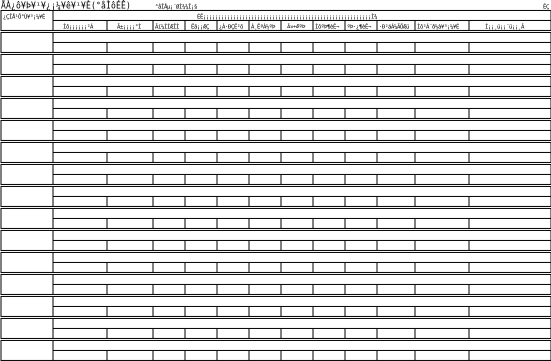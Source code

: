 <?xml version="1.0"?>
<diagram xmlns:dia="http://www.lysator.liu.se/~alla/dia/">
  <diagramdata>
    <attribute name="background">
      <color val="#ffffff"/>
    </attribute>
    <attribute name="paper">
      <composite type="paper">
        <attribute name="name">
          <string>#Orca#</string>
        </attribute>
        <attribute name="tmargin">
          <real val="0"/>
        </attribute>
        <attribute name="bmargin">
          <real val="0"/>
        </attribute>
        <attribute name="lmargin">
          <real val="0"/>
        </attribute>
        <attribute name="rmargin">
          <real val="0"/>
        </attribute>
        <attribute name="is_portrait">
          <boolean val="false"/>
        </attribute>
        <attribute name="scaling">
          <real val="1"/>
        </attribute>
        <attribute name="fitto">
          <boolean val="false"/>
        </attribute>
      </composite>
    </attribute>
  </diagramdata>
  <layer name="&#192;&#254;" visible="true">
    <object type="Standard - Box" version="0" id="O0">
      <attribute name="obj_pos">
        <point val="1,2.5"/>
      </attribute>
      <attribute name="obj_bb">
        <rectangle val="1,2.5;28.5,3.5"/>
      </attribute>
      <attribute name="elem_corner">
        <point val="1,2.5"/>
      </attribute>
      <attribute name="elem_width">
        <real val="27.5"/>
      </attribute>
      <attribute name="elem_height">
        <real val="1"/>
      </attribute>
      <attribute name="border_width">
        <real val="0"/>
      </attribute>
      <attribute name="show_background">
        <boolean val="false"/>
      </attribute>
    </object>
    <object type="Standard - Line" version="0" id="O1">
      <attribute name="obj_pos">
        <point val="3.6,3"/>
      </attribute>
      <attribute name="obj_bb">
        <rectangle val="3.6,3;28.5,3"/>
      </attribute>
      <attribute name="conn_endpoints">
        <point val="3.6,3"/>
        <point val="28.5,3"/>
      </attribute>
      <attribute name="numcp">
        <int val="1"/>
      </attribute>
      <attribute name="line_width">
        <real val="0"/>
      </attribute>
      <connections>
        <connection handle="0" to="O2" connection="0"/>
        <connection handle="1" to="O0" connection="4"/>
      </connections>
    </object>
    <object type="Standard - Line" version="0" id="O2">
      <attribute name="obj_pos">
        <point val="3.6,2.5"/>
      </attribute>
      <attribute name="obj_bb">
        <rectangle val="3.6,2.5;3.6,3.5"/>
      </attribute>
      <attribute name="conn_endpoints">
        <point val="3.6,2.5"/>
        <point val="3.6,3.5"/>
      </attribute>
      <attribute name="numcp">
        <int val="1"/>
      </attribute>
      <attribute name="line_width">
        <real val="0"/>
      </attribute>
    </object>
    <object type="Standard - Box" version="0" id="O3">
      <attribute name="obj_pos">
        <point val="1,3.6"/>
      </attribute>
      <attribute name="obj_bb">
        <rectangle val="1,3.6;28.5,4.6"/>
      </attribute>
      <attribute name="elem_corner">
        <point val="1,3.6"/>
      </attribute>
      <attribute name="elem_width">
        <real val="27.5"/>
      </attribute>
      <attribute name="elem_height">
        <real val="1"/>
      </attribute>
      <attribute name="border_width">
        <real val="0"/>
      </attribute>
      <attribute name="show_background">
        <boolean val="false"/>
      </attribute>
    </object>
    <object type="Standard - Line" version="0" id="O4">
      <attribute name="obj_pos">
        <point val="3.6,4.1"/>
      </attribute>
      <attribute name="obj_bb">
        <rectangle val="3.6,4.1;28.5,4.1"/>
      </attribute>
      <attribute name="conn_endpoints">
        <point val="3.6,4.1"/>
        <point val="28.5,4.1"/>
      </attribute>
      <attribute name="numcp">
        <int val="1"/>
      </attribute>
      <attribute name="line_width">
        <real val="0"/>
      </attribute>
      <connections>
        <connection handle="0" to="O5" connection="0"/>
        <connection handle="1" to="O3" connection="4"/>
      </connections>
    </object>
    <object type="Standard - Line" version="0" id="O5">
      <attribute name="obj_pos">
        <point val="3.6,3.6"/>
      </attribute>
      <attribute name="obj_bb">
        <rectangle val="3.6,3.6;3.6,4.6"/>
      </attribute>
      <attribute name="conn_endpoints">
        <point val="3.6,3.6"/>
        <point val="3.6,4.6"/>
      </attribute>
      <attribute name="numcp">
        <int val="1"/>
      </attribute>
      <attribute name="line_width">
        <real val="0"/>
      </attribute>
    </object>
    <object type="Standard - Line" version="0" id="O6">
      <attribute name="obj_pos">
        <point val="6.3,4.1"/>
      </attribute>
      <attribute name="obj_bb">
        <rectangle val="6.3,4.1;6.3,4.6"/>
      </attribute>
      <attribute name="conn_endpoints">
        <point val="6.3,4.1"/>
        <point val="6.3,4.6"/>
      </attribute>
      <attribute name="numcp">
        <int val="1"/>
      </attribute>
      <attribute name="line_width">
        <real val="0"/>
      </attribute>
    </object>
    <object type="Standard - Line" version="0" id="O7">
      <attribute name="obj_pos">
        <point val="6.3,3"/>
      </attribute>
      <attribute name="obj_bb">
        <rectangle val="6.3,3;6.3,3.5"/>
      </attribute>
      <attribute name="conn_endpoints">
        <point val="6.3,3"/>
        <point val="6.3,3.5"/>
      </attribute>
      <attribute name="numcp">
        <int val="1"/>
      </attribute>
      <attribute name="line_width">
        <real val="0"/>
      </attribute>
    </object>
    <object type="Standard - Line" version="0" id="O8">
      <attribute name="obj_pos">
        <point val="8.6,4.1"/>
      </attribute>
      <attribute name="obj_bb">
        <rectangle val="8.6,4.1;8.6,4.6"/>
      </attribute>
      <attribute name="conn_endpoints">
        <point val="8.6,4.1"/>
        <point val="8.6,4.6"/>
      </attribute>
      <attribute name="numcp">
        <int val="1"/>
      </attribute>
      <attribute name="line_width">
        <real val="0"/>
      </attribute>
    </object>
    <object type="Standard - Line" version="0" id="O9">
      <attribute name="obj_pos">
        <point val="8.6,3"/>
      </attribute>
      <attribute name="obj_bb">
        <rectangle val="8.6,3;8.6,3.5"/>
      </attribute>
      <attribute name="conn_endpoints">
        <point val="8.6,3"/>
        <point val="8.6,3.5"/>
      </attribute>
      <attribute name="numcp">
        <int val="1"/>
      </attribute>
      <attribute name="line_width">
        <real val="0"/>
      </attribute>
    </object>
    <object type="Standard - Line" version="0" id="O10">
      <attribute name="obj_pos">
        <point val="10.2,4.1"/>
      </attribute>
      <attribute name="obj_bb">
        <rectangle val="10.2,4.1;10.2,4.6"/>
      </attribute>
      <attribute name="conn_endpoints">
        <point val="10.2,4.1"/>
        <point val="10.2,4.6"/>
      </attribute>
      <attribute name="numcp">
        <int val="1"/>
      </attribute>
      <attribute name="line_width">
        <real val="0"/>
      </attribute>
    </object>
    <object type="Standard - Line" version="0" id="O11">
      <attribute name="obj_pos">
        <point val="10.2,3"/>
      </attribute>
      <attribute name="obj_bb">
        <rectangle val="10.2,3;10.2,3.5"/>
      </attribute>
      <attribute name="conn_endpoints">
        <point val="10.2,3"/>
        <point val="10.2,3.5"/>
      </attribute>
      <attribute name="numcp">
        <int val="1"/>
      </attribute>
      <attribute name="line_width">
        <real val="0"/>
      </attribute>
    </object>
    <object type="Standard - Line" version="0" id="O12">
      <attribute name="obj_pos">
        <point val="11.8,4.1"/>
      </attribute>
      <attribute name="obj_bb">
        <rectangle val="11.8,4.1;11.8,4.6"/>
      </attribute>
      <attribute name="conn_endpoints">
        <point val="11.8,4.1"/>
        <point val="11.8,4.6"/>
      </attribute>
      <attribute name="numcp">
        <int val="1"/>
      </attribute>
      <attribute name="line_width">
        <real val="0"/>
      </attribute>
    </object>
    <object type="Standard - Line" version="0" id="O13">
      <attribute name="obj_pos">
        <point val="11.8,3"/>
      </attribute>
      <attribute name="obj_bb">
        <rectangle val="11.8,3;11.8,3.5"/>
      </attribute>
      <attribute name="conn_endpoints">
        <point val="11.8,3"/>
        <point val="11.8,3.5"/>
      </attribute>
      <attribute name="numcp">
        <int val="1"/>
      </attribute>
      <attribute name="line_width">
        <real val="0"/>
      </attribute>
    </object>
    <object type="Standard - Line" version="0" id="O14">
      <attribute name="obj_pos">
        <point val="13.4,4.1"/>
      </attribute>
      <attribute name="obj_bb">
        <rectangle val="13.4,4.1;13.4,4.6"/>
      </attribute>
      <attribute name="conn_endpoints">
        <point val="13.4,4.1"/>
        <point val="13.4,4.6"/>
      </attribute>
      <attribute name="numcp">
        <int val="1"/>
      </attribute>
      <attribute name="line_width">
        <real val="0"/>
      </attribute>
    </object>
    <object type="Standard - Line" version="0" id="O15">
      <attribute name="obj_pos">
        <point val="13.4,3"/>
      </attribute>
      <attribute name="obj_bb">
        <rectangle val="13.4,3;13.4,3.5"/>
      </attribute>
      <attribute name="conn_endpoints">
        <point val="13.4,3"/>
        <point val="13.4,3.5"/>
      </attribute>
      <attribute name="numcp">
        <int val="1"/>
      </attribute>
      <attribute name="line_width">
        <real val="0"/>
      </attribute>
    </object>
    <object type="Standard - Line" version="0" id="O16">
      <attribute name="obj_pos">
        <point val="15,4.1"/>
      </attribute>
      <attribute name="obj_bb">
        <rectangle val="15,4.1;15,4.6"/>
      </attribute>
      <attribute name="conn_endpoints">
        <point val="15,4.1"/>
        <point val="15,4.6"/>
      </attribute>
      <attribute name="numcp">
        <int val="1"/>
      </attribute>
      <attribute name="line_width">
        <real val="0"/>
      </attribute>
    </object>
    <object type="Standard - Line" version="0" id="O17">
      <attribute name="obj_pos">
        <point val="15,3"/>
      </attribute>
      <attribute name="obj_bb">
        <rectangle val="15,3;15,3.5"/>
      </attribute>
      <attribute name="conn_endpoints">
        <point val="15,3"/>
        <point val="15,3.5"/>
      </attribute>
      <attribute name="numcp">
        <int val="1"/>
      </attribute>
      <attribute name="line_width">
        <real val="0"/>
      </attribute>
    </object>
    <object type="Standard - Line" version="0" id="O18">
      <attribute name="obj_pos">
        <point val="16.6,4.1"/>
      </attribute>
      <attribute name="obj_bb">
        <rectangle val="16.6,4.1;16.6,4.6"/>
      </attribute>
      <attribute name="conn_endpoints">
        <point val="16.6,4.1"/>
        <point val="16.6,4.6"/>
      </attribute>
      <attribute name="numcp">
        <int val="1"/>
      </attribute>
      <attribute name="line_width">
        <real val="0"/>
      </attribute>
    </object>
    <object type="Standard - Line" version="0" id="O19">
      <attribute name="obj_pos">
        <point val="16.6,3"/>
      </attribute>
      <attribute name="obj_bb">
        <rectangle val="16.6,3;16.6,3.5"/>
      </attribute>
      <attribute name="conn_endpoints">
        <point val="16.6,3"/>
        <point val="16.6,3.5"/>
      </attribute>
      <attribute name="numcp">
        <int val="1"/>
      </attribute>
      <attribute name="line_width">
        <real val="0"/>
      </attribute>
    </object>
    <object type="Standard - Line" version="0" id="O20">
      <attribute name="obj_pos">
        <point val="18.2,4.1"/>
      </attribute>
      <attribute name="obj_bb">
        <rectangle val="18.2,4.1;18.2,4.6"/>
      </attribute>
      <attribute name="conn_endpoints">
        <point val="18.2,4.1"/>
        <point val="18.2,4.6"/>
      </attribute>
      <attribute name="numcp">
        <int val="1"/>
      </attribute>
      <attribute name="line_width">
        <real val="0"/>
      </attribute>
    </object>
    <object type="Standard - Line" version="0" id="O21">
      <attribute name="obj_pos">
        <point val="18.2,3"/>
      </attribute>
      <attribute name="obj_bb">
        <rectangle val="18.2,3;18.2,3.5"/>
      </attribute>
      <attribute name="conn_endpoints">
        <point val="18.2,3"/>
        <point val="18.2,3.5"/>
      </attribute>
      <attribute name="numcp">
        <int val="1"/>
      </attribute>
      <attribute name="line_width">
        <real val="0"/>
      </attribute>
    </object>
    <object type="Standard - Line" version="0" id="O22">
      <attribute name="obj_pos">
        <point val="19.8,4.1"/>
      </attribute>
      <attribute name="obj_bb">
        <rectangle val="19.8,4.1;19.8,4.6"/>
      </attribute>
      <attribute name="conn_endpoints">
        <point val="19.8,4.1"/>
        <point val="19.8,4.6"/>
      </attribute>
      <attribute name="numcp">
        <int val="1"/>
      </attribute>
      <attribute name="line_width">
        <real val="0"/>
      </attribute>
    </object>
    <object type="Standard - Line" version="0" id="O23">
      <attribute name="obj_pos">
        <point val="19.8,3"/>
      </attribute>
      <attribute name="obj_bb">
        <rectangle val="19.8,3;19.8,3.5"/>
      </attribute>
      <attribute name="conn_endpoints">
        <point val="19.8,3"/>
        <point val="19.8,3.5"/>
      </attribute>
      <attribute name="numcp">
        <int val="1"/>
      </attribute>
      <attribute name="line_width">
        <real val="0"/>
      </attribute>
    </object>
    <object type="Standard - Line" version="0" id="O24">
      <attribute name="obj_pos">
        <point val="21.7,4.1"/>
      </attribute>
      <attribute name="obj_bb">
        <rectangle val="21.7,4.1;21.7,4.6"/>
      </attribute>
      <attribute name="conn_endpoints">
        <point val="21.7,4.1"/>
        <point val="21.7,4.6"/>
      </attribute>
      <attribute name="numcp">
        <int val="1"/>
      </attribute>
      <attribute name="line_width">
        <real val="0"/>
      </attribute>
    </object>
    <object type="Standard - Line" version="0" id="O25">
      <attribute name="obj_pos">
        <point val="21.7,3"/>
      </attribute>
      <attribute name="obj_bb">
        <rectangle val="21.7,3;21.7,3.5"/>
      </attribute>
      <attribute name="conn_endpoints">
        <point val="21.7,3"/>
        <point val="21.7,3.5"/>
      </attribute>
      <attribute name="numcp">
        <int val="1"/>
      </attribute>
      <attribute name="line_width">
        <real val="0"/>
      </attribute>
    </object>
    <object type="Standard - Line" version="0" id="O26">
      <attribute name="obj_pos">
        <point val="24.4,4.1"/>
      </attribute>
      <attribute name="obj_bb">
        <rectangle val="24.4,4.1;24.4,4.6"/>
      </attribute>
      <attribute name="conn_endpoints">
        <point val="24.4,4.1"/>
        <point val="24.4,4.6"/>
      </attribute>
      <attribute name="numcp">
        <int val="1"/>
      </attribute>
      <attribute name="line_width">
        <real val="0"/>
      </attribute>
    </object>
    <object type="Standard - Line" version="0" id="O27">
      <attribute name="obj_pos">
        <point val="24.4,3"/>
      </attribute>
      <attribute name="obj_bb">
        <rectangle val="24.4,3;24.4,3.5"/>
      </attribute>
      <attribute name="conn_endpoints">
        <point val="24.4,3"/>
        <point val="24.4,3.5"/>
      </attribute>
      <attribute name="numcp">
        <int val="1"/>
      </attribute>
      <attribute name="line_width">
        <real val="0"/>
      </attribute>
    </object>
    <object type="Standard - Box" version="0" id="O28">
      <attribute name="obj_pos">
        <point val="1,4.7"/>
      </attribute>
      <attribute name="obj_bb">
        <rectangle val="1,4.7;28.5,5.7"/>
      </attribute>
      <attribute name="elem_corner">
        <point val="1,4.7"/>
      </attribute>
      <attribute name="elem_width">
        <real val="27.5"/>
      </attribute>
      <attribute name="elem_height">
        <real val="1"/>
      </attribute>
      <attribute name="border_width">
        <real val="0"/>
      </attribute>
      <attribute name="show_background">
        <boolean val="false"/>
      </attribute>
    </object>
    <object type="Standard - Line" version="0" id="O29">
      <attribute name="obj_pos">
        <point val="3.6,5.2"/>
      </attribute>
      <attribute name="obj_bb">
        <rectangle val="3.6,5.2;28.5,5.2"/>
      </attribute>
      <attribute name="conn_endpoints">
        <point val="3.6,5.2"/>
        <point val="28.5,5.2"/>
      </attribute>
      <attribute name="numcp">
        <int val="1"/>
      </attribute>
      <attribute name="line_width">
        <real val="0"/>
      </attribute>
      <connections>
        <connection handle="0" to="O30" connection="0"/>
        <connection handle="1" to="O28" connection="4"/>
      </connections>
    </object>
    <object type="Standard - Line" version="0" id="O30">
      <attribute name="obj_pos">
        <point val="3.6,4.7"/>
      </attribute>
      <attribute name="obj_bb">
        <rectangle val="3.6,4.7;3.6,5.7"/>
      </attribute>
      <attribute name="conn_endpoints">
        <point val="3.6,4.7"/>
        <point val="3.6,5.7"/>
      </attribute>
      <attribute name="numcp">
        <int val="1"/>
      </attribute>
      <attribute name="line_width">
        <real val="0"/>
      </attribute>
    </object>
    <object type="Standard - Line" version="0" id="O31">
      <attribute name="obj_pos">
        <point val="6.3,5.2"/>
      </attribute>
      <attribute name="obj_bb">
        <rectangle val="6.3,5.2;6.3,5.7"/>
      </attribute>
      <attribute name="conn_endpoints">
        <point val="6.3,5.2"/>
        <point val="6.3,5.7"/>
      </attribute>
      <attribute name="numcp">
        <int val="1"/>
      </attribute>
      <attribute name="line_width">
        <real val="0"/>
      </attribute>
    </object>
    <object type="Standard - Line" version="0" id="O32">
      <attribute name="obj_pos">
        <point val="8.6,5.2"/>
      </attribute>
      <attribute name="obj_bb">
        <rectangle val="8.6,5.2;8.6,5.7"/>
      </attribute>
      <attribute name="conn_endpoints">
        <point val="8.6,5.2"/>
        <point val="8.6,5.7"/>
      </attribute>
      <attribute name="numcp">
        <int val="1"/>
      </attribute>
      <attribute name="line_width">
        <real val="0"/>
      </attribute>
    </object>
    <object type="Standard - Line" version="0" id="O33">
      <attribute name="obj_pos">
        <point val="10.2,5.2"/>
      </attribute>
      <attribute name="obj_bb">
        <rectangle val="10.2,5.2;10.2,5.7"/>
      </attribute>
      <attribute name="conn_endpoints">
        <point val="10.2,5.2"/>
        <point val="10.2,5.7"/>
      </attribute>
      <attribute name="numcp">
        <int val="1"/>
      </attribute>
      <attribute name="line_width">
        <real val="0"/>
      </attribute>
    </object>
    <object type="Standard - Line" version="0" id="O34">
      <attribute name="obj_pos">
        <point val="11.8,5.2"/>
      </attribute>
      <attribute name="obj_bb">
        <rectangle val="11.8,5.2;11.8,5.7"/>
      </attribute>
      <attribute name="conn_endpoints">
        <point val="11.8,5.2"/>
        <point val="11.8,5.7"/>
      </attribute>
      <attribute name="numcp">
        <int val="1"/>
      </attribute>
      <attribute name="line_width">
        <real val="0"/>
      </attribute>
    </object>
    <object type="Standard - Line" version="0" id="O35">
      <attribute name="obj_pos">
        <point val="13.4,5.2"/>
      </attribute>
      <attribute name="obj_bb">
        <rectangle val="13.4,5.2;13.4,5.7"/>
      </attribute>
      <attribute name="conn_endpoints">
        <point val="13.4,5.2"/>
        <point val="13.4,5.7"/>
      </attribute>
      <attribute name="numcp">
        <int val="1"/>
      </attribute>
      <attribute name="line_width">
        <real val="0"/>
      </attribute>
    </object>
    <object type="Standard - Line" version="0" id="O36">
      <attribute name="obj_pos">
        <point val="15,5.2"/>
      </attribute>
      <attribute name="obj_bb">
        <rectangle val="15,5.2;15,5.7"/>
      </attribute>
      <attribute name="conn_endpoints">
        <point val="15,5.2"/>
        <point val="15,5.7"/>
      </attribute>
      <attribute name="numcp">
        <int val="1"/>
      </attribute>
      <attribute name="line_width">
        <real val="0"/>
      </attribute>
    </object>
    <object type="Standard - Line" version="0" id="O37">
      <attribute name="obj_pos">
        <point val="16.6,5.2"/>
      </attribute>
      <attribute name="obj_bb">
        <rectangle val="16.6,5.2;16.6,5.7"/>
      </attribute>
      <attribute name="conn_endpoints">
        <point val="16.6,5.2"/>
        <point val="16.6,5.7"/>
      </attribute>
      <attribute name="numcp">
        <int val="1"/>
      </attribute>
      <attribute name="line_width">
        <real val="0"/>
      </attribute>
    </object>
    <object type="Standard - Line" version="0" id="O38">
      <attribute name="obj_pos">
        <point val="18.2,5.2"/>
      </attribute>
      <attribute name="obj_bb">
        <rectangle val="18.2,5.2;18.2,5.7"/>
      </attribute>
      <attribute name="conn_endpoints">
        <point val="18.2,5.2"/>
        <point val="18.2,5.7"/>
      </attribute>
      <attribute name="numcp">
        <int val="1"/>
      </attribute>
      <attribute name="line_width">
        <real val="0"/>
      </attribute>
    </object>
    <object type="Standard - Line" version="0" id="O39">
      <attribute name="obj_pos">
        <point val="19.8,5.2"/>
      </attribute>
      <attribute name="obj_bb">
        <rectangle val="19.8,5.2;19.8,5.7"/>
      </attribute>
      <attribute name="conn_endpoints">
        <point val="19.8,5.2"/>
        <point val="19.8,5.7"/>
      </attribute>
      <attribute name="numcp">
        <int val="1"/>
      </attribute>
      <attribute name="line_width">
        <real val="0"/>
      </attribute>
    </object>
    <object type="Standard - Line" version="0" id="O40">
      <attribute name="obj_pos">
        <point val="21.7,5.2"/>
      </attribute>
      <attribute name="obj_bb">
        <rectangle val="21.7,5.2;21.7,5.7"/>
      </attribute>
      <attribute name="conn_endpoints">
        <point val="21.7,5.2"/>
        <point val="21.7,5.7"/>
      </attribute>
      <attribute name="numcp">
        <int val="1"/>
      </attribute>
      <attribute name="line_width">
        <real val="0"/>
      </attribute>
    </object>
    <object type="Standard - Line" version="0" id="O41">
      <attribute name="obj_pos">
        <point val="24.4,5.2"/>
      </attribute>
      <attribute name="obj_bb">
        <rectangle val="24.4,5.2;24.4,5.7"/>
      </attribute>
      <attribute name="conn_endpoints">
        <point val="24.4,5.2"/>
        <point val="24.4,5.7"/>
      </attribute>
      <attribute name="numcp">
        <int val="1"/>
      </attribute>
      <attribute name="line_width">
        <real val="0"/>
      </attribute>
    </object>
    <object type="Standard - Box" version="0" id="O42">
      <attribute name="obj_pos">
        <point val="1,5.8"/>
      </attribute>
      <attribute name="obj_bb">
        <rectangle val="1,5.8;28.5,6.8"/>
      </attribute>
      <attribute name="elem_corner">
        <point val="1,5.8"/>
      </attribute>
      <attribute name="elem_width">
        <real val="27.5"/>
      </attribute>
      <attribute name="elem_height">
        <real val="1"/>
      </attribute>
      <attribute name="border_width">
        <real val="0"/>
      </attribute>
      <attribute name="show_background">
        <boolean val="false"/>
      </attribute>
    </object>
    <object type="Standard - Line" version="0" id="O43">
      <attribute name="obj_pos">
        <point val="3.6,6.3"/>
      </attribute>
      <attribute name="obj_bb">
        <rectangle val="3.6,6.3;28.5,6.3"/>
      </attribute>
      <attribute name="conn_endpoints">
        <point val="3.6,6.3"/>
        <point val="28.5,6.3"/>
      </attribute>
      <attribute name="numcp">
        <int val="1"/>
      </attribute>
      <attribute name="line_width">
        <real val="0"/>
      </attribute>
      <connections>
        <connection handle="0" to="O44" connection="0"/>
        <connection handle="1" to="O42" connection="4"/>
      </connections>
    </object>
    <object type="Standard - Line" version="0" id="O44">
      <attribute name="obj_pos">
        <point val="3.6,5.8"/>
      </attribute>
      <attribute name="obj_bb">
        <rectangle val="3.6,5.8;3.6,6.8"/>
      </attribute>
      <attribute name="conn_endpoints">
        <point val="3.6,5.8"/>
        <point val="3.6,6.8"/>
      </attribute>
      <attribute name="numcp">
        <int val="1"/>
      </attribute>
      <attribute name="line_width">
        <real val="0"/>
      </attribute>
    </object>
    <object type="Standard - Line" version="0" id="O45">
      <attribute name="obj_pos">
        <point val="6.3,6.3"/>
      </attribute>
      <attribute name="obj_bb">
        <rectangle val="6.3,6.3;6.3,6.8"/>
      </attribute>
      <attribute name="conn_endpoints">
        <point val="6.3,6.3"/>
        <point val="6.3,6.8"/>
      </attribute>
      <attribute name="numcp">
        <int val="1"/>
      </attribute>
      <attribute name="line_width">
        <real val="0"/>
      </attribute>
    </object>
    <object type="Standard - Line" version="0" id="O46">
      <attribute name="obj_pos">
        <point val="8.6,6.3"/>
      </attribute>
      <attribute name="obj_bb">
        <rectangle val="8.6,6.3;8.6,6.8"/>
      </attribute>
      <attribute name="conn_endpoints">
        <point val="8.6,6.3"/>
        <point val="8.6,6.8"/>
      </attribute>
      <attribute name="numcp">
        <int val="1"/>
      </attribute>
      <attribute name="line_width">
        <real val="0"/>
      </attribute>
    </object>
    <object type="Standard - Line" version="0" id="O47">
      <attribute name="obj_pos">
        <point val="10.2,6.3"/>
      </attribute>
      <attribute name="obj_bb">
        <rectangle val="10.2,6.3;10.2,6.8"/>
      </attribute>
      <attribute name="conn_endpoints">
        <point val="10.2,6.3"/>
        <point val="10.2,6.8"/>
      </attribute>
      <attribute name="numcp">
        <int val="1"/>
      </attribute>
      <attribute name="line_width">
        <real val="0"/>
      </attribute>
    </object>
    <object type="Standard - Line" version="0" id="O48">
      <attribute name="obj_pos">
        <point val="11.8,6.3"/>
      </attribute>
      <attribute name="obj_bb">
        <rectangle val="11.8,6.3;11.8,6.8"/>
      </attribute>
      <attribute name="conn_endpoints">
        <point val="11.8,6.3"/>
        <point val="11.8,6.8"/>
      </attribute>
      <attribute name="numcp">
        <int val="1"/>
      </attribute>
      <attribute name="line_width">
        <real val="0"/>
      </attribute>
    </object>
    <object type="Standard - Line" version="0" id="O49">
      <attribute name="obj_pos">
        <point val="13.4,6.3"/>
      </attribute>
      <attribute name="obj_bb">
        <rectangle val="13.4,6.3;13.4,6.8"/>
      </attribute>
      <attribute name="conn_endpoints">
        <point val="13.4,6.3"/>
        <point val="13.4,6.8"/>
      </attribute>
      <attribute name="numcp">
        <int val="1"/>
      </attribute>
      <attribute name="line_width">
        <real val="0"/>
      </attribute>
    </object>
    <object type="Standard - Line" version="0" id="O50">
      <attribute name="obj_pos">
        <point val="15,6.3"/>
      </attribute>
      <attribute name="obj_bb">
        <rectangle val="15,6.3;15,6.8"/>
      </attribute>
      <attribute name="conn_endpoints">
        <point val="15,6.3"/>
        <point val="15,6.8"/>
      </attribute>
      <attribute name="numcp">
        <int val="1"/>
      </attribute>
      <attribute name="line_width">
        <real val="0"/>
      </attribute>
    </object>
    <object type="Standard - Line" version="0" id="O51">
      <attribute name="obj_pos">
        <point val="16.6,6.3"/>
      </attribute>
      <attribute name="obj_bb">
        <rectangle val="16.6,6.3;16.6,6.8"/>
      </attribute>
      <attribute name="conn_endpoints">
        <point val="16.6,6.3"/>
        <point val="16.6,6.8"/>
      </attribute>
      <attribute name="numcp">
        <int val="1"/>
      </attribute>
      <attribute name="line_width">
        <real val="0"/>
      </attribute>
    </object>
    <object type="Standard - Line" version="0" id="O52">
      <attribute name="obj_pos">
        <point val="18.2,6.3"/>
      </attribute>
      <attribute name="obj_bb">
        <rectangle val="18.2,6.3;18.2,6.8"/>
      </attribute>
      <attribute name="conn_endpoints">
        <point val="18.2,6.3"/>
        <point val="18.2,6.8"/>
      </attribute>
      <attribute name="numcp">
        <int val="1"/>
      </attribute>
      <attribute name="line_width">
        <real val="0"/>
      </attribute>
    </object>
    <object type="Standard - Line" version="0" id="O53">
      <attribute name="obj_pos">
        <point val="19.8,6.3"/>
      </attribute>
      <attribute name="obj_bb">
        <rectangle val="19.8,6.3;19.8,6.8"/>
      </attribute>
      <attribute name="conn_endpoints">
        <point val="19.8,6.3"/>
        <point val="19.8,6.8"/>
      </attribute>
      <attribute name="numcp">
        <int val="1"/>
      </attribute>
      <attribute name="line_width">
        <real val="0"/>
      </attribute>
    </object>
    <object type="Standard - Line" version="0" id="O54">
      <attribute name="obj_pos">
        <point val="21.7,6.3"/>
      </attribute>
      <attribute name="obj_bb">
        <rectangle val="21.7,6.3;21.7,6.8"/>
      </attribute>
      <attribute name="conn_endpoints">
        <point val="21.7,6.3"/>
        <point val="21.7,6.8"/>
      </attribute>
      <attribute name="numcp">
        <int val="1"/>
      </attribute>
      <attribute name="line_width">
        <real val="0"/>
      </attribute>
    </object>
    <object type="Standard - Line" version="0" id="O55">
      <attribute name="obj_pos">
        <point val="24.4,6.3"/>
      </attribute>
      <attribute name="obj_bb">
        <rectangle val="24.4,6.3;24.4,6.8"/>
      </attribute>
      <attribute name="conn_endpoints">
        <point val="24.4,6.3"/>
        <point val="24.4,6.8"/>
      </attribute>
      <attribute name="numcp">
        <int val="1"/>
      </attribute>
      <attribute name="line_width">
        <real val="0"/>
      </attribute>
    </object>
    <object type="Standard - Box" version="0" id="O56">
      <attribute name="obj_pos">
        <point val="1,6.9"/>
      </attribute>
      <attribute name="obj_bb">
        <rectangle val="1,6.9;28.5,7.9"/>
      </attribute>
      <attribute name="elem_corner">
        <point val="1,6.9"/>
      </attribute>
      <attribute name="elem_width">
        <real val="27.5"/>
      </attribute>
      <attribute name="elem_height">
        <real val="1"/>
      </attribute>
      <attribute name="border_width">
        <real val="0"/>
      </attribute>
      <attribute name="show_background">
        <boolean val="false"/>
      </attribute>
    </object>
    <object type="Standard - Line" version="0" id="O57">
      <attribute name="obj_pos">
        <point val="3.6,7.4"/>
      </attribute>
      <attribute name="obj_bb">
        <rectangle val="3.6,7.4;28.5,7.4"/>
      </attribute>
      <attribute name="conn_endpoints">
        <point val="3.6,7.4"/>
        <point val="28.5,7.4"/>
      </attribute>
      <attribute name="numcp">
        <int val="1"/>
      </attribute>
      <attribute name="line_width">
        <real val="0"/>
      </attribute>
      <connections>
        <connection handle="0" to="O58" connection="0"/>
        <connection handle="1" to="O56" connection="4"/>
      </connections>
    </object>
    <object type="Standard - Line" version="0" id="O58">
      <attribute name="obj_pos">
        <point val="3.6,6.9"/>
      </attribute>
      <attribute name="obj_bb">
        <rectangle val="3.6,6.9;3.6,7.9"/>
      </attribute>
      <attribute name="conn_endpoints">
        <point val="3.6,6.9"/>
        <point val="3.6,7.9"/>
      </attribute>
      <attribute name="numcp">
        <int val="1"/>
      </attribute>
      <attribute name="line_width">
        <real val="0"/>
      </attribute>
    </object>
    <object type="Standard - Line" version="0" id="O59">
      <attribute name="obj_pos">
        <point val="6.3,7.4"/>
      </attribute>
      <attribute name="obj_bb">
        <rectangle val="6.3,7.4;6.3,7.9"/>
      </attribute>
      <attribute name="conn_endpoints">
        <point val="6.3,7.4"/>
        <point val="6.3,7.9"/>
      </attribute>
      <attribute name="numcp">
        <int val="1"/>
      </attribute>
      <attribute name="line_width">
        <real val="0"/>
      </attribute>
    </object>
    <object type="Standard - Line" version="0" id="O60">
      <attribute name="obj_pos">
        <point val="8.6,7.4"/>
      </attribute>
      <attribute name="obj_bb">
        <rectangle val="8.6,7.4;8.6,7.9"/>
      </attribute>
      <attribute name="conn_endpoints">
        <point val="8.6,7.4"/>
        <point val="8.6,7.9"/>
      </attribute>
      <attribute name="numcp">
        <int val="1"/>
      </attribute>
      <attribute name="line_width">
        <real val="0"/>
      </attribute>
    </object>
    <object type="Standard - Line" version="0" id="O61">
      <attribute name="obj_pos">
        <point val="10.2,7.4"/>
      </attribute>
      <attribute name="obj_bb">
        <rectangle val="10.2,7.4;10.2,7.9"/>
      </attribute>
      <attribute name="conn_endpoints">
        <point val="10.2,7.4"/>
        <point val="10.2,7.9"/>
      </attribute>
      <attribute name="numcp">
        <int val="1"/>
      </attribute>
      <attribute name="line_width">
        <real val="0"/>
      </attribute>
    </object>
    <object type="Standard - Line" version="0" id="O62">
      <attribute name="obj_pos">
        <point val="11.8,7.4"/>
      </attribute>
      <attribute name="obj_bb">
        <rectangle val="11.8,7.4;11.8,7.9"/>
      </attribute>
      <attribute name="conn_endpoints">
        <point val="11.8,7.4"/>
        <point val="11.8,7.9"/>
      </attribute>
      <attribute name="numcp">
        <int val="1"/>
      </attribute>
      <attribute name="line_width">
        <real val="0"/>
      </attribute>
    </object>
    <object type="Standard - Line" version="0" id="O63">
      <attribute name="obj_pos">
        <point val="13.4,7.4"/>
      </attribute>
      <attribute name="obj_bb">
        <rectangle val="13.4,7.4;13.4,7.9"/>
      </attribute>
      <attribute name="conn_endpoints">
        <point val="13.4,7.4"/>
        <point val="13.4,7.9"/>
      </attribute>
      <attribute name="numcp">
        <int val="1"/>
      </attribute>
      <attribute name="line_width">
        <real val="0"/>
      </attribute>
    </object>
    <object type="Standard - Line" version="0" id="O64">
      <attribute name="obj_pos">
        <point val="15,7.4"/>
      </attribute>
      <attribute name="obj_bb">
        <rectangle val="15,7.4;15,7.9"/>
      </attribute>
      <attribute name="conn_endpoints">
        <point val="15,7.4"/>
        <point val="15,7.9"/>
      </attribute>
      <attribute name="numcp">
        <int val="1"/>
      </attribute>
      <attribute name="line_width">
        <real val="0"/>
      </attribute>
    </object>
    <object type="Standard - Line" version="0" id="O65">
      <attribute name="obj_pos">
        <point val="16.6,7.4"/>
      </attribute>
      <attribute name="obj_bb">
        <rectangle val="16.6,7.4;16.6,7.9"/>
      </attribute>
      <attribute name="conn_endpoints">
        <point val="16.6,7.4"/>
        <point val="16.6,7.9"/>
      </attribute>
      <attribute name="numcp">
        <int val="1"/>
      </attribute>
      <attribute name="line_width">
        <real val="0"/>
      </attribute>
    </object>
    <object type="Standard - Line" version="0" id="O66">
      <attribute name="obj_pos">
        <point val="18.2,7.4"/>
      </attribute>
      <attribute name="obj_bb">
        <rectangle val="18.2,7.4;18.2,7.9"/>
      </attribute>
      <attribute name="conn_endpoints">
        <point val="18.2,7.4"/>
        <point val="18.2,7.9"/>
      </attribute>
      <attribute name="numcp">
        <int val="1"/>
      </attribute>
      <attribute name="line_width">
        <real val="0"/>
      </attribute>
    </object>
    <object type="Standard - Line" version="0" id="O67">
      <attribute name="obj_pos">
        <point val="19.8,7.4"/>
      </attribute>
      <attribute name="obj_bb">
        <rectangle val="19.8,7.4;19.8,7.9"/>
      </attribute>
      <attribute name="conn_endpoints">
        <point val="19.8,7.4"/>
        <point val="19.8,7.9"/>
      </attribute>
      <attribute name="numcp">
        <int val="1"/>
      </attribute>
      <attribute name="line_width">
        <real val="0"/>
      </attribute>
    </object>
    <object type="Standard - Line" version="0" id="O68">
      <attribute name="obj_pos">
        <point val="21.7,7.4"/>
      </attribute>
      <attribute name="obj_bb">
        <rectangle val="21.7,7.4;21.7,7.9"/>
      </attribute>
      <attribute name="conn_endpoints">
        <point val="21.7,7.4"/>
        <point val="21.7,7.9"/>
      </attribute>
      <attribute name="numcp">
        <int val="1"/>
      </attribute>
      <attribute name="line_width">
        <real val="0"/>
      </attribute>
    </object>
    <object type="Standard - Line" version="0" id="O69">
      <attribute name="obj_pos">
        <point val="24.4,7.4"/>
      </attribute>
      <attribute name="obj_bb">
        <rectangle val="24.4,7.4;24.4,7.9"/>
      </attribute>
      <attribute name="conn_endpoints">
        <point val="24.4,7.4"/>
        <point val="24.4,7.9"/>
      </attribute>
      <attribute name="numcp">
        <int val="1"/>
      </attribute>
      <attribute name="line_width">
        <real val="0"/>
      </attribute>
    </object>
    <object type="Standard - Box" version="0" id="O70">
      <attribute name="obj_pos">
        <point val="1,8"/>
      </attribute>
      <attribute name="obj_bb">
        <rectangle val="1,8;28.5,9"/>
      </attribute>
      <attribute name="elem_corner">
        <point val="1,8"/>
      </attribute>
      <attribute name="elem_width">
        <real val="27.5"/>
      </attribute>
      <attribute name="elem_height">
        <real val="1"/>
      </attribute>
      <attribute name="border_width">
        <real val="0"/>
      </attribute>
      <attribute name="show_background">
        <boolean val="false"/>
      </attribute>
    </object>
    <object type="Standard - Line" version="0" id="O71">
      <attribute name="obj_pos">
        <point val="3.6,8.5"/>
      </attribute>
      <attribute name="obj_bb">
        <rectangle val="3.6,8.5;28.5,8.5"/>
      </attribute>
      <attribute name="conn_endpoints">
        <point val="3.6,8.5"/>
        <point val="28.5,8.5"/>
      </attribute>
      <attribute name="numcp">
        <int val="1"/>
      </attribute>
      <attribute name="line_width">
        <real val="0"/>
      </attribute>
      <connections>
        <connection handle="0" to="O72" connection="0"/>
        <connection handle="1" to="O70" connection="4"/>
      </connections>
    </object>
    <object type="Standard - Line" version="0" id="O72">
      <attribute name="obj_pos">
        <point val="3.6,8"/>
      </attribute>
      <attribute name="obj_bb">
        <rectangle val="3.6,8;3.6,9"/>
      </attribute>
      <attribute name="conn_endpoints">
        <point val="3.6,8"/>
        <point val="3.6,9"/>
      </attribute>
      <attribute name="numcp">
        <int val="1"/>
      </attribute>
      <attribute name="line_width">
        <real val="0"/>
      </attribute>
    </object>
    <object type="Standard - Line" version="0" id="O73">
      <attribute name="obj_pos">
        <point val="6.3,8.5"/>
      </attribute>
      <attribute name="obj_bb">
        <rectangle val="6.3,8.5;6.3,9"/>
      </attribute>
      <attribute name="conn_endpoints">
        <point val="6.3,8.5"/>
        <point val="6.3,9"/>
      </attribute>
      <attribute name="numcp">
        <int val="1"/>
      </attribute>
      <attribute name="line_width">
        <real val="0"/>
      </attribute>
    </object>
    <object type="Standard - Line" version="0" id="O74">
      <attribute name="obj_pos">
        <point val="8.6,8.5"/>
      </attribute>
      <attribute name="obj_bb">
        <rectangle val="8.6,8.5;8.6,9"/>
      </attribute>
      <attribute name="conn_endpoints">
        <point val="8.6,8.5"/>
        <point val="8.6,9"/>
      </attribute>
      <attribute name="numcp">
        <int val="1"/>
      </attribute>
      <attribute name="line_width">
        <real val="0"/>
      </attribute>
    </object>
    <object type="Standard - Line" version="0" id="O75">
      <attribute name="obj_pos">
        <point val="10.2,8.5"/>
      </attribute>
      <attribute name="obj_bb">
        <rectangle val="10.2,8.5;10.2,9"/>
      </attribute>
      <attribute name="conn_endpoints">
        <point val="10.2,8.5"/>
        <point val="10.2,9"/>
      </attribute>
      <attribute name="numcp">
        <int val="1"/>
      </attribute>
      <attribute name="line_width">
        <real val="0"/>
      </attribute>
    </object>
    <object type="Standard - Line" version="0" id="O76">
      <attribute name="obj_pos">
        <point val="11.8,8.5"/>
      </attribute>
      <attribute name="obj_bb">
        <rectangle val="11.8,8.5;11.8,9"/>
      </attribute>
      <attribute name="conn_endpoints">
        <point val="11.8,8.5"/>
        <point val="11.8,9"/>
      </attribute>
      <attribute name="numcp">
        <int val="1"/>
      </attribute>
      <attribute name="line_width">
        <real val="0"/>
      </attribute>
    </object>
    <object type="Standard - Line" version="0" id="O77">
      <attribute name="obj_pos">
        <point val="13.4,8.5"/>
      </attribute>
      <attribute name="obj_bb">
        <rectangle val="13.4,8.5;13.4,9"/>
      </attribute>
      <attribute name="conn_endpoints">
        <point val="13.4,8.5"/>
        <point val="13.4,9"/>
      </attribute>
      <attribute name="numcp">
        <int val="1"/>
      </attribute>
      <attribute name="line_width">
        <real val="0"/>
      </attribute>
    </object>
    <object type="Standard - Line" version="0" id="O78">
      <attribute name="obj_pos">
        <point val="15,8.5"/>
      </attribute>
      <attribute name="obj_bb">
        <rectangle val="15,8.5;15,9"/>
      </attribute>
      <attribute name="conn_endpoints">
        <point val="15,8.5"/>
        <point val="15,9"/>
      </attribute>
      <attribute name="numcp">
        <int val="1"/>
      </attribute>
      <attribute name="line_width">
        <real val="0"/>
      </attribute>
    </object>
    <object type="Standard - Line" version="0" id="O79">
      <attribute name="obj_pos">
        <point val="16.6,8.5"/>
      </attribute>
      <attribute name="obj_bb">
        <rectangle val="16.6,8.5;16.6,9"/>
      </attribute>
      <attribute name="conn_endpoints">
        <point val="16.6,8.5"/>
        <point val="16.6,9"/>
      </attribute>
      <attribute name="numcp">
        <int val="1"/>
      </attribute>
      <attribute name="line_width">
        <real val="0"/>
      </attribute>
    </object>
    <object type="Standard - Line" version="0" id="O80">
      <attribute name="obj_pos">
        <point val="18.2,8.5"/>
      </attribute>
      <attribute name="obj_bb">
        <rectangle val="18.2,8.5;18.2,9"/>
      </attribute>
      <attribute name="conn_endpoints">
        <point val="18.2,8.5"/>
        <point val="18.2,9"/>
      </attribute>
      <attribute name="numcp">
        <int val="1"/>
      </attribute>
      <attribute name="line_width">
        <real val="0"/>
      </attribute>
    </object>
    <object type="Standard - Line" version="0" id="O81">
      <attribute name="obj_pos">
        <point val="19.8,8.5"/>
      </attribute>
      <attribute name="obj_bb">
        <rectangle val="19.8,8.5;19.8,9"/>
      </attribute>
      <attribute name="conn_endpoints">
        <point val="19.8,8.5"/>
        <point val="19.8,9"/>
      </attribute>
      <attribute name="numcp">
        <int val="1"/>
      </attribute>
      <attribute name="line_width">
        <real val="0"/>
      </attribute>
    </object>
    <object type="Standard - Line" version="0" id="O82">
      <attribute name="obj_pos">
        <point val="21.7,8.5"/>
      </attribute>
      <attribute name="obj_bb">
        <rectangle val="21.7,8.5;21.7,9"/>
      </attribute>
      <attribute name="conn_endpoints">
        <point val="21.7,8.5"/>
        <point val="21.7,9"/>
      </attribute>
      <attribute name="numcp">
        <int val="1"/>
      </attribute>
      <attribute name="line_width">
        <real val="0"/>
      </attribute>
    </object>
    <object type="Standard - Line" version="0" id="O83">
      <attribute name="obj_pos">
        <point val="24.4,8.5"/>
      </attribute>
      <attribute name="obj_bb">
        <rectangle val="24.4,8.5;24.4,9"/>
      </attribute>
      <attribute name="conn_endpoints">
        <point val="24.4,8.5"/>
        <point val="24.4,9"/>
      </attribute>
      <attribute name="numcp">
        <int val="1"/>
      </attribute>
      <attribute name="line_width">
        <real val="0"/>
      </attribute>
    </object>
    <object type="Standard - Box" version="0" id="O84">
      <attribute name="obj_pos">
        <point val="1,9.1"/>
      </attribute>
      <attribute name="obj_bb">
        <rectangle val="1,9.1;28.5,10.1"/>
      </attribute>
      <attribute name="elem_corner">
        <point val="1,9.1"/>
      </attribute>
      <attribute name="elem_width">
        <real val="27.5"/>
      </attribute>
      <attribute name="elem_height">
        <real val="1"/>
      </attribute>
      <attribute name="border_width">
        <real val="0"/>
      </attribute>
      <attribute name="show_background">
        <boolean val="false"/>
      </attribute>
    </object>
    <object type="Standard - Line" version="0" id="O85">
      <attribute name="obj_pos">
        <point val="3.6,9.6"/>
      </attribute>
      <attribute name="obj_bb">
        <rectangle val="3.6,9.6;28.5,9.6"/>
      </attribute>
      <attribute name="conn_endpoints">
        <point val="3.6,9.6"/>
        <point val="28.5,9.6"/>
      </attribute>
      <attribute name="numcp">
        <int val="1"/>
      </attribute>
      <attribute name="line_width">
        <real val="0"/>
      </attribute>
      <connections>
        <connection handle="0" to="O86" connection="0"/>
        <connection handle="1" to="O84" connection="4"/>
      </connections>
    </object>
    <object type="Standard - Line" version="0" id="O86">
      <attribute name="obj_pos">
        <point val="3.6,9.1"/>
      </attribute>
      <attribute name="obj_bb">
        <rectangle val="3.6,9.1;3.6,10.1"/>
      </attribute>
      <attribute name="conn_endpoints">
        <point val="3.6,9.1"/>
        <point val="3.6,10.1"/>
      </attribute>
      <attribute name="numcp">
        <int val="1"/>
      </attribute>
      <attribute name="line_width">
        <real val="0"/>
      </attribute>
    </object>
    <object type="Standard - Line" version="0" id="O87">
      <attribute name="obj_pos">
        <point val="6.3,9.6"/>
      </attribute>
      <attribute name="obj_bb">
        <rectangle val="6.3,9.6;6.3,10.1"/>
      </attribute>
      <attribute name="conn_endpoints">
        <point val="6.3,9.6"/>
        <point val="6.3,10.1"/>
      </attribute>
      <attribute name="numcp">
        <int val="1"/>
      </attribute>
      <attribute name="line_width">
        <real val="0"/>
      </attribute>
    </object>
    <object type="Standard - Line" version="0" id="O88">
      <attribute name="obj_pos">
        <point val="8.6,9.6"/>
      </attribute>
      <attribute name="obj_bb">
        <rectangle val="8.6,9.6;8.6,10.1"/>
      </attribute>
      <attribute name="conn_endpoints">
        <point val="8.6,9.6"/>
        <point val="8.6,10.1"/>
      </attribute>
      <attribute name="numcp">
        <int val="1"/>
      </attribute>
      <attribute name="line_width">
        <real val="0"/>
      </attribute>
    </object>
    <object type="Standard - Line" version="0" id="O89">
      <attribute name="obj_pos">
        <point val="10.2,9.6"/>
      </attribute>
      <attribute name="obj_bb">
        <rectangle val="10.2,9.6;10.2,10.1"/>
      </attribute>
      <attribute name="conn_endpoints">
        <point val="10.2,9.6"/>
        <point val="10.2,10.1"/>
      </attribute>
      <attribute name="numcp">
        <int val="1"/>
      </attribute>
      <attribute name="line_width">
        <real val="0"/>
      </attribute>
    </object>
    <object type="Standard - Line" version="0" id="O90">
      <attribute name="obj_pos">
        <point val="11.8,9.6"/>
      </attribute>
      <attribute name="obj_bb">
        <rectangle val="11.8,9.6;11.8,10.1"/>
      </attribute>
      <attribute name="conn_endpoints">
        <point val="11.8,9.6"/>
        <point val="11.8,10.1"/>
      </attribute>
      <attribute name="numcp">
        <int val="1"/>
      </attribute>
      <attribute name="line_width">
        <real val="0"/>
      </attribute>
    </object>
    <object type="Standard - Line" version="0" id="O91">
      <attribute name="obj_pos">
        <point val="13.4,9.6"/>
      </attribute>
      <attribute name="obj_bb">
        <rectangle val="13.4,9.6;13.4,10.1"/>
      </attribute>
      <attribute name="conn_endpoints">
        <point val="13.4,9.6"/>
        <point val="13.4,10.1"/>
      </attribute>
      <attribute name="numcp">
        <int val="1"/>
      </attribute>
      <attribute name="line_width">
        <real val="0"/>
      </attribute>
    </object>
    <object type="Standard - Line" version="0" id="O92">
      <attribute name="obj_pos">
        <point val="15,9.6"/>
      </attribute>
      <attribute name="obj_bb">
        <rectangle val="15,9.6;15,10.1"/>
      </attribute>
      <attribute name="conn_endpoints">
        <point val="15,9.6"/>
        <point val="15,10.1"/>
      </attribute>
      <attribute name="numcp">
        <int val="1"/>
      </attribute>
      <attribute name="line_width">
        <real val="0"/>
      </attribute>
    </object>
    <object type="Standard - Line" version="0" id="O93">
      <attribute name="obj_pos">
        <point val="16.6,9.6"/>
      </attribute>
      <attribute name="obj_bb">
        <rectangle val="16.6,9.6;16.6,10.1"/>
      </attribute>
      <attribute name="conn_endpoints">
        <point val="16.6,9.6"/>
        <point val="16.6,10.1"/>
      </attribute>
      <attribute name="numcp">
        <int val="1"/>
      </attribute>
      <attribute name="line_width">
        <real val="0"/>
      </attribute>
    </object>
    <object type="Standard - Line" version="0" id="O94">
      <attribute name="obj_pos">
        <point val="18.2,9.6"/>
      </attribute>
      <attribute name="obj_bb">
        <rectangle val="18.2,9.6;18.2,10.1"/>
      </attribute>
      <attribute name="conn_endpoints">
        <point val="18.2,9.6"/>
        <point val="18.2,10.1"/>
      </attribute>
      <attribute name="numcp">
        <int val="1"/>
      </attribute>
      <attribute name="line_width">
        <real val="0"/>
      </attribute>
    </object>
    <object type="Standard - Line" version="0" id="O95">
      <attribute name="obj_pos">
        <point val="19.8,9.6"/>
      </attribute>
      <attribute name="obj_bb">
        <rectangle val="19.8,9.6;19.8,10.1"/>
      </attribute>
      <attribute name="conn_endpoints">
        <point val="19.8,9.6"/>
        <point val="19.8,10.1"/>
      </attribute>
      <attribute name="numcp">
        <int val="1"/>
      </attribute>
      <attribute name="line_width">
        <real val="0"/>
      </attribute>
    </object>
    <object type="Standard - Line" version="0" id="O96">
      <attribute name="obj_pos">
        <point val="21.7,9.6"/>
      </attribute>
      <attribute name="obj_bb">
        <rectangle val="21.7,9.6;21.7,10.1"/>
      </attribute>
      <attribute name="conn_endpoints">
        <point val="21.7,9.6"/>
        <point val="21.7,10.1"/>
      </attribute>
      <attribute name="numcp">
        <int val="1"/>
      </attribute>
      <attribute name="line_width">
        <real val="0"/>
      </attribute>
    </object>
    <object type="Standard - Line" version="0" id="O97">
      <attribute name="obj_pos">
        <point val="24.4,9.6"/>
      </attribute>
      <attribute name="obj_bb">
        <rectangle val="24.4,9.6;24.4,10.1"/>
      </attribute>
      <attribute name="conn_endpoints">
        <point val="24.4,9.6"/>
        <point val="24.4,10.1"/>
      </attribute>
      <attribute name="numcp">
        <int val="1"/>
      </attribute>
      <attribute name="line_width">
        <real val="0"/>
      </attribute>
    </object>
    <object type="Standard - Box" version="0" id="O98">
      <attribute name="obj_pos">
        <point val="1,10.2"/>
      </attribute>
      <attribute name="obj_bb">
        <rectangle val="1,10.2;28.5,11.2"/>
      </attribute>
      <attribute name="elem_corner">
        <point val="1,10.2"/>
      </attribute>
      <attribute name="elem_width">
        <real val="27.5"/>
      </attribute>
      <attribute name="elem_height">
        <real val="1"/>
      </attribute>
      <attribute name="border_width">
        <real val="0"/>
      </attribute>
      <attribute name="show_background">
        <boolean val="false"/>
      </attribute>
    </object>
    <object type="Standard - Line" version="0" id="O99">
      <attribute name="obj_pos">
        <point val="3.6,10.7"/>
      </attribute>
      <attribute name="obj_bb">
        <rectangle val="3.6,10.7;28.5,10.7"/>
      </attribute>
      <attribute name="conn_endpoints">
        <point val="3.6,10.7"/>
        <point val="28.5,10.7"/>
      </attribute>
      <attribute name="numcp">
        <int val="1"/>
      </attribute>
      <attribute name="line_width">
        <real val="0"/>
      </attribute>
      <connections>
        <connection handle="0" to="O100" connection="0"/>
        <connection handle="1" to="O98" connection="4"/>
      </connections>
    </object>
    <object type="Standard - Line" version="0" id="O100">
      <attribute name="obj_pos">
        <point val="3.6,10.2"/>
      </attribute>
      <attribute name="obj_bb">
        <rectangle val="3.6,10.2;3.6,11.2"/>
      </attribute>
      <attribute name="conn_endpoints">
        <point val="3.6,10.2"/>
        <point val="3.6,11.2"/>
      </attribute>
      <attribute name="numcp">
        <int val="1"/>
      </attribute>
      <attribute name="line_width">
        <real val="0"/>
      </attribute>
    </object>
    <object type="Standard - Line" version="0" id="O101">
      <attribute name="obj_pos">
        <point val="6.3,10.7"/>
      </attribute>
      <attribute name="obj_bb">
        <rectangle val="6.3,10.7;6.3,11.2"/>
      </attribute>
      <attribute name="conn_endpoints">
        <point val="6.3,10.7"/>
        <point val="6.3,11.2"/>
      </attribute>
      <attribute name="numcp">
        <int val="1"/>
      </attribute>
      <attribute name="line_width">
        <real val="0"/>
      </attribute>
    </object>
    <object type="Standard - Line" version="0" id="O102">
      <attribute name="obj_pos">
        <point val="8.6,10.7"/>
      </attribute>
      <attribute name="obj_bb">
        <rectangle val="8.6,10.7;8.6,11.2"/>
      </attribute>
      <attribute name="conn_endpoints">
        <point val="8.6,10.7"/>
        <point val="8.6,11.2"/>
      </attribute>
      <attribute name="numcp">
        <int val="1"/>
      </attribute>
      <attribute name="line_width">
        <real val="0"/>
      </attribute>
    </object>
    <object type="Standard - Line" version="0" id="O103">
      <attribute name="obj_pos">
        <point val="10.2,10.7"/>
      </attribute>
      <attribute name="obj_bb">
        <rectangle val="10.2,10.7;10.2,11.2"/>
      </attribute>
      <attribute name="conn_endpoints">
        <point val="10.2,10.7"/>
        <point val="10.2,11.2"/>
      </attribute>
      <attribute name="numcp">
        <int val="1"/>
      </attribute>
      <attribute name="line_width">
        <real val="0"/>
      </attribute>
    </object>
    <object type="Standard - Line" version="0" id="O104">
      <attribute name="obj_pos">
        <point val="11.8,10.7"/>
      </attribute>
      <attribute name="obj_bb">
        <rectangle val="11.8,10.7;11.8,11.2"/>
      </attribute>
      <attribute name="conn_endpoints">
        <point val="11.8,10.7"/>
        <point val="11.8,11.2"/>
      </attribute>
      <attribute name="numcp">
        <int val="1"/>
      </attribute>
      <attribute name="line_width">
        <real val="0"/>
      </attribute>
    </object>
    <object type="Standard - Line" version="0" id="O105">
      <attribute name="obj_pos">
        <point val="13.4,10.7"/>
      </attribute>
      <attribute name="obj_bb">
        <rectangle val="13.4,10.7;13.4,11.2"/>
      </attribute>
      <attribute name="conn_endpoints">
        <point val="13.4,10.7"/>
        <point val="13.4,11.2"/>
      </attribute>
      <attribute name="numcp">
        <int val="1"/>
      </attribute>
      <attribute name="line_width">
        <real val="0"/>
      </attribute>
    </object>
    <object type="Standard - Line" version="0" id="O106">
      <attribute name="obj_pos">
        <point val="15,10.7"/>
      </attribute>
      <attribute name="obj_bb">
        <rectangle val="15,10.7;15,11.2"/>
      </attribute>
      <attribute name="conn_endpoints">
        <point val="15,10.7"/>
        <point val="15,11.2"/>
      </attribute>
      <attribute name="numcp">
        <int val="1"/>
      </attribute>
      <attribute name="line_width">
        <real val="0"/>
      </attribute>
    </object>
    <object type="Standard - Line" version="0" id="O107">
      <attribute name="obj_pos">
        <point val="16.6,10.7"/>
      </attribute>
      <attribute name="obj_bb">
        <rectangle val="16.6,10.7;16.6,11.2"/>
      </attribute>
      <attribute name="conn_endpoints">
        <point val="16.6,10.7"/>
        <point val="16.6,11.2"/>
      </attribute>
      <attribute name="numcp">
        <int val="1"/>
      </attribute>
      <attribute name="line_width">
        <real val="0"/>
      </attribute>
    </object>
    <object type="Standard - Line" version="0" id="O108">
      <attribute name="obj_pos">
        <point val="18.2,10.7"/>
      </attribute>
      <attribute name="obj_bb">
        <rectangle val="18.2,10.7;18.2,11.2"/>
      </attribute>
      <attribute name="conn_endpoints">
        <point val="18.2,10.7"/>
        <point val="18.2,11.2"/>
      </attribute>
      <attribute name="numcp">
        <int val="1"/>
      </attribute>
      <attribute name="line_width">
        <real val="0"/>
      </attribute>
    </object>
    <object type="Standard - Line" version="0" id="O109">
      <attribute name="obj_pos">
        <point val="19.8,10.7"/>
      </attribute>
      <attribute name="obj_bb">
        <rectangle val="19.8,10.7;19.8,11.2"/>
      </attribute>
      <attribute name="conn_endpoints">
        <point val="19.8,10.7"/>
        <point val="19.8,11.2"/>
      </attribute>
      <attribute name="numcp">
        <int val="1"/>
      </attribute>
      <attribute name="line_width">
        <real val="0"/>
      </attribute>
    </object>
    <object type="Standard - Line" version="0" id="O110">
      <attribute name="obj_pos">
        <point val="21.7,10.7"/>
      </attribute>
      <attribute name="obj_bb">
        <rectangle val="21.7,10.7;21.7,11.2"/>
      </attribute>
      <attribute name="conn_endpoints">
        <point val="21.7,10.7"/>
        <point val="21.7,11.2"/>
      </attribute>
      <attribute name="numcp">
        <int val="1"/>
      </attribute>
      <attribute name="line_width">
        <real val="0"/>
      </attribute>
    </object>
    <object type="Standard - Line" version="0" id="O111">
      <attribute name="obj_pos">
        <point val="24.4,10.7"/>
      </attribute>
      <attribute name="obj_bb">
        <rectangle val="24.4,10.7;24.4,11.2"/>
      </attribute>
      <attribute name="conn_endpoints">
        <point val="24.4,10.7"/>
        <point val="24.4,11.2"/>
      </attribute>
      <attribute name="numcp">
        <int val="1"/>
      </attribute>
      <attribute name="line_width">
        <real val="0"/>
      </attribute>
    </object>
    <object type="Standard - Box" version="0" id="O112">
      <attribute name="obj_pos">
        <point val="1,11.3"/>
      </attribute>
      <attribute name="obj_bb">
        <rectangle val="1,11.3;28.5,12.3"/>
      </attribute>
      <attribute name="elem_corner">
        <point val="1,11.3"/>
      </attribute>
      <attribute name="elem_width">
        <real val="27.5"/>
      </attribute>
      <attribute name="elem_height">
        <real val="1"/>
      </attribute>
      <attribute name="border_width">
        <real val="0"/>
      </attribute>
      <attribute name="show_background">
        <boolean val="false"/>
      </attribute>
    </object>
    <object type="Standard - Line" version="0" id="O113">
      <attribute name="obj_pos">
        <point val="3.6,11.8"/>
      </attribute>
      <attribute name="obj_bb">
        <rectangle val="3.6,11.8;28.5,11.8"/>
      </attribute>
      <attribute name="conn_endpoints">
        <point val="3.6,11.8"/>
        <point val="28.5,11.8"/>
      </attribute>
      <attribute name="numcp">
        <int val="1"/>
      </attribute>
      <attribute name="line_width">
        <real val="0"/>
      </attribute>
      <connections>
        <connection handle="0" to="O114" connection="0"/>
        <connection handle="1" to="O112" connection="4"/>
      </connections>
    </object>
    <object type="Standard - Line" version="0" id="O114">
      <attribute name="obj_pos">
        <point val="3.6,11.3"/>
      </attribute>
      <attribute name="obj_bb">
        <rectangle val="3.6,11.3;3.6,12.3"/>
      </attribute>
      <attribute name="conn_endpoints">
        <point val="3.6,11.3"/>
        <point val="3.6,12.3"/>
      </attribute>
      <attribute name="numcp">
        <int val="1"/>
      </attribute>
      <attribute name="line_width">
        <real val="0"/>
      </attribute>
    </object>
    <object type="Standard - Line" version="0" id="O115">
      <attribute name="obj_pos">
        <point val="6.3,11.8"/>
      </attribute>
      <attribute name="obj_bb">
        <rectangle val="6.3,11.8;6.3,12.3"/>
      </attribute>
      <attribute name="conn_endpoints">
        <point val="6.3,11.8"/>
        <point val="6.3,12.3"/>
      </attribute>
      <attribute name="numcp">
        <int val="1"/>
      </attribute>
      <attribute name="line_width">
        <real val="0"/>
      </attribute>
    </object>
    <object type="Standard - Line" version="0" id="O116">
      <attribute name="obj_pos">
        <point val="8.6,11.8"/>
      </attribute>
      <attribute name="obj_bb">
        <rectangle val="8.6,11.8;8.6,12.3"/>
      </attribute>
      <attribute name="conn_endpoints">
        <point val="8.6,11.8"/>
        <point val="8.6,12.3"/>
      </attribute>
      <attribute name="numcp">
        <int val="1"/>
      </attribute>
      <attribute name="line_width">
        <real val="0"/>
      </attribute>
    </object>
    <object type="Standard - Line" version="0" id="O117">
      <attribute name="obj_pos">
        <point val="10.2,11.8"/>
      </attribute>
      <attribute name="obj_bb">
        <rectangle val="10.2,11.8;10.2,12.3"/>
      </attribute>
      <attribute name="conn_endpoints">
        <point val="10.2,11.8"/>
        <point val="10.2,12.3"/>
      </attribute>
      <attribute name="numcp">
        <int val="1"/>
      </attribute>
      <attribute name="line_width">
        <real val="0"/>
      </attribute>
    </object>
    <object type="Standard - Line" version="0" id="O118">
      <attribute name="obj_pos">
        <point val="11.8,11.8"/>
      </attribute>
      <attribute name="obj_bb">
        <rectangle val="11.8,11.8;11.8,12.3"/>
      </attribute>
      <attribute name="conn_endpoints">
        <point val="11.8,11.8"/>
        <point val="11.8,12.3"/>
      </attribute>
      <attribute name="numcp">
        <int val="1"/>
      </attribute>
      <attribute name="line_width">
        <real val="0"/>
      </attribute>
    </object>
    <object type="Standard - Line" version="0" id="O119">
      <attribute name="obj_pos">
        <point val="13.4,11.8"/>
      </attribute>
      <attribute name="obj_bb">
        <rectangle val="13.4,11.8;13.4,12.3"/>
      </attribute>
      <attribute name="conn_endpoints">
        <point val="13.4,11.8"/>
        <point val="13.4,12.3"/>
      </attribute>
      <attribute name="numcp">
        <int val="1"/>
      </attribute>
      <attribute name="line_width">
        <real val="0"/>
      </attribute>
    </object>
    <object type="Standard - Line" version="0" id="O120">
      <attribute name="obj_pos">
        <point val="15,11.8"/>
      </attribute>
      <attribute name="obj_bb">
        <rectangle val="15,11.8;15,12.3"/>
      </attribute>
      <attribute name="conn_endpoints">
        <point val="15,11.8"/>
        <point val="15,12.3"/>
      </attribute>
      <attribute name="numcp">
        <int val="1"/>
      </attribute>
      <attribute name="line_width">
        <real val="0"/>
      </attribute>
    </object>
    <object type="Standard - Line" version="0" id="O121">
      <attribute name="obj_pos">
        <point val="16.6,11.8"/>
      </attribute>
      <attribute name="obj_bb">
        <rectangle val="16.6,11.8;16.6,12.3"/>
      </attribute>
      <attribute name="conn_endpoints">
        <point val="16.6,11.8"/>
        <point val="16.6,12.3"/>
      </attribute>
      <attribute name="numcp">
        <int val="1"/>
      </attribute>
      <attribute name="line_width">
        <real val="0"/>
      </attribute>
    </object>
    <object type="Standard - Line" version="0" id="O122">
      <attribute name="obj_pos">
        <point val="18.2,11.8"/>
      </attribute>
      <attribute name="obj_bb">
        <rectangle val="18.2,11.8;18.2,12.3"/>
      </attribute>
      <attribute name="conn_endpoints">
        <point val="18.2,11.8"/>
        <point val="18.2,12.3"/>
      </attribute>
      <attribute name="numcp">
        <int val="1"/>
      </attribute>
      <attribute name="line_width">
        <real val="0"/>
      </attribute>
    </object>
    <object type="Standard - Line" version="0" id="O123">
      <attribute name="obj_pos">
        <point val="19.8,11.8"/>
      </attribute>
      <attribute name="obj_bb">
        <rectangle val="19.8,11.8;19.8,12.3"/>
      </attribute>
      <attribute name="conn_endpoints">
        <point val="19.8,11.8"/>
        <point val="19.8,12.3"/>
      </attribute>
      <attribute name="numcp">
        <int val="1"/>
      </attribute>
      <attribute name="line_width">
        <real val="0"/>
      </attribute>
    </object>
    <object type="Standard - Line" version="0" id="O124">
      <attribute name="obj_pos">
        <point val="21.7,11.8"/>
      </attribute>
      <attribute name="obj_bb">
        <rectangle val="21.7,11.8;21.7,12.3"/>
      </attribute>
      <attribute name="conn_endpoints">
        <point val="21.7,11.8"/>
        <point val="21.7,12.3"/>
      </attribute>
      <attribute name="numcp">
        <int val="1"/>
      </attribute>
      <attribute name="line_width">
        <real val="0"/>
      </attribute>
    </object>
    <object type="Standard - Line" version="0" id="O125">
      <attribute name="obj_pos">
        <point val="24.4,11.8"/>
      </attribute>
      <attribute name="obj_bb">
        <rectangle val="24.4,11.8;24.4,12.3"/>
      </attribute>
      <attribute name="conn_endpoints">
        <point val="24.4,11.8"/>
        <point val="24.4,12.3"/>
      </attribute>
      <attribute name="numcp">
        <int val="1"/>
      </attribute>
      <attribute name="line_width">
        <real val="0"/>
      </attribute>
    </object>
    <object type="Standard - Box" version="0" id="O126">
      <attribute name="obj_pos">
        <point val="1,12.4"/>
      </attribute>
      <attribute name="obj_bb">
        <rectangle val="1,12.4;28.5,13.4"/>
      </attribute>
      <attribute name="elem_corner">
        <point val="1,12.4"/>
      </attribute>
      <attribute name="elem_width">
        <real val="27.5"/>
      </attribute>
      <attribute name="elem_height">
        <real val="1"/>
      </attribute>
      <attribute name="border_width">
        <real val="0"/>
      </attribute>
      <attribute name="show_background">
        <boolean val="false"/>
      </attribute>
    </object>
    <object type="Standard - Line" version="0" id="O127">
      <attribute name="obj_pos">
        <point val="3.6,12.9"/>
      </attribute>
      <attribute name="obj_bb">
        <rectangle val="3.6,12.9;28.5,12.9"/>
      </attribute>
      <attribute name="conn_endpoints">
        <point val="3.6,12.9"/>
        <point val="28.5,12.9"/>
      </attribute>
      <attribute name="numcp">
        <int val="1"/>
      </attribute>
      <attribute name="line_width">
        <real val="0"/>
      </attribute>
      <connections>
        <connection handle="0" to="O128" connection="0"/>
        <connection handle="1" to="O126" connection="4"/>
      </connections>
    </object>
    <object type="Standard - Line" version="0" id="O128">
      <attribute name="obj_pos">
        <point val="3.6,12.4"/>
      </attribute>
      <attribute name="obj_bb">
        <rectangle val="3.6,12.4;3.6,13.4"/>
      </attribute>
      <attribute name="conn_endpoints">
        <point val="3.6,12.4"/>
        <point val="3.6,13.4"/>
      </attribute>
      <attribute name="numcp">
        <int val="1"/>
      </attribute>
      <attribute name="line_width">
        <real val="0"/>
      </attribute>
    </object>
    <object type="Standard - Line" version="0" id="O129">
      <attribute name="obj_pos">
        <point val="6.3,12.9"/>
      </attribute>
      <attribute name="obj_bb">
        <rectangle val="6.3,12.9;6.3,13.4"/>
      </attribute>
      <attribute name="conn_endpoints">
        <point val="6.3,12.9"/>
        <point val="6.3,13.4"/>
      </attribute>
      <attribute name="numcp">
        <int val="1"/>
      </attribute>
      <attribute name="line_width">
        <real val="0"/>
      </attribute>
    </object>
    <object type="Standard - Line" version="0" id="O130">
      <attribute name="obj_pos">
        <point val="8.6,12.9"/>
      </attribute>
      <attribute name="obj_bb">
        <rectangle val="8.6,12.9;8.6,13.4"/>
      </attribute>
      <attribute name="conn_endpoints">
        <point val="8.6,12.9"/>
        <point val="8.6,13.4"/>
      </attribute>
      <attribute name="numcp">
        <int val="1"/>
      </attribute>
      <attribute name="line_width">
        <real val="0"/>
      </attribute>
    </object>
    <object type="Standard - Line" version="0" id="O131">
      <attribute name="obj_pos">
        <point val="10.2,12.9"/>
      </attribute>
      <attribute name="obj_bb">
        <rectangle val="10.2,12.9;10.2,13.4"/>
      </attribute>
      <attribute name="conn_endpoints">
        <point val="10.2,12.9"/>
        <point val="10.2,13.4"/>
      </attribute>
      <attribute name="numcp">
        <int val="1"/>
      </attribute>
      <attribute name="line_width">
        <real val="0"/>
      </attribute>
    </object>
    <object type="Standard - Line" version="0" id="O132">
      <attribute name="obj_pos">
        <point val="11.8,12.9"/>
      </attribute>
      <attribute name="obj_bb">
        <rectangle val="11.8,12.9;11.8,13.4"/>
      </attribute>
      <attribute name="conn_endpoints">
        <point val="11.8,12.9"/>
        <point val="11.8,13.4"/>
      </attribute>
      <attribute name="numcp">
        <int val="1"/>
      </attribute>
      <attribute name="line_width">
        <real val="0"/>
      </attribute>
    </object>
    <object type="Standard - Line" version="0" id="O133">
      <attribute name="obj_pos">
        <point val="13.4,12.9"/>
      </attribute>
      <attribute name="obj_bb">
        <rectangle val="13.4,12.9;13.4,13.4"/>
      </attribute>
      <attribute name="conn_endpoints">
        <point val="13.4,12.9"/>
        <point val="13.4,13.4"/>
      </attribute>
      <attribute name="numcp">
        <int val="1"/>
      </attribute>
      <attribute name="line_width">
        <real val="0"/>
      </attribute>
    </object>
    <object type="Standard - Line" version="0" id="O134">
      <attribute name="obj_pos">
        <point val="15,12.9"/>
      </attribute>
      <attribute name="obj_bb">
        <rectangle val="15,12.9;15,13.4"/>
      </attribute>
      <attribute name="conn_endpoints">
        <point val="15,12.9"/>
        <point val="15,13.4"/>
      </attribute>
      <attribute name="numcp">
        <int val="1"/>
      </attribute>
      <attribute name="line_width">
        <real val="0"/>
      </attribute>
    </object>
    <object type="Standard - Line" version="0" id="O135">
      <attribute name="obj_pos">
        <point val="16.6,12.9"/>
      </attribute>
      <attribute name="obj_bb">
        <rectangle val="16.6,12.9;16.6,13.4"/>
      </attribute>
      <attribute name="conn_endpoints">
        <point val="16.6,12.9"/>
        <point val="16.6,13.4"/>
      </attribute>
      <attribute name="numcp">
        <int val="1"/>
      </attribute>
      <attribute name="line_width">
        <real val="0"/>
      </attribute>
    </object>
    <object type="Standard - Line" version="0" id="O136">
      <attribute name="obj_pos">
        <point val="18.2,12.9"/>
      </attribute>
      <attribute name="obj_bb">
        <rectangle val="18.2,12.9;18.2,13.4"/>
      </attribute>
      <attribute name="conn_endpoints">
        <point val="18.2,12.9"/>
        <point val="18.2,13.4"/>
      </attribute>
      <attribute name="numcp">
        <int val="1"/>
      </attribute>
      <attribute name="line_width">
        <real val="0"/>
      </attribute>
    </object>
    <object type="Standard - Line" version="0" id="O137">
      <attribute name="obj_pos">
        <point val="19.8,12.9"/>
      </attribute>
      <attribute name="obj_bb">
        <rectangle val="19.8,12.9;19.8,13.4"/>
      </attribute>
      <attribute name="conn_endpoints">
        <point val="19.8,12.9"/>
        <point val="19.8,13.4"/>
      </attribute>
      <attribute name="numcp">
        <int val="1"/>
      </attribute>
      <attribute name="line_width">
        <real val="0"/>
      </attribute>
    </object>
    <object type="Standard - Line" version="0" id="O138">
      <attribute name="obj_pos">
        <point val="21.7,12.9"/>
      </attribute>
      <attribute name="obj_bb">
        <rectangle val="21.7,12.9;21.7,13.4"/>
      </attribute>
      <attribute name="conn_endpoints">
        <point val="21.7,12.9"/>
        <point val="21.7,13.4"/>
      </attribute>
      <attribute name="numcp">
        <int val="1"/>
      </attribute>
      <attribute name="line_width">
        <real val="0"/>
      </attribute>
    </object>
    <object type="Standard - Line" version="0" id="O139">
      <attribute name="obj_pos">
        <point val="24.4,12.9"/>
      </attribute>
      <attribute name="obj_bb">
        <rectangle val="24.4,12.9;24.4,13.4"/>
      </attribute>
      <attribute name="conn_endpoints">
        <point val="24.4,12.9"/>
        <point val="24.4,13.4"/>
      </attribute>
      <attribute name="numcp">
        <int val="1"/>
      </attribute>
      <attribute name="line_width">
        <real val="0"/>
      </attribute>
    </object>
    <object type="Standard - Box" version="0" id="O140">
      <attribute name="obj_pos">
        <point val="1,13.5"/>
      </attribute>
      <attribute name="obj_bb">
        <rectangle val="1,13.5;28.5,14.5"/>
      </attribute>
      <attribute name="elem_corner">
        <point val="1,13.5"/>
      </attribute>
      <attribute name="elem_width">
        <real val="27.5"/>
      </attribute>
      <attribute name="elem_height">
        <real val="1"/>
      </attribute>
      <attribute name="border_width">
        <real val="0"/>
      </attribute>
      <attribute name="show_background">
        <boolean val="false"/>
      </attribute>
    </object>
    <object type="Standard - Line" version="0" id="O141">
      <attribute name="obj_pos">
        <point val="3.6,14"/>
      </attribute>
      <attribute name="obj_bb">
        <rectangle val="3.6,14;28.5,14"/>
      </attribute>
      <attribute name="conn_endpoints">
        <point val="3.6,14"/>
        <point val="28.5,14"/>
      </attribute>
      <attribute name="numcp">
        <int val="1"/>
      </attribute>
      <attribute name="line_width">
        <real val="0"/>
      </attribute>
      <connections>
        <connection handle="0" to="O142" connection="0"/>
        <connection handle="1" to="O140" connection="4"/>
      </connections>
    </object>
    <object type="Standard - Line" version="0" id="O142">
      <attribute name="obj_pos">
        <point val="3.6,13.5"/>
      </attribute>
      <attribute name="obj_bb">
        <rectangle val="3.6,13.5;3.6,14.5"/>
      </attribute>
      <attribute name="conn_endpoints">
        <point val="3.6,13.5"/>
        <point val="3.6,14.5"/>
      </attribute>
      <attribute name="numcp">
        <int val="1"/>
      </attribute>
      <attribute name="line_width">
        <real val="0"/>
      </attribute>
    </object>
    <object type="Standard - Line" version="0" id="O143">
      <attribute name="obj_pos">
        <point val="6.3,14"/>
      </attribute>
      <attribute name="obj_bb">
        <rectangle val="6.3,14;6.3,14.5"/>
      </attribute>
      <attribute name="conn_endpoints">
        <point val="6.3,14"/>
        <point val="6.3,14.5"/>
      </attribute>
      <attribute name="numcp">
        <int val="1"/>
      </attribute>
      <attribute name="line_width">
        <real val="0"/>
      </attribute>
    </object>
    <object type="Standard - Line" version="0" id="O144">
      <attribute name="obj_pos">
        <point val="8.6,14"/>
      </attribute>
      <attribute name="obj_bb">
        <rectangle val="8.6,14;8.6,14.5"/>
      </attribute>
      <attribute name="conn_endpoints">
        <point val="8.6,14"/>
        <point val="8.6,14.5"/>
      </attribute>
      <attribute name="numcp">
        <int val="1"/>
      </attribute>
      <attribute name="line_width">
        <real val="0"/>
      </attribute>
    </object>
    <object type="Standard - Line" version="0" id="O145">
      <attribute name="obj_pos">
        <point val="10.2,14"/>
      </attribute>
      <attribute name="obj_bb">
        <rectangle val="10.2,14;10.2,14.5"/>
      </attribute>
      <attribute name="conn_endpoints">
        <point val="10.2,14"/>
        <point val="10.2,14.5"/>
      </attribute>
      <attribute name="numcp">
        <int val="1"/>
      </attribute>
      <attribute name="line_width">
        <real val="0"/>
      </attribute>
    </object>
    <object type="Standard - Line" version="0" id="O146">
      <attribute name="obj_pos">
        <point val="11.8,14"/>
      </attribute>
      <attribute name="obj_bb">
        <rectangle val="11.8,14;11.8,14.5"/>
      </attribute>
      <attribute name="conn_endpoints">
        <point val="11.8,14"/>
        <point val="11.8,14.5"/>
      </attribute>
      <attribute name="numcp">
        <int val="1"/>
      </attribute>
      <attribute name="line_width">
        <real val="0"/>
      </attribute>
    </object>
    <object type="Standard - Line" version="0" id="O147">
      <attribute name="obj_pos">
        <point val="13.4,14"/>
      </attribute>
      <attribute name="obj_bb">
        <rectangle val="13.4,14;13.4,14.5"/>
      </attribute>
      <attribute name="conn_endpoints">
        <point val="13.4,14"/>
        <point val="13.4,14.5"/>
      </attribute>
      <attribute name="numcp">
        <int val="1"/>
      </attribute>
      <attribute name="line_width">
        <real val="0"/>
      </attribute>
    </object>
    <object type="Standard - Line" version="0" id="O148">
      <attribute name="obj_pos">
        <point val="15,14"/>
      </attribute>
      <attribute name="obj_bb">
        <rectangle val="15,14;15,14.5"/>
      </attribute>
      <attribute name="conn_endpoints">
        <point val="15,14"/>
        <point val="15,14.5"/>
      </attribute>
      <attribute name="numcp">
        <int val="1"/>
      </attribute>
      <attribute name="line_width">
        <real val="0"/>
      </attribute>
    </object>
    <object type="Standard - Line" version="0" id="O149">
      <attribute name="obj_pos">
        <point val="16.6,14"/>
      </attribute>
      <attribute name="obj_bb">
        <rectangle val="16.6,14;16.6,14.5"/>
      </attribute>
      <attribute name="conn_endpoints">
        <point val="16.6,14"/>
        <point val="16.6,14.5"/>
      </attribute>
      <attribute name="numcp">
        <int val="1"/>
      </attribute>
      <attribute name="line_width">
        <real val="0"/>
      </attribute>
    </object>
    <object type="Standard - Line" version="0" id="O150">
      <attribute name="obj_pos">
        <point val="18.2,14"/>
      </attribute>
      <attribute name="obj_bb">
        <rectangle val="18.2,14;18.2,14.5"/>
      </attribute>
      <attribute name="conn_endpoints">
        <point val="18.2,14"/>
        <point val="18.2,14.5"/>
      </attribute>
      <attribute name="numcp">
        <int val="1"/>
      </attribute>
      <attribute name="line_width">
        <real val="0"/>
      </attribute>
    </object>
    <object type="Standard - Line" version="0" id="O151">
      <attribute name="obj_pos">
        <point val="19.8,14"/>
      </attribute>
      <attribute name="obj_bb">
        <rectangle val="19.8,14;19.8,14.5"/>
      </attribute>
      <attribute name="conn_endpoints">
        <point val="19.8,14"/>
        <point val="19.8,14.5"/>
      </attribute>
      <attribute name="numcp">
        <int val="1"/>
      </attribute>
      <attribute name="line_width">
        <real val="0"/>
      </attribute>
    </object>
    <object type="Standard - Line" version="0" id="O152">
      <attribute name="obj_pos">
        <point val="21.7,14"/>
      </attribute>
      <attribute name="obj_bb">
        <rectangle val="21.7,14;21.7,14.5"/>
      </attribute>
      <attribute name="conn_endpoints">
        <point val="21.7,14"/>
        <point val="21.7,14.5"/>
      </attribute>
      <attribute name="numcp">
        <int val="1"/>
      </attribute>
      <attribute name="line_width">
        <real val="0"/>
      </attribute>
    </object>
    <object type="Standard - Line" version="0" id="O153">
      <attribute name="obj_pos">
        <point val="24.4,14"/>
      </attribute>
      <attribute name="obj_bb">
        <rectangle val="24.4,14;24.4,14.5"/>
      </attribute>
      <attribute name="conn_endpoints">
        <point val="24.4,14"/>
        <point val="24.4,14.5"/>
      </attribute>
      <attribute name="numcp">
        <int val="1"/>
      </attribute>
      <attribute name="line_width">
        <real val="0"/>
      </attribute>
    </object>
    <object type="Standard - Box" version="0" id="O154">
      <attribute name="obj_pos">
        <point val="1,14.6"/>
      </attribute>
      <attribute name="obj_bb">
        <rectangle val="1,14.6;28.5,15.6"/>
      </attribute>
      <attribute name="elem_corner">
        <point val="1,14.6"/>
      </attribute>
      <attribute name="elem_width">
        <real val="27.5"/>
      </attribute>
      <attribute name="elem_height">
        <real val="1"/>
      </attribute>
      <attribute name="border_width">
        <real val="0"/>
      </attribute>
      <attribute name="show_background">
        <boolean val="false"/>
      </attribute>
    </object>
    <object type="Standard - Line" version="0" id="O155">
      <attribute name="obj_pos">
        <point val="3.6,15.1"/>
      </attribute>
      <attribute name="obj_bb">
        <rectangle val="3.6,15.1;28.5,15.1"/>
      </attribute>
      <attribute name="conn_endpoints">
        <point val="3.6,15.1"/>
        <point val="28.5,15.1"/>
      </attribute>
      <attribute name="numcp">
        <int val="1"/>
      </attribute>
      <attribute name="line_width">
        <real val="0"/>
      </attribute>
      <connections>
        <connection handle="0" to="O156" connection="0"/>
        <connection handle="1" to="O154" connection="4"/>
      </connections>
    </object>
    <object type="Standard - Line" version="0" id="O156">
      <attribute name="obj_pos">
        <point val="3.6,14.6"/>
      </attribute>
      <attribute name="obj_bb">
        <rectangle val="3.6,14.6;3.6,15.6"/>
      </attribute>
      <attribute name="conn_endpoints">
        <point val="3.6,14.6"/>
        <point val="3.6,15.6"/>
      </attribute>
      <attribute name="numcp">
        <int val="1"/>
      </attribute>
      <attribute name="line_width">
        <real val="0"/>
      </attribute>
    </object>
    <object type="Standard - Line" version="0" id="O157">
      <attribute name="obj_pos">
        <point val="6.3,15.1"/>
      </attribute>
      <attribute name="obj_bb">
        <rectangle val="6.3,15.1;6.3,15.6"/>
      </attribute>
      <attribute name="conn_endpoints">
        <point val="6.3,15.1"/>
        <point val="6.3,15.6"/>
      </attribute>
      <attribute name="numcp">
        <int val="1"/>
      </attribute>
      <attribute name="line_width">
        <real val="0"/>
      </attribute>
    </object>
    <object type="Standard - Line" version="0" id="O158">
      <attribute name="obj_pos">
        <point val="8.6,15.1"/>
      </attribute>
      <attribute name="obj_bb">
        <rectangle val="8.6,15.1;8.6,15.6"/>
      </attribute>
      <attribute name="conn_endpoints">
        <point val="8.6,15.1"/>
        <point val="8.6,15.6"/>
      </attribute>
      <attribute name="numcp">
        <int val="1"/>
      </attribute>
      <attribute name="line_width">
        <real val="0"/>
      </attribute>
    </object>
    <object type="Standard - Line" version="0" id="O159">
      <attribute name="obj_pos">
        <point val="10.2,15.1"/>
      </attribute>
      <attribute name="obj_bb">
        <rectangle val="10.2,15.1;10.2,15.6"/>
      </attribute>
      <attribute name="conn_endpoints">
        <point val="10.2,15.1"/>
        <point val="10.2,15.6"/>
      </attribute>
      <attribute name="numcp">
        <int val="1"/>
      </attribute>
      <attribute name="line_width">
        <real val="0"/>
      </attribute>
    </object>
    <object type="Standard - Line" version="0" id="O160">
      <attribute name="obj_pos">
        <point val="11.8,15.1"/>
      </attribute>
      <attribute name="obj_bb">
        <rectangle val="11.8,15.1;11.8,15.6"/>
      </attribute>
      <attribute name="conn_endpoints">
        <point val="11.8,15.1"/>
        <point val="11.8,15.6"/>
      </attribute>
      <attribute name="numcp">
        <int val="1"/>
      </attribute>
      <attribute name="line_width">
        <real val="0"/>
      </attribute>
    </object>
    <object type="Standard - Line" version="0" id="O161">
      <attribute name="obj_pos">
        <point val="13.4,15.1"/>
      </attribute>
      <attribute name="obj_bb">
        <rectangle val="13.4,15.1;13.4,15.6"/>
      </attribute>
      <attribute name="conn_endpoints">
        <point val="13.4,15.1"/>
        <point val="13.4,15.6"/>
      </attribute>
      <attribute name="numcp">
        <int val="1"/>
      </attribute>
      <attribute name="line_width">
        <real val="0"/>
      </attribute>
    </object>
    <object type="Standard - Line" version="0" id="O162">
      <attribute name="obj_pos">
        <point val="15,15.1"/>
      </attribute>
      <attribute name="obj_bb">
        <rectangle val="15,15.1;15,15.6"/>
      </attribute>
      <attribute name="conn_endpoints">
        <point val="15,15.1"/>
        <point val="15,15.6"/>
      </attribute>
      <attribute name="numcp">
        <int val="1"/>
      </attribute>
      <attribute name="line_width">
        <real val="0"/>
      </attribute>
    </object>
    <object type="Standard - Line" version="0" id="O163">
      <attribute name="obj_pos">
        <point val="16.6,15.1"/>
      </attribute>
      <attribute name="obj_bb">
        <rectangle val="16.6,15.1;16.6,15.6"/>
      </attribute>
      <attribute name="conn_endpoints">
        <point val="16.6,15.1"/>
        <point val="16.6,15.6"/>
      </attribute>
      <attribute name="numcp">
        <int val="1"/>
      </attribute>
      <attribute name="line_width">
        <real val="0"/>
      </attribute>
    </object>
    <object type="Standard - Line" version="0" id="O164">
      <attribute name="obj_pos">
        <point val="18.2,15.1"/>
      </attribute>
      <attribute name="obj_bb">
        <rectangle val="18.2,15.1;18.2,15.6"/>
      </attribute>
      <attribute name="conn_endpoints">
        <point val="18.2,15.1"/>
        <point val="18.2,15.6"/>
      </attribute>
      <attribute name="numcp">
        <int val="1"/>
      </attribute>
      <attribute name="line_width">
        <real val="0"/>
      </attribute>
    </object>
    <object type="Standard - Line" version="0" id="O165">
      <attribute name="obj_pos">
        <point val="19.8,15.1"/>
      </attribute>
      <attribute name="obj_bb">
        <rectangle val="19.8,15.1;19.8,15.6"/>
      </attribute>
      <attribute name="conn_endpoints">
        <point val="19.8,15.1"/>
        <point val="19.8,15.6"/>
      </attribute>
      <attribute name="numcp">
        <int val="1"/>
      </attribute>
      <attribute name="line_width">
        <real val="0"/>
      </attribute>
    </object>
    <object type="Standard - Line" version="0" id="O166">
      <attribute name="obj_pos">
        <point val="21.7,15.1"/>
      </attribute>
      <attribute name="obj_bb">
        <rectangle val="21.7,15.1;21.7,15.6"/>
      </attribute>
      <attribute name="conn_endpoints">
        <point val="21.7,15.1"/>
        <point val="21.7,15.6"/>
      </attribute>
      <attribute name="numcp">
        <int val="1"/>
      </attribute>
      <attribute name="line_width">
        <real val="0"/>
      </attribute>
    </object>
    <object type="Standard - Line" version="0" id="O167">
      <attribute name="obj_pos">
        <point val="24.4,15.1"/>
      </attribute>
      <attribute name="obj_bb">
        <rectangle val="24.4,15.1;24.4,15.6"/>
      </attribute>
      <attribute name="conn_endpoints">
        <point val="24.4,15.1"/>
        <point val="24.4,15.6"/>
      </attribute>
      <attribute name="numcp">
        <int val="1"/>
      </attribute>
      <attribute name="line_width">
        <real val="0"/>
      </attribute>
    </object>
    <object type="Standard - Box" version="0" id="O168">
      <attribute name="obj_pos">
        <point val="1,15.7"/>
      </attribute>
      <attribute name="obj_bb">
        <rectangle val="1,15.7;28.5,16.7"/>
      </attribute>
      <attribute name="elem_corner">
        <point val="1,15.7"/>
      </attribute>
      <attribute name="elem_width">
        <real val="27.5"/>
      </attribute>
      <attribute name="elem_height">
        <real val="1"/>
      </attribute>
      <attribute name="border_width">
        <real val="0"/>
      </attribute>
      <attribute name="show_background">
        <boolean val="false"/>
      </attribute>
    </object>
    <object type="Standard - Line" version="0" id="O169">
      <attribute name="obj_pos">
        <point val="3.6,16.2"/>
      </attribute>
      <attribute name="obj_bb">
        <rectangle val="3.6,16.2;28.5,16.2"/>
      </attribute>
      <attribute name="conn_endpoints">
        <point val="3.6,16.2"/>
        <point val="28.5,16.2"/>
      </attribute>
      <attribute name="numcp">
        <int val="1"/>
      </attribute>
      <attribute name="line_width">
        <real val="0"/>
      </attribute>
      <connections>
        <connection handle="0" to="O170" connection="0"/>
        <connection handle="1" to="O168" connection="4"/>
      </connections>
    </object>
    <object type="Standard - Line" version="0" id="O170">
      <attribute name="obj_pos">
        <point val="3.6,15.7"/>
      </attribute>
      <attribute name="obj_bb">
        <rectangle val="3.6,15.7;3.6,16.7"/>
      </attribute>
      <attribute name="conn_endpoints">
        <point val="3.6,15.7"/>
        <point val="3.6,16.7"/>
      </attribute>
      <attribute name="numcp">
        <int val="1"/>
      </attribute>
      <attribute name="line_width">
        <real val="0"/>
      </attribute>
    </object>
    <object type="Standard - Line" version="0" id="O171">
      <attribute name="obj_pos">
        <point val="6.3,16.2"/>
      </attribute>
      <attribute name="obj_bb">
        <rectangle val="6.3,16.2;6.3,16.7"/>
      </attribute>
      <attribute name="conn_endpoints">
        <point val="6.3,16.2"/>
        <point val="6.3,16.7"/>
      </attribute>
      <attribute name="numcp">
        <int val="1"/>
      </attribute>
      <attribute name="line_width">
        <real val="0"/>
      </attribute>
    </object>
    <object type="Standard - Line" version="0" id="O172">
      <attribute name="obj_pos">
        <point val="8.6,16.2"/>
      </attribute>
      <attribute name="obj_bb">
        <rectangle val="8.6,16.2;8.6,16.7"/>
      </attribute>
      <attribute name="conn_endpoints">
        <point val="8.6,16.2"/>
        <point val="8.6,16.7"/>
      </attribute>
      <attribute name="numcp">
        <int val="1"/>
      </attribute>
      <attribute name="line_width">
        <real val="0"/>
      </attribute>
    </object>
    <object type="Standard - Line" version="0" id="O173">
      <attribute name="obj_pos">
        <point val="10.2,16.2"/>
      </attribute>
      <attribute name="obj_bb">
        <rectangle val="10.2,16.2;10.2,16.7"/>
      </attribute>
      <attribute name="conn_endpoints">
        <point val="10.2,16.2"/>
        <point val="10.2,16.7"/>
      </attribute>
      <attribute name="numcp">
        <int val="1"/>
      </attribute>
      <attribute name="line_width">
        <real val="0"/>
      </attribute>
    </object>
    <object type="Standard - Line" version="0" id="O174">
      <attribute name="obj_pos">
        <point val="11.8,16.2"/>
      </attribute>
      <attribute name="obj_bb">
        <rectangle val="11.8,16.2;11.8,16.7"/>
      </attribute>
      <attribute name="conn_endpoints">
        <point val="11.8,16.2"/>
        <point val="11.8,16.7"/>
      </attribute>
      <attribute name="numcp">
        <int val="1"/>
      </attribute>
      <attribute name="line_width">
        <real val="0"/>
      </attribute>
    </object>
    <object type="Standard - Line" version="0" id="O175">
      <attribute name="obj_pos">
        <point val="13.4,16.2"/>
      </attribute>
      <attribute name="obj_bb">
        <rectangle val="13.4,16.2;13.4,16.7"/>
      </attribute>
      <attribute name="conn_endpoints">
        <point val="13.4,16.2"/>
        <point val="13.4,16.7"/>
      </attribute>
      <attribute name="numcp">
        <int val="1"/>
      </attribute>
      <attribute name="line_width">
        <real val="0"/>
      </attribute>
    </object>
    <object type="Standard - Line" version="0" id="O176">
      <attribute name="obj_pos">
        <point val="15,16.2"/>
      </attribute>
      <attribute name="obj_bb">
        <rectangle val="15,16.2;15,16.7"/>
      </attribute>
      <attribute name="conn_endpoints">
        <point val="15,16.2"/>
        <point val="15,16.7"/>
      </attribute>
      <attribute name="numcp">
        <int val="1"/>
      </attribute>
      <attribute name="line_width">
        <real val="0"/>
      </attribute>
    </object>
    <object type="Standard - Line" version="0" id="O177">
      <attribute name="obj_pos">
        <point val="16.6,16.2"/>
      </attribute>
      <attribute name="obj_bb">
        <rectangle val="16.6,16.2;16.6,16.7"/>
      </attribute>
      <attribute name="conn_endpoints">
        <point val="16.6,16.2"/>
        <point val="16.6,16.7"/>
      </attribute>
      <attribute name="numcp">
        <int val="1"/>
      </attribute>
      <attribute name="line_width">
        <real val="0"/>
      </attribute>
    </object>
    <object type="Standard - Line" version="0" id="O178">
      <attribute name="obj_pos">
        <point val="18.2,16.2"/>
      </attribute>
      <attribute name="obj_bb">
        <rectangle val="18.2,16.2;18.2,16.7"/>
      </attribute>
      <attribute name="conn_endpoints">
        <point val="18.2,16.2"/>
        <point val="18.2,16.7"/>
      </attribute>
      <attribute name="numcp">
        <int val="1"/>
      </attribute>
      <attribute name="line_width">
        <real val="0"/>
      </attribute>
    </object>
    <object type="Standard - Line" version="0" id="O179">
      <attribute name="obj_pos">
        <point val="19.8,16.2"/>
      </attribute>
      <attribute name="obj_bb">
        <rectangle val="19.8,16.2;19.8,16.7"/>
      </attribute>
      <attribute name="conn_endpoints">
        <point val="19.8,16.2"/>
        <point val="19.8,16.7"/>
      </attribute>
      <attribute name="numcp">
        <int val="1"/>
      </attribute>
      <attribute name="line_width">
        <real val="0"/>
      </attribute>
    </object>
    <object type="Standard - Line" version="0" id="O180">
      <attribute name="obj_pos">
        <point val="21.7,16.2"/>
      </attribute>
      <attribute name="obj_bb">
        <rectangle val="21.7,16.2;21.7,16.7"/>
      </attribute>
      <attribute name="conn_endpoints">
        <point val="21.7,16.2"/>
        <point val="21.7,16.7"/>
      </attribute>
      <attribute name="numcp">
        <int val="1"/>
      </attribute>
      <attribute name="line_width">
        <real val="0"/>
      </attribute>
    </object>
    <object type="Standard - Line" version="0" id="O181">
      <attribute name="obj_pos">
        <point val="24.4,16.2"/>
      </attribute>
      <attribute name="obj_bb">
        <rectangle val="24.4,16.2;24.4,16.7"/>
      </attribute>
      <attribute name="conn_endpoints">
        <point val="24.4,16.2"/>
        <point val="24.4,16.7"/>
      </attribute>
      <attribute name="numcp">
        <int val="1"/>
      </attribute>
      <attribute name="line_width">
        <real val="0"/>
      </attribute>
    </object>
    <object type="Standard - Box" version="0" id="O182">
      <attribute name="obj_pos">
        <point val="1,16.8"/>
      </attribute>
      <attribute name="obj_bb">
        <rectangle val="1,16.8;28.5,17.8"/>
      </attribute>
      <attribute name="elem_corner">
        <point val="1,16.8"/>
      </attribute>
      <attribute name="elem_width">
        <real val="27.5"/>
      </attribute>
      <attribute name="elem_height">
        <real val="1"/>
      </attribute>
      <attribute name="border_width">
        <real val="0"/>
      </attribute>
      <attribute name="show_background">
        <boolean val="false"/>
      </attribute>
    </object>
    <object type="Standard - Line" version="0" id="O183">
      <attribute name="obj_pos">
        <point val="3.6,17.3"/>
      </attribute>
      <attribute name="obj_bb">
        <rectangle val="3.6,17.3;28.5,17.3"/>
      </attribute>
      <attribute name="conn_endpoints">
        <point val="3.6,17.3"/>
        <point val="28.5,17.3"/>
      </attribute>
      <attribute name="numcp">
        <int val="1"/>
      </attribute>
      <attribute name="line_width">
        <real val="0"/>
      </attribute>
      <connections>
        <connection handle="0" to="O184" connection="0"/>
        <connection handle="1" to="O182" connection="4"/>
      </connections>
    </object>
    <object type="Standard - Line" version="0" id="O184">
      <attribute name="obj_pos">
        <point val="3.6,16.8"/>
      </attribute>
      <attribute name="obj_bb">
        <rectangle val="3.6,16.8;3.6,17.8"/>
      </attribute>
      <attribute name="conn_endpoints">
        <point val="3.6,16.8"/>
        <point val="3.6,17.8"/>
      </attribute>
      <attribute name="numcp">
        <int val="1"/>
      </attribute>
      <attribute name="line_width">
        <real val="0"/>
      </attribute>
    </object>
    <object type="Standard - Line" version="0" id="O185">
      <attribute name="obj_pos">
        <point val="6.3,17.3"/>
      </attribute>
      <attribute name="obj_bb">
        <rectangle val="6.3,17.3;6.3,17.8"/>
      </attribute>
      <attribute name="conn_endpoints">
        <point val="6.3,17.3"/>
        <point val="6.3,17.8"/>
      </attribute>
      <attribute name="numcp">
        <int val="1"/>
      </attribute>
      <attribute name="line_width">
        <real val="0"/>
      </attribute>
    </object>
    <object type="Standard - Line" version="0" id="O186">
      <attribute name="obj_pos">
        <point val="8.6,17.3"/>
      </attribute>
      <attribute name="obj_bb">
        <rectangle val="8.6,17.3;8.6,17.8"/>
      </attribute>
      <attribute name="conn_endpoints">
        <point val="8.6,17.3"/>
        <point val="8.6,17.8"/>
      </attribute>
      <attribute name="numcp">
        <int val="1"/>
      </attribute>
      <attribute name="line_width">
        <real val="0"/>
      </attribute>
    </object>
    <object type="Standard - Line" version="0" id="O187">
      <attribute name="obj_pos">
        <point val="10.2,17.3"/>
      </attribute>
      <attribute name="obj_bb">
        <rectangle val="10.2,17.3;10.2,17.8"/>
      </attribute>
      <attribute name="conn_endpoints">
        <point val="10.2,17.3"/>
        <point val="10.2,17.8"/>
      </attribute>
      <attribute name="numcp">
        <int val="1"/>
      </attribute>
      <attribute name="line_width">
        <real val="0"/>
      </attribute>
    </object>
    <object type="Standard - Line" version="0" id="O188">
      <attribute name="obj_pos">
        <point val="11.8,17.3"/>
      </attribute>
      <attribute name="obj_bb">
        <rectangle val="11.8,17.3;11.8,17.8"/>
      </attribute>
      <attribute name="conn_endpoints">
        <point val="11.8,17.3"/>
        <point val="11.8,17.8"/>
      </attribute>
      <attribute name="numcp">
        <int val="1"/>
      </attribute>
      <attribute name="line_width">
        <real val="0"/>
      </attribute>
    </object>
    <object type="Standard - Line" version="0" id="O189">
      <attribute name="obj_pos">
        <point val="13.4,17.3"/>
      </attribute>
      <attribute name="obj_bb">
        <rectangle val="13.4,17.3;13.4,17.8"/>
      </attribute>
      <attribute name="conn_endpoints">
        <point val="13.4,17.3"/>
        <point val="13.4,17.8"/>
      </attribute>
      <attribute name="numcp">
        <int val="1"/>
      </attribute>
      <attribute name="line_width">
        <real val="0"/>
      </attribute>
    </object>
    <object type="Standard - Line" version="0" id="O190">
      <attribute name="obj_pos">
        <point val="15,17.3"/>
      </attribute>
      <attribute name="obj_bb">
        <rectangle val="15,17.3;15,17.8"/>
      </attribute>
      <attribute name="conn_endpoints">
        <point val="15,17.3"/>
        <point val="15,17.8"/>
      </attribute>
      <attribute name="numcp">
        <int val="1"/>
      </attribute>
      <attribute name="line_width">
        <real val="0"/>
      </attribute>
    </object>
    <object type="Standard - Line" version="0" id="O191">
      <attribute name="obj_pos">
        <point val="16.6,17.3"/>
      </attribute>
      <attribute name="obj_bb">
        <rectangle val="16.6,17.3;16.6,17.8"/>
      </attribute>
      <attribute name="conn_endpoints">
        <point val="16.6,17.3"/>
        <point val="16.6,17.8"/>
      </attribute>
      <attribute name="numcp">
        <int val="1"/>
      </attribute>
      <attribute name="line_width">
        <real val="0"/>
      </attribute>
    </object>
    <object type="Standard - Line" version="0" id="O192">
      <attribute name="obj_pos">
        <point val="18.2,17.3"/>
      </attribute>
      <attribute name="obj_bb">
        <rectangle val="18.2,17.3;18.2,17.8"/>
      </attribute>
      <attribute name="conn_endpoints">
        <point val="18.2,17.3"/>
        <point val="18.2,17.8"/>
      </attribute>
      <attribute name="numcp">
        <int val="1"/>
      </attribute>
      <attribute name="line_width">
        <real val="0"/>
      </attribute>
    </object>
    <object type="Standard - Line" version="0" id="O193">
      <attribute name="obj_pos">
        <point val="19.8,17.3"/>
      </attribute>
      <attribute name="obj_bb">
        <rectangle val="19.8,17.3;19.8,17.8"/>
      </attribute>
      <attribute name="conn_endpoints">
        <point val="19.8,17.3"/>
        <point val="19.8,17.8"/>
      </attribute>
      <attribute name="numcp">
        <int val="1"/>
      </attribute>
      <attribute name="line_width">
        <real val="0"/>
      </attribute>
    </object>
    <object type="Standard - Line" version="0" id="O194">
      <attribute name="obj_pos">
        <point val="21.7,17.3"/>
      </attribute>
      <attribute name="obj_bb">
        <rectangle val="21.7,17.3;21.7,17.8"/>
      </attribute>
      <attribute name="conn_endpoints">
        <point val="21.7,17.3"/>
        <point val="21.7,17.8"/>
      </attribute>
      <attribute name="numcp">
        <int val="1"/>
      </attribute>
      <attribute name="line_width">
        <real val="0"/>
      </attribute>
    </object>
    <object type="Standard - Line" version="0" id="O195">
      <attribute name="obj_pos">
        <point val="24.4,17.3"/>
      </attribute>
      <attribute name="obj_bb">
        <rectangle val="24.4,17.3;24.4,17.8"/>
      </attribute>
      <attribute name="conn_endpoints">
        <point val="24.4,17.3"/>
        <point val="24.4,17.8"/>
      </attribute>
      <attribute name="numcp">
        <int val="1"/>
      </attribute>
      <attribute name="line_width">
        <real val="0"/>
      </attribute>
    </object>
    <object type="Standard - Box" version="0" id="O196">
      <attribute name="obj_pos">
        <point val="1,17.9"/>
      </attribute>
      <attribute name="obj_bb">
        <rectangle val="1,17.9;28.5,18.9"/>
      </attribute>
      <attribute name="elem_corner">
        <point val="1,17.9"/>
      </attribute>
      <attribute name="elem_width">
        <real val="27.5"/>
      </attribute>
      <attribute name="elem_height">
        <real val="1"/>
      </attribute>
      <attribute name="border_width">
        <real val="0"/>
      </attribute>
      <attribute name="show_background">
        <boolean val="false"/>
      </attribute>
    </object>
    <object type="Standard - Line" version="0" id="O197">
      <attribute name="obj_pos">
        <point val="3.6,18.4"/>
      </attribute>
      <attribute name="obj_bb">
        <rectangle val="3.6,18.4;28.5,18.4"/>
      </attribute>
      <attribute name="conn_endpoints">
        <point val="3.6,18.4"/>
        <point val="28.5,18.4"/>
      </attribute>
      <attribute name="numcp">
        <int val="1"/>
      </attribute>
      <attribute name="line_width">
        <real val="0"/>
      </attribute>
      <connections>
        <connection handle="0" to="O198" connection="0"/>
        <connection handle="1" to="O196" connection="4"/>
      </connections>
    </object>
    <object type="Standard - Line" version="0" id="O198">
      <attribute name="obj_pos">
        <point val="3.6,17.9"/>
      </attribute>
      <attribute name="obj_bb">
        <rectangle val="3.6,17.9;3.6,18.9"/>
      </attribute>
      <attribute name="conn_endpoints">
        <point val="3.6,17.9"/>
        <point val="3.6,18.9"/>
      </attribute>
      <attribute name="numcp">
        <int val="1"/>
      </attribute>
      <attribute name="line_width">
        <real val="0"/>
      </attribute>
    </object>
    <object type="Standard - Line" version="0" id="O199">
      <attribute name="obj_pos">
        <point val="6.3,18.4"/>
      </attribute>
      <attribute name="obj_bb">
        <rectangle val="6.3,18.4;6.3,18.9"/>
      </attribute>
      <attribute name="conn_endpoints">
        <point val="6.3,18.4"/>
        <point val="6.3,18.9"/>
      </attribute>
      <attribute name="numcp">
        <int val="1"/>
      </attribute>
      <attribute name="line_width">
        <real val="0"/>
      </attribute>
    </object>
    <object type="Standard - Line" version="0" id="O200">
      <attribute name="obj_pos">
        <point val="8.6,18.4"/>
      </attribute>
      <attribute name="obj_bb">
        <rectangle val="8.6,18.4;8.6,18.9"/>
      </attribute>
      <attribute name="conn_endpoints">
        <point val="8.6,18.4"/>
        <point val="8.6,18.9"/>
      </attribute>
      <attribute name="numcp">
        <int val="1"/>
      </attribute>
      <attribute name="line_width">
        <real val="0"/>
      </attribute>
    </object>
    <object type="Standard - Line" version="0" id="O201">
      <attribute name="obj_pos">
        <point val="10.2,18.4"/>
      </attribute>
      <attribute name="obj_bb">
        <rectangle val="10.2,18.4;10.2,18.9"/>
      </attribute>
      <attribute name="conn_endpoints">
        <point val="10.2,18.4"/>
        <point val="10.2,18.9"/>
      </attribute>
      <attribute name="numcp">
        <int val="1"/>
      </attribute>
      <attribute name="line_width">
        <real val="0"/>
      </attribute>
    </object>
    <object type="Standard - Line" version="0" id="O202">
      <attribute name="obj_pos">
        <point val="11.8,18.4"/>
      </attribute>
      <attribute name="obj_bb">
        <rectangle val="11.8,18.4;11.8,18.9"/>
      </attribute>
      <attribute name="conn_endpoints">
        <point val="11.8,18.4"/>
        <point val="11.8,18.9"/>
      </attribute>
      <attribute name="numcp">
        <int val="1"/>
      </attribute>
      <attribute name="line_width">
        <real val="0"/>
      </attribute>
    </object>
    <object type="Standard - Line" version="0" id="O203">
      <attribute name="obj_pos">
        <point val="13.4,18.4"/>
      </attribute>
      <attribute name="obj_bb">
        <rectangle val="13.4,18.4;13.4,18.9"/>
      </attribute>
      <attribute name="conn_endpoints">
        <point val="13.4,18.4"/>
        <point val="13.4,18.9"/>
      </attribute>
      <attribute name="numcp">
        <int val="1"/>
      </attribute>
      <attribute name="line_width">
        <real val="0"/>
      </attribute>
    </object>
    <object type="Standard - Line" version="0" id="O204">
      <attribute name="obj_pos">
        <point val="15,18.4"/>
      </attribute>
      <attribute name="obj_bb">
        <rectangle val="15,18.4;15,18.9"/>
      </attribute>
      <attribute name="conn_endpoints">
        <point val="15,18.4"/>
        <point val="15,18.9"/>
      </attribute>
      <attribute name="numcp">
        <int val="1"/>
      </attribute>
      <attribute name="line_width">
        <real val="0"/>
      </attribute>
    </object>
    <object type="Standard - Line" version="0" id="O205">
      <attribute name="obj_pos">
        <point val="16.6,18.4"/>
      </attribute>
      <attribute name="obj_bb">
        <rectangle val="16.6,18.4;16.6,18.9"/>
      </attribute>
      <attribute name="conn_endpoints">
        <point val="16.6,18.4"/>
        <point val="16.6,18.9"/>
      </attribute>
      <attribute name="numcp">
        <int val="1"/>
      </attribute>
      <attribute name="line_width">
        <real val="0"/>
      </attribute>
    </object>
    <object type="Standard - Line" version="0" id="O206">
      <attribute name="obj_pos">
        <point val="18.2,18.4"/>
      </attribute>
      <attribute name="obj_bb">
        <rectangle val="18.2,18.4;18.2,18.9"/>
      </attribute>
      <attribute name="conn_endpoints">
        <point val="18.2,18.4"/>
        <point val="18.2,18.9"/>
      </attribute>
      <attribute name="numcp">
        <int val="1"/>
      </attribute>
      <attribute name="line_width">
        <real val="0"/>
      </attribute>
    </object>
    <object type="Standard - Line" version="0" id="O207">
      <attribute name="obj_pos">
        <point val="19.8,18.4"/>
      </attribute>
      <attribute name="obj_bb">
        <rectangle val="19.8,18.4;19.8,18.9"/>
      </attribute>
      <attribute name="conn_endpoints">
        <point val="19.8,18.4"/>
        <point val="19.8,18.9"/>
      </attribute>
      <attribute name="numcp">
        <int val="1"/>
      </attribute>
      <attribute name="line_width">
        <real val="0"/>
      </attribute>
    </object>
    <object type="Standard - Line" version="0" id="O208">
      <attribute name="obj_pos">
        <point val="21.7,18.4"/>
      </attribute>
      <attribute name="obj_bb">
        <rectangle val="21.7,18.4;21.7,18.9"/>
      </attribute>
      <attribute name="conn_endpoints">
        <point val="21.7,18.4"/>
        <point val="21.7,18.9"/>
      </attribute>
      <attribute name="numcp">
        <int val="1"/>
      </attribute>
      <attribute name="line_width">
        <real val="0"/>
      </attribute>
    </object>
    <object type="Standard - Line" version="0" id="O209">
      <attribute name="obj_pos">
        <point val="24.4,18.4"/>
      </attribute>
      <attribute name="obj_bb">
        <rectangle val="24.4,18.4;24.4,18.9"/>
      </attribute>
      <attribute name="conn_endpoints">
        <point val="24.4,18.4"/>
        <point val="24.4,18.9"/>
      </attribute>
      <attribute name="numcp">
        <int val="1"/>
      </attribute>
      <attribute name="line_width">
        <real val="0"/>
      </attribute>
    </object>
    <object type="Standard - Box" version="0" id="O210">
      <attribute name="obj_pos">
        <point val="1,19"/>
      </attribute>
      <attribute name="obj_bb">
        <rectangle val="1,19;28.5,20"/>
      </attribute>
      <attribute name="elem_corner">
        <point val="1,19"/>
      </attribute>
      <attribute name="elem_width">
        <real val="27.5"/>
      </attribute>
      <attribute name="elem_height">
        <real val="1"/>
      </attribute>
      <attribute name="border_width">
        <real val="0"/>
      </attribute>
      <attribute name="show_background">
        <boolean val="false"/>
      </attribute>
    </object>
    <object type="Standard - Line" version="0" id="O211">
      <attribute name="obj_pos">
        <point val="3.6,19.5"/>
      </attribute>
      <attribute name="obj_bb">
        <rectangle val="3.6,19.5;28.5,19.5"/>
      </attribute>
      <attribute name="conn_endpoints">
        <point val="3.6,19.5"/>
        <point val="28.5,19.5"/>
      </attribute>
      <attribute name="numcp">
        <int val="1"/>
      </attribute>
      <attribute name="line_width">
        <real val="0"/>
      </attribute>
      <connections>
        <connection handle="0" to="O212" connection="0"/>
        <connection handle="1" to="O210" connection="4"/>
      </connections>
    </object>
    <object type="Standard - Line" version="0" id="O212">
      <attribute name="obj_pos">
        <point val="3.6,19"/>
      </attribute>
      <attribute name="obj_bb">
        <rectangle val="3.6,19;3.6,20"/>
      </attribute>
      <attribute name="conn_endpoints">
        <point val="3.6,19"/>
        <point val="3.6,20"/>
      </attribute>
      <attribute name="numcp">
        <int val="1"/>
      </attribute>
      <attribute name="line_width">
        <real val="0"/>
      </attribute>
    </object>
    <object type="Standard - Line" version="0" id="O213">
      <attribute name="obj_pos">
        <point val="6.3,19.5"/>
      </attribute>
      <attribute name="obj_bb">
        <rectangle val="6.3,19.5;6.3,20"/>
      </attribute>
      <attribute name="conn_endpoints">
        <point val="6.3,19.5"/>
        <point val="6.3,20"/>
      </attribute>
      <attribute name="numcp">
        <int val="1"/>
      </attribute>
      <attribute name="line_width">
        <real val="0"/>
      </attribute>
    </object>
    <object type="Standard - Line" version="0" id="O214">
      <attribute name="obj_pos">
        <point val="8.6,19.5"/>
      </attribute>
      <attribute name="obj_bb">
        <rectangle val="8.6,19.5;8.6,20"/>
      </attribute>
      <attribute name="conn_endpoints">
        <point val="8.6,19.5"/>
        <point val="8.6,20"/>
      </attribute>
      <attribute name="numcp">
        <int val="1"/>
      </attribute>
      <attribute name="line_width">
        <real val="0"/>
      </attribute>
    </object>
    <object type="Standard - Line" version="0" id="O215">
      <attribute name="obj_pos">
        <point val="10.2,19.5"/>
      </attribute>
      <attribute name="obj_bb">
        <rectangle val="10.2,19.5;10.2,20"/>
      </attribute>
      <attribute name="conn_endpoints">
        <point val="10.2,19.5"/>
        <point val="10.2,20"/>
      </attribute>
      <attribute name="numcp">
        <int val="1"/>
      </attribute>
      <attribute name="line_width">
        <real val="0"/>
      </attribute>
    </object>
    <object type="Standard - Line" version="0" id="O216">
      <attribute name="obj_pos">
        <point val="11.8,19.5"/>
      </attribute>
      <attribute name="obj_bb">
        <rectangle val="11.8,19.5;11.8,20"/>
      </attribute>
      <attribute name="conn_endpoints">
        <point val="11.8,19.5"/>
        <point val="11.8,20"/>
      </attribute>
      <attribute name="numcp">
        <int val="1"/>
      </attribute>
      <attribute name="line_width">
        <real val="0"/>
      </attribute>
    </object>
    <object type="Standard - Line" version="0" id="O217">
      <attribute name="obj_pos">
        <point val="13.4,19.5"/>
      </attribute>
      <attribute name="obj_bb">
        <rectangle val="13.4,19.5;13.4,20"/>
      </attribute>
      <attribute name="conn_endpoints">
        <point val="13.4,19.5"/>
        <point val="13.4,20"/>
      </attribute>
      <attribute name="numcp">
        <int val="1"/>
      </attribute>
      <attribute name="line_width">
        <real val="0"/>
      </attribute>
    </object>
    <object type="Standard - Line" version="0" id="O218">
      <attribute name="obj_pos">
        <point val="15,19.5"/>
      </attribute>
      <attribute name="obj_bb">
        <rectangle val="15,19.5;15,20"/>
      </attribute>
      <attribute name="conn_endpoints">
        <point val="15,19.5"/>
        <point val="15,20"/>
      </attribute>
      <attribute name="numcp">
        <int val="1"/>
      </attribute>
      <attribute name="line_width">
        <real val="0"/>
      </attribute>
    </object>
    <object type="Standard - Line" version="0" id="O219">
      <attribute name="obj_pos">
        <point val="16.6,19.5"/>
      </attribute>
      <attribute name="obj_bb">
        <rectangle val="16.6,19.5;16.6,20"/>
      </attribute>
      <attribute name="conn_endpoints">
        <point val="16.6,19.5"/>
        <point val="16.6,20"/>
      </attribute>
      <attribute name="numcp">
        <int val="1"/>
      </attribute>
      <attribute name="line_width">
        <real val="0"/>
      </attribute>
    </object>
    <object type="Standard - Line" version="0" id="O220">
      <attribute name="obj_pos">
        <point val="18.2,19.5"/>
      </attribute>
      <attribute name="obj_bb">
        <rectangle val="18.2,19.5;18.2,20"/>
      </attribute>
      <attribute name="conn_endpoints">
        <point val="18.2,19.5"/>
        <point val="18.2,20"/>
      </attribute>
      <attribute name="numcp">
        <int val="1"/>
      </attribute>
      <attribute name="line_width">
        <real val="0"/>
      </attribute>
    </object>
    <object type="Standard - Line" version="0" id="O221">
      <attribute name="obj_pos">
        <point val="19.8,19.5"/>
      </attribute>
      <attribute name="obj_bb">
        <rectangle val="19.8,19.5;19.8,20"/>
      </attribute>
      <attribute name="conn_endpoints">
        <point val="19.8,19.5"/>
        <point val="19.8,20"/>
      </attribute>
      <attribute name="numcp">
        <int val="1"/>
      </attribute>
      <attribute name="line_width">
        <real val="0"/>
      </attribute>
    </object>
    <object type="Standard - Line" version="0" id="O222">
      <attribute name="obj_pos">
        <point val="21.7,19.5"/>
      </attribute>
      <attribute name="obj_bb">
        <rectangle val="21.7,19.5;21.7,20"/>
      </attribute>
      <attribute name="conn_endpoints">
        <point val="21.7,19.5"/>
        <point val="21.7,20"/>
      </attribute>
      <attribute name="numcp">
        <int val="1"/>
      </attribute>
      <attribute name="line_width">
        <real val="0"/>
      </attribute>
    </object>
    <object type="Standard - Line" version="0" id="O223">
      <attribute name="obj_pos">
        <point val="24.4,19.5"/>
      </attribute>
      <attribute name="obj_bb">
        <rectangle val="24.4,19.5;24.4,20"/>
      </attribute>
      <attribute name="conn_endpoints">
        <point val="24.4,19.5"/>
        <point val="24.4,20"/>
      </attribute>
      <attribute name="numcp">
        <int val="1"/>
      </attribute>
      <attribute name="line_width">
        <real val="0"/>
      </attribute>
    </object>
  </layer>
  <layer name="&#202;&#184;&#187;&#250;" visible="true">
    <object type="Standard - Text" version="0" id="O224">
      <attribute name="obj_pos">
        <point val="1.1,2.9"/>
      </attribute>
      <attribute name="obj_bb">
        <rectangle val="1.1,2.64;3.575,2.99"/>
      </attribute>
      <attribute name="text">
        <composite type="text">
          <attribute name="string">
            <string>#&#191;&#199;&#206;&#197;&#185;&#212;&#176;&#217;&#165;&#179;&#161;&#188;&#165;&#201;#</string>
          </attribute>
          <attribute name="font">
            <font name="Courier"/>
          </attribute>
          <attribute name="height">
            <real val="0.35"/>
          </attribute>
          <attribute name="pos">
            <point val="1.1,2.9"/>
          </attribute>
          <attribute name="color">
            <color val="#000000"/>
          </attribute>
          <attribute name="alignment">
            <enum val="0"/>
          </attribute>
        </composite>
      </attribute>
    </object>
    <object type="Standard - Text" version="0" id="O225">
      <attribute name="obj_pos">
        <point val="10.8,2.9"/>
      </attribute>
      <attribute name="obj_bb">
        <rectangle val="10.8,2.64;21.405,2.99"/>
      </attribute>
      <attribute name="text">
        <composite type="text">
          <attribute name="string">
            <string>#&#201;&#202;&#161;&#161;&#161;&#161;&#161;&#161;&#161;&#161;&#161;&#161;&#161;&#161;&#161;&#161;&#161;&#161;&#161;&#161;&#161;&#161;&#161;&#161;&#161;&#161;&#161;&#161;&#161;&#161;&#161;&#161;&#161;&#161;&#161;&#161;&#161;&#161;&#161;&#161;&#161;&#161;&#161;&#161;&#161;&#161;&#161;&#161;&#161;&#161;&#161;&#161;&#161;&#161;&#161;&#161;&#161;&#161;&#204;&#190;#</string>
          </attribute>
          <attribute name="font">
            <font name="Courier"/>
          </attribute>
          <attribute name="height">
            <real val="0.35"/>
          </attribute>
          <attribute name="pos">
            <point val="10.8,2.9"/>
          </attribute>
          <attribute name="color">
            <color val="#000000"/>
          </attribute>
          <attribute name="alignment">
            <enum val="0"/>
          </attribute>
        </composite>
      </attribute>
    </object>
    <object type="Standard - Text" version="0" id="O226">
      <attribute name="obj_pos">
        <point val="25.2,3.4"/>
      </attribute>
      <attribute name="obj_bb">
        <rectangle val="25.2,3.14;27.674,3.49"/>
      </attribute>
      <attribute name="text">
        <composite type="text">
          <attribute name="string">
            <string>#&#205;&#173;&#161;&#161;&#184;&#250;&#161;&#161;&#180;&#252;&#161;&#161;&#184;&#194;#</string>
          </attribute>
          <attribute name="font">
            <font name="Courier"/>
          </attribute>
          <attribute name="height">
            <real val="0.35"/>
          </attribute>
          <attribute name="pos">
            <point val="25.2,3.4"/>
          </attribute>
          <attribute name="color">
            <color val="#000000"/>
          </attribute>
          <attribute name="alignment">
            <enum val="0"/>
          </attribute>
        </composite>
      </attribute>
    </object>
    <object type="Standard - Text" version="0" id="O227">
      <attribute name="obj_pos">
        <point val="6.8,3.4"/>
      </attribute>
      <attribute name="obj_bb">
        <rectangle val="6.8,3.14;8.214,3.49"/>
      </attribute>
      <attribute name="text">
        <composite type="text">
          <attribute name="string">
            <string>#&#195;&#177;&#161;&#161;&#161;&#161;&#176;&#204;#</string>
          </attribute>
          <attribute name="font">
            <font name="Courier"/>
          </attribute>
          <attribute name="height">
            <real val="0.35"/>
          </attribute>
          <attribute name="pos">
            <point val="6.8,3.4"/>
          </attribute>
          <attribute name="color">
            <color val="#000000"/>
          </attribute>
          <attribute name="alignment">
            <enum val="0"/>
          </attribute>
        </composite>
      </attribute>
    </object>
    <object type="Standard - Text" version="0" id="O228">
      <attribute name="obj_pos">
        <point val="4.1,3.4"/>
      </attribute>
      <attribute name="obj_bb">
        <rectangle val="4.1,3.14;5.867,3.49"/>
      </attribute>
      <attribute name="text">
        <composite type="text">
          <attribute name="string">
            <string>#&#204;&#244;&#161;&#161;&#161;&#161;&#161;&#161;&#178;&#193;#</string>
          </attribute>
          <attribute name="font">
            <font name="Courier"/>
          </attribute>
          <attribute name="height">
            <real val="0.35"/>
          </attribute>
          <attribute name="pos">
            <point val="4.1,3.4"/>
          </attribute>
          <attribute name="color">
            <color val="#000000"/>
          </attribute>
          <attribute name="alignment">
            <enum val="0"/>
          </attribute>
        </composite>
      </attribute>
    </object>
    <object type="Standard - Text" version="0" id="O229">
      <attribute name="obj_pos">
        <point val="8.7,3.4"/>
      </attribute>
      <attribute name="obj_bb">
        <rectangle val="8.7,3.14;10.114,3.49"/>
      </attribute>
      <attribute name="text">
        <composite type="text">
          <attribute name="string">
            <string>#&#195;&#237;&#188;&#205;&#205;&#198;&#206;&#204;#</string>
          </attribute>
          <attribute name="font">
            <font name="Courier"/>
          </attribute>
          <attribute name="height">
            <real val="0.35"/>
          </attribute>
          <attribute name="pos">
            <point val="8.7,3.4"/>
          </attribute>
          <attribute name="color">
            <color val="#000000"/>
          </attribute>
          <attribute name="alignment">
            <enum val="0"/>
          </attribute>
        </composite>
      </attribute>
    </object>
    <object type="Standard - Text" version="0" id="O230">
      <attribute name="obj_pos">
        <point val="19.9,3.4"/>
      </attribute>
      <attribute name="obj_bb">
        <rectangle val="19.9,3.14;21.668,3.49"/>
      </attribute>
      <attribute name="text">
        <composite type="text">
          <attribute name="string">
            <string>#&#183;&#208;&#178;&#225;&#193;&#188;&#195;&#214;&#198;&#252;#</string>
          </attribute>
          <attribute name="font">
            <font name="Courier"/>
          </attribute>
          <attribute name="height">
            <real val="0.35"/>
          </attribute>
          <attribute name="pos">
            <point val="19.9,3.4"/>
          </attribute>
          <attribute name="color">
            <color val="#000000"/>
          </attribute>
          <attribute name="alignment">
            <enum val="0"/>
          </attribute>
        </composite>
      </attribute>
    </object>
    <object type="Standard - Text" version="0" id="O231">
      <attribute name="obj_pos">
        <point val="21.8,3.4"/>
      </attribute>
      <attribute name="obj_bb">
        <rectangle val="21.8,3.14;24.274,3.49"/>
      </attribute>
      <attribute name="text">
        <composite type="text">
          <attribute name="string">
            <string>#&#204;&#244;&#178;&#193;&#180;&#240;&#189;&#224;&#165;&#179;&#161;&#188;&#165;&#201;#</string>
          </attribute>
          <attribute name="font">
            <font name="Courier"/>
          </attribute>
          <attribute name="height">
            <real val="0.35"/>
          </attribute>
          <attribute name="pos">
            <point val="21.8,3.4"/>
          </attribute>
          <attribute name="color">
            <color val="#000000"/>
          </attribute>
          <attribute name="alignment">
            <enum val="0"/>
          </attribute>
        </composite>
      </attribute>
    </object>
    <object type="Standard - Text" version="0" id="O232">
      <attribute name="obj_pos">
        <point val="10.5,3.4"/>
      </attribute>
      <attribute name="obj_bb">
        <rectangle val="10.5,3.14;11.56,3.49"/>
      </attribute>
      <attribute name="text">
        <composite type="text">
          <attribute name="string">
            <string>#&#203;&#227;&#161;&#161;&#198;&#199;#</string>
          </attribute>
          <attribute name="font">
            <font name="Courier"/>
          </attribute>
          <attribute name="height">
            <real val="0.35"/>
          </attribute>
          <attribute name="pos">
            <point val="10.5,3.4"/>
          </attribute>
          <attribute name="color">
            <color val="#000000"/>
          </attribute>
          <attribute name="alignment">
            <enum val="0"/>
          </attribute>
        </composite>
      </attribute>
    </object>
    <object type="Standard - Text" version="0" id="O233">
      <attribute name="obj_pos">
        <point val="11.9,3.4"/>
      </attribute>
      <attribute name="obj_bb">
        <rectangle val="11.9,3.14;13.314,3.49"/>
      </attribute>
      <attribute name="text">
        <composite type="text">
          <attribute name="string">
            <string>#&#191;&#192;&#183;&#208;&#199;&#203;&#178;&#245;#</string>
          </attribute>
          <attribute name="font">
            <font name="Courier"/>
          </attribute>
          <attribute name="height">
            <real val="0.35"/>
          </attribute>
          <attribute name="pos">
            <point val="11.9,3.4"/>
          </attribute>
          <attribute name="color">
            <color val="#000000"/>
          </attribute>
          <attribute name="alignment">
            <enum val="0"/>
          </attribute>
        </composite>
      </attribute>
    </object>
    <object type="Standard - Text" version="0" id="O234">
      <attribute name="obj_pos">
        <point val="13.5,3.4"/>
      </attribute>
      <attribute name="obj_bb">
        <rectangle val="13.5,3.14;14.914,3.49"/>
      </attribute>
      <attribute name="text">
        <composite type="text">
          <attribute name="string">
            <string>#&#192;&#184;&#202;&#170;&#192;&#189;&#186;&#222;#</string>
          </attribute>
          <attribute name="font">
            <font name="Courier"/>
          </attribute>
          <attribute name="height">
            <real val="0.35"/>
          </attribute>
          <attribute name="pos">
            <point val="13.5,3.4"/>
          </attribute>
          <attribute name="color">
            <color val="#000000"/>
          </attribute>
          <attribute name="alignment">
            <enum val="0"/>
          </attribute>
        </composite>
      </attribute>
    </object>
    <object type="Standard - Text" version="0" id="O235">
      <attribute name="obj_pos">
        <point val="15.3,3.4"/>
      </attribute>
      <attribute name="obj_bb">
        <rectangle val="15.3,3.14;16.36,3.49"/>
      </attribute>
      <attribute name="text">
        <composite type="text">
          <attribute name="string">
            <string>#&#194;&#164;&#177;&#198;&#186;&#222;#</string>
          </attribute>
          <attribute name="font">
            <font name="Courier"/>
          </attribute>
          <attribute name="height">
            <real val="0.35"/>
          </attribute>
          <attribute name="pos">
            <point val="15.3,3.4"/>
          </attribute>
          <attribute name="color">
            <color val="#000000"/>
          </attribute>
          <attribute name="alignment">
            <enum val="0"/>
          </attribute>
        </composite>
      </attribute>
    </object>
    <object type="Standard - Text" version="0" id="O236">
      <attribute name="obj_pos">
        <point val="16.7,3.4"/>
      </attribute>
      <attribute name="obj_bb">
        <rectangle val="16.7,3.14;18.114,3.49"/>
      </attribute>
      <attribute name="text">
        <composite type="text">
          <attribute name="string">
            <string>#&#204;&#244;&#186;&#222;&#182;&#232;&#202;&#172;#</string>
          </attribute>
          <attribute name="font">
            <font name="Courier"/>
          </attribute>
          <attribute name="height">
            <real val="0.35"/>
          </attribute>
          <attribute name="pos">
            <point val="16.7,3.4"/>
          </attribute>
          <attribute name="color">
            <color val="#000000"/>
          </attribute>
          <attribute name="alignment">
            <enum val="0"/>
          </attribute>
        </composite>
      </attribute>
    </object>
    <object type="Standard - Text" version="0" id="O237">
      <attribute name="obj_pos">
        <point val="18.3,3.4"/>
      </attribute>
      <attribute name="obj_bb">
        <rectangle val="18.3,3.14;19.714,3.49"/>
      </attribute>
      <attribute name="text">
        <composite type="text">
          <attribute name="string">
            <string>#&#186;&#222;&#183;&#191;&#182;&#232;&#202;&#172;#</string>
          </attribute>
          <attribute name="font">
            <font name="Courier"/>
          </attribute>
          <attribute name="height">
            <real val="0.35"/>
          </attribute>
          <attribute name="pos">
            <point val="18.3,3.4"/>
          </attribute>
          <attribute name="color">
            <color val="#000000"/>
          </attribute>
          <attribute name="alignment">
            <enum val="0"/>
          </attribute>
        </composite>
      </attribute>
    </object>
    <object type="Standard - Text" version="0" id="O238">
      <attribute name="obj_pos">
        <point val="1,2.4"/>
      </attribute>
      <attribute name="obj_bb">
        <rectangle val="1,2.028;7.666,2.528"/>
      </attribute>
      <attribute name="text">
        <composite type="text">
          <attribute name="string">
            <string>#&#197;&#192;&#191;&#244;&#165;&#222;&#165;&#185;&#165;&#191;&#161;&#188;&#165;&#234;&#165;&#185;&#165;&#200;(&#176;&#229;&#204;&#244;&#201;&#202;)#</string>
          </attribute>
          <attribute name="font">
            <font name="Courier"/>
          </attribute>
          <attribute name="height">
            <real val="0.5"/>
          </attribute>
          <attribute name="pos">
            <point val="1,2.4"/>
          </attribute>
          <attribute name="color">
            <color val="#000000"/>
          </attribute>
          <attribute name="alignment">
            <enum val="0"/>
          </attribute>
        </composite>
      </attribute>
    </object>
    <object type="Standard - Text" version="0" id="O239">
      <attribute name="obj_pos">
        <point val="8.7,2.4"/>
      </attribute>
      <attribute name="obj_bb">
        <rectangle val="8.7,2.14;11.175,2.49"/>
      </attribute>
      <attribute name="text">
        <composite type="text">
          <attribute name="string">
            <string>#&#176;&#229;&#206;&#197;&#181;&#161;&#180;&#216;&#204;&#190;&#190;&#206;&#161;&#167;#</string>
          </attribute>
          <attribute name="font">
            <font name="Courier"/>
          </attribute>
          <attribute name="height">
            <real val="0.35"/>
          </attribute>
          <attribute name="pos">
            <point val="8.7,2.4"/>
          </attribute>
          <attribute name="color">
            <color val="#000000"/>
          </attribute>
          <attribute name="alignment">
            <enum val="0"/>
          </attribute>
        </composite>
      </attribute>
    </object>
    <object type="Standard - Text" version="0" id="O240">
      <attribute name="obj_pos">
        <point val="28.1,2.4"/>
      </attribute>
      <attribute name="obj_bb">
        <rectangle val="28.1,2.14;28.453,2.49"/>
      </attribute>
      <attribute name="text">
        <composite type="text">
          <attribute name="string">
            <string>#&#202;&#199;#</string>
          </attribute>
          <attribute name="font">
            <font name="Courier"/>
          </attribute>
          <attribute name="height">
            <real val="0.35"/>
          </attribute>
          <attribute name="pos">
            <point val="28.1,2.4"/>
          </attribute>
          <attribute name="color">
            <color val="#000000"/>
          </attribute>
          <attribute name="alignment">
            <enum val="0"/>
          </attribute>
        </composite>
      </attribute>
    </object>
  </layer>
  <layer name="&#186;&#185;&#164;&#183;&#185;&#254;&#164;&#223;" visible="true">
    <object type="ORCA - Text" version="0" id="O241">
      <attribute name="obj_pos">
        <point val="1.1,4"/>
      </attribute>
      <attribute name="obj_bb">
        <rectangle val="1.1,3.665;3.554,4.115"/>
      </attribute>
      <attribute name="orca_id">
        <string>#SRYCD1#</string>
      </attribute>
      <attribute name="orca_type">
        <enum val="0"/>
      </attribute>
      <attribute name="orca_size">
        <int val="9"/>
      </attribute>
      <attribute name="orca_hankaku">
        <boolean val="true"/>
      </attribute>
      <attribute name="text">
        <composite type="text">
          <attribute name="string">
            <string>#999999999#</string>
          </attribute>
          <attribute name="font">
            <font name="Courier"/>
          </attribute>
          <attribute name="height">
            <real val="0.45"/>
          </attribute>
          <attribute name="pos">
            <point val="1.1,4"/>
          </attribute>
          <attribute name="color">
            <color val="#000000"/>
          </attribute>
          <attribute name="alignment">
            <enum val="0"/>
          </attribute>
        </composite>
      </attribute>
    </object>
    <object type="ORCA - Text" version="0" id="O242">
      <attribute name="obj_pos">
        <point val="1.1,5.1"/>
      </attribute>
      <attribute name="obj_bb">
        <rectangle val="1.1,4.765;3.554,5.215"/>
      </attribute>
      <attribute name="orca_id">
        <string>#SRYCD2#</string>
      </attribute>
      <attribute name="orca_type">
        <enum val="0"/>
      </attribute>
      <attribute name="orca_size">
        <int val="9"/>
      </attribute>
      <attribute name="orca_hankaku">
        <boolean val="true"/>
      </attribute>
      <attribute name="text">
        <composite type="text">
          <attribute name="string">
            <string>#999999999#</string>
          </attribute>
          <attribute name="font">
            <font name="Courier"/>
          </attribute>
          <attribute name="height">
            <real val="0.45"/>
          </attribute>
          <attribute name="pos">
            <point val="1.1,5.1"/>
          </attribute>
          <attribute name="color">
            <color val="#000000"/>
          </attribute>
          <attribute name="alignment">
            <enum val="0"/>
          </attribute>
        </composite>
      </attribute>
    </object>
    <object type="ORCA - Text" version="0" id="O243">
      <attribute name="obj_pos">
        <point val="1.1,6.2"/>
      </attribute>
      <attribute name="obj_bb">
        <rectangle val="1.1,5.865;3.554,6.315"/>
      </attribute>
      <attribute name="orca_id">
        <string>#SRYCD3#</string>
      </attribute>
      <attribute name="orca_type">
        <enum val="0"/>
      </attribute>
      <attribute name="orca_size">
        <int val="9"/>
      </attribute>
      <attribute name="orca_hankaku">
        <boolean val="true"/>
      </attribute>
      <attribute name="text">
        <composite type="text">
          <attribute name="string">
            <string>#999999999#</string>
          </attribute>
          <attribute name="font">
            <font name="Courier"/>
          </attribute>
          <attribute name="height">
            <real val="0.45"/>
          </attribute>
          <attribute name="pos">
            <point val="1.1,6.2"/>
          </attribute>
          <attribute name="color">
            <color val="#000000"/>
          </attribute>
          <attribute name="alignment">
            <enum val="0"/>
          </attribute>
        </composite>
      </attribute>
    </object>
    <object type="ORCA - Text" version="0" id="O244">
      <attribute name="obj_pos">
        <point val="1.1,7.3"/>
      </attribute>
      <attribute name="obj_bb">
        <rectangle val="1.1,6.965;3.554,7.415"/>
      </attribute>
      <attribute name="orca_id">
        <string>#SRYCD4#</string>
      </attribute>
      <attribute name="orca_type">
        <enum val="0"/>
      </attribute>
      <attribute name="orca_size">
        <int val="9"/>
      </attribute>
      <attribute name="orca_hankaku">
        <boolean val="true"/>
      </attribute>
      <attribute name="text">
        <composite type="text">
          <attribute name="string">
            <string>#999999999#</string>
          </attribute>
          <attribute name="font">
            <font name="Courier"/>
          </attribute>
          <attribute name="height">
            <real val="0.45"/>
          </attribute>
          <attribute name="pos">
            <point val="1.1,7.3"/>
          </attribute>
          <attribute name="color">
            <color val="#000000"/>
          </attribute>
          <attribute name="alignment">
            <enum val="0"/>
          </attribute>
        </composite>
      </attribute>
    </object>
    <object type="ORCA - Text" version="0" id="O245">
      <attribute name="obj_pos">
        <point val="1.1,8.4"/>
      </attribute>
      <attribute name="obj_bb">
        <rectangle val="1.1,8.065;3.554,8.515"/>
      </attribute>
      <attribute name="orca_id">
        <string>#SRYCD5#</string>
      </attribute>
      <attribute name="orca_type">
        <enum val="0"/>
      </attribute>
      <attribute name="orca_size">
        <int val="9"/>
      </attribute>
      <attribute name="orca_hankaku">
        <boolean val="true"/>
      </attribute>
      <attribute name="text">
        <composite type="text">
          <attribute name="string">
            <string>#999999999#</string>
          </attribute>
          <attribute name="font">
            <font name="Courier"/>
          </attribute>
          <attribute name="height">
            <real val="0.45"/>
          </attribute>
          <attribute name="pos">
            <point val="1.1,8.4"/>
          </attribute>
          <attribute name="color">
            <color val="#000000"/>
          </attribute>
          <attribute name="alignment">
            <enum val="0"/>
          </attribute>
        </composite>
      </attribute>
    </object>
    <object type="ORCA - Text" version="0" id="O246">
      <attribute name="obj_pos">
        <point val="1.1,9.5"/>
      </attribute>
      <attribute name="obj_bb">
        <rectangle val="1.1,9.165;3.554,9.615"/>
      </attribute>
      <attribute name="orca_id">
        <string>#SRYCD6#</string>
      </attribute>
      <attribute name="orca_type">
        <enum val="0"/>
      </attribute>
      <attribute name="orca_size">
        <int val="9"/>
      </attribute>
      <attribute name="orca_hankaku">
        <boolean val="true"/>
      </attribute>
      <attribute name="text">
        <composite type="text">
          <attribute name="string">
            <string>#999999999#</string>
          </attribute>
          <attribute name="font">
            <font name="Courier"/>
          </attribute>
          <attribute name="height">
            <real val="0.45"/>
          </attribute>
          <attribute name="pos">
            <point val="1.1,9.5"/>
          </attribute>
          <attribute name="color">
            <color val="#000000"/>
          </attribute>
          <attribute name="alignment">
            <enum val="0"/>
          </attribute>
        </composite>
      </attribute>
    </object>
    <object type="ORCA - Text" version="0" id="O247">
      <attribute name="obj_pos">
        <point val="1.1,10.6"/>
      </attribute>
      <attribute name="obj_bb">
        <rectangle val="1.1,10.265;3.554,10.716"/>
      </attribute>
      <attribute name="orca_id">
        <string>#SRYCD7#</string>
      </attribute>
      <attribute name="orca_type">
        <enum val="0"/>
      </attribute>
      <attribute name="orca_size">
        <int val="9"/>
      </attribute>
      <attribute name="orca_hankaku">
        <boolean val="true"/>
      </attribute>
      <attribute name="text">
        <composite type="text">
          <attribute name="string">
            <string>#999999999#</string>
          </attribute>
          <attribute name="font">
            <font name="Courier"/>
          </attribute>
          <attribute name="height">
            <real val="0.45"/>
          </attribute>
          <attribute name="pos">
            <point val="1.1,10.6"/>
          </attribute>
          <attribute name="color">
            <color val="#000000"/>
          </attribute>
          <attribute name="alignment">
            <enum val="0"/>
          </attribute>
        </composite>
      </attribute>
    </object>
    <object type="ORCA - Text" version="0" id="O248">
      <attribute name="obj_pos">
        <point val="1.1,11.7"/>
      </attribute>
      <attribute name="obj_bb">
        <rectangle val="1.1,11.366;3.554,11.816"/>
      </attribute>
      <attribute name="orca_id">
        <string>#SRYCD8#</string>
      </attribute>
      <attribute name="orca_type">
        <enum val="0"/>
      </attribute>
      <attribute name="orca_size">
        <int val="9"/>
      </attribute>
      <attribute name="orca_hankaku">
        <boolean val="true"/>
      </attribute>
      <attribute name="text">
        <composite type="text">
          <attribute name="string">
            <string>#999999999#</string>
          </attribute>
          <attribute name="font">
            <font name="Courier"/>
          </attribute>
          <attribute name="height">
            <real val="0.45"/>
          </attribute>
          <attribute name="pos">
            <point val="1.1,11.7"/>
          </attribute>
          <attribute name="color">
            <color val="#000000"/>
          </attribute>
          <attribute name="alignment">
            <enum val="0"/>
          </attribute>
        </composite>
      </attribute>
    </object>
    <object type="ORCA - Text" version="0" id="O249">
      <attribute name="obj_pos">
        <point val="1.1,12.8"/>
      </attribute>
      <attribute name="obj_bb">
        <rectangle val="1.1,12.466;3.554,12.915"/>
      </attribute>
      <attribute name="orca_id">
        <string>#SRYCD9#</string>
      </attribute>
      <attribute name="orca_type">
        <enum val="0"/>
      </attribute>
      <attribute name="orca_size">
        <int val="9"/>
      </attribute>
      <attribute name="orca_hankaku">
        <boolean val="true"/>
      </attribute>
      <attribute name="text">
        <composite type="text">
          <attribute name="string">
            <string>#999999999#</string>
          </attribute>
          <attribute name="font">
            <font name="Courier"/>
          </attribute>
          <attribute name="height">
            <real val="0.45"/>
          </attribute>
          <attribute name="pos">
            <point val="1.1,12.8"/>
          </attribute>
          <attribute name="color">
            <color val="#000000"/>
          </attribute>
          <attribute name="alignment">
            <enum val="0"/>
          </attribute>
        </composite>
      </attribute>
    </object>
    <object type="ORCA - Text" version="0" id="O250">
      <attribute name="obj_pos">
        <point val="1.1,13.9"/>
      </attribute>
      <attribute name="obj_bb">
        <rectangle val="1.1,13.566;3.554,14.015"/>
      </attribute>
      <attribute name="orca_id">
        <string>#SRYCD10#</string>
      </attribute>
      <attribute name="orca_type">
        <enum val="0"/>
      </attribute>
      <attribute name="orca_size">
        <int val="9"/>
      </attribute>
      <attribute name="orca_hankaku">
        <boolean val="true"/>
      </attribute>
      <attribute name="text">
        <composite type="text">
          <attribute name="string">
            <string>#999999999#</string>
          </attribute>
          <attribute name="font">
            <font name="Courier"/>
          </attribute>
          <attribute name="height">
            <real val="0.45"/>
          </attribute>
          <attribute name="pos">
            <point val="1.1,13.9"/>
          </attribute>
          <attribute name="color">
            <color val="#000000"/>
          </attribute>
          <attribute name="alignment">
            <enum val="0"/>
          </attribute>
        </composite>
      </attribute>
    </object>
    <object type="ORCA - Text" version="0" id="O251">
      <attribute name="obj_pos">
        <point val="1.1,15"/>
      </attribute>
      <attribute name="obj_bb">
        <rectangle val="1.1,14.665;3.554,15.116"/>
      </attribute>
      <attribute name="orca_id">
        <string>#SRYCD11#</string>
      </attribute>
      <attribute name="orca_type">
        <enum val="0"/>
      </attribute>
      <attribute name="orca_size">
        <int val="9"/>
      </attribute>
      <attribute name="orca_hankaku">
        <boolean val="true"/>
      </attribute>
      <attribute name="text">
        <composite type="text">
          <attribute name="string">
            <string>#999999999#</string>
          </attribute>
          <attribute name="font">
            <font name="Courier"/>
          </attribute>
          <attribute name="height">
            <real val="0.45"/>
          </attribute>
          <attribute name="pos">
            <point val="1.1,15"/>
          </attribute>
          <attribute name="color">
            <color val="#000000"/>
          </attribute>
          <attribute name="alignment">
            <enum val="0"/>
          </attribute>
        </composite>
      </attribute>
    </object>
    <object type="ORCA - Text" version="0" id="O252">
      <attribute name="obj_pos">
        <point val="1.1,16.1"/>
      </attribute>
      <attribute name="obj_bb">
        <rectangle val="1.1,15.765;3.554,16.215"/>
      </attribute>
      <attribute name="orca_id">
        <string>#SRYCD12#</string>
      </attribute>
      <attribute name="orca_type">
        <enum val="0"/>
      </attribute>
      <attribute name="orca_size">
        <int val="9"/>
      </attribute>
      <attribute name="orca_hankaku">
        <boolean val="true"/>
      </attribute>
      <attribute name="text">
        <composite type="text">
          <attribute name="string">
            <string>#999999999#</string>
          </attribute>
          <attribute name="font">
            <font name="Courier"/>
          </attribute>
          <attribute name="height">
            <real val="0.45"/>
          </attribute>
          <attribute name="pos">
            <point val="1.1,16.1"/>
          </attribute>
          <attribute name="color">
            <color val="#000000"/>
          </attribute>
          <attribute name="alignment">
            <enum val="0"/>
          </attribute>
        </composite>
      </attribute>
    </object>
    <object type="ORCA - Text" version="0" id="O253">
      <attribute name="obj_pos">
        <point val="1.1,17.2"/>
      </attribute>
      <attribute name="obj_bb">
        <rectangle val="1.1,16.866;3.554,17.316"/>
      </attribute>
      <attribute name="orca_id">
        <string>#SRYCD13#</string>
      </attribute>
      <attribute name="orca_type">
        <enum val="0"/>
      </attribute>
      <attribute name="orca_size">
        <int val="9"/>
      </attribute>
      <attribute name="orca_hankaku">
        <boolean val="true"/>
      </attribute>
      <attribute name="text">
        <composite type="text">
          <attribute name="string">
            <string>#999999999#</string>
          </attribute>
          <attribute name="font">
            <font name="Courier"/>
          </attribute>
          <attribute name="height">
            <real val="0.45"/>
          </attribute>
          <attribute name="pos">
            <point val="1.1,17.2"/>
          </attribute>
          <attribute name="color">
            <color val="#000000"/>
          </attribute>
          <attribute name="alignment">
            <enum val="0"/>
          </attribute>
        </composite>
      </attribute>
    </object>
    <object type="ORCA - Text" version="0" id="O254">
      <attribute name="obj_pos">
        <point val="1.1,18.3"/>
      </attribute>
      <attribute name="obj_bb">
        <rectangle val="1.1,17.965;3.554,18.416"/>
      </attribute>
      <attribute name="orca_id">
        <string>#SRYCD14#</string>
      </attribute>
      <attribute name="orca_type">
        <enum val="0"/>
      </attribute>
      <attribute name="orca_size">
        <int val="9"/>
      </attribute>
      <attribute name="orca_hankaku">
        <boolean val="true"/>
      </attribute>
      <attribute name="text">
        <composite type="text">
          <attribute name="string">
            <string>#999999999#</string>
          </attribute>
          <attribute name="font">
            <font name="Courier"/>
          </attribute>
          <attribute name="height">
            <real val="0.45"/>
          </attribute>
          <attribute name="pos">
            <point val="1.1,18.3"/>
          </attribute>
          <attribute name="color">
            <color val="#000000"/>
          </attribute>
          <attribute name="alignment">
            <enum val="0"/>
          </attribute>
        </composite>
      </attribute>
    </object>
    <object type="ORCA - Text" version="0" id="O255">
      <attribute name="obj_pos">
        <point val="1.1,19.4"/>
      </attribute>
      <attribute name="obj_bb">
        <rectangle val="1.1,19.066;3.554,19.515"/>
      </attribute>
      <attribute name="orca_id">
        <string>#SRYCD15#</string>
      </attribute>
      <attribute name="orca_type">
        <enum val="0"/>
      </attribute>
      <attribute name="orca_size">
        <int val="9"/>
      </attribute>
      <attribute name="orca_hankaku">
        <boolean val="true"/>
      </attribute>
      <attribute name="text">
        <composite type="text">
          <attribute name="string">
            <string>#999999999#</string>
          </attribute>
          <attribute name="font">
            <font name="Courier"/>
          </attribute>
          <attribute name="height">
            <real val="0.45"/>
          </attribute>
          <attribute name="pos">
            <point val="1.1,19.4"/>
          </attribute>
          <attribute name="color">
            <color val="#000000"/>
          </attribute>
          <attribute name="alignment">
            <enum val="0"/>
          </attribute>
        </composite>
      </attribute>
    </object>
    <object type="ORCA - Text" version="0" id="O256">
      <attribute name="obj_pos">
        <point val="5.8,4.5"/>
      </attribute>
      <attribute name="obj_bb">
        <rectangle val="2.831,4.24;5.8,4.59"/>
      </attribute>
      <attribute name="orca_id">
        <string>#TEN1#</string>
      </attribute>
      <attribute name="orca_type">
        <enum val="0"/>
      </attribute>
      <attribute name="orca_size">
        <int val="14"/>
      </attribute>
      <attribute name="orca_hankaku">
        <boolean val="true"/>
      </attribute>
      <attribute name="text">
        <composite type="text">
          <attribute name="string">
            <string>#99999999999.99#</string>
          </attribute>
          <attribute name="font">
            <font name="Courier"/>
          </attribute>
          <attribute name="height">
            <real val="0.35"/>
          </attribute>
          <attribute name="pos">
            <point val="5.8,4.5"/>
          </attribute>
          <attribute name="color">
            <color val="#000000"/>
          </attribute>
          <attribute name="alignment">
            <enum val="2"/>
          </attribute>
        </composite>
      </attribute>
    </object>
    <object type="ORCA - Text" version="0" id="O257">
      <attribute name="obj_pos">
        <point val="5.8,5.6"/>
      </attribute>
      <attribute name="obj_bb">
        <rectangle val="2.831,5.34;5.8,5.69"/>
      </attribute>
      <attribute name="orca_id">
        <string>#TEN2#</string>
      </attribute>
      <attribute name="orca_type">
        <enum val="0"/>
      </attribute>
      <attribute name="orca_size">
        <int val="14"/>
      </attribute>
      <attribute name="orca_hankaku">
        <boolean val="true"/>
      </attribute>
      <attribute name="text">
        <composite type="text">
          <attribute name="string">
            <string>#99999999999.99#</string>
          </attribute>
          <attribute name="font">
            <font name="Courier"/>
          </attribute>
          <attribute name="height">
            <real val="0.35"/>
          </attribute>
          <attribute name="pos">
            <point val="5.8,5.6"/>
          </attribute>
          <attribute name="color">
            <color val="#000000"/>
          </attribute>
          <attribute name="alignment">
            <enum val="2"/>
          </attribute>
        </composite>
      </attribute>
    </object>
    <object type="ORCA - Text" version="0" id="O258">
      <attribute name="obj_pos">
        <point val="5.8,6.7"/>
      </attribute>
      <attribute name="obj_bb">
        <rectangle val="2.831,6.44;5.8,6.79"/>
      </attribute>
      <attribute name="orca_id">
        <string>#TEN3#</string>
      </attribute>
      <attribute name="orca_type">
        <enum val="0"/>
      </attribute>
      <attribute name="orca_size">
        <int val="14"/>
      </attribute>
      <attribute name="orca_hankaku">
        <boolean val="true"/>
      </attribute>
      <attribute name="text">
        <composite type="text">
          <attribute name="string">
            <string>#99999999999.99#</string>
          </attribute>
          <attribute name="font">
            <font name="Courier"/>
          </attribute>
          <attribute name="height">
            <real val="0.35"/>
          </attribute>
          <attribute name="pos">
            <point val="5.8,6.7"/>
          </attribute>
          <attribute name="color">
            <color val="#000000"/>
          </attribute>
          <attribute name="alignment">
            <enum val="2"/>
          </attribute>
        </composite>
      </attribute>
    </object>
    <object type="ORCA - Text" version="0" id="O259">
      <attribute name="obj_pos">
        <point val="5.8,7.8"/>
      </attribute>
      <attribute name="obj_bb">
        <rectangle val="2.831,7.54;5.8,7.89"/>
      </attribute>
      <attribute name="orca_id">
        <string>#TEN4#</string>
      </attribute>
      <attribute name="orca_type">
        <enum val="0"/>
      </attribute>
      <attribute name="orca_size">
        <int val="14"/>
      </attribute>
      <attribute name="orca_hankaku">
        <boolean val="true"/>
      </attribute>
      <attribute name="text">
        <composite type="text">
          <attribute name="string">
            <string>#99999999999.99#</string>
          </attribute>
          <attribute name="font">
            <font name="Courier"/>
          </attribute>
          <attribute name="height">
            <real val="0.35"/>
          </attribute>
          <attribute name="pos">
            <point val="5.8,7.8"/>
          </attribute>
          <attribute name="color">
            <color val="#000000"/>
          </attribute>
          <attribute name="alignment">
            <enum val="2"/>
          </attribute>
        </composite>
      </attribute>
    </object>
    <object type="ORCA - Text" version="0" id="O260">
      <attribute name="obj_pos">
        <point val="5.8,8.9"/>
      </attribute>
      <attribute name="obj_bb">
        <rectangle val="2.831,8.64;5.8,8.99"/>
      </attribute>
      <attribute name="orca_id">
        <string>#TEN5#</string>
      </attribute>
      <attribute name="orca_type">
        <enum val="0"/>
      </attribute>
      <attribute name="orca_size">
        <int val="14"/>
      </attribute>
      <attribute name="orca_hankaku">
        <boolean val="true"/>
      </attribute>
      <attribute name="text">
        <composite type="text">
          <attribute name="string">
            <string>#99999999999.99#</string>
          </attribute>
          <attribute name="font">
            <font name="Courier"/>
          </attribute>
          <attribute name="height">
            <real val="0.35"/>
          </attribute>
          <attribute name="pos">
            <point val="5.8,8.9"/>
          </attribute>
          <attribute name="color">
            <color val="#000000"/>
          </attribute>
          <attribute name="alignment">
            <enum val="2"/>
          </attribute>
        </composite>
      </attribute>
    </object>
    <object type="ORCA - Text" version="0" id="O261">
      <attribute name="obj_pos">
        <point val="5.8,10"/>
      </attribute>
      <attribute name="obj_bb">
        <rectangle val="2.831,9.74;5.8,10.09"/>
      </attribute>
      <attribute name="orca_id">
        <string>#TEN6#</string>
      </attribute>
      <attribute name="orca_type">
        <enum val="0"/>
      </attribute>
      <attribute name="orca_size">
        <int val="14"/>
      </attribute>
      <attribute name="orca_hankaku">
        <boolean val="true"/>
      </attribute>
      <attribute name="text">
        <composite type="text">
          <attribute name="string">
            <string>#99999999999.99#</string>
          </attribute>
          <attribute name="font">
            <font name="Courier"/>
          </attribute>
          <attribute name="height">
            <real val="0.35"/>
          </attribute>
          <attribute name="pos">
            <point val="5.8,10"/>
          </attribute>
          <attribute name="color">
            <color val="#000000"/>
          </attribute>
          <attribute name="alignment">
            <enum val="2"/>
          </attribute>
        </composite>
      </attribute>
    </object>
    <object type="ORCA - Text" version="0" id="O262">
      <attribute name="obj_pos">
        <point val="5.8,11.1"/>
      </attribute>
      <attribute name="obj_bb">
        <rectangle val="2.831,10.84;5.8,11.19"/>
      </attribute>
      <attribute name="orca_id">
        <string>#TEN7#</string>
      </attribute>
      <attribute name="orca_type">
        <enum val="0"/>
      </attribute>
      <attribute name="orca_size">
        <int val="14"/>
      </attribute>
      <attribute name="orca_hankaku">
        <boolean val="true"/>
      </attribute>
      <attribute name="text">
        <composite type="text">
          <attribute name="string">
            <string>#99999999999.99#</string>
          </attribute>
          <attribute name="font">
            <font name="Courier"/>
          </attribute>
          <attribute name="height">
            <real val="0.35"/>
          </attribute>
          <attribute name="pos">
            <point val="5.8,11.1"/>
          </attribute>
          <attribute name="color">
            <color val="#000000"/>
          </attribute>
          <attribute name="alignment">
            <enum val="2"/>
          </attribute>
        </composite>
      </attribute>
    </object>
    <object type="ORCA - Text" version="0" id="O263">
      <attribute name="obj_pos">
        <point val="5.8,12.2"/>
      </attribute>
      <attribute name="obj_bb">
        <rectangle val="2.831,11.94;5.8,12.29"/>
      </attribute>
      <attribute name="orca_id">
        <string>#TEN8#</string>
      </attribute>
      <attribute name="orca_type">
        <enum val="0"/>
      </attribute>
      <attribute name="orca_size">
        <int val="14"/>
      </attribute>
      <attribute name="orca_hankaku">
        <boolean val="true"/>
      </attribute>
      <attribute name="text">
        <composite type="text">
          <attribute name="string">
            <string>#99999999999.99#</string>
          </attribute>
          <attribute name="font">
            <font name="Courier"/>
          </attribute>
          <attribute name="height">
            <real val="0.35"/>
          </attribute>
          <attribute name="pos">
            <point val="5.8,12.2"/>
          </attribute>
          <attribute name="color">
            <color val="#000000"/>
          </attribute>
          <attribute name="alignment">
            <enum val="2"/>
          </attribute>
        </composite>
      </attribute>
    </object>
    <object type="ORCA - Text" version="0" id="O264">
      <attribute name="obj_pos">
        <point val="5.8,13.3"/>
      </attribute>
      <attribute name="obj_bb">
        <rectangle val="2.831,13.04;5.8,13.39"/>
      </attribute>
      <attribute name="orca_id">
        <string>#TEN9#</string>
      </attribute>
      <attribute name="orca_type">
        <enum val="0"/>
      </attribute>
      <attribute name="orca_size">
        <int val="14"/>
      </attribute>
      <attribute name="orca_hankaku">
        <boolean val="true"/>
      </attribute>
      <attribute name="text">
        <composite type="text">
          <attribute name="string">
            <string>#99999999999.99#</string>
          </attribute>
          <attribute name="font">
            <font name="Courier"/>
          </attribute>
          <attribute name="height">
            <real val="0.35"/>
          </attribute>
          <attribute name="pos">
            <point val="5.8,13.3"/>
          </attribute>
          <attribute name="color">
            <color val="#000000"/>
          </attribute>
          <attribute name="alignment">
            <enum val="2"/>
          </attribute>
        </composite>
      </attribute>
    </object>
    <object type="ORCA - Text" version="0" id="O265">
      <attribute name="obj_pos">
        <point val="5.8,14.4"/>
      </attribute>
      <attribute name="obj_bb">
        <rectangle val="2.831,14.14;5.8,14.49"/>
      </attribute>
      <attribute name="orca_id">
        <string>#TEN10#</string>
      </attribute>
      <attribute name="orca_type">
        <enum val="0"/>
      </attribute>
      <attribute name="orca_size">
        <int val="14"/>
      </attribute>
      <attribute name="orca_hankaku">
        <boolean val="true"/>
      </attribute>
      <attribute name="text">
        <composite type="text">
          <attribute name="string">
            <string>#99999999999.99#</string>
          </attribute>
          <attribute name="font">
            <font name="Courier"/>
          </attribute>
          <attribute name="height">
            <real val="0.35"/>
          </attribute>
          <attribute name="pos">
            <point val="5.8,14.4"/>
          </attribute>
          <attribute name="color">
            <color val="#000000"/>
          </attribute>
          <attribute name="alignment">
            <enum val="2"/>
          </attribute>
        </composite>
      </attribute>
    </object>
    <object type="ORCA - Text" version="0" id="O266">
      <attribute name="obj_pos">
        <point val="5.8,15.5"/>
      </attribute>
      <attribute name="obj_bb">
        <rectangle val="2.831,15.24;5.8,15.59"/>
      </attribute>
      <attribute name="orca_id">
        <string>#TEN11#</string>
      </attribute>
      <attribute name="orca_type">
        <enum val="0"/>
      </attribute>
      <attribute name="orca_size">
        <int val="14"/>
      </attribute>
      <attribute name="orca_hankaku">
        <boolean val="true"/>
      </attribute>
      <attribute name="text">
        <composite type="text">
          <attribute name="string">
            <string>#99999999999.99#</string>
          </attribute>
          <attribute name="font">
            <font name="Courier"/>
          </attribute>
          <attribute name="height">
            <real val="0.35"/>
          </attribute>
          <attribute name="pos">
            <point val="5.8,15.5"/>
          </attribute>
          <attribute name="color">
            <color val="#000000"/>
          </attribute>
          <attribute name="alignment">
            <enum val="2"/>
          </attribute>
        </composite>
      </attribute>
    </object>
    <object type="ORCA - Text" version="0" id="O267">
      <attribute name="obj_pos">
        <point val="5.8,16.6"/>
      </attribute>
      <attribute name="obj_bb">
        <rectangle val="2.831,16.34;5.8,16.69"/>
      </attribute>
      <attribute name="orca_id">
        <string>#TEN12#</string>
      </attribute>
      <attribute name="orca_type">
        <enum val="0"/>
      </attribute>
      <attribute name="orca_size">
        <int val="14"/>
      </attribute>
      <attribute name="orca_hankaku">
        <boolean val="true"/>
      </attribute>
      <attribute name="text">
        <composite type="text">
          <attribute name="string">
            <string>#99999999999.99#</string>
          </attribute>
          <attribute name="font">
            <font name="Courier"/>
          </attribute>
          <attribute name="height">
            <real val="0.35"/>
          </attribute>
          <attribute name="pos">
            <point val="5.8,16.6"/>
          </attribute>
          <attribute name="color">
            <color val="#000000"/>
          </attribute>
          <attribute name="alignment">
            <enum val="2"/>
          </attribute>
        </composite>
      </attribute>
    </object>
    <object type="ORCA - Text" version="0" id="O268">
      <attribute name="obj_pos">
        <point val="5.8,17.7"/>
      </attribute>
      <attribute name="obj_bb">
        <rectangle val="2.831,17.44;5.8,17.79"/>
      </attribute>
      <attribute name="orca_id">
        <string>#TEN13#</string>
      </attribute>
      <attribute name="orca_type">
        <enum val="0"/>
      </attribute>
      <attribute name="orca_size">
        <int val="14"/>
      </attribute>
      <attribute name="orca_hankaku">
        <boolean val="true"/>
      </attribute>
      <attribute name="text">
        <composite type="text">
          <attribute name="string">
            <string>#99999999999.99#</string>
          </attribute>
          <attribute name="font">
            <font name="Courier"/>
          </attribute>
          <attribute name="height">
            <real val="0.35"/>
          </attribute>
          <attribute name="pos">
            <point val="5.8,17.7"/>
          </attribute>
          <attribute name="color">
            <color val="#000000"/>
          </attribute>
          <attribute name="alignment">
            <enum val="2"/>
          </attribute>
        </composite>
      </attribute>
    </object>
    <object type="ORCA - Text" version="0" id="O269">
      <attribute name="obj_pos">
        <point val="5.8,18.8"/>
      </attribute>
      <attribute name="obj_bb">
        <rectangle val="2.831,18.54;5.8,18.89"/>
      </attribute>
      <attribute name="orca_id">
        <string>#TEN14#</string>
      </attribute>
      <attribute name="orca_type">
        <enum val="0"/>
      </attribute>
      <attribute name="orca_size">
        <int val="14"/>
      </attribute>
      <attribute name="orca_hankaku">
        <boolean val="true"/>
      </attribute>
      <attribute name="text">
        <composite type="text">
          <attribute name="string">
            <string>#99999999999.99#</string>
          </attribute>
          <attribute name="font">
            <font name="Courier"/>
          </attribute>
          <attribute name="height">
            <real val="0.35"/>
          </attribute>
          <attribute name="pos">
            <point val="5.8,18.8"/>
          </attribute>
          <attribute name="color">
            <color val="#000000"/>
          </attribute>
          <attribute name="alignment">
            <enum val="2"/>
          </attribute>
        </composite>
      </attribute>
    </object>
    <object type="ORCA - Text" version="0" id="O270">
      <attribute name="obj_pos">
        <point val="5.8,19.9"/>
      </attribute>
      <attribute name="obj_bb">
        <rectangle val="2.831,19.64;5.8,19.99"/>
      </attribute>
      <attribute name="orca_id">
        <string>#TEN15#</string>
      </attribute>
      <attribute name="orca_type">
        <enum val="0"/>
      </attribute>
      <attribute name="orca_size">
        <int val="14"/>
      </attribute>
      <attribute name="orca_hankaku">
        <boolean val="true"/>
      </attribute>
      <attribute name="text">
        <composite type="text">
          <attribute name="string">
            <string>#99999999999.99#</string>
          </attribute>
          <attribute name="font">
            <font name="Courier"/>
          </attribute>
          <attribute name="height">
            <real val="0.35"/>
          </attribute>
          <attribute name="pos">
            <point val="5.8,19.9"/>
          </attribute>
          <attribute name="color">
            <color val="#000000"/>
          </attribute>
          <attribute name="alignment">
            <enum val="2"/>
          </attribute>
        </composite>
      </attribute>
    </object>
    <object type="ORCA - Text" version="0" id="O271">
      <attribute name="obj_pos">
        <point val="6.4,4.5"/>
      </attribute>
      <attribute name="obj_bb">
        <rectangle val="6.4,4.24;8.521,4.59"/>
      </attribute>
      <attribute name="orca_id">
        <string>#TANINAME1#</string>
      </attribute>
      <attribute name="orca_type">
        <enum val="0"/>
      </attribute>
      <attribute name="orca_size">
        <int val="24"/>
      </attribute>
      <attribute name="orca_hankaku">
        <boolean val="false"/>
      </attribute>
      <attribute name="text">
        <composite type="text">
          <attribute name="string">
            <string>#&#164;&#162;&#164;&#164;&#164;&#166;&#164;&#168;&#164;&#170;&#164;&#162;#</string>
          </attribute>
          <attribute name="font">
            <font name="Courier"/>
          </attribute>
          <attribute name="height">
            <real val="0.35"/>
          </attribute>
          <attribute name="pos">
            <point val="6.4,4.5"/>
          </attribute>
          <attribute name="color">
            <color val="#000000"/>
          </attribute>
          <attribute name="alignment">
            <enum val="0"/>
          </attribute>
        </composite>
      </attribute>
    </object>
    <object type="ORCA - Text" version="0" id="O272">
      <attribute name="obj_pos">
        <point val="6.4,5.6"/>
      </attribute>
      <attribute name="obj_bb">
        <rectangle val="6.4,5.34;8.521,5.69"/>
      </attribute>
      <attribute name="orca_id">
        <string>#TANINAME2#</string>
      </attribute>
      <attribute name="orca_type">
        <enum val="0"/>
      </attribute>
      <attribute name="orca_size">
        <int val="24"/>
      </attribute>
      <attribute name="orca_hankaku">
        <boolean val="false"/>
      </attribute>
      <attribute name="text">
        <composite type="text">
          <attribute name="string">
            <string>#&#164;&#162;&#164;&#164;&#164;&#166;&#164;&#168;&#164;&#170;&#164;&#162;#</string>
          </attribute>
          <attribute name="font">
            <font name="Courier"/>
          </attribute>
          <attribute name="height">
            <real val="0.35"/>
          </attribute>
          <attribute name="pos">
            <point val="6.4,5.6"/>
          </attribute>
          <attribute name="color">
            <color val="#000000"/>
          </attribute>
          <attribute name="alignment">
            <enum val="0"/>
          </attribute>
        </composite>
      </attribute>
    </object>
    <object type="ORCA - Text" version="0" id="O273">
      <attribute name="obj_pos">
        <point val="6.4,6.7"/>
      </attribute>
      <attribute name="obj_bb">
        <rectangle val="6.4,6.44;8.521,6.79"/>
      </attribute>
      <attribute name="orca_id">
        <string>#TANINAME3#</string>
      </attribute>
      <attribute name="orca_type">
        <enum val="0"/>
      </attribute>
      <attribute name="orca_size">
        <int val="24"/>
      </attribute>
      <attribute name="orca_hankaku">
        <boolean val="false"/>
      </attribute>
      <attribute name="text">
        <composite type="text">
          <attribute name="string">
            <string>#&#164;&#162;&#164;&#164;&#164;&#166;&#164;&#168;&#164;&#170;&#164;&#162;#</string>
          </attribute>
          <attribute name="font">
            <font name="Courier"/>
          </attribute>
          <attribute name="height">
            <real val="0.35"/>
          </attribute>
          <attribute name="pos">
            <point val="6.4,6.7"/>
          </attribute>
          <attribute name="color">
            <color val="#000000"/>
          </attribute>
          <attribute name="alignment">
            <enum val="0"/>
          </attribute>
        </composite>
      </attribute>
    </object>
    <object type="ORCA - Text" version="0" id="O274">
      <attribute name="obj_pos">
        <point val="6.4,7.8"/>
      </attribute>
      <attribute name="obj_bb">
        <rectangle val="6.4,7.54;8.521,7.89"/>
      </attribute>
      <attribute name="orca_id">
        <string>#TANINAME4#</string>
      </attribute>
      <attribute name="orca_type">
        <enum val="0"/>
      </attribute>
      <attribute name="orca_size">
        <int val="24"/>
      </attribute>
      <attribute name="orca_hankaku">
        <boolean val="false"/>
      </attribute>
      <attribute name="text">
        <composite type="text">
          <attribute name="string">
            <string>#&#164;&#162;&#164;&#164;&#164;&#166;&#164;&#168;&#164;&#170;&#164;&#162;#</string>
          </attribute>
          <attribute name="font">
            <font name="Courier"/>
          </attribute>
          <attribute name="height">
            <real val="0.35"/>
          </attribute>
          <attribute name="pos">
            <point val="6.4,7.8"/>
          </attribute>
          <attribute name="color">
            <color val="#000000"/>
          </attribute>
          <attribute name="alignment">
            <enum val="0"/>
          </attribute>
        </composite>
      </attribute>
    </object>
    <object type="ORCA - Text" version="0" id="O275">
      <attribute name="obj_pos">
        <point val="6.4,8.9"/>
      </attribute>
      <attribute name="obj_bb">
        <rectangle val="6.4,8.64;8.521,8.99"/>
      </attribute>
      <attribute name="orca_id">
        <string>#TANINAME5#</string>
      </attribute>
      <attribute name="orca_type">
        <enum val="0"/>
      </attribute>
      <attribute name="orca_size">
        <int val="24"/>
      </attribute>
      <attribute name="orca_hankaku">
        <boolean val="false"/>
      </attribute>
      <attribute name="text">
        <composite type="text">
          <attribute name="string">
            <string>#&#164;&#162;&#164;&#164;&#164;&#166;&#164;&#168;&#164;&#170;&#164;&#162;#</string>
          </attribute>
          <attribute name="font">
            <font name="Courier"/>
          </attribute>
          <attribute name="height">
            <real val="0.35"/>
          </attribute>
          <attribute name="pos">
            <point val="6.4,8.9"/>
          </attribute>
          <attribute name="color">
            <color val="#000000"/>
          </attribute>
          <attribute name="alignment">
            <enum val="0"/>
          </attribute>
        </composite>
      </attribute>
    </object>
    <object type="ORCA - Text" version="0" id="O276">
      <attribute name="obj_pos">
        <point val="6.4,10"/>
      </attribute>
      <attribute name="obj_bb">
        <rectangle val="6.4,9.74;8.521,10.09"/>
      </attribute>
      <attribute name="orca_id">
        <string>#TANINAME6#</string>
      </attribute>
      <attribute name="orca_type">
        <enum val="0"/>
      </attribute>
      <attribute name="orca_size">
        <int val="24"/>
      </attribute>
      <attribute name="orca_hankaku">
        <boolean val="false"/>
      </attribute>
      <attribute name="text">
        <composite type="text">
          <attribute name="string">
            <string>#&#164;&#162;&#164;&#164;&#164;&#166;&#164;&#168;&#164;&#170;&#164;&#162;#</string>
          </attribute>
          <attribute name="font">
            <font name="Courier"/>
          </attribute>
          <attribute name="height">
            <real val="0.35"/>
          </attribute>
          <attribute name="pos">
            <point val="6.4,10"/>
          </attribute>
          <attribute name="color">
            <color val="#000000"/>
          </attribute>
          <attribute name="alignment">
            <enum val="0"/>
          </attribute>
        </composite>
      </attribute>
    </object>
    <object type="ORCA - Text" version="0" id="O277">
      <attribute name="obj_pos">
        <point val="6.4,11.1"/>
      </attribute>
      <attribute name="obj_bb">
        <rectangle val="6.4,10.84;8.521,11.19"/>
      </attribute>
      <attribute name="orca_id">
        <string>#TANINAME7#</string>
      </attribute>
      <attribute name="orca_type">
        <enum val="0"/>
      </attribute>
      <attribute name="orca_size">
        <int val="24"/>
      </attribute>
      <attribute name="orca_hankaku">
        <boolean val="false"/>
      </attribute>
      <attribute name="text">
        <composite type="text">
          <attribute name="string">
            <string>#&#164;&#162;&#164;&#164;&#164;&#166;&#164;&#168;&#164;&#170;&#164;&#162;#</string>
          </attribute>
          <attribute name="font">
            <font name="Courier"/>
          </attribute>
          <attribute name="height">
            <real val="0.35"/>
          </attribute>
          <attribute name="pos">
            <point val="6.4,11.1"/>
          </attribute>
          <attribute name="color">
            <color val="#000000"/>
          </attribute>
          <attribute name="alignment">
            <enum val="0"/>
          </attribute>
        </composite>
      </attribute>
    </object>
    <object type="ORCA - Text" version="0" id="O278">
      <attribute name="obj_pos">
        <point val="6.4,12.2"/>
      </attribute>
      <attribute name="obj_bb">
        <rectangle val="6.4,11.94;8.521,12.29"/>
      </attribute>
      <attribute name="orca_id">
        <string>#TANINAME8#</string>
      </attribute>
      <attribute name="orca_type">
        <enum val="0"/>
      </attribute>
      <attribute name="orca_size">
        <int val="24"/>
      </attribute>
      <attribute name="orca_hankaku">
        <boolean val="false"/>
      </attribute>
      <attribute name="text">
        <composite type="text">
          <attribute name="string">
            <string>#&#164;&#162;&#164;&#164;&#164;&#166;&#164;&#168;&#164;&#170;&#164;&#162;#</string>
          </attribute>
          <attribute name="font">
            <font name="Courier"/>
          </attribute>
          <attribute name="height">
            <real val="0.35"/>
          </attribute>
          <attribute name="pos">
            <point val="6.4,12.2"/>
          </attribute>
          <attribute name="color">
            <color val="#000000"/>
          </attribute>
          <attribute name="alignment">
            <enum val="0"/>
          </attribute>
        </composite>
      </attribute>
    </object>
    <object type="ORCA - Text" version="0" id="O279">
      <attribute name="obj_pos">
        <point val="6.4,13.3"/>
      </attribute>
      <attribute name="obj_bb">
        <rectangle val="6.4,13.04;8.521,13.39"/>
      </attribute>
      <attribute name="orca_id">
        <string>#TANINAME9#</string>
      </attribute>
      <attribute name="orca_type">
        <enum val="0"/>
      </attribute>
      <attribute name="orca_size">
        <int val="24"/>
      </attribute>
      <attribute name="orca_hankaku">
        <boolean val="false"/>
      </attribute>
      <attribute name="text">
        <composite type="text">
          <attribute name="string">
            <string>#&#164;&#162;&#164;&#164;&#164;&#166;&#164;&#168;&#164;&#170;&#164;&#162;#</string>
          </attribute>
          <attribute name="font">
            <font name="Courier"/>
          </attribute>
          <attribute name="height">
            <real val="0.35"/>
          </attribute>
          <attribute name="pos">
            <point val="6.4,13.3"/>
          </attribute>
          <attribute name="color">
            <color val="#000000"/>
          </attribute>
          <attribute name="alignment">
            <enum val="0"/>
          </attribute>
        </composite>
      </attribute>
    </object>
    <object type="ORCA - Text" version="0" id="O280">
      <attribute name="obj_pos">
        <point val="6.4,14.4"/>
      </attribute>
      <attribute name="obj_bb">
        <rectangle val="6.4,14.14;8.521,14.49"/>
      </attribute>
      <attribute name="orca_id">
        <string>#TANINAME10#</string>
      </attribute>
      <attribute name="orca_type">
        <enum val="0"/>
      </attribute>
      <attribute name="orca_size">
        <int val="24"/>
      </attribute>
      <attribute name="orca_hankaku">
        <boolean val="false"/>
      </attribute>
      <attribute name="text">
        <composite type="text">
          <attribute name="string">
            <string>#&#164;&#162;&#164;&#164;&#164;&#166;&#164;&#168;&#164;&#170;&#164;&#162;#</string>
          </attribute>
          <attribute name="font">
            <font name="Courier"/>
          </attribute>
          <attribute name="height">
            <real val="0.35"/>
          </attribute>
          <attribute name="pos">
            <point val="6.4,14.4"/>
          </attribute>
          <attribute name="color">
            <color val="#000000"/>
          </attribute>
          <attribute name="alignment">
            <enum val="0"/>
          </attribute>
        </composite>
      </attribute>
    </object>
    <object type="ORCA - Text" version="0" id="O281">
      <attribute name="obj_pos">
        <point val="6.4,15.5"/>
      </attribute>
      <attribute name="obj_bb">
        <rectangle val="6.4,15.24;8.521,15.59"/>
      </attribute>
      <attribute name="orca_id">
        <string>#TANINAME11#</string>
      </attribute>
      <attribute name="orca_type">
        <enum val="0"/>
      </attribute>
      <attribute name="orca_size">
        <int val="24"/>
      </attribute>
      <attribute name="orca_hankaku">
        <boolean val="false"/>
      </attribute>
      <attribute name="text">
        <composite type="text">
          <attribute name="string">
            <string>#&#164;&#162;&#164;&#164;&#164;&#166;&#164;&#168;&#164;&#170;&#164;&#162;#</string>
          </attribute>
          <attribute name="font">
            <font name="Courier"/>
          </attribute>
          <attribute name="height">
            <real val="0.35"/>
          </attribute>
          <attribute name="pos">
            <point val="6.4,15.5"/>
          </attribute>
          <attribute name="color">
            <color val="#000000"/>
          </attribute>
          <attribute name="alignment">
            <enum val="0"/>
          </attribute>
        </composite>
      </attribute>
    </object>
    <object type="ORCA - Text" version="0" id="O282">
      <attribute name="obj_pos">
        <point val="6.4,16.6"/>
      </attribute>
      <attribute name="obj_bb">
        <rectangle val="6.4,16.34;8.521,16.69"/>
      </attribute>
      <attribute name="orca_id">
        <string>#TANINAME12#</string>
      </attribute>
      <attribute name="orca_type">
        <enum val="0"/>
      </attribute>
      <attribute name="orca_size">
        <int val="24"/>
      </attribute>
      <attribute name="orca_hankaku">
        <boolean val="false"/>
      </attribute>
      <attribute name="text">
        <composite type="text">
          <attribute name="string">
            <string>#&#164;&#162;&#164;&#164;&#164;&#166;&#164;&#168;&#164;&#170;&#164;&#162;#</string>
          </attribute>
          <attribute name="font">
            <font name="Courier"/>
          </attribute>
          <attribute name="height">
            <real val="0.35"/>
          </attribute>
          <attribute name="pos">
            <point val="6.4,16.6"/>
          </attribute>
          <attribute name="color">
            <color val="#000000"/>
          </attribute>
          <attribute name="alignment">
            <enum val="0"/>
          </attribute>
        </composite>
      </attribute>
    </object>
    <object type="ORCA - Text" version="0" id="O283">
      <attribute name="obj_pos">
        <point val="6.4,17.7"/>
      </attribute>
      <attribute name="obj_bb">
        <rectangle val="6.4,17.44;8.521,17.79"/>
      </attribute>
      <attribute name="orca_id">
        <string>#TANINAME13#</string>
      </attribute>
      <attribute name="orca_type">
        <enum val="0"/>
      </attribute>
      <attribute name="orca_size">
        <int val="24"/>
      </attribute>
      <attribute name="orca_hankaku">
        <boolean val="false"/>
      </attribute>
      <attribute name="text">
        <composite type="text">
          <attribute name="string">
            <string>#&#164;&#162;&#164;&#164;&#164;&#166;&#164;&#168;&#164;&#170;&#164;&#162;#</string>
          </attribute>
          <attribute name="font">
            <font name="Courier"/>
          </attribute>
          <attribute name="height">
            <real val="0.35"/>
          </attribute>
          <attribute name="pos">
            <point val="6.4,17.7"/>
          </attribute>
          <attribute name="color">
            <color val="#000000"/>
          </attribute>
          <attribute name="alignment">
            <enum val="0"/>
          </attribute>
        </composite>
      </attribute>
    </object>
    <object type="ORCA - Text" version="0" id="O284">
      <attribute name="obj_pos">
        <point val="6.4,18.8"/>
      </attribute>
      <attribute name="obj_bb">
        <rectangle val="6.4,18.54;8.521,18.89"/>
      </attribute>
      <attribute name="orca_id">
        <string>#TANINAME14#</string>
      </attribute>
      <attribute name="orca_type">
        <enum val="0"/>
      </attribute>
      <attribute name="orca_size">
        <int val="24"/>
      </attribute>
      <attribute name="orca_hankaku">
        <boolean val="false"/>
      </attribute>
      <attribute name="text">
        <composite type="text">
          <attribute name="string">
            <string>#&#164;&#162;&#164;&#164;&#164;&#166;&#164;&#168;&#164;&#170;&#164;&#162;#</string>
          </attribute>
          <attribute name="font">
            <font name="Courier"/>
          </attribute>
          <attribute name="height">
            <real val="0.35"/>
          </attribute>
          <attribute name="pos">
            <point val="6.4,18.8"/>
          </attribute>
          <attribute name="color">
            <color val="#000000"/>
          </attribute>
          <attribute name="alignment">
            <enum val="0"/>
          </attribute>
        </composite>
      </attribute>
    </object>
    <object type="ORCA - Text" version="0" id="O285">
      <attribute name="obj_pos">
        <point val="6.4,19.9"/>
      </attribute>
      <attribute name="obj_bb">
        <rectangle val="6.4,19.64;8.521,19.99"/>
      </attribute>
      <attribute name="orca_id">
        <string>#TANINAME15#</string>
      </attribute>
      <attribute name="orca_type">
        <enum val="0"/>
      </attribute>
      <attribute name="orca_size">
        <int val="24"/>
      </attribute>
      <attribute name="orca_hankaku">
        <boolean val="false"/>
      </attribute>
      <attribute name="text">
        <composite type="text">
          <attribute name="string">
            <string>#&#164;&#162;&#164;&#164;&#164;&#166;&#164;&#168;&#164;&#170;&#164;&#162;#</string>
          </attribute>
          <attribute name="font">
            <font name="Courier"/>
          </attribute>
          <attribute name="height">
            <real val="0.35"/>
          </attribute>
          <attribute name="pos">
            <point val="6.4,19.9"/>
          </attribute>
          <attribute name="color">
            <color val="#000000"/>
          </attribute>
          <attribute name="alignment">
            <enum val="0"/>
          </attribute>
        </composite>
      </attribute>
    </object>
    <object type="ORCA - Text" version="0" id="O286">
      <attribute name="obj_pos">
        <point val="9.9,4.5"/>
      </attribute>
      <attribute name="obj_bb">
        <rectangle val="8.839,4.24;9.9,4.59"/>
      </attribute>
      <attribute name="orca_id">
        <string>#CSYYOURYO1#</string>
      </attribute>
      <attribute name="orca_type">
        <enum val="0"/>
      </attribute>
      <attribute name="orca_size">
        <int val="5"/>
      </attribute>
      <attribute name="orca_hankaku">
        <boolean val="true"/>
      </attribute>
      <attribute name="text">
        <composite type="text">
          <attribute name="string">
            <string>#99999#</string>
          </attribute>
          <attribute name="font">
            <font name="Courier"/>
          </attribute>
          <attribute name="height">
            <real val="0.35"/>
          </attribute>
          <attribute name="pos">
            <point val="9.9,4.5"/>
          </attribute>
          <attribute name="color">
            <color val="#000000"/>
          </attribute>
          <attribute name="alignment">
            <enum val="2"/>
          </attribute>
        </composite>
      </attribute>
    </object>
    <object type="ORCA - Text" version="0" id="O287">
      <attribute name="obj_pos">
        <point val="9.9,5.6"/>
      </attribute>
      <attribute name="obj_bb">
        <rectangle val="8.839,5.34;9.9,5.69"/>
      </attribute>
      <attribute name="orca_id">
        <string>#CSYYOURYO2#</string>
      </attribute>
      <attribute name="orca_type">
        <enum val="0"/>
      </attribute>
      <attribute name="orca_size">
        <int val="5"/>
      </attribute>
      <attribute name="orca_hankaku">
        <boolean val="true"/>
      </attribute>
      <attribute name="text">
        <composite type="text">
          <attribute name="string">
            <string>#99999#</string>
          </attribute>
          <attribute name="font">
            <font name="Courier"/>
          </attribute>
          <attribute name="height">
            <real val="0.35"/>
          </attribute>
          <attribute name="pos">
            <point val="9.9,5.6"/>
          </attribute>
          <attribute name="color">
            <color val="#000000"/>
          </attribute>
          <attribute name="alignment">
            <enum val="2"/>
          </attribute>
        </composite>
      </attribute>
    </object>
    <object type="ORCA - Text" version="0" id="O288">
      <attribute name="obj_pos">
        <point val="9.9,6.7"/>
      </attribute>
      <attribute name="obj_bb">
        <rectangle val="8.839,6.44;9.9,6.79"/>
      </attribute>
      <attribute name="orca_id">
        <string>#CSYYOURYO3#</string>
      </attribute>
      <attribute name="orca_type">
        <enum val="0"/>
      </attribute>
      <attribute name="orca_size">
        <int val="5"/>
      </attribute>
      <attribute name="orca_hankaku">
        <boolean val="true"/>
      </attribute>
      <attribute name="text">
        <composite type="text">
          <attribute name="string">
            <string>#99999#</string>
          </attribute>
          <attribute name="font">
            <font name="Courier"/>
          </attribute>
          <attribute name="height">
            <real val="0.35"/>
          </attribute>
          <attribute name="pos">
            <point val="9.9,6.7"/>
          </attribute>
          <attribute name="color">
            <color val="#000000"/>
          </attribute>
          <attribute name="alignment">
            <enum val="2"/>
          </attribute>
        </composite>
      </attribute>
    </object>
    <object type="ORCA - Text" version="0" id="O289">
      <attribute name="obj_pos">
        <point val="9.9,7.8"/>
      </attribute>
      <attribute name="obj_bb">
        <rectangle val="8.839,7.54;9.9,7.89"/>
      </attribute>
      <attribute name="orca_id">
        <string>#CSYYOURYO4#</string>
      </attribute>
      <attribute name="orca_type">
        <enum val="0"/>
      </attribute>
      <attribute name="orca_size">
        <int val="5"/>
      </attribute>
      <attribute name="orca_hankaku">
        <boolean val="true"/>
      </attribute>
      <attribute name="text">
        <composite type="text">
          <attribute name="string">
            <string>#99999#</string>
          </attribute>
          <attribute name="font">
            <font name="Courier"/>
          </attribute>
          <attribute name="height">
            <real val="0.35"/>
          </attribute>
          <attribute name="pos">
            <point val="9.9,7.8"/>
          </attribute>
          <attribute name="color">
            <color val="#000000"/>
          </attribute>
          <attribute name="alignment">
            <enum val="2"/>
          </attribute>
        </composite>
      </attribute>
    </object>
    <object type="ORCA - Text" version="0" id="O290">
      <attribute name="obj_pos">
        <point val="9.9,8.9"/>
      </attribute>
      <attribute name="obj_bb">
        <rectangle val="8.839,8.64;9.9,8.99"/>
      </attribute>
      <attribute name="orca_id">
        <string>#CSYYOURYO5#</string>
      </attribute>
      <attribute name="orca_type">
        <enum val="0"/>
      </attribute>
      <attribute name="orca_size">
        <int val="5"/>
      </attribute>
      <attribute name="orca_hankaku">
        <boolean val="true"/>
      </attribute>
      <attribute name="text">
        <composite type="text">
          <attribute name="string">
            <string>#99999#</string>
          </attribute>
          <attribute name="font">
            <font name="Courier"/>
          </attribute>
          <attribute name="height">
            <real val="0.35"/>
          </attribute>
          <attribute name="pos">
            <point val="9.9,8.9"/>
          </attribute>
          <attribute name="color">
            <color val="#000000"/>
          </attribute>
          <attribute name="alignment">
            <enum val="2"/>
          </attribute>
        </composite>
      </attribute>
    </object>
    <object type="ORCA - Text" version="0" id="O291">
      <attribute name="obj_pos">
        <point val="9.9,10"/>
      </attribute>
      <attribute name="obj_bb">
        <rectangle val="8.839,9.74;9.9,10.09"/>
      </attribute>
      <attribute name="orca_id">
        <string>#CSYYOURYO6#</string>
      </attribute>
      <attribute name="orca_type">
        <enum val="0"/>
      </attribute>
      <attribute name="orca_size">
        <int val="5"/>
      </attribute>
      <attribute name="orca_hankaku">
        <boolean val="true"/>
      </attribute>
      <attribute name="text">
        <composite type="text">
          <attribute name="string">
            <string>#99999#</string>
          </attribute>
          <attribute name="font">
            <font name="Courier"/>
          </attribute>
          <attribute name="height">
            <real val="0.35"/>
          </attribute>
          <attribute name="pos">
            <point val="9.9,10"/>
          </attribute>
          <attribute name="color">
            <color val="#000000"/>
          </attribute>
          <attribute name="alignment">
            <enum val="2"/>
          </attribute>
        </composite>
      </attribute>
    </object>
    <object type="ORCA - Text" version="0" id="O292">
      <attribute name="obj_pos">
        <point val="9.9,11.1"/>
      </attribute>
      <attribute name="obj_bb">
        <rectangle val="8.839,10.84;9.9,11.19"/>
      </attribute>
      <attribute name="orca_id">
        <string>#CSYYOURYO7#</string>
      </attribute>
      <attribute name="orca_type">
        <enum val="0"/>
      </attribute>
      <attribute name="orca_size">
        <int val="5"/>
      </attribute>
      <attribute name="orca_hankaku">
        <boolean val="true"/>
      </attribute>
      <attribute name="text">
        <composite type="text">
          <attribute name="string">
            <string>#99999#</string>
          </attribute>
          <attribute name="font">
            <font name="Courier"/>
          </attribute>
          <attribute name="height">
            <real val="0.35"/>
          </attribute>
          <attribute name="pos">
            <point val="9.9,11.1"/>
          </attribute>
          <attribute name="color">
            <color val="#000000"/>
          </attribute>
          <attribute name="alignment">
            <enum val="2"/>
          </attribute>
        </composite>
      </attribute>
    </object>
    <object type="ORCA - Text" version="0" id="O293">
      <attribute name="obj_pos">
        <point val="9.9,12.2"/>
      </attribute>
      <attribute name="obj_bb">
        <rectangle val="8.839,11.94;9.9,12.29"/>
      </attribute>
      <attribute name="orca_id">
        <string>#CSYYOURYO8#</string>
      </attribute>
      <attribute name="orca_type">
        <enum val="0"/>
      </attribute>
      <attribute name="orca_size">
        <int val="5"/>
      </attribute>
      <attribute name="orca_hankaku">
        <boolean val="true"/>
      </attribute>
      <attribute name="text">
        <composite type="text">
          <attribute name="string">
            <string>#99999#</string>
          </attribute>
          <attribute name="font">
            <font name="Courier"/>
          </attribute>
          <attribute name="height">
            <real val="0.35"/>
          </attribute>
          <attribute name="pos">
            <point val="9.9,12.2"/>
          </attribute>
          <attribute name="color">
            <color val="#000000"/>
          </attribute>
          <attribute name="alignment">
            <enum val="2"/>
          </attribute>
        </composite>
      </attribute>
    </object>
    <object type="ORCA - Text" version="0" id="O294">
      <attribute name="obj_pos">
        <point val="9.9,13.3"/>
      </attribute>
      <attribute name="obj_bb">
        <rectangle val="8.839,13.04;9.9,13.39"/>
      </attribute>
      <attribute name="orca_id">
        <string>#CSYYOURYO9#</string>
      </attribute>
      <attribute name="orca_type">
        <enum val="0"/>
      </attribute>
      <attribute name="orca_size">
        <int val="5"/>
      </attribute>
      <attribute name="orca_hankaku">
        <boolean val="true"/>
      </attribute>
      <attribute name="text">
        <composite type="text">
          <attribute name="string">
            <string>#99999#</string>
          </attribute>
          <attribute name="font">
            <font name="Courier"/>
          </attribute>
          <attribute name="height">
            <real val="0.35"/>
          </attribute>
          <attribute name="pos">
            <point val="9.9,13.3"/>
          </attribute>
          <attribute name="color">
            <color val="#000000"/>
          </attribute>
          <attribute name="alignment">
            <enum val="2"/>
          </attribute>
        </composite>
      </attribute>
    </object>
    <object type="ORCA - Text" version="0" id="O295">
      <attribute name="obj_pos">
        <point val="9.9,14.4"/>
      </attribute>
      <attribute name="obj_bb">
        <rectangle val="8.839,14.14;9.9,14.49"/>
      </attribute>
      <attribute name="orca_id">
        <string>#CSYYOURYO10#</string>
      </attribute>
      <attribute name="orca_type">
        <enum val="0"/>
      </attribute>
      <attribute name="orca_size">
        <int val="5"/>
      </attribute>
      <attribute name="orca_hankaku">
        <boolean val="true"/>
      </attribute>
      <attribute name="text">
        <composite type="text">
          <attribute name="string">
            <string>#99999#</string>
          </attribute>
          <attribute name="font">
            <font name="Courier"/>
          </attribute>
          <attribute name="height">
            <real val="0.35"/>
          </attribute>
          <attribute name="pos">
            <point val="9.9,14.4"/>
          </attribute>
          <attribute name="color">
            <color val="#000000"/>
          </attribute>
          <attribute name="alignment">
            <enum val="2"/>
          </attribute>
        </composite>
      </attribute>
    </object>
    <object type="ORCA - Text" version="0" id="O296">
      <attribute name="obj_pos">
        <point val="9.9,15.5"/>
      </attribute>
      <attribute name="obj_bb">
        <rectangle val="8.839,15.24;9.9,15.59"/>
      </attribute>
      <attribute name="orca_id">
        <string>#CSYYOURYO11#</string>
      </attribute>
      <attribute name="orca_type">
        <enum val="0"/>
      </attribute>
      <attribute name="orca_size">
        <int val="5"/>
      </attribute>
      <attribute name="orca_hankaku">
        <boolean val="true"/>
      </attribute>
      <attribute name="text">
        <composite type="text">
          <attribute name="string">
            <string>#99999#</string>
          </attribute>
          <attribute name="font">
            <font name="Courier"/>
          </attribute>
          <attribute name="height">
            <real val="0.35"/>
          </attribute>
          <attribute name="pos">
            <point val="9.9,15.5"/>
          </attribute>
          <attribute name="color">
            <color val="#000000"/>
          </attribute>
          <attribute name="alignment">
            <enum val="2"/>
          </attribute>
        </composite>
      </attribute>
    </object>
    <object type="ORCA - Text" version="0" id="O297">
      <attribute name="obj_pos">
        <point val="9.9,16.6"/>
      </attribute>
      <attribute name="obj_bb">
        <rectangle val="8.839,16.34;9.9,16.69"/>
      </attribute>
      <attribute name="orca_id">
        <string>#CSYYOURYO12#</string>
      </attribute>
      <attribute name="orca_type">
        <enum val="0"/>
      </attribute>
      <attribute name="orca_size">
        <int val="5"/>
      </attribute>
      <attribute name="orca_hankaku">
        <boolean val="true"/>
      </attribute>
      <attribute name="text">
        <composite type="text">
          <attribute name="string">
            <string>#99999#</string>
          </attribute>
          <attribute name="font">
            <font name="Courier"/>
          </attribute>
          <attribute name="height">
            <real val="0.35"/>
          </attribute>
          <attribute name="pos">
            <point val="9.9,16.6"/>
          </attribute>
          <attribute name="color">
            <color val="#000000"/>
          </attribute>
          <attribute name="alignment">
            <enum val="2"/>
          </attribute>
        </composite>
      </attribute>
    </object>
    <object type="ORCA - Text" version="0" id="O298">
      <attribute name="obj_pos">
        <point val="9.9,17.7"/>
      </attribute>
      <attribute name="obj_bb">
        <rectangle val="8.839,17.44;9.9,17.79"/>
      </attribute>
      <attribute name="orca_id">
        <string>#CSYYOURYO13#</string>
      </attribute>
      <attribute name="orca_type">
        <enum val="0"/>
      </attribute>
      <attribute name="orca_size">
        <int val="5"/>
      </attribute>
      <attribute name="orca_hankaku">
        <boolean val="true"/>
      </attribute>
      <attribute name="text">
        <composite type="text">
          <attribute name="string">
            <string>#99999#</string>
          </attribute>
          <attribute name="font">
            <font name="Courier"/>
          </attribute>
          <attribute name="height">
            <real val="0.35"/>
          </attribute>
          <attribute name="pos">
            <point val="9.9,17.7"/>
          </attribute>
          <attribute name="color">
            <color val="#000000"/>
          </attribute>
          <attribute name="alignment">
            <enum val="2"/>
          </attribute>
        </composite>
      </attribute>
    </object>
    <object type="ORCA - Text" version="0" id="O299">
      <attribute name="obj_pos">
        <point val="9.9,18.8"/>
      </attribute>
      <attribute name="obj_bb">
        <rectangle val="8.839,18.54;9.9,18.89"/>
      </attribute>
      <attribute name="orca_id">
        <string>#CSYYOURYO14#</string>
      </attribute>
      <attribute name="orca_type">
        <enum val="0"/>
      </attribute>
      <attribute name="orca_size">
        <int val="5"/>
      </attribute>
      <attribute name="orca_hankaku">
        <boolean val="true"/>
      </attribute>
      <attribute name="text">
        <composite type="text">
          <attribute name="string">
            <string>#99999#</string>
          </attribute>
          <attribute name="font">
            <font name="Courier"/>
          </attribute>
          <attribute name="height">
            <real val="0.35"/>
          </attribute>
          <attribute name="pos">
            <point val="9.9,18.8"/>
          </attribute>
          <attribute name="color">
            <color val="#000000"/>
          </attribute>
          <attribute name="alignment">
            <enum val="2"/>
          </attribute>
        </composite>
      </attribute>
    </object>
    <object type="ORCA - Text" version="0" id="O300">
      <attribute name="obj_pos">
        <point val="9.9,19.9"/>
      </attribute>
      <attribute name="obj_bb">
        <rectangle val="8.839,19.64;9.9,19.99"/>
      </attribute>
      <attribute name="orca_id">
        <string>#CSYYOURYO15#</string>
      </attribute>
      <attribute name="orca_type">
        <enum val="0"/>
      </attribute>
      <attribute name="orca_size">
        <int val="5"/>
      </attribute>
      <attribute name="orca_hankaku">
        <boolean val="true"/>
      </attribute>
      <attribute name="text">
        <composite type="text">
          <attribute name="string">
            <string>#99999#</string>
          </attribute>
          <attribute name="font">
            <font name="Courier"/>
          </attribute>
          <attribute name="height">
            <real val="0.35"/>
          </attribute>
          <attribute name="pos">
            <point val="9.9,19.9"/>
          </attribute>
          <attribute name="color">
            <color val="#000000"/>
          </attribute>
          <attribute name="alignment">
            <enum val="2"/>
          </attribute>
        </composite>
      </attribute>
    </object>
    <object type="ORCA - Text" version="0" id="O301">
      <attribute name="obj_pos">
        <point val="10.3,4.5"/>
      </attribute>
      <attribute name="obj_bb">
        <rectangle val="10.3,4.218;11.714,4.568"/>
      </attribute>
      <attribute name="orca_id">
        <string>#MADOKUKBN1#</string>
      </attribute>
      <attribute name="orca_type">
        <enum val="0"/>
      </attribute>
      <attribute name="orca_size">
        <int val="8"/>
      </attribute>
      <attribute name="orca_hankaku">
        <boolean val="false"/>
      </attribute>
      <attribute name="text">
        <composite type="text">
          <attribute name="string">
            <string>#&#164;&#162;&#164;&#162;&#164;&#162;&#164;&#162;#</string>
          </attribute>
          <attribute name="font">
            <font name="&#204;&#192;&#196;&#171;"/>
          </attribute>
          <attribute name="height">
            <real val="0.35"/>
          </attribute>
          <attribute name="pos">
            <point val="10.3,4.5"/>
          </attribute>
          <attribute name="color">
            <color val="#000000"/>
          </attribute>
          <attribute name="alignment">
            <enum val="0"/>
          </attribute>
        </composite>
      </attribute>
    </object>
    <object type="ORCA - Text" version="0" id="O302">
      <attribute name="obj_pos">
        <point val="10.3,5.6"/>
      </attribute>
      <attribute name="obj_bb">
        <rectangle val="10.3,5.318;11.714,5.668"/>
      </attribute>
      <attribute name="orca_id">
        <string>#MADOKUKBN2#</string>
      </attribute>
      <attribute name="orca_type">
        <enum val="0"/>
      </attribute>
      <attribute name="orca_size">
        <int val="8"/>
      </attribute>
      <attribute name="orca_hankaku">
        <boolean val="false"/>
      </attribute>
      <attribute name="text">
        <composite type="text">
          <attribute name="string">
            <string>#&#164;&#162;&#164;&#162;&#164;&#162;&#164;&#162;#</string>
          </attribute>
          <attribute name="font">
            <font name="&#204;&#192;&#196;&#171;"/>
          </attribute>
          <attribute name="height">
            <real val="0.35"/>
          </attribute>
          <attribute name="pos">
            <point val="10.3,5.6"/>
          </attribute>
          <attribute name="color">
            <color val="#000000"/>
          </attribute>
          <attribute name="alignment">
            <enum val="0"/>
          </attribute>
        </composite>
      </attribute>
    </object>
    <object type="ORCA - Text" version="0" id="O303">
      <attribute name="obj_pos">
        <point val="10.3,6.7"/>
      </attribute>
      <attribute name="obj_bb">
        <rectangle val="10.3,6.418;11.714,6.768"/>
      </attribute>
      <attribute name="orca_id">
        <string>#MADOKUKBN3#</string>
      </attribute>
      <attribute name="orca_type">
        <enum val="0"/>
      </attribute>
      <attribute name="orca_size">
        <int val="8"/>
      </attribute>
      <attribute name="orca_hankaku">
        <boolean val="false"/>
      </attribute>
      <attribute name="text">
        <composite type="text">
          <attribute name="string">
            <string>#&#164;&#162;&#164;&#162;&#164;&#162;&#164;&#162;#</string>
          </attribute>
          <attribute name="font">
            <font name="&#204;&#192;&#196;&#171;"/>
          </attribute>
          <attribute name="height">
            <real val="0.35"/>
          </attribute>
          <attribute name="pos">
            <point val="10.3,6.7"/>
          </attribute>
          <attribute name="color">
            <color val="#000000"/>
          </attribute>
          <attribute name="alignment">
            <enum val="0"/>
          </attribute>
        </composite>
      </attribute>
    </object>
    <object type="ORCA - Text" version="0" id="O304">
      <attribute name="obj_pos">
        <point val="10.3,7.8"/>
      </attribute>
      <attribute name="obj_bb">
        <rectangle val="10.3,7.518;11.714,7.868"/>
      </attribute>
      <attribute name="orca_id">
        <string>#MADOKUKBN4#</string>
      </attribute>
      <attribute name="orca_type">
        <enum val="0"/>
      </attribute>
      <attribute name="orca_size">
        <int val="8"/>
      </attribute>
      <attribute name="orca_hankaku">
        <boolean val="false"/>
      </attribute>
      <attribute name="text">
        <composite type="text">
          <attribute name="string">
            <string>#&#164;&#162;&#164;&#162;&#164;&#162;&#164;&#162;#</string>
          </attribute>
          <attribute name="font">
            <font name="&#204;&#192;&#196;&#171;"/>
          </attribute>
          <attribute name="height">
            <real val="0.35"/>
          </attribute>
          <attribute name="pos">
            <point val="10.3,7.8"/>
          </attribute>
          <attribute name="color">
            <color val="#000000"/>
          </attribute>
          <attribute name="alignment">
            <enum val="0"/>
          </attribute>
        </composite>
      </attribute>
    </object>
    <object type="ORCA - Text" version="0" id="O305">
      <attribute name="obj_pos">
        <point val="10.3,8.9"/>
      </attribute>
      <attribute name="obj_bb">
        <rectangle val="10.3,8.618;11.714,8.968"/>
      </attribute>
      <attribute name="orca_id">
        <string>#MADOKUKBN5#</string>
      </attribute>
      <attribute name="orca_type">
        <enum val="0"/>
      </attribute>
      <attribute name="orca_size">
        <int val="8"/>
      </attribute>
      <attribute name="orca_hankaku">
        <boolean val="false"/>
      </attribute>
      <attribute name="text">
        <composite type="text">
          <attribute name="string">
            <string>#&#164;&#162;&#164;&#162;&#164;&#162;&#164;&#162;#</string>
          </attribute>
          <attribute name="font">
            <font name="&#204;&#192;&#196;&#171;"/>
          </attribute>
          <attribute name="height">
            <real val="0.35"/>
          </attribute>
          <attribute name="pos">
            <point val="10.3,8.9"/>
          </attribute>
          <attribute name="color">
            <color val="#000000"/>
          </attribute>
          <attribute name="alignment">
            <enum val="0"/>
          </attribute>
        </composite>
      </attribute>
    </object>
    <object type="ORCA - Text" version="0" id="O306">
      <attribute name="obj_pos">
        <point val="10.3,10"/>
      </attribute>
      <attribute name="obj_bb">
        <rectangle val="10.3,9.718;11.714,10.068"/>
      </attribute>
      <attribute name="orca_id">
        <string>#MADOKUKBN6#</string>
      </attribute>
      <attribute name="orca_type">
        <enum val="0"/>
      </attribute>
      <attribute name="orca_size">
        <int val="8"/>
      </attribute>
      <attribute name="orca_hankaku">
        <boolean val="false"/>
      </attribute>
      <attribute name="text">
        <composite type="text">
          <attribute name="string">
            <string>#&#164;&#162;&#164;&#162;&#164;&#162;&#164;&#162;#</string>
          </attribute>
          <attribute name="font">
            <font name="&#204;&#192;&#196;&#171;"/>
          </attribute>
          <attribute name="height">
            <real val="0.35"/>
          </attribute>
          <attribute name="pos">
            <point val="10.3,10"/>
          </attribute>
          <attribute name="color">
            <color val="#000000"/>
          </attribute>
          <attribute name="alignment">
            <enum val="0"/>
          </attribute>
        </composite>
      </attribute>
    </object>
    <object type="ORCA - Text" version="0" id="O307">
      <attribute name="obj_pos">
        <point val="10.3,11.1"/>
      </attribute>
      <attribute name="obj_bb">
        <rectangle val="10.3,10.818;11.714,11.168"/>
      </attribute>
      <attribute name="orca_id">
        <string>#MADOKUKBN7#</string>
      </attribute>
      <attribute name="orca_type">
        <enum val="0"/>
      </attribute>
      <attribute name="orca_size">
        <int val="8"/>
      </attribute>
      <attribute name="orca_hankaku">
        <boolean val="false"/>
      </attribute>
      <attribute name="text">
        <composite type="text">
          <attribute name="string">
            <string>#&#164;&#162;&#164;&#162;&#164;&#162;&#164;&#162;#</string>
          </attribute>
          <attribute name="font">
            <font name="&#204;&#192;&#196;&#171;"/>
          </attribute>
          <attribute name="height">
            <real val="0.35"/>
          </attribute>
          <attribute name="pos">
            <point val="10.3,11.1"/>
          </attribute>
          <attribute name="color">
            <color val="#000000"/>
          </attribute>
          <attribute name="alignment">
            <enum val="0"/>
          </attribute>
        </composite>
      </attribute>
    </object>
    <object type="ORCA - Text" version="0" id="O308">
      <attribute name="obj_pos">
        <point val="10.3,12.2"/>
      </attribute>
      <attribute name="obj_bb">
        <rectangle val="10.3,11.918;11.714,12.268"/>
      </attribute>
      <attribute name="orca_id">
        <string>#MADOKUKBN8#</string>
      </attribute>
      <attribute name="orca_type">
        <enum val="0"/>
      </attribute>
      <attribute name="orca_size">
        <int val="8"/>
      </attribute>
      <attribute name="orca_hankaku">
        <boolean val="false"/>
      </attribute>
      <attribute name="text">
        <composite type="text">
          <attribute name="string">
            <string>#&#164;&#162;&#164;&#162;&#164;&#162;&#164;&#162;#</string>
          </attribute>
          <attribute name="font">
            <font name="&#204;&#192;&#196;&#171;"/>
          </attribute>
          <attribute name="height">
            <real val="0.35"/>
          </attribute>
          <attribute name="pos">
            <point val="10.3,12.2"/>
          </attribute>
          <attribute name="color">
            <color val="#000000"/>
          </attribute>
          <attribute name="alignment">
            <enum val="0"/>
          </attribute>
        </composite>
      </attribute>
    </object>
    <object type="ORCA - Text" version="0" id="O309">
      <attribute name="obj_pos">
        <point val="10.3,13.3"/>
      </attribute>
      <attribute name="obj_bb">
        <rectangle val="10.3,13.018;11.714,13.367"/>
      </attribute>
      <attribute name="orca_id">
        <string>#MADOKUKBN9#</string>
      </attribute>
      <attribute name="orca_type">
        <enum val="0"/>
      </attribute>
      <attribute name="orca_size">
        <int val="8"/>
      </attribute>
      <attribute name="orca_hankaku">
        <boolean val="false"/>
      </attribute>
      <attribute name="text">
        <composite type="text">
          <attribute name="string">
            <string>#&#164;&#162;&#164;&#162;&#164;&#162;&#164;&#162;#</string>
          </attribute>
          <attribute name="font">
            <font name="&#204;&#192;&#196;&#171;"/>
          </attribute>
          <attribute name="height">
            <real val="0.35"/>
          </attribute>
          <attribute name="pos">
            <point val="10.3,13.3"/>
          </attribute>
          <attribute name="color">
            <color val="#000000"/>
          </attribute>
          <attribute name="alignment">
            <enum val="0"/>
          </attribute>
        </composite>
      </attribute>
    </object>
    <object type="ORCA - Text" version="0" id="O310">
      <attribute name="obj_pos">
        <point val="10.3,14.4"/>
      </attribute>
      <attribute name="obj_bb">
        <rectangle val="10.3,14.117;11.714,14.467"/>
      </attribute>
      <attribute name="orca_id">
        <string>#MADOKUKBN10#</string>
      </attribute>
      <attribute name="orca_type">
        <enum val="0"/>
      </attribute>
      <attribute name="orca_size">
        <int val="8"/>
      </attribute>
      <attribute name="orca_hankaku">
        <boolean val="false"/>
      </attribute>
      <attribute name="text">
        <composite type="text">
          <attribute name="string">
            <string>#&#164;&#162;&#164;&#162;&#164;&#162;&#164;&#162;#</string>
          </attribute>
          <attribute name="font">
            <font name="&#204;&#192;&#196;&#171;"/>
          </attribute>
          <attribute name="height">
            <real val="0.35"/>
          </attribute>
          <attribute name="pos">
            <point val="10.3,14.4"/>
          </attribute>
          <attribute name="color">
            <color val="#000000"/>
          </attribute>
          <attribute name="alignment">
            <enum val="0"/>
          </attribute>
        </composite>
      </attribute>
    </object>
    <object type="ORCA - Text" version="0" id="O311">
      <attribute name="obj_pos">
        <point val="10.3,15.5"/>
      </attribute>
      <attribute name="obj_bb">
        <rectangle val="10.3,15.217;11.714,15.568"/>
      </attribute>
      <attribute name="orca_id">
        <string>#MADOKUKBN11#</string>
      </attribute>
      <attribute name="orca_type">
        <enum val="0"/>
      </attribute>
      <attribute name="orca_size">
        <int val="8"/>
      </attribute>
      <attribute name="orca_hankaku">
        <boolean val="false"/>
      </attribute>
      <attribute name="text">
        <composite type="text">
          <attribute name="string">
            <string>#&#164;&#162;&#164;&#162;&#164;&#162;&#164;&#162;#</string>
          </attribute>
          <attribute name="font">
            <font name="&#204;&#192;&#196;&#171;"/>
          </attribute>
          <attribute name="height">
            <real val="0.35"/>
          </attribute>
          <attribute name="pos">
            <point val="10.3,15.5"/>
          </attribute>
          <attribute name="color">
            <color val="#000000"/>
          </attribute>
          <attribute name="alignment">
            <enum val="0"/>
          </attribute>
        </composite>
      </attribute>
    </object>
    <object type="ORCA - Text" version="0" id="O312">
      <attribute name="obj_pos">
        <point val="10.3,16.6"/>
      </attribute>
      <attribute name="obj_bb">
        <rectangle val="10.3,16.317;11.714,16.668"/>
      </attribute>
      <attribute name="orca_id">
        <string>#MADOKUKBN12#</string>
      </attribute>
      <attribute name="orca_type">
        <enum val="0"/>
      </attribute>
      <attribute name="orca_size">
        <int val="8"/>
      </attribute>
      <attribute name="orca_hankaku">
        <boolean val="false"/>
      </attribute>
      <attribute name="text">
        <composite type="text">
          <attribute name="string">
            <string>#&#164;&#162;&#164;&#162;&#164;&#162;&#164;&#162;#</string>
          </attribute>
          <attribute name="font">
            <font name="&#204;&#192;&#196;&#171;"/>
          </attribute>
          <attribute name="height">
            <real val="0.35"/>
          </attribute>
          <attribute name="pos">
            <point val="10.3,16.6"/>
          </attribute>
          <attribute name="color">
            <color val="#000000"/>
          </attribute>
          <attribute name="alignment">
            <enum val="0"/>
          </attribute>
        </composite>
      </attribute>
    </object>
    <object type="ORCA - Text" version="0" id="O313">
      <attribute name="obj_pos">
        <point val="10.3,17.7"/>
      </attribute>
      <attribute name="obj_bb">
        <rectangle val="10.3,17.418;11.714,17.767"/>
      </attribute>
      <attribute name="orca_id">
        <string>#MADOKUKBN13#</string>
      </attribute>
      <attribute name="orca_type">
        <enum val="0"/>
      </attribute>
      <attribute name="orca_size">
        <int val="8"/>
      </attribute>
      <attribute name="orca_hankaku">
        <boolean val="false"/>
      </attribute>
      <attribute name="text">
        <composite type="text">
          <attribute name="string">
            <string>#&#164;&#162;&#164;&#162;&#164;&#162;&#164;&#162;#</string>
          </attribute>
          <attribute name="font">
            <font name="&#204;&#192;&#196;&#171;"/>
          </attribute>
          <attribute name="height">
            <real val="0.35"/>
          </attribute>
          <attribute name="pos">
            <point val="10.3,17.7"/>
          </attribute>
          <attribute name="color">
            <color val="#000000"/>
          </attribute>
          <attribute name="alignment">
            <enum val="0"/>
          </attribute>
        </composite>
      </attribute>
    </object>
    <object type="ORCA - Text" version="0" id="O314">
      <attribute name="obj_pos">
        <point val="10.3,18.8"/>
      </attribute>
      <attribute name="obj_bb">
        <rectangle val="10.3,18.517;11.714,18.867"/>
      </attribute>
      <attribute name="orca_id">
        <string>#MADOKUKBN14#</string>
      </attribute>
      <attribute name="orca_type">
        <enum val="0"/>
      </attribute>
      <attribute name="orca_size">
        <int val="8"/>
      </attribute>
      <attribute name="orca_hankaku">
        <boolean val="false"/>
      </attribute>
      <attribute name="text">
        <composite type="text">
          <attribute name="string">
            <string>#&#164;&#162;&#164;&#162;&#164;&#162;&#164;&#162;#</string>
          </attribute>
          <attribute name="font">
            <font name="&#204;&#192;&#196;&#171;"/>
          </attribute>
          <attribute name="height">
            <real val="0.35"/>
          </attribute>
          <attribute name="pos">
            <point val="10.3,18.8"/>
          </attribute>
          <attribute name="color">
            <color val="#000000"/>
          </attribute>
          <attribute name="alignment">
            <enum val="0"/>
          </attribute>
        </composite>
      </attribute>
    </object>
    <object type="ORCA - Text" version="0" id="O315">
      <attribute name="obj_pos">
        <point val="10.3,19.9"/>
      </attribute>
      <attribute name="obj_bb">
        <rectangle val="10.3,19.617;11.714,19.968"/>
      </attribute>
      <attribute name="orca_id">
        <string>#MADOKUKBN15#</string>
      </attribute>
      <attribute name="orca_type">
        <enum val="0"/>
      </attribute>
      <attribute name="orca_size">
        <int val="8"/>
      </attribute>
      <attribute name="orca_hankaku">
        <boolean val="false"/>
      </attribute>
      <attribute name="text">
        <composite type="text">
          <attribute name="string">
            <string>#&#164;&#162;&#164;&#162;&#164;&#162;&#164;&#162;#</string>
          </attribute>
          <attribute name="font">
            <font name="&#204;&#192;&#196;&#171;"/>
          </attribute>
          <attribute name="height">
            <real val="0.35"/>
          </attribute>
          <attribute name="pos">
            <point val="10.3,19.9"/>
          </attribute>
          <attribute name="color">
            <color val="#000000"/>
          </attribute>
          <attribute name="alignment">
            <enum val="0"/>
          </attribute>
        </composite>
      </attribute>
    </object>
    <object type="ORCA - Text" version="0" id="O316">
      <attribute name="obj_pos">
        <point val="11.9,4.5"/>
      </attribute>
      <attribute name="obj_bb">
        <rectangle val="11.9,4.218;13.314,4.568"/>
      </attribute>
      <attribute name="orca_id">
        <string>#SINKEIHAKAIKBN1#</string>
      </attribute>
      <attribute name="orca_type">
        <enum val="0"/>
      </attribute>
      <attribute name="orca_size">
        <int val="8"/>
      </attribute>
      <attribute name="orca_hankaku">
        <boolean val="false"/>
      </attribute>
      <attribute name="text">
        <composite type="text">
          <attribute name="string">
            <string>#&#164;&#162;&#164;&#162;&#164;&#162;&#164;&#162;#</string>
          </attribute>
          <attribute name="font">
            <font name="&#204;&#192;&#196;&#171;"/>
          </attribute>
          <attribute name="height">
            <real val="0.35"/>
          </attribute>
          <attribute name="pos">
            <point val="11.9,4.5"/>
          </attribute>
          <attribute name="color">
            <color val="#000000"/>
          </attribute>
          <attribute name="alignment">
            <enum val="0"/>
          </attribute>
        </composite>
      </attribute>
    </object>
    <object type="ORCA - Text" version="0" id="O317">
      <attribute name="obj_pos">
        <point val="11.9,5.6"/>
      </attribute>
      <attribute name="obj_bb">
        <rectangle val="11.9,5.318;13.314,5.668"/>
      </attribute>
      <attribute name="orca_id">
        <string>#SINKEIHAKAIKBN2#</string>
      </attribute>
      <attribute name="orca_type">
        <enum val="1"/>
      </attribute>
      <attribute name="orca_size">
        <int val="8"/>
      </attribute>
      <attribute name="orca_hankaku">
        <boolean val="false"/>
      </attribute>
      <attribute name="text">
        <composite type="text">
          <attribute name="string">
            <string>#&#164;&#162;&#164;&#162;&#164;&#162;&#164;&#162;#</string>
          </attribute>
          <attribute name="font">
            <font name="&#204;&#192;&#196;&#171;"/>
          </attribute>
          <attribute name="height">
            <real val="0.35"/>
          </attribute>
          <attribute name="pos">
            <point val="11.9,5.6"/>
          </attribute>
          <attribute name="color">
            <color val="#000000"/>
          </attribute>
          <attribute name="alignment">
            <enum val="0"/>
          </attribute>
        </composite>
      </attribute>
    </object>
    <object type="ORCA - Text" version="0" id="O318">
      <attribute name="obj_pos">
        <point val="11.9,6.7"/>
      </attribute>
      <attribute name="obj_bb">
        <rectangle val="11.9,6.418;13.314,6.768"/>
      </attribute>
      <attribute name="orca_id">
        <string>#SINKEIHAKAIKBN3#</string>
      </attribute>
      <attribute name="orca_type">
        <enum val="0"/>
      </attribute>
      <attribute name="orca_size">
        <int val="8"/>
      </attribute>
      <attribute name="orca_hankaku">
        <boolean val="false"/>
      </attribute>
      <attribute name="text">
        <composite type="text">
          <attribute name="string">
            <string>#&#164;&#162;&#164;&#162;&#164;&#162;&#164;&#162;#</string>
          </attribute>
          <attribute name="font">
            <font name="&#204;&#192;&#196;&#171;"/>
          </attribute>
          <attribute name="height">
            <real val="0.35"/>
          </attribute>
          <attribute name="pos">
            <point val="11.9,6.7"/>
          </attribute>
          <attribute name="color">
            <color val="#000000"/>
          </attribute>
          <attribute name="alignment">
            <enum val="0"/>
          </attribute>
        </composite>
      </attribute>
    </object>
    <object type="ORCA - Text" version="0" id="O319">
      <attribute name="obj_pos">
        <point val="11.9,7.8"/>
      </attribute>
      <attribute name="obj_bb">
        <rectangle val="11.9,7.518;13.314,7.868"/>
      </attribute>
      <attribute name="orca_id">
        <string>#SINKEIHAKAIKBN4#</string>
      </attribute>
      <attribute name="orca_type">
        <enum val="0"/>
      </attribute>
      <attribute name="orca_size">
        <int val="8"/>
      </attribute>
      <attribute name="orca_hankaku">
        <boolean val="false"/>
      </attribute>
      <attribute name="text">
        <composite type="text">
          <attribute name="string">
            <string>#&#164;&#162;&#164;&#162;&#164;&#162;&#164;&#162;#</string>
          </attribute>
          <attribute name="font">
            <font name="&#204;&#192;&#196;&#171;"/>
          </attribute>
          <attribute name="height">
            <real val="0.35"/>
          </attribute>
          <attribute name="pos">
            <point val="11.9,7.8"/>
          </attribute>
          <attribute name="color">
            <color val="#000000"/>
          </attribute>
          <attribute name="alignment">
            <enum val="0"/>
          </attribute>
        </composite>
      </attribute>
    </object>
    <object type="ORCA - Text" version="0" id="O320">
      <attribute name="obj_pos">
        <point val="11.9,8.9"/>
      </attribute>
      <attribute name="obj_bb">
        <rectangle val="11.9,8.618;13.314,8.968"/>
      </attribute>
      <attribute name="orca_id">
        <string>#SINKEIHAKAIKBN5#</string>
      </attribute>
      <attribute name="orca_type">
        <enum val="0"/>
      </attribute>
      <attribute name="orca_size">
        <int val="8"/>
      </attribute>
      <attribute name="orca_hankaku">
        <boolean val="false"/>
      </attribute>
      <attribute name="text">
        <composite type="text">
          <attribute name="string">
            <string>#&#164;&#162;&#164;&#162;&#164;&#162;&#164;&#162;#</string>
          </attribute>
          <attribute name="font">
            <font name="&#204;&#192;&#196;&#171;"/>
          </attribute>
          <attribute name="height">
            <real val="0.35"/>
          </attribute>
          <attribute name="pos">
            <point val="11.9,8.9"/>
          </attribute>
          <attribute name="color">
            <color val="#000000"/>
          </attribute>
          <attribute name="alignment">
            <enum val="0"/>
          </attribute>
        </composite>
      </attribute>
    </object>
    <object type="ORCA - Text" version="0" id="O321">
      <attribute name="obj_pos">
        <point val="11.9,10"/>
      </attribute>
      <attribute name="obj_bb">
        <rectangle val="11.9,9.718;13.314,10.068"/>
      </attribute>
      <attribute name="orca_id">
        <string>#SINKEIHAKAIKBN6#</string>
      </attribute>
      <attribute name="orca_type">
        <enum val="0"/>
      </attribute>
      <attribute name="orca_size">
        <int val="8"/>
      </attribute>
      <attribute name="orca_hankaku">
        <boolean val="false"/>
      </attribute>
      <attribute name="text">
        <composite type="text">
          <attribute name="string">
            <string>#&#164;&#162;&#164;&#162;&#164;&#162;&#164;&#162;#</string>
          </attribute>
          <attribute name="font">
            <font name="&#204;&#192;&#196;&#171;"/>
          </attribute>
          <attribute name="height">
            <real val="0.35"/>
          </attribute>
          <attribute name="pos">
            <point val="11.9,10"/>
          </attribute>
          <attribute name="color">
            <color val="#000000"/>
          </attribute>
          <attribute name="alignment">
            <enum val="0"/>
          </attribute>
        </composite>
      </attribute>
    </object>
    <object type="ORCA - Text" version="0" id="O322">
      <attribute name="obj_pos">
        <point val="11.9,11.1"/>
      </attribute>
      <attribute name="obj_bb">
        <rectangle val="11.9,10.818;13.314,11.168"/>
      </attribute>
      <attribute name="orca_id">
        <string>#SINKEIHAKAIKBN7#</string>
      </attribute>
      <attribute name="orca_type">
        <enum val="0"/>
      </attribute>
      <attribute name="orca_size">
        <int val="8"/>
      </attribute>
      <attribute name="orca_hankaku">
        <boolean val="false"/>
      </attribute>
      <attribute name="text">
        <composite type="text">
          <attribute name="string">
            <string>#&#164;&#162;&#164;&#162;&#164;&#162;&#164;&#162;#</string>
          </attribute>
          <attribute name="font">
            <font name="&#204;&#192;&#196;&#171;"/>
          </attribute>
          <attribute name="height">
            <real val="0.35"/>
          </attribute>
          <attribute name="pos">
            <point val="11.9,11.1"/>
          </attribute>
          <attribute name="color">
            <color val="#000000"/>
          </attribute>
          <attribute name="alignment">
            <enum val="0"/>
          </attribute>
        </composite>
      </attribute>
    </object>
    <object type="ORCA - Text" version="0" id="O323">
      <attribute name="obj_pos">
        <point val="11.9,12.2"/>
      </attribute>
      <attribute name="obj_bb">
        <rectangle val="11.9,11.918;13.314,12.268"/>
      </attribute>
      <attribute name="orca_id">
        <string>#SINKEIHAKAIKBN8#</string>
      </attribute>
      <attribute name="orca_type">
        <enum val="0"/>
      </attribute>
      <attribute name="orca_size">
        <int val="8"/>
      </attribute>
      <attribute name="orca_hankaku">
        <boolean val="false"/>
      </attribute>
      <attribute name="text">
        <composite type="text">
          <attribute name="string">
            <string>#&#164;&#162;&#164;&#162;&#164;&#162;&#164;&#162;#</string>
          </attribute>
          <attribute name="font">
            <font name="&#204;&#192;&#196;&#171;"/>
          </attribute>
          <attribute name="height">
            <real val="0.35"/>
          </attribute>
          <attribute name="pos">
            <point val="11.9,12.2"/>
          </attribute>
          <attribute name="color">
            <color val="#000000"/>
          </attribute>
          <attribute name="alignment">
            <enum val="0"/>
          </attribute>
        </composite>
      </attribute>
    </object>
    <object type="ORCA - Text" version="0" id="O324">
      <attribute name="obj_pos">
        <point val="11.9,13.3"/>
      </attribute>
      <attribute name="obj_bb">
        <rectangle val="11.9,13.018;13.314,13.367"/>
      </attribute>
      <attribute name="orca_id">
        <string>#SINKEIHAKAIKBN9#</string>
      </attribute>
      <attribute name="orca_type">
        <enum val="0"/>
      </attribute>
      <attribute name="orca_size">
        <int val="8"/>
      </attribute>
      <attribute name="orca_hankaku">
        <boolean val="false"/>
      </attribute>
      <attribute name="text">
        <composite type="text">
          <attribute name="string">
            <string>#&#164;&#162;&#164;&#162;&#164;&#162;&#164;&#162;#</string>
          </attribute>
          <attribute name="font">
            <font name="&#204;&#192;&#196;&#171;"/>
          </attribute>
          <attribute name="height">
            <real val="0.35"/>
          </attribute>
          <attribute name="pos">
            <point val="11.9,13.3"/>
          </attribute>
          <attribute name="color">
            <color val="#000000"/>
          </attribute>
          <attribute name="alignment">
            <enum val="0"/>
          </attribute>
        </composite>
      </attribute>
    </object>
    <object type="ORCA - Text" version="0" id="O325">
      <attribute name="obj_pos">
        <point val="11.9,14.4"/>
      </attribute>
      <attribute name="obj_bb">
        <rectangle val="11.9,14.117;13.314,14.467"/>
      </attribute>
      <attribute name="orca_id">
        <string>#SINKEIHAKAIKBN10#</string>
      </attribute>
      <attribute name="orca_type">
        <enum val="0"/>
      </attribute>
      <attribute name="orca_size">
        <int val="8"/>
      </attribute>
      <attribute name="orca_hankaku">
        <boolean val="false"/>
      </attribute>
      <attribute name="text">
        <composite type="text">
          <attribute name="string">
            <string>#&#164;&#162;&#164;&#162;&#164;&#162;&#164;&#162;#</string>
          </attribute>
          <attribute name="font">
            <font name="&#204;&#192;&#196;&#171;"/>
          </attribute>
          <attribute name="height">
            <real val="0.35"/>
          </attribute>
          <attribute name="pos">
            <point val="11.9,14.4"/>
          </attribute>
          <attribute name="color">
            <color val="#000000"/>
          </attribute>
          <attribute name="alignment">
            <enum val="0"/>
          </attribute>
        </composite>
      </attribute>
    </object>
    <object type="ORCA - Text" version="0" id="O326">
      <attribute name="obj_pos">
        <point val="11.9,15.5"/>
      </attribute>
      <attribute name="obj_bb">
        <rectangle val="11.9,15.217;13.314,15.568"/>
      </attribute>
      <attribute name="orca_id">
        <string>#SINKEIHAKAIKBN11#</string>
      </attribute>
      <attribute name="orca_type">
        <enum val="0"/>
      </attribute>
      <attribute name="orca_size">
        <int val="8"/>
      </attribute>
      <attribute name="orca_hankaku">
        <boolean val="false"/>
      </attribute>
      <attribute name="text">
        <composite type="text">
          <attribute name="string">
            <string>#&#164;&#162;&#164;&#162;&#164;&#162;&#164;&#162;#</string>
          </attribute>
          <attribute name="font">
            <font name="&#204;&#192;&#196;&#171;"/>
          </attribute>
          <attribute name="height">
            <real val="0.35"/>
          </attribute>
          <attribute name="pos">
            <point val="11.9,15.5"/>
          </attribute>
          <attribute name="color">
            <color val="#000000"/>
          </attribute>
          <attribute name="alignment">
            <enum val="0"/>
          </attribute>
        </composite>
      </attribute>
    </object>
    <object type="ORCA - Text" version="0" id="O327">
      <attribute name="obj_pos">
        <point val="11.9,16.6"/>
      </attribute>
      <attribute name="obj_bb">
        <rectangle val="11.9,16.317;13.314,16.668"/>
      </attribute>
      <attribute name="orca_id">
        <string>#SINKEIHAKAIKBN12#</string>
      </attribute>
      <attribute name="orca_type">
        <enum val="0"/>
      </attribute>
      <attribute name="orca_size">
        <int val="8"/>
      </attribute>
      <attribute name="orca_hankaku">
        <boolean val="false"/>
      </attribute>
      <attribute name="text">
        <composite type="text">
          <attribute name="string">
            <string>#&#164;&#162;&#164;&#162;&#164;&#162;&#164;&#162;#</string>
          </attribute>
          <attribute name="font">
            <font name="&#204;&#192;&#196;&#171;"/>
          </attribute>
          <attribute name="height">
            <real val="0.35"/>
          </attribute>
          <attribute name="pos">
            <point val="11.9,16.6"/>
          </attribute>
          <attribute name="color">
            <color val="#000000"/>
          </attribute>
          <attribute name="alignment">
            <enum val="0"/>
          </attribute>
        </composite>
      </attribute>
    </object>
    <object type="ORCA - Text" version="0" id="O328">
      <attribute name="obj_pos">
        <point val="11.9,17.7"/>
      </attribute>
      <attribute name="obj_bb">
        <rectangle val="11.9,17.418;13.314,17.767"/>
      </attribute>
      <attribute name="orca_id">
        <string>#SINKEIHAKAIKBN13#</string>
      </attribute>
      <attribute name="orca_type">
        <enum val="0"/>
      </attribute>
      <attribute name="orca_size">
        <int val="8"/>
      </attribute>
      <attribute name="orca_hankaku">
        <boolean val="false"/>
      </attribute>
      <attribute name="text">
        <composite type="text">
          <attribute name="string">
            <string>#&#164;&#162;&#164;&#162;&#164;&#162;&#164;&#162;#</string>
          </attribute>
          <attribute name="font">
            <font name="&#204;&#192;&#196;&#171;"/>
          </attribute>
          <attribute name="height">
            <real val="0.35"/>
          </attribute>
          <attribute name="pos">
            <point val="11.9,17.7"/>
          </attribute>
          <attribute name="color">
            <color val="#000000"/>
          </attribute>
          <attribute name="alignment">
            <enum val="0"/>
          </attribute>
        </composite>
      </attribute>
    </object>
    <object type="ORCA - Text" version="0" id="O329">
      <attribute name="obj_pos">
        <point val="11.9,18.8"/>
      </attribute>
      <attribute name="obj_bb">
        <rectangle val="11.9,18.517;13.314,18.867"/>
      </attribute>
      <attribute name="orca_id">
        <string>#SINKEIHAKAIKBN14#</string>
      </attribute>
      <attribute name="orca_type">
        <enum val="0"/>
      </attribute>
      <attribute name="orca_size">
        <int val="8"/>
      </attribute>
      <attribute name="orca_hankaku">
        <boolean val="false"/>
      </attribute>
      <attribute name="text">
        <composite type="text">
          <attribute name="string">
            <string>#&#164;&#162;&#164;&#162;&#164;&#162;&#164;&#162;#</string>
          </attribute>
          <attribute name="font">
            <font name="&#204;&#192;&#196;&#171;"/>
          </attribute>
          <attribute name="height">
            <real val="0.35"/>
          </attribute>
          <attribute name="pos">
            <point val="11.9,18.8"/>
          </attribute>
          <attribute name="color">
            <color val="#000000"/>
          </attribute>
          <attribute name="alignment">
            <enum val="0"/>
          </attribute>
        </composite>
      </attribute>
    </object>
    <object type="ORCA - Text" version="0" id="O330">
      <attribute name="obj_pos">
        <point val="11.9,19.9"/>
      </attribute>
      <attribute name="obj_bb">
        <rectangle val="11.9,19.617;13.314,19.968"/>
      </attribute>
      <attribute name="orca_id">
        <string>#SINKEIHAKAIKBN15#</string>
      </attribute>
      <attribute name="orca_type">
        <enum val="0"/>
      </attribute>
      <attribute name="orca_size">
        <int val="8"/>
      </attribute>
      <attribute name="orca_hankaku">
        <boolean val="false"/>
      </attribute>
      <attribute name="text">
        <composite type="text">
          <attribute name="string">
            <string>#&#164;&#162;&#164;&#162;&#164;&#162;&#164;&#162;#</string>
          </attribute>
          <attribute name="font">
            <font name="&#204;&#192;&#196;&#171;"/>
          </attribute>
          <attribute name="height">
            <real val="0.35"/>
          </attribute>
          <attribute name="pos">
            <point val="11.9,19.9"/>
          </attribute>
          <attribute name="color">
            <color val="#000000"/>
          </attribute>
          <attribute name="alignment">
            <enum val="0"/>
          </attribute>
        </composite>
      </attribute>
    </object>
    <object type="ORCA - Text" version="0" id="O331">
      <attribute name="obj_pos">
        <point val="13.5,4.5"/>
      </attribute>
      <attribute name="obj_bb">
        <rectangle val="13.5,4.218;14.914,4.568"/>
      </attribute>
      <attribute name="orca_id">
        <string>#SEIBUTUGAKUKBN1#</string>
      </attribute>
      <attribute name="orca_type">
        <enum val="0"/>
      </attribute>
      <attribute name="orca_size">
        <int val="8"/>
      </attribute>
      <attribute name="orca_hankaku">
        <boolean val="false"/>
      </attribute>
      <attribute name="text">
        <composite type="text">
          <attribute name="string">
            <string>#&#164;&#162;&#164;&#162;&#164;&#162;&#164;&#162;#</string>
          </attribute>
          <attribute name="font">
            <font name="&#204;&#192;&#196;&#171;"/>
          </attribute>
          <attribute name="height">
            <real val="0.35"/>
          </attribute>
          <attribute name="pos">
            <point val="13.5,4.5"/>
          </attribute>
          <attribute name="color">
            <color val="#000000"/>
          </attribute>
          <attribute name="alignment">
            <enum val="0"/>
          </attribute>
        </composite>
      </attribute>
    </object>
    <object type="ORCA - Text" version="0" id="O332">
      <attribute name="obj_pos">
        <point val="13.5,5.6"/>
      </attribute>
      <attribute name="obj_bb">
        <rectangle val="13.5,5.318;14.914,5.668"/>
      </attribute>
      <attribute name="orca_id">
        <string>#SEIBUTUGAKUKBN2#</string>
      </attribute>
      <attribute name="orca_type">
        <enum val="1"/>
      </attribute>
      <attribute name="orca_size">
        <int val="8"/>
      </attribute>
      <attribute name="orca_hankaku">
        <boolean val="false"/>
      </attribute>
      <attribute name="text">
        <composite type="text">
          <attribute name="string">
            <string>#&#164;&#162;&#164;&#162;&#164;&#162;&#164;&#162;#</string>
          </attribute>
          <attribute name="font">
            <font name="&#204;&#192;&#196;&#171;"/>
          </attribute>
          <attribute name="height">
            <real val="0.35"/>
          </attribute>
          <attribute name="pos">
            <point val="13.5,5.6"/>
          </attribute>
          <attribute name="color">
            <color val="#000000"/>
          </attribute>
          <attribute name="alignment">
            <enum val="0"/>
          </attribute>
        </composite>
      </attribute>
    </object>
    <object type="ORCA - Text" version="0" id="O333">
      <attribute name="obj_pos">
        <point val="13.5,6.7"/>
      </attribute>
      <attribute name="obj_bb">
        <rectangle val="13.5,6.418;14.914,6.768"/>
      </attribute>
      <attribute name="orca_id">
        <string>#SEIBUTUGAKUKBN3#</string>
      </attribute>
      <attribute name="orca_type">
        <enum val="1"/>
      </attribute>
      <attribute name="orca_size">
        <int val="8"/>
      </attribute>
      <attribute name="orca_hankaku">
        <boolean val="false"/>
      </attribute>
      <attribute name="text">
        <composite type="text">
          <attribute name="string">
            <string>#&#164;&#162;&#164;&#162;&#164;&#162;&#164;&#162;#</string>
          </attribute>
          <attribute name="font">
            <font name="&#204;&#192;&#196;&#171;"/>
          </attribute>
          <attribute name="height">
            <real val="0.35"/>
          </attribute>
          <attribute name="pos">
            <point val="13.5,6.7"/>
          </attribute>
          <attribute name="color">
            <color val="#000000"/>
          </attribute>
          <attribute name="alignment">
            <enum val="0"/>
          </attribute>
        </composite>
      </attribute>
    </object>
    <object type="ORCA - Text" version="0" id="O334">
      <attribute name="obj_pos">
        <point val="13.5,7.8"/>
      </attribute>
      <attribute name="obj_bb">
        <rectangle val="13.5,7.518;14.914,7.868"/>
      </attribute>
      <attribute name="orca_id">
        <string>#SEIBUTUGAKUKBN4#</string>
      </attribute>
      <attribute name="orca_type">
        <enum val="1"/>
      </attribute>
      <attribute name="orca_size">
        <int val="8"/>
      </attribute>
      <attribute name="orca_hankaku">
        <boolean val="false"/>
      </attribute>
      <attribute name="text">
        <composite type="text">
          <attribute name="string">
            <string>#&#164;&#162;&#164;&#162;&#164;&#162;&#164;&#162;#</string>
          </attribute>
          <attribute name="font">
            <font name="&#204;&#192;&#196;&#171;"/>
          </attribute>
          <attribute name="height">
            <real val="0.35"/>
          </attribute>
          <attribute name="pos">
            <point val="13.5,7.8"/>
          </attribute>
          <attribute name="color">
            <color val="#000000"/>
          </attribute>
          <attribute name="alignment">
            <enum val="0"/>
          </attribute>
        </composite>
      </attribute>
    </object>
    <object type="ORCA - Text" version="0" id="O335">
      <attribute name="obj_pos">
        <point val="13.5,8.9"/>
      </attribute>
      <attribute name="obj_bb">
        <rectangle val="13.5,8.618;14.914,8.968"/>
      </attribute>
      <attribute name="orca_id">
        <string>#SEIBUTUGAKUKBN5#</string>
      </attribute>
      <attribute name="orca_type">
        <enum val="1"/>
      </attribute>
      <attribute name="orca_size">
        <int val="8"/>
      </attribute>
      <attribute name="orca_hankaku">
        <boolean val="false"/>
      </attribute>
      <attribute name="text">
        <composite type="text">
          <attribute name="string">
            <string>#&#164;&#162;&#164;&#162;&#164;&#162;&#164;&#162;#</string>
          </attribute>
          <attribute name="font">
            <font name="&#204;&#192;&#196;&#171;"/>
          </attribute>
          <attribute name="height">
            <real val="0.35"/>
          </attribute>
          <attribute name="pos">
            <point val="13.5,8.9"/>
          </attribute>
          <attribute name="color">
            <color val="#000000"/>
          </attribute>
          <attribute name="alignment">
            <enum val="0"/>
          </attribute>
        </composite>
      </attribute>
    </object>
    <object type="ORCA - Text" version="0" id="O336">
      <attribute name="obj_pos">
        <point val="13.5,10"/>
      </attribute>
      <attribute name="obj_bb">
        <rectangle val="13.5,9.718;14.914,10.068"/>
      </attribute>
      <attribute name="orca_id">
        <string>#SEIBUTUGAKUKBN6#</string>
      </attribute>
      <attribute name="orca_type">
        <enum val="1"/>
      </attribute>
      <attribute name="orca_size">
        <int val="8"/>
      </attribute>
      <attribute name="orca_hankaku">
        <boolean val="false"/>
      </attribute>
      <attribute name="text">
        <composite type="text">
          <attribute name="string">
            <string>#&#164;&#162;&#164;&#162;&#164;&#162;&#164;&#162;#</string>
          </attribute>
          <attribute name="font">
            <font name="&#204;&#192;&#196;&#171;"/>
          </attribute>
          <attribute name="height">
            <real val="0.35"/>
          </attribute>
          <attribute name="pos">
            <point val="13.5,10"/>
          </attribute>
          <attribute name="color">
            <color val="#000000"/>
          </attribute>
          <attribute name="alignment">
            <enum val="0"/>
          </attribute>
        </composite>
      </attribute>
    </object>
    <object type="ORCA - Text" version="0" id="O337">
      <attribute name="obj_pos">
        <point val="13.5,11.1"/>
      </attribute>
      <attribute name="obj_bb">
        <rectangle val="13.5,10.818;14.914,11.168"/>
      </attribute>
      <attribute name="orca_id">
        <string>#SEIBUTUGAKUKBN7#</string>
      </attribute>
      <attribute name="orca_type">
        <enum val="1"/>
      </attribute>
      <attribute name="orca_size">
        <int val="8"/>
      </attribute>
      <attribute name="orca_hankaku">
        <boolean val="false"/>
      </attribute>
      <attribute name="text">
        <composite type="text">
          <attribute name="string">
            <string>#&#164;&#162;&#164;&#162;&#164;&#162;&#164;&#162;#</string>
          </attribute>
          <attribute name="font">
            <font name="&#204;&#192;&#196;&#171;"/>
          </attribute>
          <attribute name="height">
            <real val="0.35"/>
          </attribute>
          <attribute name="pos">
            <point val="13.5,11.1"/>
          </attribute>
          <attribute name="color">
            <color val="#000000"/>
          </attribute>
          <attribute name="alignment">
            <enum val="0"/>
          </attribute>
        </composite>
      </attribute>
    </object>
    <object type="ORCA - Text" version="0" id="O338">
      <attribute name="obj_pos">
        <point val="13.5,12.2"/>
      </attribute>
      <attribute name="obj_bb">
        <rectangle val="13.5,11.918;14.914,12.268"/>
      </attribute>
      <attribute name="orca_id">
        <string>#SEIBUTUGAKUKBN8#</string>
      </attribute>
      <attribute name="orca_type">
        <enum val="1"/>
      </attribute>
      <attribute name="orca_size">
        <int val="8"/>
      </attribute>
      <attribute name="orca_hankaku">
        <boolean val="false"/>
      </attribute>
      <attribute name="text">
        <composite type="text">
          <attribute name="string">
            <string>#&#164;&#162;&#164;&#162;&#164;&#162;&#164;&#162;#</string>
          </attribute>
          <attribute name="font">
            <font name="&#204;&#192;&#196;&#171;"/>
          </attribute>
          <attribute name="height">
            <real val="0.35"/>
          </attribute>
          <attribute name="pos">
            <point val="13.5,12.2"/>
          </attribute>
          <attribute name="color">
            <color val="#000000"/>
          </attribute>
          <attribute name="alignment">
            <enum val="0"/>
          </attribute>
        </composite>
      </attribute>
    </object>
    <object type="ORCA - Text" version="0" id="O339">
      <attribute name="obj_pos">
        <point val="13.5,13.3"/>
      </attribute>
      <attribute name="obj_bb">
        <rectangle val="13.5,13.018;14.914,13.367"/>
      </attribute>
      <attribute name="orca_id">
        <string>#SEIBUTUGAKUKBN9#</string>
      </attribute>
      <attribute name="orca_type">
        <enum val="1"/>
      </attribute>
      <attribute name="orca_size">
        <int val="8"/>
      </attribute>
      <attribute name="orca_hankaku">
        <boolean val="false"/>
      </attribute>
      <attribute name="text">
        <composite type="text">
          <attribute name="string">
            <string>#&#164;&#162;&#164;&#162;&#164;&#162;&#164;&#162;#</string>
          </attribute>
          <attribute name="font">
            <font name="&#204;&#192;&#196;&#171;"/>
          </attribute>
          <attribute name="height">
            <real val="0.35"/>
          </attribute>
          <attribute name="pos">
            <point val="13.5,13.3"/>
          </attribute>
          <attribute name="color">
            <color val="#000000"/>
          </attribute>
          <attribute name="alignment">
            <enum val="0"/>
          </attribute>
        </composite>
      </attribute>
    </object>
    <object type="ORCA - Text" version="0" id="O340">
      <attribute name="obj_pos">
        <point val="13.5,14.4"/>
      </attribute>
      <attribute name="obj_bb">
        <rectangle val="13.5,14.117;14.914,14.467"/>
      </attribute>
      <attribute name="orca_id">
        <string>#SEIBUTUGAKUKBN10#</string>
      </attribute>
      <attribute name="orca_type">
        <enum val="1"/>
      </attribute>
      <attribute name="orca_size">
        <int val="8"/>
      </attribute>
      <attribute name="orca_hankaku">
        <boolean val="false"/>
      </attribute>
      <attribute name="text">
        <composite type="text">
          <attribute name="string">
            <string>#&#164;&#162;&#164;&#162;&#164;&#162;&#164;&#162;#</string>
          </attribute>
          <attribute name="font">
            <font name="&#204;&#192;&#196;&#171;"/>
          </attribute>
          <attribute name="height">
            <real val="0.35"/>
          </attribute>
          <attribute name="pos">
            <point val="13.5,14.4"/>
          </attribute>
          <attribute name="color">
            <color val="#000000"/>
          </attribute>
          <attribute name="alignment">
            <enum val="0"/>
          </attribute>
        </composite>
      </attribute>
    </object>
    <object type="ORCA - Text" version="0" id="O341">
      <attribute name="obj_pos">
        <point val="13.5,15.5"/>
      </attribute>
      <attribute name="obj_bb">
        <rectangle val="13.5,15.217;14.914,15.568"/>
      </attribute>
      <attribute name="orca_id">
        <string>#SEIBUTUGAKUKBN11#</string>
      </attribute>
      <attribute name="orca_type">
        <enum val="1"/>
      </attribute>
      <attribute name="orca_size">
        <int val="8"/>
      </attribute>
      <attribute name="orca_hankaku">
        <boolean val="false"/>
      </attribute>
      <attribute name="text">
        <composite type="text">
          <attribute name="string">
            <string>#&#164;&#162;&#164;&#162;&#164;&#162;&#164;&#162;#</string>
          </attribute>
          <attribute name="font">
            <font name="&#204;&#192;&#196;&#171;"/>
          </attribute>
          <attribute name="height">
            <real val="0.35"/>
          </attribute>
          <attribute name="pos">
            <point val="13.5,15.5"/>
          </attribute>
          <attribute name="color">
            <color val="#000000"/>
          </attribute>
          <attribute name="alignment">
            <enum val="0"/>
          </attribute>
        </composite>
      </attribute>
    </object>
    <object type="ORCA - Text" version="0" id="O342">
      <attribute name="obj_pos">
        <point val="13.5,16.6"/>
      </attribute>
      <attribute name="obj_bb">
        <rectangle val="13.5,16.317;14.914,16.668"/>
      </attribute>
      <attribute name="orca_id">
        <string>#SEIBUTUGAKUKBN12#</string>
      </attribute>
      <attribute name="orca_type">
        <enum val="1"/>
      </attribute>
      <attribute name="orca_size">
        <int val="8"/>
      </attribute>
      <attribute name="orca_hankaku">
        <boolean val="false"/>
      </attribute>
      <attribute name="text">
        <composite type="text">
          <attribute name="string">
            <string>#&#164;&#162;&#164;&#162;&#164;&#162;&#164;&#162;#</string>
          </attribute>
          <attribute name="font">
            <font name="&#204;&#192;&#196;&#171;"/>
          </attribute>
          <attribute name="height">
            <real val="0.35"/>
          </attribute>
          <attribute name="pos">
            <point val="13.5,16.6"/>
          </attribute>
          <attribute name="color">
            <color val="#000000"/>
          </attribute>
          <attribute name="alignment">
            <enum val="0"/>
          </attribute>
        </composite>
      </attribute>
    </object>
    <object type="ORCA - Text" version="0" id="O343">
      <attribute name="obj_pos">
        <point val="13.5,17.7"/>
      </attribute>
      <attribute name="obj_bb">
        <rectangle val="13.5,17.418;14.914,17.767"/>
      </attribute>
      <attribute name="orca_id">
        <string>#SEIBUTUGAKUKBN13#</string>
      </attribute>
      <attribute name="orca_type">
        <enum val="1"/>
      </attribute>
      <attribute name="orca_size">
        <int val="8"/>
      </attribute>
      <attribute name="orca_hankaku">
        <boolean val="false"/>
      </attribute>
      <attribute name="text">
        <composite type="text">
          <attribute name="string">
            <string>#&#164;&#162;&#164;&#162;&#164;&#162;&#164;&#162;#</string>
          </attribute>
          <attribute name="font">
            <font name="&#204;&#192;&#196;&#171;"/>
          </attribute>
          <attribute name="height">
            <real val="0.35"/>
          </attribute>
          <attribute name="pos">
            <point val="13.5,17.7"/>
          </attribute>
          <attribute name="color">
            <color val="#000000"/>
          </attribute>
          <attribute name="alignment">
            <enum val="0"/>
          </attribute>
        </composite>
      </attribute>
    </object>
    <object type="ORCA - Text" version="0" id="O344">
      <attribute name="obj_pos">
        <point val="13.5,18.8"/>
      </attribute>
      <attribute name="obj_bb">
        <rectangle val="13.5,18.517;14.914,18.867"/>
      </attribute>
      <attribute name="orca_id">
        <string>#SEIBUTUGAKUKBN14#</string>
      </attribute>
      <attribute name="orca_type">
        <enum val="1"/>
      </attribute>
      <attribute name="orca_size">
        <int val="8"/>
      </attribute>
      <attribute name="orca_hankaku">
        <boolean val="false"/>
      </attribute>
      <attribute name="text">
        <composite type="text">
          <attribute name="string">
            <string>#&#164;&#162;&#164;&#162;&#164;&#162;&#164;&#162;#</string>
          </attribute>
          <attribute name="font">
            <font name="&#204;&#192;&#196;&#171;"/>
          </attribute>
          <attribute name="height">
            <real val="0.35"/>
          </attribute>
          <attribute name="pos">
            <point val="13.5,18.8"/>
          </attribute>
          <attribute name="color">
            <color val="#000000"/>
          </attribute>
          <attribute name="alignment">
            <enum val="0"/>
          </attribute>
        </composite>
      </attribute>
    </object>
    <object type="ORCA - Text" version="0" id="O345">
      <attribute name="obj_pos">
        <point val="13.5,19.9"/>
      </attribute>
      <attribute name="obj_bb">
        <rectangle val="13.5,19.617;14.914,19.968"/>
      </attribute>
      <attribute name="orca_id">
        <string>#SEIBUTUGAKUKBN15#</string>
      </attribute>
      <attribute name="orca_type">
        <enum val="1"/>
      </attribute>
      <attribute name="orca_size">
        <int val="8"/>
      </attribute>
      <attribute name="orca_hankaku">
        <boolean val="false"/>
      </attribute>
      <attribute name="text">
        <composite type="text">
          <attribute name="string">
            <string>#&#164;&#162;&#164;&#162;&#164;&#162;&#164;&#162;#</string>
          </attribute>
          <attribute name="font">
            <font name="&#204;&#192;&#196;&#171;"/>
          </attribute>
          <attribute name="height">
            <real val="0.35"/>
          </attribute>
          <attribute name="pos">
            <point val="13.5,19.9"/>
          </attribute>
          <attribute name="color">
            <color val="#000000"/>
          </attribute>
          <attribute name="alignment">
            <enum val="0"/>
          </attribute>
        </composite>
      </attribute>
    </object>
    <object type="ORCA - Text" version="0" id="O346">
      <attribute name="obj_pos">
        <point val="15.1,4.5"/>
      </attribute>
      <attribute name="obj_bb">
        <rectangle val="15.1,4.218;16.514,4.568"/>
      </attribute>
      <attribute name="orca_id">
        <string>#ZOEIZAIKBN1#</string>
      </attribute>
      <attribute name="orca_type">
        <enum val="0"/>
      </attribute>
      <attribute name="orca_size">
        <int val="8"/>
      </attribute>
      <attribute name="orca_hankaku">
        <boolean val="false"/>
      </attribute>
      <attribute name="text">
        <composite type="text">
          <attribute name="string">
            <string>#&#164;&#162;&#164;&#162;&#164;&#162;&#164;&#162;#</string>
          </attribute>
          <attribute name="font">
            <font name="&#204;&#192;&#196;&#171;"/>
          </attribute>
          <attribute name="height">
            <real val="0.35"/>
          </attribute>
          <attribute name="pos">
            <point val="15.1,4.5"/>
          </attribute>
          <attribute name="color">
            <color val="#000000"/>
          </attribute>
          <attribute name="alignment">
            <enum val="0"/>
          </attribute>
        </composite>
      </attribute>
    </object>
    <object type="ORCA - Text" version="0" id="O347">
      <attribute name="obj_pos">
        <point val="15.1,5.6"/>
      </attribute>
      <attribute name="obj_bb">
        <rectangle val="15.1,5.318;16.514,5.668"/>
      </attribute>
      <attribute name="orca_id">
        <string>#ZOEIZAIKBN2#</string>
      </attribute>
      <attribute name="orca_type">
        <enum val="0"/>
      </attribute>
      <attribute name="orca_size">
        <int val="8"/>
      </attribute>
      <attribute name="orca_hankaku">
        <boolean val="false"/>
      </attribute>
      <attribute name="text">
        <composite type="text">
          <attribute name="string">
            <string>#&#164;&#162;&#164;&#162;&#164;&#162;&#164;&#162;#</string>
          </attribute>
          <attribute name="font">
            <font name="&#204;&#192;&#196;&#171;"/>
          </attribute>
          <attribute name="height">
            <real val="0.35"/>
          </attribute>
          <attribute name="pos">
            <point val="15.1,5.6"/>
          </attribute>
          <attribute name="color">
            <color val="#000000"/>
          </attribute>
          <attribute name="alignment">
            <enum val="0"/>
          </attribute>
        </composite>
      </attribute>
    </object>
    <object type="ORCA - Text" version="0" id="O348">
      <attribute name="obj_pos">
        <point val="15.1,6.7"/>
      </attribute>
      <attribute name="obj_bb">
        <rectangle val="15.1,6.418;16.514,6.768"/>
      </attribute>
      <attribute name="orca_id">
        <string>#ZOEIZAIKBN3#</string>
      </attribute>
      <attribute name="orca_type">
        <enum val="0"/>
      </attribute>
      <attribute name="orca_size">
        <int val="8"/>
      </attribute>
      <attribute name="orca_hankaku">
        <boolean val="false"/>
      </attribute>
      <attribute name="text">
        <composite type="text">
          <attribute name="string">
            <string>#&#164;&#162;&#164;&#162;&#164;&#162;&#164;&#162;#</string>
          </attribute>
          <attribute name="font">
            <font name="&#204;&#192;&#196;&#171;"/>
          </attribute>
          <attribute name="height">
            <real val="0.35"/>
          </attribute>
          <attribute name="pos">
            <point val="15.1,6.7"/>
          </attribute>
          <attribute name="color">
            <color val="#000000"/>
          </attribute>
          <attribute name="alignment">
            <enum val="0"/>
          </attribute>
        </composite>
      </attribute>
    </object>
    <object type="ORCA - Text" version="0" id="O349">
      <attribute name="obj_pos">
        <point val="15.1,7.8"/>
      </attribute>
      <attribute name="obj_bb">
        <rectangle val="15.1,7.518;16.514,7.868"/>
      </attribute>
      <attribute name="orca_id">
        <string>#ZOEIZAIKBN4#</string>
      </attribute>
      <attribute name="orca_type">
        <enum val="0"/>
      </attribute>
      <attribute name="orca_size">
        <int val="8"/>
      </attribute>
      <attribute name="orca_hankaku">
        <boolean val="false"/>
      </attribute>
      <attribute name="text">
        <composite type="text">
          <attribute name="string">
            <string>#&#164;&#162;&#164;&#162;&#164;&#162;&#164;&#162;#</string>
          </attribute>
          <attribute name="font">
            <font name="&#204;&#192;&#196;&#171;"/>
          </attribute>
          <attribute name="height">
            <real val="0.35"/>
          </attribute>
          <attribute name="pos">
            <point val="15.1,7.8"/>
          </attribute>
          <attribute name="color">
            <color val="#000000"/>
          </attribute>
          <attribute name="alignment">
            <enum val="0"/>
          </attribute>
        </composite>
      </attribute>
    </object>
    <object type="ORCA - Text" version="0" id="O350">
      <attribute name="obj_pos">
        <point val="15.1,8.9"/>
      </attribute>
      <attribute name="obj_bb">
        <rectangle val="15.1,8.618;16.514,8.968"/>
      </attribute>
      <attribute name="orca_id">
        <string>#ZOEIZAIKBN5#</string>
      </attribute>
      <attribute name="orca_type">
        <enum val="0"/>
      </attribute>
      <attribute name="orca_size">
        <int val="8"/>
      </attribute>
      <attribute name="orca_hankaku">
        <boolean val="false"/>
      </attribute>
      <attribute name="text">
        <composite type="text">
          <attribute name="string">
            <string>#&#164;&#162;&#164;&#162;&#164;&#162;&#164;&#162;#</string>
          </attribute>
          <attribute name="font">
            <font name="&#204;&#192;&#196;&#171;"/>
          </attribute>
          <attribute name="height">
            <real val="0.35"/>
          </attribute>
          <attribute name="pos">
            <point val="15.1,8.9"/>
          </attribute>
          <attribute name="color">
            <color val="#000000"/>
          </attribute>
          <attribute name="alignment">
            <enum val="0"/>
          </attribute>
        </composite>
      </attribute>
    </object>
    <object type="ORCA - Text" version="0" id="O351">
      <attribute name="obj_pos">
        <point val="15.1,10"/>
      </attribute>
      <attribute name="obj_bb">
        <rectangle val="15.1,9.718;16.514,10.068"/>
      </attribute>
      <attribute name="orca_id">
        <string>#ZOEIZAIKBN6#</string>
      </attribute>
      <attribute name="orca_type">
        <enum val="0"/>
      </attribute>
      <attribute name="orca_size">
        <int val="8"/>
      </attribute>
      <attribute name="orca_hankaku">
        <boolean val="false"/>
      </attribute>
      <attribute name="text">
        <composite type="text">
          <attribute name="string">
            <string>#&#164;&#162;&#164;&#162;&#164;&#162;&#164;&#162;#</string>
          </attribute>
          <attribute name="font">
            <font name="&#204;&#192;&#196;&#171;"/>
          </attribute>
          <attribute name="height">
            <real val="0.35"/>
          </attribute>
          <attribute name="pos">
            <point val="15.1,10"/>
          </attribute>
          <attribute name="color">
            <color val="#000000"/>
          </attribute>
          <attribute name="alignment">
            <enum val="0"/>
          </attribute>
        </composite>
      </attribute>
    </object>
    <object type="ORCA - Text" version="0" id="O352">
      <attribute name="obj_pos">
        <point val="15.1,11.1"/>
      </attribute>
      <attribute name="obj_bb">
        <rectangle val="15.1,10.818;16.514,11.168"/>
      </attribute>
      <attribute name="orca_id">
        <string>#ZOEIZAIKBN7#</string>
      </attribute>
      <attribute name="orca_type">
        <enum val="0"/>
      </attribute>
      <attribute name="orca_size">
        <int val="8"/>
      </attribute>
      <attribute name="orca_hankaku">
        <boolean val="false"/>
      </attribute>
      <attribute name="text">
        <composite type="text">
          <attribute name="string">
            <string>#&#164;&#162;&#164;&#162;&#164;&#162;&#164;&#162;#</string>
          </attribute>
          <attribute name="font">
            <font name="&#204;&#192;&#196;&#171;"/>
          </attribute>
          <attribute name="height">
            <real val="0.35"/>
          </attribute>
          <attribute name="pos">
            <point val="15.1,11.1"/>
          </attribute>
          <attribute name="color">
            <color val="#000000"/>
          </attribute>
          <attribute name="alignment">
            <enum val="0"/>
          </attribute>
        </composite>
      </attribute>
    </object>
    <object type="ORCA - Text" version="0" id="O353">
      <attribute name="obj_pos">
        <point val="15.1,12.2"/>
      </attribute>
      <attribute name="obj_bb">
        <rectangle val="15.1,11.918;16.514,12.268"/>
      </attribute>
      <attribute name="orca_id">
        <string>#ZOEIZAIKBN8#</string>
      </attribute>
      <attribute name="orca_type">
        <enum val="0"/>
      </attribute>
      <attribute name="orca_size">
        <int val="8"/>
      </attribute>
      <attribute name="orca_hankaku">
        <boolean val="false"/>
      </attribute>
      <attribute name="text">
        <composite type="text">
          <attribute name="string">
            <string>#&#164;&#162;&#164;&#162;&#164;&#162;&#164;&#162;#</string>
          </attribute>
          <attribute name="font">
            <font name="&#204;&#192;&#196;&#171;"/>
          </attribute>
          <attribute name="height">
            <real val="0.35"/>
          </attribute>
          <attribute name="pos">
            <point val="15.1,12.2"/>
          </attribute>
          <attribute name="color">
            <color val="#000000"/>
          </attribute>
          <attribute name="alignment">
            <enum val="0"/>
          </attribute>
        </composite>
      </attribute>
    </object>
    <object type="ORCA - Text" version="0" id="O354">
      <attribute name="obj_pos">
        <point val="15.1,13.3"/>
      </attribute>
      <attribute name="obj_bb">
        <rectangle val="15.1,13.018;16.514,13.367"/>
      </attribute>
      <attribute name="orca_id">
        <string>#ZOEIZAIKBN9#</string>
      </attribute>
      <attribute name="orca_type">
        <enum val="0"/>
      </attribute>
      <attribute name="orca_size">
        <int val="8"/>
      </attribute>
      <attribute name="orca_hankaku">
        <boolean val="false"/>
      </attribute>
      <attribute name="text">
        <composite type="text">
          <attribute name="string">
            <string>#&#164;&#162;&#164;&#162;&#164;&#162;&#164;&#162;#</string>
          </attribute>
          <attribute name="font">
            <font name="&#204;&#192;&#196;&#171;"/>
          </attribute>
          <attribute name="height">
            <real val="0.35"/>
          </attribute>
          <attribute name="pos">
            <point val="15.1,13.3"/>
          </attribute>
          <attribute name="color">
            <color val="#000000"/>
          </attribute>
          <attribute name="alignment">
            <enum val="0"/>
          </attribute>
        </composite>
      </attribute>
    </object>
    <object type="ORCA - Text" version="0" id="O355">
      <attribute name="obj_pos">
        <point val="15.1,14.4"/>
      </attribute>
      <attribute name="obj_bb">
        <rectangle val="15.1,14.117;16.514,14.467"/>
      </attribute>
      <attribute name="orca_id">
        <string>#ZOEIZAIKBN10#</string>
      </attribute>
      <attribute name="orca_type">
        <enum val="0"/>
      </attribute>
      <attribute name="orca_size">
        <int val="8"/>
      </attribute>
      <attribute name="orca_hankaku">
        <boolean val="false"/>
      </attribute>
      <attribute name="text">
        <composite type="text">
          <attribute name="string">
            <string>#&#164;&#162;&#164;&#162;&#164;&#162;&#164;&#162;#</string>
          </attribute>
          <attribute name="font">
            <font name="&#204;&#192;&#196;&#171;"/>
          </attribute>
          <attribute name="height">
            <real val="0.35"/>
          </attribute>
          <attribute name="pos">
            <point val="15.1,14.4"/>
          </attribute>
          <attribute name="color">
            <color val="#000000"/>
          </attribute>
          <attribute name="alignment">
            <enum val="0"/>
          </attribute>
        </composite>
      </attribute>
    </object>
    <object type="ORCA - Text" version="0" id="O356">
      <attribute name="obj_pos">
        <point val="15.1,15.5"/>
      </attribute>
      <attribute name="obj_bb">
        <rectangle val="15.1,15.217;16.514,15.568"/>
      </attribute>
      <attribute name="orca_id">
        <string>#ZOEIZAIKBN11#</string>
      </attribute>
      <attribute name="orca_type">
        <enum val="0"/>
      </attribute>
      <attribute name="orca_size">
        <int val="8"/>
      </attribute>
      <attribute name="orca_hankaku">
        <boolean val="false"/>
      </attribute>
      <attribute name="text">
        <composite type="text">
          <attribute name="string">
            <string>#&#164;&#162;&#164;&#162;&#164;&#162;&#164;&#162;#</string>
          </attribute>
          <attribute name="font">
            <font name="&#204;&#192;&#196;&#171;"/>
          </attribute>
          <attribute name="height">
            <real val="0.35"/>
          </attribute>
          <attribute name="pos">
            <point val="15.1,15.5"/>
          </attribute>
          <attribute name="color">
            <color val="#000000"/>
          </attribute>
          <attribute name="alignment">
            <enum val="0"/>
          </attribute>
        </composite>
      </attribute>
    </object>
    <object type="ORCA - Text" version="0" id="O357">
      <attribute name="obj_pos">
        <point val="15.1,16.6"/>
      </attribute>
      <attribute name="obj_bb">
        <rectangle val="15.1,16.317;16.514,16.668"/>
      </attribute>
      <attribute name="orca_id">
        <string>#ZOEIZAIKBN12#</string>
      </attribute>
      <attribute name="orca_type">
        <enum val="0"/>
      </attribute>
      <attribute name="orca_size">
        <int val="8"/>
      </attribute>
      <attribute name="orca_hankaku">
        <boolean val="false"/>
      </attribute>
      <attribute name="text">
        <composite type="text">
          <attribute name="string">
            <string>#&#164;&#162;&#164;&#162;&#164;&#162;&#164;&#162;#</string>
          </attribute>
          <attribute name="font">
            <font name="&#204;&#192;&#196;&#171;"/>
          </attribute>
          <attribute name="height">
            <real val="0.35"/>
          </attribute>
          <attribute name="pos">
            <point val="15.1,16.6"/>
          </attribute>
          <attribute name="color">
            <color val="#000000"/>
          </attribute>
          <attribute name="alignment">
            <enum val="0"/>
          </attribute>
        </composite>
      </attribute>
    </object>
    <object type="ORCA - Text" version="0" id="O358">
      <attribute name="obj_pos">
        <point val="15.1,17.7"/>
      </attribute>
      <attribute name="obj_bb">
        <rectangle val="15.1,17.418;16.514,17.767"/>
      </attribute>
      <attribute name="orca_id">
        <string>#ZOEIZAIKBN13#</string>
      </attribute>
      <attribute name="orca_type">
        <enum val="0"/>
      </attribute>
      <attribute name="orca_size">
        <int val="8"/>
      </attribute>
      <attribute name="orca_hankaku">
        <boolean val="false"/>
      </attribute>
      <attribute name="text">
        <composite type="text">
          <attribute name="string">
            <string>#&#164;&#162;&#164;&#162;&#164;&#162;&#164;&#162;#</string>
          </attribute>
          <attribute name="font">
            <font name="&#204;&#192;&#196;&#171;"/>
          </attribute>
          <attribute name="height">
            <real val="0.35"/>
          </attribute>
          <attribute name="pos">
            <point val="15.1,17.7"/>
          </attribute>
          <attribute name="color">
            <color val="#000000"/>
          </attribute>
          <attribute name="alignment">
            <enum val="0"/>
          </attribute>
        </composite>
      </attribute>
    </object>
    <object type="ORCA - Text" version="0" id="O359">
      <attribute name="obj_pos">
        <point val="15.1,18.8"/>
      </attribute>
      <attribute name="obj_bb">
        <rectangle val="15.1,18.517;16.514,18.867"/>
      </attribute>
      <attribute name="orca_id">
        <string>#ZOEIZAIKBN14#</string>
      </attribute>
      <attribute name="orca_type">
        <enum val="0"/>
      </attribute>
      <attribute name="orca_size">
        <int val="8"/>
      </attribute>
      <attribute name="orca_hankaku">
        <boolean val="false"/>
      </attribute>
      <attribute name="text">
        <composite type="text">
          <attribute name="string">
            <string>#&#164;&#162;&#164;&#162;&#164;&#162;&#164;&#162;#</string>
          </attribute>
          <attribute name="font">
            <font name="&#204;&#192;&#196;&#171;"/>
          </attribute>
          <attribute name="height">
            <real val="0.35"/>
          </attribute>
          <attribute name="pos">
            <point val="15.1,18.8"/>
          </attribute>
          <attribute name="color">
            <color val="#000000"/>
          </attribute>
          <attribute name="alignment">
            <enum val="0"/>
          </attribute>
        </composite>
      </attribute>
    </object>
    <object type="ORCA - Text" version="0" id="O360">
      <attribute name="obj_pos">
        <point val="15.1,19.9"/>
      </attribute>
      <attribute name="obj_bb">
        <rectangle val="15.1,19.617;16.514,19.968"/>
      </attribute>
      <attribute name="orca_id">
        <string>#ZOEIZAIKBN15#</string>
      </attribute>
      <attribute name="orca_type">
        <enum val="0"/>
      </attribute>
      <attribute name="orca_size">
        <int val="8"/>
      </attribute>
      <attribute name="orca_hankaku">
        <boolean val="false"/>
      </attribute>
      <attribute name="text">
        <composite type="text">
          <attribute name="string">
            <string>#&#164;&#162;&#164;&#162;&#164;&#162;&#164;&#162;#</string>
          </attribute>
          <attribute name="font">
            <font name="&#204;&#192;&#196;&#171;"/>
          </attribute>
          <attribute name="height">
            <real val="0.35"/>
          </attribute>
          <attribute name="pos">
            <point val="15.1,19.9"/>
          </attribute>
          <attribute name="color">
            <color val="#000000"/>
          </attribute>
          <attribute name="alignment">
            <enum val="0"/>
          </attribute>
        </composite>
      </attribute>
    </object>
    <object type="ORCA - Text" version="0" id="O361">
      <attribute name="obj_pos">
        <point val="16.7,4.5"/>
      </attribute>
      <attribute name="obj_bb">
        <rectangle val="16.7,4.218;18.114,4.568"/>
      </attribute>
      <attribute name="orca_id">
        <string>#YKZKBN1#</string>
      </attribute>
      <attribute name="orca_type">
        <enum val="0"/>
      </attribute>
      <attribute name="orca_size">
        <int val="8"/>
      </attribute>
      <attribute name="orca_hankaku">
        <boolean val="false"/>
      </attribute>
      <attribute name="text">
        <composite type="text">
          <attribute name="string">
            <string>#&#164;&#162;&#164;&#162;&#164;&#162;&#164;&#162;#</string>
          </attribute>
          <attribute name="font">
            <font name="&#204;&#192;&#196;&#171;"/>
          </attribute>
          <attribute name="height">
            <real val="0.35"/>
          </attribute>
          <attribute name="pos">
            <point val="16.7,4.5"/>
          </attribute>
          <attribute name="color">
            <color val="#000000"/>
          </attribute>
          <attribute name="alignment">
            <enum val="0"/>
          </attribute>
        </composite>
      </attribute>
    </object>
    <object type="ORCA - Text" version="0" id="O362">
      <attribute name="obj_pos">
        <point val="16.7,5.6"/>
      </attribute>
      <attribute name="obj_bb">
        <rectangle val="16.7,5.318;18.114,5.668"/>
      </attribute>
      <attribute name="orca_id">
        <string>#YKZKBN2#</string>
      </attribute>
      <attribute name="orca_type">
        <enum val="0"/>
      </attribute>
      <attribute name="orca_size">
        <int val="8"/>
      </attribute>
      <attribute name="orca_hankaku">
        <boolean val="false"/>
      </attribute>
      <attribute name="text">
        <composite type="text">
          <attribute name="string">
            <string>#&#164;&#162;&#164;&#162;&#164;&#162;&#164;&#162;#</string>
          </attribute>
          <attribute name="font">
            <font name="&#204;&#192;&#196;&#171;"/>
          </attribute>
          <attribute name="height">
            <real val="0.35"/>
          </attribute>
          <attribute name="pos">
            <point val="16.7,5.6"/>
          </attribute>
          <attribute name="color">
            <color val="#000000"/>
          </attribute>
          <attribute name="alignment">
            <enum val="0"/>
          </attribute>
        </composite>
      </attribute>
    </object>
    <object type="ORCA - Text" version="0" id="O363">
      <attribute name="obj_pos">
        <point val="16.7,6.7"/>
      </attribute>
      <attribute name="obj_bb">
        <rectangle val="16.7,6.418;18.114,6.768"/>
      </attribute>
      <attribute name="orca_id">
        <string>#YKZKBN3#</string>
      </attribute>
      <attribute name="orca_type">
        <enum val="0"/>
      </attribute>
      <attribute name="orca_size">
        <int val="8"/>
      </attribute>
      <attribute name="orca_hankaku">
        <boolean val="false"/>
      </attribute>
      <attribute name="text">
        <composite type="text">
          <attribute name="string">
            <string>#&#164;&#162;&#164;&#162;&#164;&#162;&#164;&#162;#</string>
          </attribute>
          <attribute name="font">
            <font name="&#204;&#192;&#196;&#171;"/>
          </attribute>
          <attribute name="height">
            <real val="0.35"/>
          </attribute>
          <attribute name="pos">
            <point val="16.7,6.7"/>
          </attribute>
          <attribute name="color">
            <color val="#000000"/>
          </attribute>
          <attribute name="alignment">
            <enum val="0"/>
          </attribute>
        </composite>
      </attribute>
    </object>
    <object type="ORCA - Text" version="0" id="O364">
      <attribute name="obj_pos">
        <point val="16.7,7.8"/>
      </attribute>
      <attribute name="obj_bb">
        <rectangle val="16.7,7.518;18.114,7.868"/>
      </attribute>
      <attribute name="orca_id">
        <string>#YKZKBN4#</string>
      </attribute>
      <attribute name="orca_type">
        <enum val="0"/>
      </attribute>
      <attribute name="orca_size">
        <int val="8"/>
      </attribute>
      <attribute name="orca_hankaku">
        <boolean val="false"/>
      </attribute>
      <attribute name="text">
        <composite type="text">
          <attribute name="string">
            <string>#&#164;&#162;&#164;&#162;&#164;&#162;&#164;&#162;#</string>
          </attribute>
          <attribute name="font">
            <font name="&#204;&#192;&#196;&#171;"/>
          </attribute>
          <attribute name="height">
            <real val="0.35"/>
          </attribute>
          <attribute name="pos">
            <point val="16.7,7.8"/>
          </attribute>
          <attribute name="color">
            <color val="#000000"/>
          </attribute>
          <attribute name="alignment">
            <enum val="0"/>
          </attribute>
        </composite>
      </attribute>
    </object>
    <object type="ORCA - Text" version="0" id="O365">
      <attribute name="obj_pos">
        <point val="16.7,8.9"/>
      </attribute>
      <attribute name="obj_bb">
        <rectangle val="16.7,8.618;18.114,8.968"/>
      </attribute>
      <attribute name="orca_id">
        <string>#YKZKBN5#</string>
      </attribute>
      <attribute name="orca_type">
        <enum val="0"/>
      </attribute>
      <attribute name="orca_size">
        <int val="8"/>
      </attribute>
      <attribute name="orca_hankaku">
        <boolean val="false"/>
      </attribute>
      <attribute name="text">
        <composite type="text">
          <attribute name="string">
            <string>#&#164;&#162;&#164;&#162;&#164;&#162;&#164;&#162;#</string>
          </attribute>
          <attribute name="font">
            <font name="&#204;&#192;&#196;&#171;"/>
          </attribute>
          <attribute name="height">
            <real val="0.35"/>
          </attribute>
          <attribute name="pos">
            <point val="16.7,8.9"/>
          </attribute>
          <attribute name="color">
            <color val="#000000"/>
          </attribute>
          <attribute name="alignment">
            <enum val="0"/>
          </attribute>
        </composite>
      </attribute>
    </object>
    <object type="ORCA - Text" version="0" id="O366">
      <attribute name="obj_pos">
        <point val="16.7,10"/>
      </attribute>
      <attribute name="obj_bb">
        <rectangle val="16.7,9.718;18.114,10.068"/>
      </attribute>
      <attribute name="orca_id">
        <string>#YKZKBN6#</string>
      </attribute>
      <attribute name="orca_type">
        <enum val="0"/>
      </attribute>
      <attribute name="orca_size">
        <int val="8"/>
      </attribute>
      <attribute name="orca_hankaku">
        <boolean val="false"/>
      </attribute>
      <attribute name="text">
        <composite type="text">
          <attribute name="string">
            <string>#&#164;&#162;&#164;&#162;&#164;&#162;&#164;&#162;#</string>
          </attribute>
          <attribute name="font">
            <font name="&#204;&#192;&#196;&#171;"/>
          </attribute>
          <attribute name="height">
            <real val="0.35"/>
          </attribute>
          <attribute name="pos">
            <point val="16.7,10"/>
          </attribute>
          <attribute name="color">
            <color val="#000000"/>
          </attribute>
          <attribute name="alignment">
            <enum val="0"/>
          </attribute>
        </composite>
      </attribute>
    </object>
    <object type="ORCA - Text" version="0" id="O367">
      <attribute name="obj_pos">
        <point val="16.7,11.1"/>
      </attribute>
      <attribute name="obj_bb">
        <rectangle val="16.7,10.818;18.114,11.168"/>
      </attribute>
      <attribute name="orca_id">
        <string>#YKZKBN7#</string>
      </attribute>
      <attribute name="orca_type">
        <enum val="0"/>
      </attribute>
      <attribute name="orca_size">
        <int val="8"/>
      </attribute>
      <attribute name="orca_hankaku">
        <boolean val="false"/>
      </attribute>
      <attribute name="text">
        <composite type="text">
          <attribute name="string">
            <string>#&#164;&#162;&#164;&#162;&#164;&#162;&#164;&#162;#</string>
          </attribute>
          <attribute name="font">
            <font name="&#204;&#192;&#196;&#171;"/>
          </attribute>
          <attribute name="height">
            <real val="0.35"/>
          </attribute>
          <attribute name="pos">
            <point val="16.7,11.1"/>
          </attribute>
          <attribute name="color">
            <color val="#000000"/>
          </attribute>
          <attribute name="alignment">
            <enum val="0"/>
          </attribute>
        </composite>
      </attribute>
    </object>
    <object type="ORCA - Text" version="0" id="O368">
      <attribute name="obj_pos">
        <point val="16.7,12.2"/>
      </attribute>
      <attribute name="obj_bb">
        <rectangle val="16.7,11.918;18.114,12.268"/>
      </attribute>
      <attribute name="orca_id">
        <string>#YKZKBN8#</string>
      </attribute>
      <attribute name="orca_type">
        <enum val="0"/>
      </attribute>
      <attribute name="orca_size">
        <int val="8"/>
      </attribute>
      <attribute name="orca_hankaku">
        <boolean val="false"/>
      </attribute>
      <attribute name="text">
        <composite type="text">
          <attribute name="string">
            <string>#&#164;&#162;&#164;&#162;&#164;&#162;&#164;&#162;#</string>
          </attribute>
          <attribute name="font">
            <font name="&#204;&#192;&#196;&#171;"/>
          </attribute>
          <attribute name="height">
            <real val="0.35"/>
          </attribute>
          <attribute name="pos">
            <point val="16.7,12.2"/>
          </attribute>
          <attribute name="color">
            <color val="#000000"/>
          </attribute>
          <attribute name="alignment">
            <enum val="0"/>
          </attribute>
        </composite>
      </attribute>
    </object>
    <object type="ORCA - Text" version="0" id="O369">
      <attribute name="obj_pos">
        <point val="16.7,13.3"/>
      </attribute>
      <attribute name="obj_bb">
        <rectangle val="16.7,13.018;18.114,13.367"/>
      </attribute>
      <attribute name="orca_id">
        <string>#YKZKBN9#</string>
      </attribute>
      <attribute name="orca_type">
        <enum val="0"/>
      </attribute>
      <attribute name="orca_size">
        <int val="8"/>
      </attribute>
      <attribute name="orca_hankaku">
        <boolean val="false"/>
      </attribute>
      <attribute name="text">
        <composite type="text">
          <attribute name="string">
            <string>#&#164;&#162;&#164;&#162;&#164;&#162;&#164;&#162;#</string>
          </attribute>
          <attribute name="font">
            <font name="&#204;&#192;&#196;&#171;"/>
          </attribute>
          <attribute name="height">
            <real val="0.35"/>
          </attribute>
          <attribute name="pos">
            <point val="16.7,13.3"/>
          </attribute>
          <attribute name="color">
            <color val="#000000"/>
          </attribute>
          <attribute name="alignment">
            <enum val="0"/>
          </attribute>
        </composite>
      </attribute>
    </object>
    <object type="ORCA - Text" version="0" id="O370">
      <attribute name="obj_pos">
        <point val="16.7,14.4"/>
      </attribute>
      <attribute name="obj_bb">
        <rectangle val="16.7,14.117;18.114,14.467"/>
      </attribute>
      <attribute name="orca_id">
        <string>#YKZKBN10#</string>
      </attribute>
      <attribute name="orca_type">
        <enum val="0"/>
      </attribute>
      <attribute name="orca_size">
        <int val="8"/>
      </attribute>
      <attribute name="orca_hankaku">
        <boolean val="false"/>
      </attribute>
      <attribute name="text">
        <composite type="text">
          <attribute name="string">
            <string>#&#164;&#162;&#164;&#162;&#164;&#162;&#164;&#162;#</string>
          </attribute>
          <attribute name="font">
            <font name="&#204;&#192;&#196;&#171;"/>
          </attribute>
          <attribute name="height">
            <real val="0.35"/>
          </attribute>
          <attribute name="pos">
            <point val="16.7,14.4"/>
          </attribute>
          <attribute name="color">
            <color val="#000000"/>
          </attribute>
          <attribute name="alignment">
            <enum val="0"/>
          </attribute>
        </composite>
      </attribute>
    </object>
    <object type="ORCA - Text" version="0" id="O371">
      <attribute name="obj_pos">
        <point val="16.7,15.5"/>
      </attribute>
      <attribute name="obj_bb">
        <rectangle val="16.7,15.217;18.114,15.568"/>
      </attribute>
      <attribute name="orca_id">
        <string>#YKZKBN11#</string>
      </attribute>
      <attribute name="orca_type">
        <enum val="0"/>
      </attribute>
      <attribute name="orca_size">
        <int val="8"/>
      </attribute>
      <attribute name="orca_hankaku">
        <boolean val="false"/>
      </attribute>
      <attribute name="text">
        <composite type="text">
          <attribute name="string">
            <string>#&#164;&#162;&#164;&#162;&#164;&#162;&#164;&#162;#</string>
          </attribute>
          <attribute name="font">
            <font name="&#204;&#192;&#196;&#171;"/>
          </attribute>
          <attribute name="height">
            <real val="0.35"/>
          </attribute>
          <attribute name="pos">
            <point val="16.7,15.5"/>
          </attribute>
          <attribute name="color">
            <color val="#000000"/>
          </attribute>
          <attribute name="alignment">
            <enum val="0"/>
          </attribute>
        </composite>
      </attribute>
    </object>
    <object type="ORCA - Text" version="0" id="O372">
      <attribute name="obj_pos">
        <point val="16.7,16.6"/>
      </attribute>
      <attribute name="obj_bb">
        <rectangle val="16.7,16.317;18.114,16.668"/>
      </attribute>
      <attribute name="orca_id">
        <string>#YKZKBN12#</string>
      </attribute>
      <attribute name="orca_type">
        <enum val="0"/>
      </attribute>
      <attribute name="orca_size">
        <int val="8"/>
      </attribute>
      <attribute name="orca_hankaku">
        <boolean val="false"/>
      </attribute>
      <attribute name="text">
        <composite type="text">
          <attribute name="string">
            <string>#&#164;&#162;&#164;&#162;&#164;&#162;&#164;&#162;#</string>
          </attribute>
          <attribute name="font">
            <font name="&#204;&#192;&#196;&#171;"/>
          </attribute>
          <attribute name="height">
            <real val="0.35"/>
          </attribute>
          <attribute name="pos">
            <point val="16.7,16.6"/>
          </attribute>
          <attribute name="color">
            <color val="#000000"/>
          </attribute>
          <attribute name="alignment">
            <enum val="0"/>
          </attribute>
        </composite>
      </attribute>
    </object>
    <object type="ORCA - Text" version="0" id="O373">
      <attribute name="obj_pos">
        <point val="16.7,17.7"/>
      </attribute>
      <attribute name="obj_bb">
        <rectangle val="16.7,17.418;18.114,17.767"/>
      </attribute>
      <attribute name="orca_id">
        <string>#YKZKBN13#</string>
      </attribute>
      <attribute name="orca_type">
        <enum val="0"/>
      </attribute>
      <attribute name="orca_size">
        <int val="8"/>
      </attribute>
      <attribute name="orca_hankaku">
        <boolean val="false"/>
      </attribute>
      <attribute name="text">
        <composite type="text">
          <attribute name="string">
            <string>#&#164;&#162;&#164;&#162;&#164;&#162;&#164;&#162;#</string>
          </attribute>
          <attribute name="font">
            <font name="&#204;&#192;&#196;&#171;"/>
          </attribute>
          <attribute name="height">
            <real val="0.35"/>
          </attribute>
          <attribute name="pos">
            <point val="16.7,17.7"/>
          </attribute>
          <attribute name="color">
            <color val="#000000"/>
          </attribute>
          <attribute name="alignment">
            <enum val="0"/>
          </attribute>
        </composite>
      </attribute>
    </object>
    <object type="ORCA - Text" version="0" id="O374">
      <attribute name="obj_pos">
        <point val="16.7,18.8"/>
      </attribute>
      <attribute name="obj_bb">
        <rectangle val="16.7,18.517;18.114,18.867"/>
      </attribute>
      <attribute name="orca_id">
        <string>#YKZKBN14#</string>
      </attribute>
      <attribute name="orca_type">
        <enum val="0"/>
      </attribute>
      <attribute name="orca_size">
        <int val="8"/>
      </attribute>
      <attribute name="orca_hankaku">
        <boolean val="false"/>
      </attribute>
      <attribute name="text">
        <composite type="text">
          <attribute name="string">
            <string>#&#164;&#162;&#164;&#162;&#164;&#162;&#164;&#162;#</string>
          </attribute>
          <attribute name="font">
            <font name="&#204;&#192;&#196;&#171;"/>
          </attribute>
          <attribute name="height">
            <real val="0.35"/>
          </attribute>
          <attribute name="pos">
            <point val="16.7,18.8"/>
          </attribute>
          <attribute name="color">
            <color val="#000000"/>
          </attribute>
          <attribute name="alignment">
            <enum val="0"/>
          </attribute>
        </composite>
      </attribute>
    </object>
    <object type="ORCA - Text" version="0" id="O375">
      <attribute name="obj_pos">
        <point val="16.7,19.9"/>
      </attribute>
      <attribute name="obj_bb">
        <rectangle val="16.7,19.617;18.114,19.968"/>
      </attribute>
      <attribute name="orca_id">
        <string>#YKZKBN15#</string>
      </attribute>
      <attribute name="orca_type">
        <enum val="0"/>
      </attribute>
      <attribute name="orca_size">
        <int val="8"/>
      </attribute>
      <attribute name="orca_hankaku">
        <boolean val="false"/>
      </attribute>
      <attribute name="text">
        <composite type="text">
          <attribute name="string">
            <string>#&#164;&#162;&#164;&#162;&#164;&#162;&#164;&#162;#</string>
          </attribute>
          <attribute name="font">
            <font name="&#204;&#192;&#196;&#171;"/>
          </attribute>
          <attribute name="height">
            <real val="0.35"/>
          </attribute>
          <attribute name="pos">
            <point val="16.7,19.9"/>
          </attribute>
          <attribute name="color">
            <color val="#000000"/>
          </attribute>
          <attribute name="alignment">
            <enum val="0"/>
          </attribute>
        </composite>
      </attribute>
    </object>
    <object type="ORCA - Text" version="0" id="O376">
      <attribute name="obj_pos">
        <point val="18.3,4.5"/>
      </attribute>
      <attribute name="obj_bb">
        <rectangle val="18.3,4.218;19.714,4.568"/>
      </attribute>
      <attribute name="orca_id">
        <string>#ZAIGATAKBN1#</string>
      </attribute>
      <attribute name="orca_type">
        <enum val="0"/>
      </attribute>
      <attribute name="orca_size">
        <int val="8"/>
      </attribute>
      <attribute name="orca_hankaku">
        <boolean val="false"/>
      </attribute>
      <attribute name="text">
        <composite type="text">
          <attribute name="string">
            <string>#&#164;&#162;&#164;&#162;&#164;&#162;&#164;&#162;#</string>
          </attribute>
          <attribute name="font">
            <font name="&#204;&#192;&#196;&#171;"/>
          </attribute>
          <attribute name="height">
            <real val="0.35"/>
          </attribute>
          <attribute name="pos">
            <point val="18.3,4.5"/>
          </attribute>
          <attribute name="color">
            <color val="#000000"/>
          </attribute>
          <attribute name="alignment">
            <enum val="0"/>
          </attribute>
        </composite>
      </attribute>
    </object>
    <object type="ORCA - Text" version="0" id="O377">
      <attribute name="obj_pos">
        <point val="18.3,5.6"/>
      </attribute>
      <attribute name="obj_bb">
        <rectangle val="18.3,5.318;19.714,5.668"/>
      </attribute>
      <attribute name="orca_id">
        <string>#ZAIGATAKBN2#</string>
      </attribute>
      <attribute name="orca_type">
        <enum val="0"/>
      </attribute>
      <attribute name="orca_size">
        <int val="8"/>
      </attribute>
      <attribute name="orca_hankaku">
        <boolean val="false"/>
      </attribute>
      <attribute name="text">
        <composite type="text">
          <attribute name="string">
            <string>#&#164;&#162;&#164;&#162;&#164;&#162;&#164;&#162;#</string>
          </attribute>
          <attribute name="font">
            <font name="&#204;&#192;&#196;&#171;"/>
          </attribute>
          <attribute name="height">
            <real val="0.35"/>
          </attribute>
          <attribute name="pos">
            <point val="18.3,5.6"/>
          </attribute>
          <attribute name="color">
            <color val="#000000"/>
          </attribute>
          <attribute name="alignment">
            <enum val="0"/>
          </attribute>
        </composite>
      </attribute>
    </object>
    <object type="ORCA - Text" version="0" id="O378">
      <attribute name="obj_pos">
        <point val="18.3,6.7"/>
      </attribute>
      <attribute name="obj_bb">
        <rectangle val="18.3,6.418;19.714,6.768"/>
      </attribute>
      <attribute name="orca_id">
        <string>#ZAIGATAKBN3#</string>
      </attribute>
      <attribute name="orca_type">
        <enum val="0"/>
      </attribute>
      <attribute name="orca_size">
        <int val="8"/>
      </attribute>
      <attribute name="orca_hankaku">
        <boolean val="false"/>
      </attribute>
      <attribute name="text">
        <composite type="text">
          <attribute name="string">
            <string>#&#164;&#162;&#164;&#162;&#164;&#162;&#164;&#162;#</string>
          </attribute>
          <attribute name="font">
            <font name="&#204;&#192;&#196;&#171;"/>
          </attribute>
          <attribute name="height">
            <real val="0.35"/>
          </attribute>
          <attribute name="pos">
            <point val="18.3,6.7"/>
          </attribute>
          <attribute name="color">
            <color val="#000000"/>
          </attribute>
          <attribute name="alignment">
            <enum val="0"/>
          </attribute>
        </composite>
      </attribute>
    </object>
    <object type="ORCA - Text" version="0" id="O379">
      <attribute name="obj_pos">
        <point val="18.3,7.8"/>
      </attribute>
      <attribute name="obj_bb">
        <rectangle val="18.3,7.518;19.714,7.868"/>
      </attribute>
      <attribute name="orca_id">
        <string>#ZAIGATAKBN4#</string>
      </attribute>
      <attribute name="orca_type">
        <enum val="0"/>
      </attribute>
      <attribute name="orca_size">
        <int val="8"/>
      </attribute>
      <attribute name="orca_hankaku">
        <boolean val="false"/>
      </attribute>
      <attribute name="text">
        <composite type="text">
          <attribute name="string">
            <string>#&#164;&#162;&#164;&#162;&#164;&#162;&#164;&#162;#</string>
          </attribute>
          <attribute name="font">
            <font name="&#204;&#192;&#196;&#171;"/>
          </attribute>
          <attribute name="height">
            <real val="0.35"/>
          </attribute>
          <attribute name="pos">
            <point val="18.3,7.8"/>
          </attribute>
          <attribute name="color">
            <color val="#000000"/>
          </attribute>
          <attribute name="alignment">
            <enum val="0"/>
          </attribute>
        </composite>
      </attribute>
    </object>
    <object type="ORCA - Text" version="0" id="O380">
      <attribute name="obj_pos">
        <point val="18.3,8.9"/>
      </attribute>
      <attribute name="obj_bb">
        <rectangle val="18.3,8.618;19.714,8.968"/>
      </attribute>
      <attribute name="orca_id">
        <string>#ZAIGATAKBN5#</string>
      </attribute>
      <attribute name="orca_type">
        <enum val="0"/>
      </attribute>
      <attribute name="orca_size">
        <int val="8"/>
      </attribute>
      <attribute name="orca_hankaku">
        <boolean val="false"/>
      </attribute>
      <attribute name="text">
        <composite type="text">
          <attribute name="string">
            <string>#&#164;&#162;&#164;&#162;&#164;&#162;&#164;&#162;#</string>
          </attribute>
          <attribute name="font">
            <font name="&#204;&#192;&#196;&#171;"/>
          </attribute>
          <attribute name="height">
            <real val="0.35"/>
          </attribute>
          <attribute name="pos">
            <point val="18.3,8.9"/>
          </attribute>
          <attribute name="color">
            <color val="#000000"/>
          </attribute>
          <attribute name="alignment">
            <enum val="0"/>
          </attribute>
        </composite>
      </attribute>
    </object>
    <object type="ORCA - Text" version="0" id="O381">
      <attribute name="obj_pos">
        <point val="18.3,10"/>
      </attribute>
      <attribute name="obj_bb">
        <rectangle val="18.3,9.718;19.714,10.068"/>
      </attribute>
      <attribute name="orca_id">
        <string>#ZAIGATAKBN6#</string>
      </attribute>
      <attribute name="orca_type">
        <enum val="0"/>
      </attribute>
      <attribute name="orca_size">
        <int val="8"/>
      </attribute>
      <attribute name="orca_hankaku">
        <boolean val="false"/>
      </attribute>
      <attribute name="text">
        <composite type="text">
          <attribute name="string">
            <string>#&#164;&#162;&#164;&#162;&#164;&#162;&#164;&#162;#</string>
          </attribute>
          <attribute name="font">
            <font name="&#204;&#192;&#196;&#171;"/>
          </attribute>
          <attribute name="height">
            <real val="0.35"/>
          </attribute>
          <attribute name="pos">
            <point val="18.3,10"/>
          </attribute>
          <attribute name="color">
            <color val="#000000"/>
          </attribute>
          <attribute name="alignment">
            <enum val="0"/>
          </attribute>
        </composite>
      </attribute>
    </object>
    <object type="ORCA - Text" version="0" id="O382">
      <attribute name="obj_pos">
        <point val="18.3,11.1"/>
      </attribute>
      <attribute name="obj_bb">
        <rectangle val="18.3,10.818;19.714,11.168"/>
      </attribute>
      <attribute name="orca_id">
        <string>#ZAIGATAKBN7#</string>
      </attribute>
      <attribute name="orca_type">
        <enum val="0"/>
      </attribute>
      <attribute name="orca_size">
        <int val="8"/>
      </attribute>
      <attribute name="orca_hankaku">
        <boolean val="false"/>
      </attribute>
      <attribute name="text">
        <composite type="text">
          <attribute name="string">
            <string>#&#164;&#162;&#164;&#162;&#164;&#162;&#164;&#162;#</string>
          </attribute>
          <attribute name="font">
            <font name="&#204;&#192;&#196;&#171;"/>
          </attribute>
          <attribute name="height">
            <real val="0.35"/>
          </attribute>
          <attribute name="pos">
            <point val="18.3,11.1"/>
          </attribute>
          <attribute name="color">
            <color val="#000000"/>
          </attribute>
          <attribute name="alignment">
            <enum val="0"/>
          </attribute>
        </composite>
      </attribute>
    </object>
    <object type="ORCA - Text" version="0" id="O383">
      <attribute name="obj_pos">
        <point val="18.3,12.2"/>
      </attribute>
      <attribute name="obj_bb">
        <rectangle val="18.3,11.918;19.714,12.268"/>
      </attribute>
      <attribute name="orca_id">
        <string>#ZAIGATAKBN8#</string>
      </attribute>
      <attribute name="orca_type">
        <enum val="0"/>
      </attribute>
      <attribute name="orca_size">
        <int val="8"/>
      </attribute>
      <attribute name="orca_hankaku">
        <boolean val="false"/>
      </attribute>
      <attribute name="text">
        <composite type="text">
          <attribute name="string">
            <string>#&#164;&#162;&#164;&#162;&#164;&#162;&#164;&#162;#</string>
          </attribute>
          <attribute name="font">
            <font name="&#204;&#192;&#196;&#171;"/>
          </attribute>
          <attribute name="height">
            <real val="0.35"/>
          </attribute>
          <attribute name="pos">
            <point val="18.3,12.2"/>
          </attribute>
          <attribute name="color">
            <color val="#000000"/>
          </attribute>
          <attribute name="alignment">
            <enum val="0"/>
          </attribute>
        </composite>
      </attribute>
    </object>
    <object type="ORCA - Text" version="0" id="O384">
      <attribute name="obj_pos">
        <point val="18.3,13.3"/>
      </attribute>
      <attribute name="obj_bb">
        <rectangle val="18.3,13.018;19.714,13.367"/>
      </attribute>
      <attribute name="orca_id">
        <string>#ZAIGATAKBN9#</string>
      </attribute>
      <attribute name="orca_type">
        <enum val="0"/>
      </attribute>
      <attribute name="orca_size">
        <int val="8"/>
      </attribute>
      <attribute name="orca_hankaku">
        <boolean val="false"/>
      </attribute>
      <attribute name="text">
        <composite type="text">
          <attribute name="string">
            <string>#&#164;&#162;&#164;&#162;&#164;&#162;&#164;&#162;#</string>
          </attribute>
          <attribute name="font">
            <font name="&#204;&#192;&#196;&#171;"/>
          </attribute>
          <attribute name="height">
            <real val="0.35"/>
          </attribute>
          <attribute name="pos">
            <point val="18.3,13.3"/>
          </attribute>
          <attribute name="color">
            <color val="#000000"/>
          </attribute>
          <attribute name="alignment">
            <enum val="0"/>
          </attribute>
        </composite>
      </attribute>
    </object>
    <object type="ORCA - Text" version="0" id="O385">
      <attribute name="obj_pos">
        <point val="18.3,14.4"/>
      </attribute>
      <attribute name="obj_bb">
        <rectangle val="18.3,14.117;19.714,14.467"/>
      </attribute>
      <attribute name="orca_id">
        <string>#ZAIGATAKBN10#</string>
      </attribute>
      <attribute name="orca_type">
        <enum val="0"/>
      </attribute>
      <attribute name="orca_size">
        <int val="8"/>
      </attribute>
      <attribute name="orca_hankaku">
        <boolean val="false"/>
      </attribute>
      <attribute name="text">
        <composite type="text">
          <attribute name="string">
            <string>#&#164;&#162;&#164;&#162;&#164;&#162;&#164;&#162;#</string>
          </attribute>
          <attribute name="font">
            <font name="&#204;&#192;&#196;&#171;"/>
          </attribute>
          <attribute name="height">
            <real val="0.35"/>
          </attribute>
          <attribute name="pos">
            <point val="18.3,14.4"/>
          </attribute>
          <attribute name="color">
            <color val="#000000"/>
          </attribute>
          <attribute name="alignment">
            <enum val="0"/>
          </attribute>
        </composite>
      </attribute>
    </object>
    <object type="ORCA - Text" version="0" id="O386">
      <attribute name="obj_pos">
        <point val="18.3,15.5"/>
      </attribute>
      <attribute name="obj_bb">
        <rectangle val="18.3,15.217;19.714,15.568"/>
      </attribute>
      <attribute name="orca_id">
        <string>#ZAIGATAKBN11#</string>
      </attribute>
      <attribute name="orca_type">
        <enum val="0"/>
      </attribute>
      <attribute name="orca_size">
        <int val="8"/>
      </attribute>
      <attribute name="orca_hankaku">
        <boolean val="false"/>
      </attribute>
      <attribute name="text">
        <composite type="text">
          <attribute name="string">
            <string>#&#164;&#162;&#164;&#162;&#164;&#162;&#164;&#162;#</string>
          </attribute>
          <attribute name="font">
            <font name="&#204;&#192;&#196;&#171;"/>
          </attribute>
          <attribute name="height">
            <real val="0.35"/>
          </attribute>
          <attribute name="pos">
            <point val="18.3,15.5"/>
          </attribute>
          <attribute name="color">
            <color val="#000000"/>
          </attribute>
          <attribute name="alignment">
            <enum val="0"/>
          </attribute>
        </composite>
      </attribute>
    </object>
    <object type="ORCA - Text" version="0" id="O387">
      <attribute name="obj_pos">
        <point val="18.3,16.6"/>
      </attribute>
      <attribute name="obj_bb">
        <rectangle val="18.3,16.317;19.714,16.668"/>
      </attribute>
      <attribute name="orca_id">
        <string>#ZAIGATAKBN12#</string>
      </attribute>
      <attribute name="orca_type">
        <enum val="0"/>
      </attribute>
      <attribute name="orca_size">
        <int val="8"/>
      </attribute>
      <attribute name="orca_hankaku">
        <boolean val="false"/>
      </attribute>
      <attribute name="text">
        <composite type="text">
          <attribute name="string">
            <string>#&#164;&#162;&#164;&#162;&#164;&#162;&#164;&#162;#</string>
          </attribute>
          <attribute name="font">
            <font name="&#204;&#192;&#196;&#171;"/>
          </attribute>
          <attribute name="height">
            <real val="0.35"/>
          </attribute>
          <attribute name="pos">
            <point val="18.3,16.6"/>
          </attribute>
          <attribute name="color">
            <color val="#000000"/>
          </attribute>
          <attribute name="alignment">
            <enum val="0"/>
          </attribute>
        </composite>
      </attribute>
    </object>
    <object type="ORCA - Text" version="0" id="O388">
      <attribute name="obj_pos">
        <point val="18.3,17.7"/>
      </attribute>
      <attribute name="obj_bb">
        <rectangle val="18.3,17.418;19.714,17.767"/>
      </attribute>
      <attribute name="orca_id">
        <string>#ZAIGATAKBN13#</string>
      </attribute>
      <attribute name="orca_type">
        <enum val="0"/>
      </attribute>
      <attribute name="orca_size">
        <int val="8"/>
      </attribute>
      <attribute name="orca_hankaku">
        <boolean val="false"/>
      </attribute>
      <attribute name="text">
        <composite type="text">
          <attribute name="string">
            <string>#&#164;&#162;&#164;&#162;&#164;&#162;&#164;&#162;#</string>
          </attribute>
          <attribute name="font">
            <font name="&#204;&#192;&#196;&#171;"/>
          </attribute>
          <attribute name="height">
            <real val="0.35"/>
          </attribute>
          <attribute name="pos">
            <point val="18.3,17.7"/>
          </attribute>
          <attribute name="color">
            <color val="#000000"/>
          </attribute>
          <attribute name="alignment">
            <enum val="0"/>
          </attribute>
        </composite>
      </attribute>
    </object>
    <object type="ORCA - Text" version="0" id="O389">
      <attribute name="obj_pos">
        <point val="18.3,18.8"/>
      </attribute>
      <attribute name="obj_bb">
        <rectangle val="18.3,18.517;19.714,18.867"/>
      </attribute>
      <attribute name="orca_id">
        <string>#ZAIGATAKBN14#</string>
      </attribute>
      <attribute name="orca_type">
        <enum val="0"/>
      </attribute>
      <attribute name="orca_size">
        <int val="8"/>
      </attribute>
      <attribute name="orca_hankaku">
        <boolean val="false"/>
      </attribute>
      <attribute name="text">
        <composite type="text">
          <attribute name="string">
            <string>#&#164;&#162;&#164;&#162;&#164;&#162;&#164;&#162;#</string>
          </attribute>
          <attribute name="font">
            <font name="&#204;&#192;&#196;&#171;"/>
          </attribute>
          <attribute name="height">
            <real val="0.35"/>
          </attribute>
          <attribute name="pos">
            <point val="18.3,18.8"/>
          </attribute>
          <attribute name="color">
            <color val="#000000"/>
          </attribute>
          <attribute name="alignment">
            <enum val="0"/>
          </attribute>
        </composite>
      </attribute>
    </object>
    <object type="ORCA - Text" version="0" id="O390">
      <attribute name="obj_pos">
        <point val="18.3,19.9"/>
      </attribute>
      <attribute name="obj_bb">
        <rectangle val="18.3,19.617;19.714,19.968"/>
      </attribute>
      <attribute name="orca_id">
        <string>#ZAIGATAKBN15#</string>
      </attribute>
      <attribute name="orca_type">
        <enum val="0"/>
      </attribute>
      <attribute name="orca_size">
        <int val="8"/>
      </attribute>
      <attribute name="orca_hankaku">
        <boolean val="false"/>
      </attribute>
      <attribute name="text">
        <composite type="text">
          <attribute name="string">
            <string>#&#164;&#162;&#164;&#162;&#164;&#162;&#164;&#162;#</string>
          </attribute>
          <attribute name="font">
            <font name="&#204;&#192;&#196;&#171;"/>
          </attribute>
          <attribute name="height">
            <real val="0.35"/>
          </attribute>
          <attribute name="pos">
            <point val="18.3,19.9"/>
          </attribute>
          <attribute name="color">
            <color val="#000000"/>
          </attribute>
          <attribute name="alignment">
            <enum val="0"/>
          </attribute>
        </composite>
      </attribute>
    </object>
    <object type="ORCA - Text" version="0" id="O391">
      <attribute name="obj_pos">
        <point val="21.3,4.5"/>
      </attribute>
      <attribute name="obj_bb">
        <rectangle val="19.603,4.24;21.3,4.59"/>
      </attribute>
      <attribute name="orca_id">
        <string>#KEIKASOCHIYMD1#</string>
      </attribute>
      <attribute name="orca_type">
        <enum val="0"/>
      </attribute>
      <attribute name="orca_size">
        <int val="8"/>
      </attribute>
      <attribute name="orca_hankaku">
        <boolean val="true"/>
      </attribute>
      <attribute name="text">
        <composite type="text">
          <attribute name="string">
            <string>#XXXXXXXX#</string>
          </attribute>
          <attribute name="font">
            <font name="Courier"/>
          </attribute>
          <attribute name="height">
            <real val="0.35"/>
          </attribute>
          <attribute name="pos">
            <point val="21.3,4.5"/>
          </attribute>
          <attribute name="color">
            <color val="#000000"/>
          </attribute>
          <attribute name="alignment">
            <enum val="2"/>
          </attribute>
        </composite>
      </attribute>
    </object>
    <object type="ORCA - Text" version="0" id="O392">
      <attribute name="obj_pos">
        <point val="21.3,5.6"/>
      </attribute>
      <attribute name="obj_bb">
        <rectangle val="19.603,5.34;21.3,5.69"/>
      </attribute>
      <attribute name="orca_id">
        <string>#KEIKASOCHIYMD2#</string>
      </attribute>
      <attribute name="orca_type">
        <enum val="0"/>
      </attribute>
      <attribute name="orca_size">
        <int val="8"/>
      </attribute>
      <attribute name="orca_hankaku">
        <boolean val="true"/>
      </attribute>
      <attribute name="text">
        <composite type="text">
          <attribute name="string">
            <string>#XXXXXXXX#</string>
          </attribute>
          <attribute name="font">
            <font name="Courier"/>
          </attribute>
          <attribute name="height">
            <real val="0.35"/>
          </attribute>
          <attribute name="pos">
            <point val="21.3,5.6"/>
          </attribute>
          <attribute name="color">
            <color val="#000000"/>
          </attribute>
          <attribute name="alignment">
            <enum val="2"/>
          </attribute>
        </composite>
      </attribute>
    </object>
    <object type="ORCA - Text" version="0" id="O393">
      <attribute name="obj_pos">
        <point val="21.3,6.7"/>
      </attribute>
      <attribute name="obj_bb">
        <rectangle val="19.603,6.44;21.3,6.79"/>
      </attribute>
      <attribute name="orca_id">
        <string>#KEIKASOCHIYMD3#</string>
      </attribute>
      <attribute name="orca_type">
        <enum val="0"/>
      </attribute>
      <attribute name="orca_size">
        <int val="8"/>
      </attribute>
      <attribute name="orca_hankaku">
        <boolean val="true"/>
      </attribute>
      <attribute name="text">
        <composite type="text">
          <attribute name="string">
            <string>#XXXXXXXX#</string>
          </attribute>
          <attribute name="font">
            <font name="Courier"/>
          </attribute>
          <attribute name="height">
            <real val="0.35"/>
          </attribute>
          <attribute name="pos">
            <point val="21.3,6.7"/>
          </attribute>
          <attribute name="color">
            <color val="#000000"/>
          </attribute>
          <attribute name="alignment">
            <enum val="2"/>
          </attribute>
        </composite>
      </attribute>
    </object>
    <object type="ORCA - Text" version="0" id="O394">
      <attribute name="obj_pos">
        <point val="21.3,7.8"/>
      </attribute>
      <attribute name="obj_bb">
        <rectangle val="19.603,7.54;21.3,7.89"/>
      </attribute>
      <attribute name="orca_id">
        <string>#KEIKASOCHIYMD4#</string>
      </attribute>
      <attribute name="orca_type">
        <enum val="0"/>
      </attribute>
      <attribute name="orca_size">
        <int val="8"/>
      </attribute>
      <attribute name="orca_hankaku">
        <boolean val="true"/>
      </attribute>
      <attribute name="text">
        <composite type="text">
          <attribute name="string">
            <string>#XXXXXXXX#</string>
          </attribute>
          <attribute name="font">
            <font name="Courier"/>
          </attribute>
          <attribute name="height">
            <real val="0.35"/>
          </attribute>
          <attribute name="pos">
            <point val="21.3,7.8"/>
          </attribute>
          <attribute name="color">
            <color val="#000000"/>
          </attribute>
          <attribute name="alignment">
            <enum val="2"/>
          </attribute>
        </composite>
      </attribute>
    </object>
    <object type="ORCA - Text" version="0" id="O395">
      <attribute name="obj_pos">
        <point val="21.3,8.9"/>
      </attribute>
      <attribute name="obj_bb">
        <rectangle val="19.603,8.64;21.3,8.99"/>
      </attribute>
      <attribute name="orca_id">
        <string>#KEIKASOCHIYMD5#</string>
      </attribute>
      <attribute name="orca_type">
        <enum val="0"/>
      </attribute>
      <attribute name="orca_size">
        <int val="8"/>
      </attribute>
      <attribute name="orca_hankaku">
        <boolean val="true"/>
      </attribute>
      <attribute name="text">
        <composite type="text">
          <attribute name="string">
            <string>#XXXXXXXX#</string>
          </attribute>
          <attribute name="font">
            <font name="Courier"/>
          </attribute>
          <attribute name="height">
            <real val="0.35"/>
          </attribute>
          <attribute name="pos">
            <point val="21.3,8.9"/>
          </attribute>
          <attribute name="color">
            <color val="#000000"/>
          </attribute>
          <attribute name="alignment">
            <enum val="2"/>
          </attribute>
        </composite>
      </attribute>
    </object>
    <object type="ORCA - Text" version="0" id="O396">
      <attribute name="obj_pos">
        <point val="21.3,10"/>
      </attribute>
      <attribute name="obj_bb">
        <rectangle val="19.603,9.74;21.3,10.09"/>
      </attribute>
      <attribute name="orca_id">
        <string>#KEIKASOCHIYMD6#</string>
      </attribute>
      <attribute name="orca_type">
        <enum val="0"/>
      </attribute>
      <attribute name="orca_size">
        <int val="8"/>
      </attribute>
      <attribute name="orca_hankaku">
        <boolean val="true"/>
      </attribute>
      <attribute name="text">
        <composite type="text">
          <attribute name="string">
            <string>#XXXXXXXX#</string>
          </attribute>
          <attribute name="font">
            <font name="Courier"/>
          </attribute>
          <attribute name="height">
            <real val="0.35"/>
          </attribute>
          <attribute name="pos">
            <point val="21.3,10"/>
          </attribute>
          <attribute name="color">
            <color val="#000000"/>
          </attribute>
          <attribute name="alignment">
            <enum val="2"/>
          </attribute>
        </composite>
      </attribute>
    </object>
    <object type="ORCA - Text" version="0" id="O397">
      <attribute name="obj_pos">
        <point val="21.3,11.1"/>
      </attribute>
      <attribute name="obj_bb">
        <rectangle val="19.603,10.84;21.3,11.19"/>
      </attribute>
      <attribute name="orca_id">
        <string>#KEIKASOCHIYMD7#</string>
      </attribute>
      <attribute name="orca_type">
        <enum val="0"/>
      </attribute>
      <attribute name="orca_size">
        <int val="8"/>
      </attribute>
      <attribute name="orca_hankaku">
        <boolean val="true"/>
      </attribute>
      <attribute name="text">
        <composite type="text">
          <attribute name="string">
            <string>#XXXXXXXX#</string>
          </attribute>
          <attribute name="font">
            <font name="Courier"/>
          </attribute>
          <attribute name="height">
            <real val="0.35"/>
          </attribute>
          <attribute name="pos">
            <point val="21.3,11.1"/>
          </attribute>
          <attribute name="color">
            <color val="#000000"/>
          </attribute>
          <attribute name="alignment">
            <enum val="2"/>
          </attribute>
        </composite>
      </attribute>
    </object>
    <object type="ORCA - Text" version="0" id="O398">
      <attribute name="obj_pos">
        <point val="21.3,12.2"/>
      </attribute>
      <attribute name="obj_bb">
        <rectangle val="19.603,11.94;21.3,12.29"/>
      </attribute>
      <attribute name="orca_id">
        <string>#KEIKASOCHIYMD8#</string>
      </attribute>
      <attribute name="orca_type">
        <enum val="0"/>
      </attribute>
      <attribute name="orca_size">
        <int val="8"/>
      </attribute>
      <attribute name="orca_hankaku">
        <boolean val="true"/>
      </attribute>
      <attribute name="text">
        <composite type="text">
          <attribute name="string">
            <string>#XXXXXXXX#</string>
          </attribute>
          <attribute name="font">
            <font name="Courier"/>
          </attribute>
          <attribute name="height">
            <real val="0.35"/>
          </attribute>
          <attribute name="pos">
            <point val="21.3,12.2"/>
          </attribute>
          <attribute name="color">
            <color val="#000000"/>
          </attribute>
          <attribute name="alignment">
            <enum val="2"/>
          </attribute>
        </composite>
      </attribute>
    </object>
    <object type="ORCA - Text" version="0" id="O399">
      <attribute name="obj_pos">
        <point val="21.3,13.3"/>
      </attribute>
      <attribute name="obj_bb">
        <rectangle val="19.603,13.04;21.3,13.39"/>
      </attribute>
      <attribute name="orca_id">
        <string>#KEIKASOCHIYMD9#</string>
      </attribute>
      <attribute name="orca_type">
        <enum val="0"/>
      </attribute>
      <attribute name="orca_size">
        <int val="8"/>
      </attribute>
      <attribute name="orca_hankaku">
        <boolean val="true"/>
      </attribute>
      <attribute name="text">
        <composite type="text">
          <attribute name="string">
            <string>#XXXXXXXX#</string>
          </attribute>
          <attribute name="font">
            <font name="Courier"/>
          </attribute>
          <attribute name="height">
            <real val="0.35"/>
          </attribute>
          <attribute name="pos">
            <point val="21.3,13.3"/>
          </attribute>
          <attribute name="color">
            <color val="#000000"/>
          </attribute>
          <attribute name="alignment">
            <enum val="2"/>
          </attribute>
        </composite>
      </attribute>
    </object>
    <object type="ORCA - Text" version="0" id="O400">
      <attribute name="obj_pos">
        <point val="21.3,14.4"/>
      </attribute>
      <attribute name="obj_bb">
        <rectangle val="19.603,14.14;21.3,14.49"/>
      </attribute>
      <attribute name="orca_id">
        <string>#KEIKASOCHIYMD10#</string>
      </attribute>
      <attribute name="orca_type">
        <enum val="0"/>
      </attribute>
      <attribute name="orca_size">
        <int val="8"/>
      </attribute>
      <attribute name="orca_hankaku">
        <boolean val="true"/>
      </attribute>
      <attribute name="text">
        <composite type="text">
          <attribute name="string">
            <string>#XXXXXXXX#</string>
          </attribute>
          <attribute name="font">
            <font name="Courier"/>
          </attribute>
          <attribute name="height">
            <real val="0.35"/>
          </attribute>
          <attribute name="pos">
            <point val="21.3,14.4"/>
          </attribute>
          <attribute name="color">
            <color val="#000000"/>
          </attribute>
          <attribute name="alignment">
            <enum val="2"/>
          </attribute>
        </composite>
      </attribute>
    </object>
    <object type="ORCA - Text" version="0" id="O401">
      <attribute name="obj_pos">
        <point val="21.3,15.5"/>
      </attribute>
      <attribute name="obj_bb">
        <rectangle val="19.603,15.24;21.3,15.59"/>
      </attribute>
      <attribute name="orca_id">
        <string>#KEIKASOCHIYMD11#</string>
      </attribute>
      <attribute name="orca_type">
        <enum val="0"/>
      </attribute>
      <attribute name="orca_size">
        <int val="8"/>
      </attribute>
      <attribute name="orca_hankaku">
        <boolean val="true"/>
      </attribute>
      <attribute name="text">
        <composite type="text">
          <attribute name="string">
            <string>#XXXXXXXX#</string>
          </attribute>
          <attribute name="font">
            <font name="Courier"/>
          </attribute>
          <attribute name="height">
            <real val="0.35"/>
          </attribute>
          <attribute name="pos">
            <point val="21.3,15.5"/>
          </attribute>
          <attribute name="color">
            <color val="#000000"/>
          </attribute>
          <attribute name="alignment">
            <enum val="2"/>
          </attribute>
        </composite>
      </attribute>
    </object>
    <object type="ORCA - Text" version="0" id="O402">
      <attribute name="obj_pos">
        <point val="21.3,16.6"/>
      </attribute>
      <attribute name="obj_bb">
        <rectangle val="19.603,16.34;21.3,16.69"/>
      </attribute>
      <attribute name="orca_id">
        <string>#KEIKASOCHIYMD12#</string>
      </attribute>
      <attribute name="orca_type">
        <enum val="0"/>
      </attribute>
      <attribute name="orca_size">
        <int val="8"/>
      </attribute>
      <attribute name="orca_hankaku">
        <boolean val="true"/>
      </attribute>
      <attribute name="text">
        <composite type="text">
          <attribute name="string">
            <string>#XXXXXXXX#</string>
          </attribute>
          <attribute name="font">
            <font name="Courier"/>
          </attribute>
          <attribute name="height">
            <real val="0.35"/>
          </attribute>
          <attribute name="pos">
            <point val="21.3,16.6"/>
          </attribute>
          <attribute name="color">
            <color val="#000000"/>
          </attribute>
          <attribute name="alignment">
            <enum val="2"/>
          </attribute>
        </composite>
      </attribute>
    </object>
    <object type="ORCA - Text" version="0" id="O403">
      <attribute name="obj_pos">
        <point val="21.3,17.7"/>
      </attribute>
      <attribute name="obj_bb">
        <rectangle val="19.603,17.44;21.3,17.79"/>
      </attribute>
      <attribute name="orca_id">
        <string>#KEIKASOCHIYMD13#</string>
      </attribute>
      <attribute name="orca_type">
        <enum val="0"/>
      </attribute>
      <attribute name="orca_size">
        <int val="8"/>
      </attribute>
      <attribute name="orca_hankaku">
        <boolean val="true"/>
      </attribute>
      <attribute name="text">
        <composite type="text">
          <attribute name="string">
            <string>#XXXXXXXX#</string>
          </attribute>
          <attribute name="font">
            <font name="Courier"/>
          </attribute>
          <attribute name="height">
            <real val="0.35"/>
          </attribute>
          <attribute name="pos">
            <point val="21.3,17.7"/>
          </attribute>
          <attribute name="color">
            <color val="#000000"/>
          </attribute>
          <attribute name="alignment">
            <enum val="2"/>
          </attribute>
        </composite>
      </attribute>
    </object>
    <object type="ORCA - Text" version="0" id="O404">
      <attribute name="obj_pos">
        <point val="21.3,18.8"/>
      </attribute>
      <attribute name="obj_bb">
        <rectangle val="19.603,18.54;21.3,18.89"/>
      </attribute>
      <attribute name="orca_id">
        <string>#KEIKASOCHIYMD14#</string>
      </attribute>
      <attribute name="orca_type">
        <enum val="0"/>
      </attribute>
      <attribute name="orca_size">
        <int val="8"/>
      </attribute>
      <attribute name="orca_hankaku">
        <boolean val="true"/>
      </attribute>
      <attribute name="text">
        <composite type="text">
          <attribute name="string">
            <string>#XXXXXXXX#</string>
          </attribute>
          <attribute name="font">
            <font name="Courier"/>
          </attribute>
          <attribute name="height">
            <real val="0.35"/>
          </attribute>
          <attribute name="pos">
            <point val="21.3,18.8"/>
          </attribute>
          <attribute name="color">
            <color val="#000000"/>
          </attribute>
          <attribute name="alignment">
            <enum val="2"/>
          </attribute>
        </composite>
      </attribute>
    </object>
    <object type="ORCA - Text" version="0" id="O405">
      <attribute name="obj_pos">
        <point val="21.3,19.9"/>
      </attribute>
      <attribute name="obj_bb">
        <rectangle val="19.603,19.64;21.3,19.99"/>
      </attribute>
      <attribute name="orca_id">
        <string>#KEIKASOCHIYMD15#</string>
      </attribute>
      <attribute name="orca_type">
        <enum val="0"/>
      </attribute>
      <attribute name="orca_size">
        <int val="8"/>
      </attribute>
      <attribute name="orca_hankaku">
        <boolean val="true"/>
      </attribute>
      <attribute name="text">
        <composite type="text">
          <attribute name="string">
            <string>#XXXXXXXX#</string>
          </attribute>
          <attribute name="font">
            <font name="Courier"/>
          </attribute>
          <attribute name="height">
            <real val="0.35"/>
          </attribute>
          <attribute name="pos">
            <point val="21.3,19.9"/>
          </attribute>
          <attribute name="color">
            <color val="#000000"/>
          </attribute>
          <attribute name="alignment">
            <enum val="2"/>
          </attribute>
        </composite>
      </attribute>
    </object>
    <object type="ORCA - Text" version="0" id="O406">
      <attribute name="obj_pos">
        <point val="23.9,4.5"/>
      </attribute>
      <attribute name="obj_bb">
        <rectangle val="21.355,4.24;23.9,4.59"/>
      </attribute>
      <attribute name="orca_id">
        <string>#YAKKAKJNCD1#</string>
      </attribute>
      <attribute name="orca_type">
        <enum val="0"/>
      </attribute>
      <attribute name="orca_size">
        <int val="12"/>
      </attribute>
      <attribute name="orca_hankaku">
        <boolean val="true"/>
      </attribute>
      <attribute name="text">
        <composite type="text">
          <attribute name="string">
            <string>#XXXXXXXXXXXX#</string>
          </attribute>
          <attribute name="font">
            <font name="Courier"/>
          </attribute>
          <attribute name="height">
            <real val="0.35"/>
          </attribute>
          <attribute name="pos">
            <point val="23.9,4.5"/>
          </attribute>
          <attribute name="color">
            <color val="#000000"/>
          </attribute>
          <attribute name="alignment">
            <enum val="2"/>
          </attribute>
        </composite>
      </attribute>
    </object>
    <object type="ORCA - Text" version="0" id="O407">
      <attribute name="obj_pos">
        <point val="23.9,5.6"/>
      </attribute>
      <attribute name="obj_bb">
        <rectangle val="21.355,5.34;23.9,5.69"/>
      </attribute>
      <attribute name="orca_id">
        <string>#YAKKAKJNCD2#</string>
      </attribute>
      <attribute name="orca_type">
        <enum val="0"/>
      </attribute>
      <attribute name="orca_size">
        <int val="12"/>
      </attribute>
      <attribute name="orca_hankaku">
        <boolean val="true"/>
      </attribute>
      <attribute name="text">
        <composite type="text">
          <attribute name="string">
            <string>#XXXXXXXXXXXX#</string>
          </attribute>
          <attribute name="font">
            <font name="Courier"/>
          </attribute>
          <attribute name="height">
            <real val="0.35"/>
          </attribute>
          <attribute name="pos">
            <point val="23.9,5.6"/>
          </attribute>
          <attribute name="color">
            <color val="#000000"/>
          </attribute>
          <attribute name="alignment">
            <enum val="2"/>
          </attribute>
        </composite>
      </attribute>
    </object>
    <object type="ORCA - Text" version="0" id="O408">
      <attribute name="obj_pos">
        <point val="23.9,6.7"/>
      </attribute>
      <attribute name="obj_bb">
        <rectangle val="21.355,6.44;23.9,6.79"/>
      </attribute>
      <attribute name="orca_id">
        <string>#YAKKAKJNCD3#</string>
      </attribute>
      <attribute name="orca_type">
        <enum val="0"/>
      </attribute>
      <attribute name="orca_size">
        <int val="12"/>
      </attribute>
      <attribute name="orca_hankaku">
        <boolean val="true"/>
      </attribute>
      <attribute name="text">
        <composite type="text">
          <attribute name="string">
            <string>#XXXXXXXXXXXX#</string>
          </attribute>
          <attribute name="font">
            <font name="Courier"/>
          </attribute>
          <attribute name="height">
            <real val="0.35"/>
          </attribute>
          <attribute name="pos">
            <point val="23.9,6.7"/>
          </attribute>
          <attribute name="color">
            <color val="#000000"/>
          </attribute>
          <attribute name="alignment">
            <enum val="2"/>
          </attribute>
        </composite>
      </attribute>
    </object>
    <object type="ORCA - Text" version="0" id="O409">
      <attribute name="obj_pos">
        <point val="23.9,7.8"/>
      </attribute>
      <attribute name="obj_bb">
        <rectangle val="21.355,7.54;23.9,7.89"/>
      </attribute>
      <attribute name="orca_id">
        <string>#YAKKAKJNCD4#</string>
      </attribute>
      <attribute name="orca_type">
        <enum val="0"/>
      </attribute>
      <attribute name="orca_size">
        <int val="12"/>
      </attribute>
      <attribute name="orca_hankaku">
        <boolean val="true"/>
      </attribute>
      <attribute name="text">
        <composite type="text">
          <attribute name="string">
            <string>#XXXXXXXXXXXX#</string>
          </attribute>
          <attribute name="font">
            <font name="Courier"/>
          </attribute>
          <attribute name="height">
            <real val="0.35"/>
          </attribute>
          <attribute name="pos">
            <point val="23.9,7.8"/>
          </attribute>
          <attribute name="color">
            <color val="#000000"/>
          </attribute>
          <attribute name="alignment">
            <enum val="2"/>
          </attribute>
        </composite>
      </attribute>
    </object>
    <object type="ORCA - Text" version="0" id="O410">
      <attribute name="obj_pos">
        <point val="23.9,8.9"/>
      </attribute>
      <attribute name="obj_bb">
        <rectangle val="21.355,8.64;23.9,8.99"/>
      </attribute>
      <attribute name="orca_id">
        <string>#YAKKAKJNCD5#</string>
      </attribute>
      <attribute name="orca_type">
        <enum val="0"/>
      </attribute>
      <attribute name="orca_size">
        <int val="12"/>
      </attribute>
      <attribute name="orca_hankaku">
        <boolean val="true"/>
      </attribute>
      <attribute name="text">
        <composite type="text">
          <attribute name="string">
            <string>#XXXXXXXXXXXX#</string>
          </attribute>
          <attribute name="font">
            <font name="Courier"/>
          </attribute>
          <attribute name="height">
            <real val="0.35"/>
          </attribute>
          <attribute name="pos">
            <point val="23.9,8.9"/>
          </attribute>
          <attribute name="color">
            <color val="#000000"/>
          </attribute>
          <attribute name="alignment">
            <enum val="2"/>
          </attribute>
        </composite>
      </attribute>
    </object>
    <object type="ORCA - Text" version="0" id="O411">
      <attribute name="obj_pos">
        <point val="23.9,10"/>
      </attribute>
      <attribute name="obj_bb">
        <rectangle val="21.355,9.74;23.9,10.09"/>
      </attribute>
      <attribute name="orca_id">
        <string>#YAKKAKJNCD6#</string>
      </attribute>
      <attribute name="orca_type">
        <enum val="0"/>
      </attribute>
      <attribute name="orca_size">
        <int val="12"/>
      </attribute>
      <attribute name="orca_hankaku">
        <boolean val="true"/>
      </attribute>
      <attribute name="text">
        <composite type="text">
          <attribute name="string">
            <string>#XXXXXXXXXXXX#</string>
          </attribute>
          <attribute name="font">
            <font name="Courier"/>
          </attribute>
          <attribute name="height">
            <real val="0.35"/>
          </attribute>
          <attribute name="pos">
            <point val="23.9,10"/>
          </attribute>
          <attribute name="color">
            <color val="#000000"/>
          </attribute>
          <attribute name="alignment">
            <enum val="2"/>
          </attribute>
        </composite>
      </attribute>
    </object>
    <object type="ORCA - Text" version="0" id="O412">
      <attribute name="obj_pos">
        <point val="23.9,11.1"/>
      </attribute>
      <attribute name="obj_bb">
        <rectangle val="21.355,10.84;23.9,11.19"/>
      </attribute>
      <attribute name="orca_id">
        <string>#YAKKAKJNCD7#</string>
      </attribute>
      <attribute name="orca_type">
        <enum val="0"/>
      </attribute>
      <attribute name="orca_size">
        <int val="12"/>
      </attribute>
      <attribute name="orca_hankaku">
        <boolean val="true"/>
      </attribute>
      <attribute name="text">
        <composite type="text">
          <attribute name="string">
            <string>#XXXXXXXXXXXX#</string>
          </attribute>
          <attribute name="font">
            <font name="Courier"/>
          </attribute>
          <attribute name="height">
            <real val="0.35"/>
          </attribute>
          <attribute name="pos">
            <point val="23.9,11.1"/>
          </attribute>
          <attribute name="color">
            <color val="#000000"/>
          </attribute>
          <attribute name="alignment">
            <enum val="2"/>
          </attribute>
        </composite>
      </attribute>
    </object>
    <object type="ORCA - Text" version="0" id="O413">
      <attribute name="obj_pos">
        <point val="23.9,12.2"/>
      </attribute>
      <attribute name="obj_bb">
        <rectangle val="21.355,11.94;23.9,12.29"/>
      </attribute>
      <attribute name="orca_id">
        <string>#YAKKAKJNCD8#</string>
      </attribute>
      <attribute name="orca_type">
        <enum val="0"/>
      </attribute>
      <attribute name="orca_size">
        <int val="12"/>
      </attribute>
      <attribute name="orca_hankaku">
        <boolean val="true"/>
      </attribute>
      <attribute name="text">
        <composite type="text">
          <attribute name="string">
            <string>#XXXXXXXXXXXX#</string>
          </attribute>
          <attribute name="font">
            <font name="Courier"/>
          </attribute>
          <attribute name="height">
            <real val="0.35"/>
          </attribute>
          <attribute name="pos">
            <point val="23.9,12.2"/>
          </attribute>
          <attribute name="color">
            <color val="#000000"/>
          </attribute>
          <attribute name="alignment">
            <enum val="2"/>
          </attribute>
        </composite>
      </attribute>
    </object>
    <object type="ORCA - Text" version="0" id="O414">
      <attribute name="obj_pos">
        <point val="23.9,13.3"/>
      </attribute>
      <attribute name="obj_bb">
        <rectangle val="21.355,13.04;23.9,13.39"/>
      </attribute>
      <attribute name="orca_id">
        <string>#YAKKAKJNCD9#</string>
      </attribute>
      <attribute name="orca_type">
        <enum val="0"/>
      </attribute>
      <attribute name="orca_size">
        <int val="12"/>
      </attribute>
      <attribute name="orca_hankaku">
        <boolean val="true"/>
      </attribute>
      <attribute name="text">
        <composite type="text">
          <attribute name="string">
            <string>#XXXXXXXXXXXX#</string>
          </attribute>
          <attribute name="font">
            <font name="Courier"/>
          </attribute>
          <attribute name="height">
            <real val="0.35"/>
          </attribute>
          <attribute name="pos">
            <point val="23.9,13.3"/>
          </attribute>
          <attribute name="color">
            <color val="#000000"/>
          </attribute>
          <attribute name="alignment">
            <enum val="2"/>
          </attribute>
        </composite>
      </attribute>
    </object>
    <object type="ORCA - Text" version="0" id="O415">
      <attribute name="obj_pos">
        <point val="23.9,14.4"/>
      </attribute>
      <attribute name="obj_bb">
        <rectangle val="21.355,14.14;23.9,14.49"/>
      </attribute>
      <attribute name="orca_id">
        <string>#YAKKAKJNCD10#</string>
      </attribute>
      <attribute name="orca_type">
        <enum val="0"/>
      </attribute>
      <attribute name="orca_size">
        <int val="12"/>
      </attribute>
      <attribute name="orca_hankaku">
        <boolean val="true"/>
      </attribute>
      <attribute name="text">
        <composite type="text">
          <attribute name="string">
            <string>#XXXXXXXXXXXX#</string>
          </attribute>
          <attribute name="font">
            <font name="Courier"/>
          </attribute>
          <attribute name="height">
            <real val="0.35"/>
          </attribute>
          <attribute name="pos">
            <point val="23.9,14.4"/>
          </attribute>
          <attribute name="color">
            <color val="#000000"/>
          </attribute>
          <attribute name="alignment">
            <enum val="2"/>
          </attribute>
        </composite>
      </attribute>
    </object>
    <object type="ORCA - Text" version="0" id="O416">
      <attribute name="obj_pos">
        <point val="23.9,15.5"/>
      </attribute>
      <attribute name="obj_bb">
        <rectangle val="21.355,15.24;23.9,15.59"/>
      </attribute>
      <attribute name="orca_id">
        <string>#YAKKAKJNCD11#</string>
      </attribute>
      <attribute name="orca_type">
        <enum val="0"/>
      </attribute>
      <attribute name="orca_size">
        <int val="12"/>
      </attribute>
      <attribute name="orca_hankaku">
        <boolean val="true"/>
      </attribute>
      <attribute name="text">
        <composite type="text">
          <attribute name="string">
            <string>#XXXXXXXXXXXX#</string>
          </attribute>
          <attribute name="font">
            <font name="Courier"/>
          </attribute>
          <attribute name="height">
            <real val="0.35"/>
          </attribute>
          <attribute name="pos">
            <point val="23.9,15.5"/>
          </attribute>
          <attribute name="color">
            <color val="#000000"/>
          </attribute>
          <attribute name="alignment">
            <enum val="2"/>
          </attribute>
        </composite>
      </attribute>
    </object>
    <object type="ORCA - Text" version="0" id="O417">
      <attribute name="obj_pos">
        <point val="23.9,16.6"/>
      </attribute>
      <attribute name="obj_bb">
        <rectangle val="21.355,16.34;23.9,16.69"/>
      </attribute>
      <attribute name="orca_id">
        <string>#YAKKAKJNCD12#</string>
      </attribute>
      <attribute name="orca_type">
        <enum val="0"/>
      </attribute>
      <attribute name="orca_size">
        <int val="12"/>
      </attribute>
      <attribute name="orca_hankaku">
        <boolean val="true"/>
      </attribute>
      <attribute name="text">
        <composite type="text">
          <attribute name="string">
            <string>#XXXXXXXXXXXX#</string>
          </attribute>
          <attribute name="font">
            <font name="Courier"/>
          </attribute>
          <attribute name="height">
            <real val="0.35"/>
          </attribute>
          <attribute name="pos">
            <point val="23.9,16.6"/>
          </attribute>
          <attribute name="color">
            <color val="#000000"/>
          </attribute>
          <attribute name="alignment">
            <enum val="2"/>
          </attribute>
        </composite>
      </attribute>
    </object>
    <object type="ORCA - Text" version="0" id="O418">
      <attribute name="obj_pos">
        <point val="23.9,17.7"/>
      </attribute>
      <attribute name="obj_bb">
        <rectangle val="21.355,17.44;23.9,17.79"/>
      </attribute>
      <attribute name="orca_id">
        <string>#YAKKAKJNCD13#</string>
      </attribute>
      <attribute name="orca_type">
        <enum val="0"/>
      </attribute>
      <attribute name="orca_size">
        <int val="12"/>
      </attribute>
      <attribute name="orca_hankaku">
        <boolean val="true"/>
      </attribute>
      <attribute name="text">
        <composite type="text">
          <attribute name="string">
            <string>#XXXXXXXXXXXX#</string>
          </attribute>
          <attribute name="font">
            <font name="Courier"/>
          </attribute>
          <attribute name="height">
            <real val="0.35"/>
          </attribute>
          <attribute name="pos">
            <point val="23.9,17.7"/>
          </attribute>
          <attribute name="color">
            <color val="#000000"/>
          </attribute>
          <attribute name="alignment">
            <enum val="2"/>
          </attribute>
        </composite>
      </attribute>
    </object>
    <object type="ORCA - Text" version="0" id="O419">
      <attribute name="obj_pos">
        <point val="23.9,18.8"/>
      </attribute>
      <attribute name="obj_bb">
        <rectangle val="21.355,18.54;23.9,18.89"/>
      </attribute>
      <attribute name="orca_id">
        <string>#YAKKAKJNCD14#</string>
      </attribute>
      <attribute name="orca_type">
        <enum val="0"/>
      </attribute>
      <attribute name="orca_size">
        <int val="12"/>
      </attribute>
      <attribute name="orca_hankaku">
        <boolean val="true"/>
      </attribute>
      <attribute name="text">
        <composite type="text">
          <attribute name="string">
            <string>#XXXXXXXXXXXX#</string>
          </attribute>
          <attribute name="font">
            <font name="Courier"/>
          </attribute>
          <attribute name="height">
            <real val="0.35"/>
          </attribute>
          <attribute name="pos">
            <point val="23.9,18.8"/>
          </attribute>
          <attribute name="color">
            <color val="#000000"/>
          </attribute>
          <attribute name="alignment">
            <enum val="2"/>
          </attribute>
        </composite>
      </attribute>
    </object>
    <object type="ORCA - Text" version="0" id="O420">
      <attribute name="obj_pos">
        <point val="23.9,19.9"/>
      </attribute>
      <attribute name="obj_bb">
        <rectangle val="21.355,19.64;23.9,19.99"/>
      </attribute>
      <attribute name="orca_id">
        <string>#YAKKAKJNCD15#</string>
      </attribute>
      <attribute name="orca_type">
        <enum val="0"/>
      </attribute>
      <attribute name="orca_size">
        <int val="12"/>
      </attribute>
      <attribute name="orca_hankaku">
        <boolean val="true"/>
      </attribute>
      <attribute name="text">
        <composite type="text">
          <attribute name="string">
            <string>#XXXXXXXXXXXX#</string>
          </attribute>
          <attribute name="font">
            <font name="Courier"/>
          </attribute>
          <attribute name="height">
            <real val="0.35"/>
          </attribute>
          <attribute name="pos">
            <point val="23.9,19.9"/>
          </attribute>
          <attribute name="color">
            <color val="#000000"/>
          </attribute>
          <attribute name="alignment">
            <enum val="2"/>
          </attribute>
        </composite>
      </attribute>
    </object>
    <object type="ORCA - Text" version="0" id="O421">
      <attribute name="obj_pos">
        <point val="24.5,4.5"/>
      </attribute>
      <attribute name="obj_bb">
        <rectangle val="24.5,4.24;26.197,4.59"/>
      </attribute>
      <attribute name="orca_id">
        <string>#YUKOSTYMD1#</string>
      </attribute>
      <attribute name="orca_type">
        <enum val="0"/>
      </attribute>
      <attribute name="orca_size">
        <int val="8"/>
      </attribute>
      <attribute name="orca_hankaku">
        <boolean val="true"/>
      </attribute>
      <attribute name="text">
        <composite type="text">
          <attribute name="string">
            <string>#00000000#</string>
          </attribute>
          <attribute name="font">
            <font name="Courier"/>
          </attribute>
          <attribute name="height">
            <real val="0.35"/>
          </attribute>
          <attribute name="pos">
            <point val="24.5,4.5"/>
          </attribute>
          <attribute name="color">
            <color val="#000000"/>
          </attribute>
          <attribute name="alignment">
            <enum val="0"/>
          </attribute>
        </composite>
      </attribute>
    </object>
    <object type="ORCA - Text" version="0" id="O422">
      <attribute name="obj_pos">
        <point val="24.5,5.6"/>
      </attribute>
      <attribute name="obj_bb">
        <rectangle val="24.5,5.34;26.197,5.69"/>
      </attribute>
      <attribute name="orca_id">
        <string>#YUKOSTYMD2#</string>
      </attribute>
      <attribute name="orca_type">
        <enum val="0"/>
      </attribute>
      <attribute name="orca_size">
        <int val="8"/>
      </attribute>
      <attribute name="orca_hankaku">
        <boolean val="true"/>
      </attribute>
      <attribute name="text">
        <composite type="text">
          <attribute name="string">
            <string>#00000000#</string>
          </attribute>
          <attribute name="font">
            <font name="Courier"/>
          </attribute>
          <attribute name="height">
            <real val="0.35"/>
          </attribute>
          <attribute name="pos">
            <point val="24.5,5.6"/>
          </attribute>
          <attribute name="color">
            <color val="#000000"/>
          </attribute>
          <attribute name="alignment">
            <enum val="0"/>
          </attribute>
        </composite>
      </attribute>
    </object>
    <object type="ORCA - Text" version="0" id="O423">
      <attribute name="obj_pos">
        <point val="24.5,6.7"/>
      </attribute>
      <attribute name="obj_bb">
        <rectangle val="24.5,6.44;26.197,6.79"/>
      </attribute>
      <attribute name="orca_id">
        <string>#YUKOSTYMD3#</string>
      </attribute>
      <attribute name="orca_type">
        <enum val="0"/>
      </attribute>
      <attribute name="orca_size">
        <int val="8"/>
      </attribute>
      <attribute name="orca_hankaku">
        <boolean val="true"/>
      </attribute>
      <attribute name="text">
        <composite type="text">
          <attribute name="string">
            <string>#00000000#</string>
          </attribute>
          <attribute name="font">
            <font name="Courier"/>
          </attribute>
          <attribute name="height">
            <real val="0.35"/>
          </attribute>
          <attribute name="pos">
            <point val="24.5,6.7"/>
          </attribute>
          <attribute name="color">
            <color val="#000000"/>
          </attribute>
          <attribute name="alignment">
            <enum val="0"/>
          </attribute>
        </composite>
      </attribute>
    </object>
    <object type="ORCA - Text" version="0" id="O424">
      <attribute name="obj_pos">
        <point val="24.5,7.8"/>
      </attribute>
      <attribute name="obj_bb">
        <rectangle val="24.5,7.54;26.197,7.89"/>
      </attribute>
      <attribute name="orca_id">
        <string>#YUKOSTYMD4#</string>
      </attribute>
      <attribute name="orca_type">
        <enum val="0"/>
      </attribute>
      <attribute name="orca_size">
        <int val="8"/>
      </attribute>
      <attribute name="orca_hankaku">
        <boolean val="true"/>
      </attribute>
      <attribute name="text">
        <composite type="text">
          <attribute name="string">
            <string>#00000000#</string>
          </attribute>
          <attribute name="font">
            <font name="Courier"/>
          </attribute>
          <attribute name="height">
            <real val="0.35"/>
          </attribute>
          <attribute name="pos">
            <point val="24.5,7.8"/>
          </attribute>
          <attribute name="color">
            <color val="#000000"/>
          </attribute>
          <attribute name="alignment">
            <enum val="0"/>
          </attribute>
        </composite>
      </attribute>
    </object>
    <object type="ORCA - Text" version="0" id="O425">
      <attribute name="obj_pos">
        <point val="24.5,8.9"/>
      </attribute>
      <attribute name="obj_bb">
        <rectangle val="24.5,8.64;26.197,8.99"/>
      </attribute>
      <attribute name="orca_id">
        <string>#YUKOSTYMD5#</string>
      </attribute>
      <attribute name="orca_type">
        <enum val="0"/>
      </attribute>
      <attribute name="orca_size">
        <int val="8"/>
      </attribute>
      <attribute name="orca_hankaku">
        <boolean val="true"/>
      </attribute>
      <attribute name="text">
        <composite type="text">
          <attribute name="string">
            <string>#00000000#</string>
          </attribute>
          <attribute name="font">
            <font name="Courier"/>
          </attribute>
          <attribute name="height">
            <real val="0.35"/>
          </attribute>
          <attribute name="pos">
            <point val="24.5,8.9"/>
          </attribute>
          <attribute name="color">
            <color val="#000000"/>
          </attribute>
          <attribute name="alignment">
            <enum val="0"/>
          </attribute>
        </composite>
      </attribute>
    </object>
    <object type="ORCA - Text" version="0" id="O426">
      <attribute name="obj_pos">
        <point val="24.5,10"/>
      </attribute>
      <attribute name="obj_bb">
        <rectangle val="24.5,9.74;26.197,10.09"/>
      </attribute>
      <attribute name="orca_id">
        <string>#YUKOSTYMD6#</string>
      </attribute>
      <attribute name="orca_type">
        <enum val="0"/>
      </attribute>
      <attribute name="orca_size">
        <int val="8"/>
      </attribute>
      <attribute name="orca_hankaku">
        <boolean val="true"/>
      </attribute>
      <attribute name="text">
        <composite type="text">
          <attribute name="string">
            <string>#00000000#</string>
          </attribute>
          <attribute name="font">
            <font name="Courier"/>
          </attribute>
          <attribute name="height">
            <real val="0.35"/>
          </attribute>
          <attribute name="pos">
            <point val="24.5,10"/>
          </attribute>
          <attribute name="color">
            <color val="#000000"/>
          </attribute>
          <attribute name="alignment">
            <enum val="0"/>
          </attribute>
        </composite>
      </attribute>
    </object>
    <object type="ORCA - Text" version="0" id="O427">
      <attribute name="obj_pos">
        <point val="24.5,11.1"/>
      </attribute>
      <attribute name="obj_bb">
        <rectangle val="24.5,10.84;26.197,11.19"/>
      </attribute>
      <attribute name="orca_id">
        <string>#YUKOSTYMD7#</string>
      </attribute>
      <attribute name="orca_type">
        <enum val="0"/>
      </attribute>
      <attribute name="orca_size">
        <int val="8"/>
      </attribute>
      <attribute name="orca_hankaku">
        <boolean val="true"/>
      </attribute>
      <attribute name="text">
        <composite type="text">
          <attribute name="string">
            <string>#00000000#</string>
          </attribute>
          <attribute name="font">
            <font name="Courier"/>
          </attribute>
          <attribute name="height">
            <real val="0.35"/>
          </attribute>
          <attribute name="pos">
            <point val="24.5,11.1"/>
          </attribute>
          <attribute name="color">
            <color val="#000000"/>
          </attribute>
          <attribute name="alignment">
            <enum val="0"/>
          </attribute>
        </composite>
      </attribute>
    </object>
    <object type="ORCA - Text" version="0" id="O428">
      <attribute name="obj_pos">
        <point val="24.5,12.2"/>
      </attribute>
      <attribute name="obj_bb">
        <rectangle val="24.5,11.94;26.197,12.29"/>
      </attribute>
      <attribute name="orca_id">
        <string>#YUKOSTYMD8#</string>
      </attribute>
      <attribute name="orca_type">
        <enum val="0"/>
      </attribute>
      <attribute name="orca_size">
        <int val="8"/>
      </attribute>
      <attribute name="orca_hankaku">
        <boolean val="true"/>
      </attribute>
      <attribute name="text">
        <composite type="text">
          <attribute name="string">
            <string>#00000000#</string>
          </attribute>
          <attribute name="font">
            <font name="Courier"/>
          </attribute>
          <attribute name="height">
            <real val="0.35"/>
          </attribute>
          <attribute name="pos">
            <point val="24.5,12.2"/>
          </attribute>
          <attribute name="color">
            <color val="#000000"/>
          </attribute>
          <attribute name="alignment">
            <enum val="0"/>
          </attribute>
        </composite>
      </attribute>
    </object>
    <object type="ORCA - Text" version="0" id="O429">
      <attribute name="obj_pos">
        <point val="24.5,13.3"/>
      </attribute>
      <attribute name="obj_bb">
        <rectangle val="24.5,13.04;26.197,13.39"/>
      </attribute>
      <attribute name="orca_id">
        <string>#YUKOSTYMD9#</string>
      </attribute>
      <attribute name="orca_type">
        <enum val="0"/>
      </attribute>
      <attribute name="orca_size">
        <int val="8"/>
      </attribute>
      <attribute name="orca_hankaku">
        <boolean val="true"/>
      </attribute>
      <attribute name="text">
        <composite type="text">
          <attribute name="string">
            <string>#00000000#</string>
          </attribute>
          <attribute name="font">
            <font name="Courier"/>
          </attribute>
          <attribute name="height">
            <real val="0.35"/>
          </attribute>
          <attribute name="pos">
            <point val="24.5,13.3"/>
          </attribute>
          <attribute name="color">
            <color val="#000000"/>
          </attribute>
          <attribute name="alignment">
            <enum val="0"/>
          </attribute>
        </composite>
      </attribute>
    </object>
    <object type="ORCA - Text" version="0" id="O430">
      <attribute name="obj_pos">
        <point val="24.5,14.4"/>
      </attribute>
      <attribute name="obj_bb">
        <rectangle val="24.5,14.14;26.197,14.49"/>
      </attribute>
      <attribute name="orca_id">
        <string>#YUKOSTYMD10#</string>
      </attribute>
      <attribute name="orca_type">
        <enum val="0"/>
      </attribute>
      <attribute name="orca_size">
        <int val="8"/>
      </attribute>
      <attribute name="orca_hankaku">
        <boolean val="true"/>
      </attribute>
      <attribute name="text">
        <composite type="text">
          <attribute name="string">
            <string>#00000000#</string>
          </attribute>
          <attribute name="font">
            <font name="Courier"/>
          </attribute>
          <attribute name="height">
            <real val="0.35"/>
          </attribute>
          <attribute name="pos">
            <point val="24.5,14.4"/>
          </attribute>
          <attribute name="color">
            <color val="#000000"/>
          </attribute>
          <attribute name="alignment">
            <enum val="0"/>
          </attribute>
        </composite>
      </attribute>
    </object>
    <object type="ORCA - Text" version="0" id="O431">
      <attribute name="obj_pos">
        <point val="24.5,15.5"/>
      </attribute>
      <attribute name="obj_bb">
        <rectangle val="24.5,15.24;26.197,15.59"/>
      </attribute>
      <attribute name="orca_id">
        <string>#YUKOSTYMD11#</string>
      </attribute>
      <attribute name="orca_type">
        <enum val="0"/>
      </attribute>
      <attribute name="orca_size">
        <int val="8"/>
      </attribute>
      <attribute name="orca_hankaku">
        <boolean val="true"/>
      </attribute>
      <attribute name="text">
        <composite type="text">
          <attribute name="string">
            <string>#00000000#</string>
          </attribute>
          <attribute name="font">
            <font name="Courier"/>
          </attribute>
          <attribute name="height">
            <real val="0.35"/>
          </attribute>
          <attribute name="pos">
            <point val="24.5,15.5"/>
          </attribute>
          <attribute name="color">
            <color val="#000000"/>
          </attribute>
          <attribute name="alignment">
            <enum val="0"/>
          </attribute>
        </composite>
      </attribute>
    </object>
    <object type="ORCA - Text" version="0" id="O432">
      <attribute name="obj_pos">
        <point val="24.5,16.6"/>
      </attribute>
      <attribute name="obj_bb">
        <rectangle val="24.5,16.34;26.197,16.69"/>
      </attribute>
      <attribute name="orca_id">
        <string>#YUKOSTYMD12#</string>
      </attribute>
      <attribute name="orca_type">
        <enum val="0"/>
      </attribute>
      <attribute name="orca_size">
        <int val="8"/>
      </attribute>
      <attribute name="orca_hankaku">
        <boolean val="true"/>
      </attribute>
      <attribute name="text">
        <composite type="text">
          <attribute name="string">
            <string>#00000000#</string>
          </attribute>
          <attribute name="font">
            <font name="Courier"/>
          </attribute>
          <attribute name="height">
            <real val="0.35"/>
          </attribute>
          <attribute name="pos">
            <point val="24.5,16.6"/>
          </attribute>
          <attribute name="color">
            <color val="#000000"/>
          </attribute>
          <attribute name="alignment">
            <enum val="0"/>
          </attribute>
        </composite>
      </attribute>
    </object>
    <object type="ORCA - Text" version="0" id="O433">
      <attribute name="obj_pos">
        <point val="24.5,17.7"/>
      </attribute>
      <attribute name="obj_bb">
        <rectangle val="24.5,17.44;26.197,17.79"/>
      </attribute>
      <attribute name="orca_id">
        <string>#YUKOSTYMD13#</string>
      </attribute>
      <attribute name="orca_type">
        <enum val="0"/>
      </attribute>
      <attribute name="orca_size">
        <int val="8"/>
      </attribute>
      <attribute name="orca_hankaku">
        <boolean val="true"/>
      </attribute>
      <attribute name="text">
        <composite type="text">
          <attribute name="string">
            <string>#00000000#</string>
          </attribute>
          <attribute name="font">
            <font name="Courier"/>
          </attribute>
          <attribute name="height">
            <real val="0.35"/>
          </attribute>
          <attribute name="pos">
            <point val="24.5,17.7"/>
          </attribute>
          <attribute name="color">
            <color val="#000000"/>
          </attribute>
          <attribute name="alignment">
            <enum val="0"/>
          </attribute>
        </composite>
      </attribute>
    </object>
    <object type="ORCA - Text" version="0" id="O434">
      <attribute name="obj_pos">
        <point val="24.5,18.8"/>
      </attribute>
      <attribute name="obj_bb">
        <rectangle val="24.5,18.54;26.197,18.89"/>
      </attribute>
      <attribute name="orca_id">
        <string>#YUKOSTYMD14#</string>
      </attribute>
      <attribute name="orca_type">
        <enum val="0"/>
      </attribute>
      <attribute name="orca_size">
        <int val="8"/>
      </attribute>
      <attribute name="orca_hankaku">
        <boolean val="true"/>
      </attribute>
      <attribute name="text">
        <composite type="text">
          <attribute name="string">
            <string>#00000000#</string>
          </attribute>
          <attribute name="font">
            <font name="Courier"/>
          </attribute>
          <attribute name="height">
            <real val="0.35"/>
          </attribute>
          <attribute name="pos">
            <point val="24.5,18.8"/>
          </attribute>
          <attribute name="color">
            <color val="#000000"/>
          </attribute>
          <attribute name="alignment">
            <enum val="0"/>
          </attribute>
        </composite>
      </attribute>
    </object>
    <object type="ORCA - Text" version="0" id="O435">
      <attribute name="obj_pos">
        <point val="24.5,19.9"/>
      </attribute>
      <attribute name="obj_bb">
        <rectangle val="24.5,19.64;26.197,19.99"/>
      </attribute>
      <attribute name="orca_id">
        <string>#YUKOSTYMD15#</string>
      </attribute>
      <attribute name="orca_type">
        <enum val="0"/>
      </attribute>
      <attribute name="orca_size">
        <int val="8"/>
      </attribute>
      <attribute name="orca_hankaku">
        <boolean val="true"/>
      </attribute>
      <attribute name="text">
        <composite type="text">
          <attribute name="string">
            <string>#00000000#</string>
          </attribute>
          <attribute name="font">
            <font name="Courier"/>
          </attribute>
          <attribute name="height">
            <real val="0.35"/>
          </attribute>
          <attribute name="pos">
            <point val="24.5,19.9"/>
          </attribute>
          <attribute name="color">
            <color val="#000000"/>
          </attribute>
          <attribute name="alignment">
            <enum val="0"/>
          </attribute>
        </composite>
      </attribute>
    </object>
    <object type="ORCA - Text" version="0" id="O436">
      <attribute name="obj_pos">
        <point val="26.6,4.5"/>
      </attribute>
      <attribute name="obj_bb">
        <rectangle val="26.6,4.24;28.297,4.59"/>
      </attribute>
      <attribute name="orca_id">
        <string>#YUKOEDYMD1#</string>
      </attribute>
      <attribute name="orca_type">
        <enum val="0"/>
      </attribute>
      <attribute name="orca_size">
        <int val="8"/>
      </attribute>
      <attribute name="orca_hankaku">
        <boolean val="true"/>
      </attribute>
      <attribute name="text">
        <composite type="text">
          <attribute name="string">
            <string>#99999999#</string>
          </attribute>
          <attribute name="font">
            <font name="Courier"/>
          </attribute>
          <attribute name="height">
            <real val="0.35"/>
          </attribute>
          <attribute name="pos">
            <point val="26.6,4.5"/>
          </attribute>
          <attribute name="color">
            <color val="#000000"/>
          </attribute>
          <attribute name="alignment">
            <enum val="0"/>
          </attribute>
        </composite>
      </attribute>
    </object>
    <object type="ORCA - Text" version="0" id="O437">
      <attribute name="obj_pos">
        <point val="26.6,5.6"/>
      </attribute>
      <attribute name="obj_bb">
        <rectangle val="26.6,5.34;28.297,5.69"/>
      </attribute>
      <attribute name="orca_id">
        <string>#YUKOEDYMD2#</string>
      </attribute>
      <attribute name="orca_type">
        <enum val="0"/>
      </attribute>
      <attribute name="orca_size">
        <int val="8"/>
      </attribute>
      <attribute name="orca_hankaku">
        <boolean val="true"/>
      </attribute>
      <attribute name="text">
        <composite type="text">
          <attribute name="string">
            <string>#99999999#</string>
          </attribute>
          <attribute name="font">
            <font name="Courier"/>
          </attribute>
          <attribute name="height">
            <real val="0.35"/>
          </attribute>
          <attribute name="pos">
            <point val="26.6,5.6"/>
          </attribute>
          <attribute name="color">
            <color val="#000000"/>
          </attribute>
          <attribute name="alignment">
            <enum val="0"/>
          </attribute>
        </composite>
      </attribute>
    </object>
    <object type="ORCA - Text" version="0" id="O438">
      <attribute name="obj_pos">
        <point val="26.6,6.7"/>
      </attribute>
      <attribute name="obj_bb">
        <rectangle val="26.6,6.44;28.297,6.79"/>
      </attribute>
      <attribute name="orca_id">
        <string>#YUKOEDYMD3#</string>
      </attribute>
      <attribute name="orca_type">
        <enum val="0"/>
      </attribute>
      <attribute name="orca_size">
        <int val="8"/>
      </attribute>
      <attribute name="orca_hankaku">
        <boolean val="true"/>
      </attribute>
      <attribute name="text">
        <composite type="text">
          <attribute name="string">
            <string>#99999999#</string>
          </attribute>
          <attribute name="font">
            <font name="Courier"/>
          </attribute>
          <attribute name="height">
            <real val="0.35"/>
          </attribute>
          <attribute name="pos">
            <point val="26.6,6.7"/>
          </attribute>
          <attribute name="color">
            <color val="#000000"/>
          </attribute>
          <attribute name="alignment">
            <enum val="0"/>
          </attribute>
        </composite>
      </attribute>
    </object>
    <object type="ORCA - Text" version="0" id="O439">
      <attribute name="obj_pos">
        <point val="26.6,7.8"/>
      </attribute>
      <attribute name="obj_bb">
        <rectangle val="26.6,7.54;28.297,7.89"/>
      </attribute>
      <attribute name="orca_id">
        <string>#YUKOEDYMD4#</string>
      </attribute>
      <attribute name="orca_type">
        <enum val="0"/>
      </attribute>
      <attribute name="orca_size">
        <int val="8"/>
      </attribute>
      <attribute name="orca_hankaku">
        <boolean val="true"/>
      </attribute>
      <attribute name="text">
        <composite type="text">
          <attribute name="string">
            <string>#99999999#</string>
          </attribute>
          <attribute name="font">
            <font name="Courier"/>
          </attribute>
          <attribute name="height">
            <real val="0.35"/>
          </attribute>
          <attribute name="pos">
            <point val="26.6,7.8"/>
          </attribute>
          <attribute name="color">
            <color val="#000000"/>
          </attribute>
          <attribute name="alignment">
            <enum val="0"/>
          </attribute>
        </composite>
      </attribute>
    </object>
    <object type="ORCA - Text" version="0" id="O440">
      <attribute name="obj_pos">
        <point val="26.6,8.9"/>
      </attribute>
      <attribute name="obj_bb">
        <rectangle val="26.6,8.64;28.297,8.99"/>
      </attribute>
      <attribute name="orca_id">
        <string>#YUKOEDYMD5#</string>
      </attribute>
      <attribute name="orca_type">
        <enum val="0"/>
      </attribute>
      <attribute name="orca_size">
        <int val="8"/>
      </attribute>
      <attribute name="orca_hankaku">
        <boolean val="true"/>
      </attribute>
      <attribute name="text">
        <composite type="text">
          <attribute name="string">
            <string>#99999999#</string>
          </attribute>
          <attribute name="font">
            <font name="Courier"/>
          </attribute>
          <attribute name="height">
            <real val="0.35"/>
          </attribute>
          <attribute name="pos">
            <point val="26.6,8.9"/>
          </attribute>
          <attribute name="color">
            <color val="#000000"/>
          </attribute>
          <attribute name="alignment">
            <enum val="0"/>
          </attribute>
        </composite>
      </attribute>
    </object>
    <object type="ORCA - Text" version="0" id="O441">
      <attribute name="obj_pos">
        <point val="26.6,10"/>
      </attribute>
      <attribute name="obj_bb">
        <rectangle val="26.6,9.74;28.297,10.09"/>
      </attribute>
      <attribute name="orca_id">
        <string>#YUKOEDYMD6#</string>
      </attribute>
      <attribute name="orca_type">
        <enum val="0"/>
      </attribute>
      <attribute name="orca_size">
        <int val="8"/>
      </attribute>
      <attribute name="orca_hankaku">
        <boolean val="true"/>
      </attribute>
      <attribute name="text">
        <composite type="text">
          <attribute name="string">
            <string>#99999999#</string>
          </attribute>
          <attribute name="font">
            <font name="Courier"/>
          </attribute>
          <attribute name="height">
            <real val="0.35"/>
          </attribute>
          <attribute name="pos">
            <point val="26.6,10"/>
          </attribute>
          <attribute name="color">
            <color val="#000000"/>
          </attribute>
          <attribute name="alignment">
            <enum val="0"/>
          </attribute>
        </composite>
      </attribute>
    </object>
    <object type="ORCA - Text" version="0" id="O442">
      <attribute name="obj_pos">
        <point val="26.6,11.1"/>
      </attribute>
      <attribute name="obj_bb">
        <rectangle val="26.6,10.84;28.297,11.19"/>
      </attribute>
      <attribute name="orca_id">
        <string>#YUKOEDYMD7#</string>
      </attribute>
      <attribute name="orca_type">
        <enum val="0"/>
      </attribute>
      <attribute name="orca_size">
        <int val="8"/>
      </attribute>
      <attribute name="orca_hankaku">
        <boolean val="true"/>
      </attribute>
      <attribute name="text">
        <composite type="text">
          <attribute name="string">
            <string>#99999999#</string>
          </attribute>
          <attribute name="font">
            <font name="Courier"/>
          </attribute>
          <attribute name="height">
            <real val="0.35"/>
          </attribute>
          <attribute name="pos">
            <point val="26.6,11.1"/>
          </attribute>
          <attribute name="color">
            <color val="#000000"/>
          </attribute>
          <attribute name="alignment">
            <enum val="0"/>
          </attribute>
        </composite>
      </attribute>
    </object>
    <object type="ORCA - Text" version="0" id="O443">
      <attribute name="obj_pos">
        <point val="26.6,12.2"/>
      </attribute>
      <attribute name="obj_bb">
        <rectangle val="26.6,11.94;28.297,12.29"/>
      </attribute>
      <attribute name="orca_id">
        <string>#YUKOEDYMD8#</string>
      </attribute>
      <attribute name="orca_type">
        <enum val="0"/>
      </attribute>
      <attribute name="orca_size">
        <int val="8"/>
      </attribute>
      <attribute name="orca_hankaku">
        <boolean val="true"/>
      </attribute>
      <attribute name="text">
        <composite type="text">
          <attribute name="string">
            <string>#99999999#</string>
          </attribute>
          <attribute name="font">
            <font name="Courier"/>
          </attribute>
          <attribute name="height">
            <real val="0.35"/>
          </attribute>
          <attribute name="pos">
            <point val="26.6,12.2"/>
          </attribute>
          <attribute name="color">
            <color val="#000000"/>
          </attribute>
          <attribute name="alignment">
            <enum val="0"/>
          </attribute>
        </composite>
      </attribute>
    </object>
    <object type="ORCA - Text" version="0" id="O444">
      <attribute name="obj_pos">
        <point val="26.6,13.3"/>
      </attribute>
      <attribute name="obj_bb">
        <rectangle val="26.6,13.04;28.297,13.39"/>
      </attribute>
      <attribute name="orca_id">
        <string>#YUKOEDYMD9#</string>
      </attribute>
      <attribute name="orca_type">
        <enum val="0"/>
      </attribute>
      <attribute name="orca_size">
        <int val="8"/>
      </attribute>
      <attribute name="orca_hankaku">
        <boolean val="true"/>
      </attribute>
      <attribute name="text">
        <composite type="text">
          <attribute name="string">
            <string>#99999999#</string>
          </attribute>
          <attribute name="font">
            <font name="Courier"/>
          </attribute>
          <attribute name="height">
            <real val="0.35"/>
          </attribute>
          <attribute name="pos">
            <point val="26.6,13.3"/>
          </attribute>
          <attribute name="color">
            <color val="#000000"/>
          </attribute>
          <attribute name="alignment">
            <enum val="0"/>
          </attribute>
        </composite>
      </attribute>
    </object>
    <object type="ORCA - Text" version="0" id="O445">
      <attribute name="obj_pos">
        <point val="26.6,14.4"/>
      </attribute>
      <attribute name="obj_bb">
        <rectangle val="26.6,14.14;28.297,14.49"/>
      </attribute>
      <attribute name="orca_id">
        <string>#YUKOEDYMD10#</string>
      </attribute>
      <attribute name="orca_type">
        <enum val="0"/>
      </attribute>
      <attribute name="orca_size">
        <int val="8"/>
      </attribute>
      <attribute name="orca_hankaku">
        <boolean val="true"/>
      </attribute>
      <attribute name="text">
        <composite type="text">
          <attribute name="string">
            <string>#99999999#</string>
          </attribute>
          <attribute name="font">
            <font name="Courier"/>
          </attribute>
          <attribute name="height">
            <real val="0.35"/>
          </attribute>
          <attribute name="pos">
            <point val="26.6,14.4"/>
          </attribute>
          <attribute name="color">
            <color val="#000000"/>
          </attribute>
          <attribute name="alignment">
            <enum val="0"/>
          </attribute>
        </composite>
      </attribute>
    </object>
    <object type="ORCA - Text" version="0" id="O446">
      <attribute name="obj_pos">
        <point val="26.6,15.5"/>
      </attribute>
      <attribute name="obj_bb">
        <rectangle val="26.6,15.24;28.297,15.59"/>
      </attribute>
      <attribute name="orca_id">
        <string>#YUKOEDYMD11#</string>
      </attribute>
      <attribute name="orca_type">
        <enum val="0"/>
      </attribute>
      <attribute name="orca_size">
        <int val="8"/>
      </attribute>
      <attribute name="orca_hankaku">
        <boolean val="true"/>
      </attribute>
      <attribute name="text">
        <composite type="text">
          <attribute name="string">
            <string>#99999999#</string>
          </attribute>
          <attribute name="font">
            <font name="Courier"/>
          </attribute>
          <attribute name="height">
            <real val="0.35"/>
          </attribute>
          <attribute name="pos">
            <point val="26.6,15.5"/>
          </attribute>
          <attribute name="color">
            <color val="#000000"/>
          </attribute>
          <attribute name="alignment">
            <enum val="0"/>
          </attribute>
        </composite>
      </attribute>
    </object>
    <object type="ORCA - Text" version="0" id="O447">
      <attribute name="obj_pos">
        <point val="26.6,16.6"/>
      </attribute>
      <attribute name="obj_bb">
        <rectangle val="26.6,16.34;28.297,16.69"/>
      </attribute>
      <attribute name="orca_id">
        <string>#YUKOEDYMD12#</string>
      </attribute>
      <attribute name="orca_type">
        <enum val="0"/>
      </attribute>
      <attribute name="orca_size">
        <int val="8"/>
      </attribute>
      <attribute name="orca_hankaku">
        <boolean val="true"/>
      </attribute>
      <attribute name="text">
        <composite type="text">
          <attribute name="string">
            <string>#99999999#</string>
          </attribute>
          <attribute name="font">
            <font name="Courier"/>
          </attribute>
          <attribute name="height">
            <real val="0.35"/>
          </attribute>
          <attribute name="pos">
            <point val="26.6,16.6"/>
          </attribute>
          <attribute name="color">
            <color val="#000000"/>
          </attribute>
          <attribute name="alignment">
            <enum val="0"/>
          </attribute>
        </composite>
      </attribute>
    </object>
    <object type="ORCA - Text" version="0" id="O448">
      <attribute name="obj_pos">
        <point val="26.6,17.7"/>
      </attribute>
      <attribute name="obj_bb">
        <rectangle val="26.6,17.44;28.297,17.79"/>
      </attribute>
      <attribute name="orca_id">
        <string>#YUKOEDYMD13#</string>
      </attribute>
      <attribute name="orca_type">
        <enum val="0"/>
      </attribute>
      <attribute name="orca_size">
        <int val="8"/>
      </attribute>
      <attribute name="orca_hankaku">
        <boolean val="true"/>
      </attribute>
      <attribute name="text">
        <composite type="text">
          <attribute name="string">
            <string>#99999999#</string>
          </attribute>
          <attribute name="font">
            <font name="Courier"/>
          </attribute>
          <attribute name="height">
            <real val="0.35"/>
          </attribute>
          <attribute name="pos">
            <point val="26.6,17.7"/>
          </attribute>
          <attribute name="color">
            <color val="#000000"/>
          </attribute>
          <attribute name="alignment">
            <enum val="0"/>
          </attribute>
        </composite>
      </attribute>
    </object>
    <object type="ORCA - Text" version="0" id="O449">
      <attribute name="obj_pos">
        <point val="26.6,18.8"/>
      </attribute>
      <attribute name="obj_bb">
        <rectangle val="26.6,18.54;28.297,18.89"/>
      </attribute>
      <attribute name="orca_id">
        <string>#YUKOEDYMD14#</string>
      </attribute>
      <attribute name="orca_type">
        <enum val="0"/>
      </attribute>
      <attribute name="orca_size">
        <int val="8"/>
      </attribute>
      <attribute name="orca_hankaku">
        <boolean val="true"/>
      </attribute>
      <attribute name="text">
        <composite type="text">
          <attribute name="string">
            <string>#99999999#</string>
          </attribute>
          <attribute name="font">
            <font name="Courier"/>
          </attribute>
          <attribute name="height">
            <real val="0.35"/>
          </attribute>
          <attribute name="pos">
            <point val="26.6,18.8"/>
          </attribute>
          <attribute name="color">
            <color val="#000000"/>
          </attribute>
          <attribute name="alignment">
            <enum val="0"/>
          </attribute>
        </composite>
      </attribute>
    </object>
    <object type="ORCA - Text" version="0" id="O450">
      <attribute name="obj_pos">
        <point val="26.6,19.9"/>
      </attribute>
      <attribute name="obj_bb">
        <rectangle val="26.6,19.64;28.297,19.99"/>
      </attribute>
      <attribute name="orca_id">
        <string>#YUKOEDYMD15#</string>
      </attribute>
      <attribute name="orca_type">
        <enum val="0"/>
      </attribute>
      <attribute name="orca_size">
        <int val="8"/>
      </attribute>
      <attribute name="orca_hankaku">
        <boolean val="true"/>
      </attribute>
      <attribute name="text">
        <composite type="text">
          <attribute name="string">
            <string>#99999999#</string>
          </attribute>
          <attribute name="font">
            <font name="Courier"/>
          </attribute>
          <attribute name="height">
            <real val="0.35"/>
          </attribute>
          <attribute name="pos">
            <point val="26.6,19.9"/>
          </attribute>
          <attribute name="color">
            <color val="#000000"/>
          </attribute>
          <attribute name="alignment">
            <enum val="0"/>
          </attribute>
        </composite>
      </attribute>
    </object>
    <object type="ORCA - Text" version="0" id="O451">
      <attribute name="obj_pos">
        <point val="3.7,4"/>
      </attribute>
      <attribute name="obj_bb">
        <rectangle val="3.7,3.74;21.375,4.09"/>
      </attribute>
      <attribute name="orca_id">
        <string>#NAME1#</string>
      </attribute>
      <attribute name="orca_type">
        <enum val="0"/>
      </attribute>
      <attribute name="orca_size">
        <int val="100"/>
      </attribute>
      <attribute name="orca_hankaku">
        <boolean val="false"/>
      </attribute>
      <attribute name="text">
        <composite type="text">
          <attribute name="string">
            <string>#&#164;&#162;&#164;&#164;&#164;&#166;&#164;&#168;&#164;&#170;&#164;&#162;&#164;&#164;&#164;&#166;&#164;&#168;&#164;&#170;&#164;&#162;&#164;&#164;&#164;&#166;&#164;&#168;&#164;&#170;&#164;&#162;&#164;&#164;&#164;&#166;&#164;&#168;&#164;&#170;&#164;&#162;&#164;&#164;&#164;&#166;&#164;&#168;&#164;&#170;&#164;&#162;&#164;&#164;&#164;&#166;&#164;&#168;&#164;&#170;&#164;&#162;&#164;&#164;&#164;&#166;&#164;&#168;&#164;&#170;&#164;&#162;&#164;&#164;&#164;&#166;&#164;&#168;&#164;&#170;&#164;&#162;&#164;&#164;&#164;&#166;&#164;&#168;&#164;&#170;&#164;&#162;&#164;&#164;&#164;&#166;&#164;&#168;&#164;&#170;#</string>
          </attribute>
          <attribute name="font">
            <font name="Courier"/>
          </attribute>
          <attribute name="height">
            <real val="0.35"/>
          </attribute>
          <attribute name="pos">
            <point val="3.7,4"/>
          </attribute>
          <attribute name="color">
            <color val="#000000"/>
          </attribute>
          <attribute name="alignment">
            <enum val="0"/>
          </attribute>
        </composite>
      </attribute>
    </object>
    <object type="ORCA - Text" version="0" id="O452">
      <attribute name="obj_pos">
        <point val="3.7,5.1"/>
      </attribute>
      <attribute name="obj_bb">
        <rectangle val="3.7,4.84;21.375,5.19"/>
      </attribute>
      <attribute name="orca_id">
        <string>#NAME2#</string>
      </attribute>
      <attribute name="orca_type">
        <enum val="0"/>
      </attribute>
      <attribute name="orca_size">
        <int val="100"/>
      </attribute>
      <attribute name="orca_hankaku">
        <boolean val="false"/>
      </attribute>
      <attribute name="text">
        <composite type="text">
          <attribute name="string">
            <string>#&#164;&#162;&#164;&#164;&#164;&#166;&#164;&#168;&#164;&#170;&#164;&#162;&#164;&#164;&#164;&#166;&#164;&#168;&#164;&#170;&#164;&#162;&#164;&#164;&#164;&#166;&#164;&#168;&#164;&#170;&#164;&#162;&#164;&#164;&#164;&#166;&#164;&#168;&#164;&#170;&#164;&#162;&#164;&#164;&#164;&#166;&#164;&#168;&#164;&#170;&#164;&#162;&#164;&#164;&#164;&#166;&#164;&#168;&#164;&#170;&#164;&#162;&#164;&#164;&#164;&#166;&#164;&#168;&#164;&#170;&#164;&#162;&#164;&#164;&#164;&#166;&#164;&#168;&#164;&#170;&#164;&#162;&#164;&#164;&#164;&#166;&#164;&#168;&#164;&#170;&#164;&#162;&#164;&#164;&#164;&#166;&#164;&#168;&#164;&#170;#</string>
          </attribute>
          <attribute name="font">
            <font name="Courier"/>
          </attribute>
          <attribute name="height">
            <real val="0.35"/>
          </attribute>
          <attribute name="pos">
            <point val="3.7,5.1"/>
          </attribute>
          <attribute name="color">
            <color val="#000000"/>
          </attribute>
          <attribute name="alignment">
            <enum val="0"/>
          </attribute>
        </composite>
      </attribute>
    </object>
    <object type="ORCA - Text" version="0" id="O453">
      <attribute name="obj_pos">
        <point val="3.7,6.2"/>
      </attribute>
      <attribute name="obj_bb">
        <rectangle val="3.7,5.94;21.375,6.29"/>
      </attribute>
      <attribute name="orca_id">
        <string>#NAME3#</string>
      </attribute>
      <attribute name="orca_type">
        <enum val="0"/>
      </attribute>
      <attribute name="orca_size">
        <int val="100"/>
      </attribute>
      <attribute name="orca_hankaku">
        <boolean val="false"/>
      </attribute>
      <attribute name="text">
        <composite type="text">
          <attribute name="string">
            <string>#&#164;&#162;&#164;&#164;&#164;&#166;&#164;&#168;&#164;&#170;&#164;&#162;&#164;&#164;&#164;&#166;&#164;&#168;&#164;&#170;&#164;&#162;&#164;&#164;&#164;&#166;&#164;&#168;&#164;&#170;&#164;&#162;&#164;&#164;&#164;&#166;&#164;&#168;&#164;&#170;&#164;&#162;&#164;&#164;&#164;&#166;&#164;&#168;&#164;&#170;&#164;&#162;&#164;&#164;&#164;&#166;&#164;&#168;&#164;&#170;&#164;&#162;&#164;&#164;&#164;&#166;&#164;&#168;&#164;&#170;&#164;&#162;&#164;&#164;&#164;&#166;&#164;&#168;&#164;&#170;&#164;&#162;&#164;&#164;&#164;&#166;&#164;&#168;&#164;&#170;&#164;&#162;&#164;&#164;&#164;&#166;&#164;&#168;&#164;&#170;#</string>
          </attribute>
          <attribute name="font">
            <font name="Courier"/>
          </attribute>
          <attribute name="height">
            <real val="0.35"/>
          </attribute>
          <attribute name="pos">
            <point val="3.7,6.2"/>
          </attribute>
          <attribute name="color">
            <color val="#000000"/>
          </attribute>
          <attribute name="alignment">
            <enum val="0"/>
          </attribute>
        </composite>
      </attribute>
    </object>
    <object type="ORCA - Text" version="0" id="O454">
      <attribute name="obj_pos">
        <point val="3.7,7.3"/>
      </attribute>
      <attribute name="obj_bb">
        <rectangle val="3.7,7.04;21.375,7.39"/>
      </attribute>
      <attribute name="orca_id">
        <string>#NAME4#</string>
      </attribute>
      <attribute name="orca_type">
        <enum val="0"/>
      </attribute>
      <attribute name="orca_size">
        <int val="100"/>
      </attribute>
      <attribute name="orca_hankaku">
        <boolean val="false"/>
      </attribute>
      <attribute name="text">
        <composite type="text">
          <attribute name="string">
            <string>#&#164;&#162;&#164;&#164;&#164;&#166;&#164;&#168;&#164;&#170;&#164;&#162;&#164;&#164;&#164;&#166;&#164;&#168;&#164;&#170;&#164;&#162;&#164;&#164;&#164;&#166;&#164;&#168;&#164;&#170;&#164;&#162;&#164;&#164;&#164;&#166;&#164;&#168;&#164;&#170;&#164;&#162;&#164;&#164;&#164;&#166;&#164;&#168;&#164;&#170;&#164;&#162;&#164;&#164;&#164;&#166;&#164;&#168;&#164;&#170;&#164;&#162;&#164;&#164;&#164;&#166;&#164;&#168;&#164;&#170;&#164;&#162;&#164;&#164;&#164;&#166;&#164;&#168;&#164;&#170;&#164;&#162;&#164;&#164;&#164;&#166;&#164;&#168;&#164;&#170;&#164;&#162;&#164;&#164;&#164;&#166;&#164;&#168;&#164;&#170;#</string>
          </attribute>
          <attribute name="font">
            <font name="Courier"/>
          </attribute>
          <attribute name="height">
            <real val="0.35"/>
          </attribute>
          <attribute name="pos">
            <point val="3.7,7.3"/>
          </attribute>
          <attribute name="color">
            <color val="#000000"/>
          </attribute>
          <attribute name="alignment">
            <enum val="0"/>
          </attribute>
        </composite>
      </attribute>
    </object>
    <object type="ORCA - Text" version="0" id="O455">
      <attribute name="obj_pos">
        <point val="3.7,8.4"/>
      </attribute>
      <attribute name="obj_bb">
        <rectangle val="3.7,8.14;21.375,8.49"/>
      </attribute>
      <attribute name="orca_id">
        <string>#NAME5#</string>
      </attribute>
      <attribute name="orca_type">
        <enum val="0"/>
      </attribute>
      <attribute name="orca_size">
        <int val="100"/>
      </attribute>
      <attribute name="orca_hankaku">
        <boolean val="false"/>
      </attribute>
      <attribute name="text">
        <composite type="text">
          <attribute name="string">
            <string>#&#164;&#162;&#164;&#164;&#164;&#166;&#164;&#168;&#164;&#170;&#164;&#162;&#164;&#164;&#164;&#166;&#164;&#168;&#164;&#170;&#164;&#162;&#164;&#164;&#164;&#166;&#164;&#168;&#164;&#170;&#164;&#162;&#164;&#164;&#164;&#166;&#164;&#168;&#164;&#170;&#164;&#162;&#164;&#164;&#164;&#166;&#164;&#168;&#164;&#170;&#164;&#162;&#164;&#164;&#164;&#166;&#164;&#168;&#164;&#170;&#164;&#162;&#164;&#164;&#164;&#166;&#164;&#168;&#164;&#170;&#164;&#162;&#164;&#164;&#164;&#166;&#164;&#168;&#164;&#170;&#164;&#162;&#164;&#164;&#164;&#166;&#164;&#168;&#164;&#170;&#164;&#162;&#164;&#164;&#164;&#166;&#164;&#168;&#164;&#170;#</string>
          </attribute>
          <attribute name="font">
            <font name="Courier"/>
          </attribute>
          <attribute name="height">
            <real val="0.35"/>
          </attribute>
          <attribute name="pos">
            <point val="3.7,8.4"/>
          </attribute>
          <attribute name="color">
            <color val="#000000"/>
          </attribute>
          <attribute name="alignment">
            <enum val="0"/>
          </attribute>
        </composite>
      </attribute>
    </object>
    <object type="ORCA - Text" version="0" id="O456">
      <attribute name="obj_pos">
        <point val="3.7,9.5"/>
      </attribute>
      <attribute name="obj_bb">
        <rectangle val="3.7,9.24;21.375,9.59"/>
      </attribute>
      <attribute name="orca_id">
        <string>#NAME6#</string>
      </attribute>
      <attribute name="orca_type">
        <enum val="0"/>
      </attribute>
      <attribute name="orca_size">
        <int val="100"/>
      </attribute>
      <attribute name="orca_hankaku">
        <boolean val="false"/>
      </attribute>
      <attribute name="text">
        <composite type="text">
          <attribute name="string">
            <string>#&#164;&#162;&#164;&#164;&#164;&#166;&#164;&#168;&#164;&#170;&#164;&#162;&#164;&#164;&#164;&#166;&#164;&#168;&#164;&#170;&#164;&#162;&#164;&#164;&#164;&#166;&#164;&#168;&#164;&#170;&#164;&#162;&#164;&#164;&#164;&#166;&#164;&#168;&#164;&#170;&#164;&#162;&#164;&#164;&#164;&#166;&#164;&#168;&#164;&#170;&#164;&#162;&#164;&#164;&#164;&#166;&#164;&#168;&#164;&#170;&#164;&#162;&#164;&#164;&#164;&#166;&#164;&#168;&#164;&#170;&#164;&#162;&#164;&#164;&#164;&#166;&#164;&#168;&#164;&#170;&#164;&#162;&#164;&#164;&#164;&#166;&#164;&#168;&#164;&#170;&#164;&#162;&#164;&#164;&#164;&#166;&#164;&#168;&#164;&#170;#</string>
          </attribute>
          <attribute name="font">
            <font name="Courier"/>
          </attribute>
          <attribute name="height">
            <real val="0.35"/>
          </attribute>
          <attribute name="pos">
            <point val="3.7,9.5"/>
          </attribute>
          <attribute name="color">
            <color val="#000000"/>
          </attribute>
          <attribute name="alignment">
            <enum val="0"/>
          </attribute>
        </composite>
      </attribute>
    </object>
    <object type="ORCA - Text" version="0" id="O457">
      <attribute name="obj_pos">
        <point val="3.7,10.6"/>
      </attribute>
      <attribute name="obj_bb">
        <rectangle val="3.7,10.34;21.375,10.69"/>
      </attribute>
      <attribute name="orca_id">
        <string>#NAME7#</string>
      </attribute>
      <attribute name="orca_type">
        <enum val="0"/>
      </attribute>
      <attribute name="orca_size">
        <int val="100"/>
      </attribute>
      <attribute name="orca_hankaku">
        <boolean val="false"/>
      </attribute>
      <attribute name="text">
        <composite type="text">
          <attribute name="string">
            <string>#&#164;&#162;&#164;&#164;&#164;&#166;&#164;&#168;&#164;&#170;&#164;&#162;&#164;&#164;&#164;&#166;&#164;&#168;&#164;&#170;&#164;&#162;&#164;&#164;&#164;&#166;&#164;&#168;&#164;&#170;&#164;&#162;&#164;&#164;&#164;&#166;&#164;&#168;&#164;&#170;&#164;&#162;&#164;&#164;&#164;&#166;&#164;&#168;&#164;&#170;&#164;&#162;&#164;&#164;&#164;&#166;&#164;&#168;&#164;&#170;&#164;&#162;&#164;&#164;&#164;&#166;&#164;&#168;&#164;&#170;&#164;&#162;&#164;&#164;&#164;&#166;&#164;&#168;&#164;&#170;&#164;&#162;&#164;&#164;&#164;&#166;&#164;&#168;&#164;&#170;&#164;&#162;&#164;&#164;&#164;&#166;&#164;&#168;&#164;&#170;#</string>
          </attribute>
          <attribute name="font">
            <font name="Courier"/>
          </attribute>
          <attribute name="height">
            <real val="0.35"/>
          </attribute>
          <attribute name="pos">
            <point val="3.7,10.6"/>
          </attribute>
          <attribute name="color">
            <color val="#000000"/>
          </attribute>
          <attribute name="alignment">
            <enum val="0"/>
          </attribute>
        </composite>
      </attribute>
    </object>
    <object type="ORCA - Text" version="0" id="O458">
      <attribute name="obj_pos">
        <point val="3.7,11.7"/>
      </attribute>
      <attribute name="obj_bb">
        <rectangle val="3.7,11.44;21.375,11.79"/>
      </attribute>
      <attribute name="orca_id">
        <string>#NAME8#</string>
      </attribute>
      <attribute name="orca_type">
        <enum val="0"/>
      </attribute>
      <attribute name="orca_size">
        <int val="100"/>
      </attribute>
      <attribute name="orca_hankaku">
        <boolean val="false"/>
      </attribute>
      <attribute name="text">
        <composite type="text">
          <attribute name="string">
            <string>#&#164;&#162;&#164;&#164;&#164;&#166;&#164;&#168;&#164;&#170;&#164;&#162;&#164;&#164;&#164;&#166;&#164;&#168;&#164;&#170;&#164;&#162;&#164;&#164;&#164;&#166;&#164;&#168;&#164;&#170;&#164;&#162;&#164;&#164;&#164;&#166;&#164;&#168;&#164;&#170;&#164;&#162;&#164;&#164;&#164;&#166;&#164;&#168;&#164;&#170;&#164;&#162;&#164;&#164;&#164;&#166;&#164;&#168;&#164;&#170;&#164;&#162;&#164;&#164;&#164;&#166;&#164;&#168;&#164;&#170;&#164;&#162;&#164;&#164;&#164;&#166;&#164;&#168;&#164;&#170;&#164;&#162;&#164;&#164;&#164;&#166;&#164;&#168;&#164;&#170;&#164;&#162;&#164;&#164;&#164;&#166;&#164;&#168;&#164;&#170;#</string>
          </attribute>
          <attribute name="font">
            <font name="Courier"/>
          </attribute>
          <attribute name="height">
            <real val="0.35"/>
          </attribute>
          <attribute name="pos">
            <point val="3.7,11.7"/>
          </attribute>
          <attribute name="color">
            <color val="#000000"/>
          </attribute>
          <attribute name="alignment">
            <enum val="0"/>
          </attribute>
        </composite>
      </attribute>
    </object>
    <object type="ORCA - Text" version="0" id="O459">
      <attribute name="obj_pos">
        <point val="3.7,12.8"/>
      </attribute>
      <attribute name="obj_bb">
        <rectangle val="3.7,12.54;21.375,12.89"/>
      </attribute>
      <attribute name="orca_id">
        <string>#NAME9#</string>
      </attribute>
      <attribute name="orca_type">
        <enum val="0"/>
      </attribute>
      <attribute name="orca_size">
        <int val="100"/>
      </attribute>
      <attribute name="orca_hankaku">
        <boolean val="false"/>
      </attribute>
      <attribute name="text">
        <composite type="text">
          <attribute name="string">
            <string>#&#164;&#162;&#164;&#164;&#164;&#166;&#164;&#168;&#164;&#170;&#164;&#162;&#164;&#164;&#164;&#166;&#164;&#168;&#164;&#170;&#164;&#162;&#164;&#164;&#164;&#166;&#164;&#168;&#164;&#170;&#164;&#162;&#164;&#164;&#164;&#166;&#164;&#168;&#164;&#170;&#164;&#162;&#164;&#164;&#164;&#166;&#164;&#168;&#164;&#170;&#164;&#162;&#164;&#164;&#164;&#166;&#164;&#168;&#164;&#170;&#164;&#162;&#164;&#164;&#164;&#166;&#164;&#168;&#164;&#170;&#164;&#162;&#164;&#164;&#164;&#166;&#164;&#168;&#164;&#170;&#164;&#162;&#164;&#164;&#164;&#166;&#164;&#168;&#164;&#170;&#164;&#162;&#164;&#164;&#164;&#166;&#164;&#168;&#164;&#170;#</string>
          </attribute>
          <attribute name="font">
            <font name="Courier"/>
          </attribute>
          <attribute name="height">
            <real val="0.35"/>
          </attribute>
          <attribute name="pos">
            <point val="3.7,12.8"/>
          </attribute>
          <attribute name="color">
            <color val="#000000"/>
          </attribute>
          <attribute name="alignment">
            <enum val="0"/>
          </attribute>
        </composite>
      </attribute>
    </object>
    <object type="ORCA - Text" version="0" id="O460">
      <attribute name="obj_pos">
        <point val="3.7,13.9"/>
      </attribute>
      <attribute name="obj_bb">
        <rectangle val="3.7,13.64;21.375,13.99"/>
      </attribute>
      <attribute name="orca_id">
        <string>#NAME10#</string>
      </attribute>
      <attribute name="orca_type">
        <enum val="0"/>
      </attribute>
      <attribute name="orca_size">
        <int val="100"/>
      </attribute>
      <attribute name="orca_hankaku">
        <boolean val="false"/>
      </attribute>
      <attribute name="text">
        <composite type="text">
          <attribute name="string">
            <string>#&#164;&#162;&#164;&#164;&#164;&#166;&#164;&#168;&#164;&#170;&#164;&#162;&#164;&#164;&#164;&#166;&#164;&#168;&#164;&#170;&#164;&#162;&#164;&#164;&#164;&#166;&#164;&#168;&#164;&#170;&#164;&#162;&#164;&#164;&#164;&#166;&#164;&#168;&#164;&#170;&#164;&#162;&#164;&#164;&#164;&#166;&#164;&#168;&#164;&#170;&#164;&#162;&#164;&#164;&#164;&#166;&#164;&#168;&#164;&#170;&#164;&#162;&#164;&#164;&#164;&#166;&#164;&#168;&#164;&#170;&#164;&#162;&#164;&#164;&#164;&#166;&#164;&#168;&#164;&#170;&#164;&#162;&#164;&#164;&#164;&#166;&#164;&#168;&#164;&#170;&#164;&#162;&#164;&#164;&#164;&#166;&#164;&#168;&#164;&#170;#</string>
          </attribute>
          <attribute name="font">
            <font name="Courier"/>
          </attribute>
          <attribute name="height">
            <real val="0.35"/>
          </attribute>
          <attribute name="pos">
            <point val="3.7,13.9"/>
          </attribute>
          <attribute name="color">
            <color val="#000000"/>
          </attribute>
          <attribute name="alignment">
            <enum val="0"/>
          </attribute>
        </composite>
      </attribute>
    </object>
    <object type="ORCA - Text" version="0" id="O461">
      <attribute name="obj_pos">
        <point val="3.7,15"/>
      </attribute>
      <attribute name="obj_bb">
        <rectangle val="3.7,14.74;21.375,15.09"/>
      </attribute>
      <attribute name="orca_id">
        <string>#NAME11#</string>
      </attribute>
      <attribute name="orca_type">
        <enum val="0"/>
      </attribute>
      <attribute name="orca_size">
        <int val="100"/>
      </attribute>
      <attribute name="orca_hankaku">
        <boolean val="false"/>
      </attribute>
      <attribute name="text">
        <composite type="text">
          <attribute name="string">
            <string>#&#164;&#162;&#164;&#164;&#164;&#166;&#164;&#168;&#164;&#170;&#164;&#162;&#164;&#164;&#164;&#166;&#164;&#168;&#164;&#170;&#164;&#162;&#164;&#164;&#164;&#166;&#164;&#168;&#164;&#170;&#164;&#162;&#164;&#164;&#164;&#166;&#164;&#168;&#164;&#170;&#164;&#162;&#164;&#164;&#164;&#166;&#164;&#168;&#164;&#170;&#164;&#162;&#164;&#164;&#164;&#166;&#164;&#168;&#164;&#170;&#164;&#162;&#164;&#164;&#164;&#166;&#164;&#168;&#164;&#170;&#164;&#162;&#164;&#164;&#164;&#166;&#164;&#168;&#164;&#170;&#164;&#162;&#164;&#164;&#164;&#166;&#164;&#168;&#164;&#170;&#164;&#162;&#164;&#164;&#164;&#166;&#164;&#168;&#164;&#170;#</string>
          </attribute>
          <attribute name="font">
            <font name="Courier"/>
          </attribute>
          <attribute name="height">
            <real val="0.35"/>
          </attribute>
          <attribute name="pos">
            <point val="3.7,15"/>
          </attribute>
          <attribute name="color">
            <color val="#000000"/>
          </attribute>
          <attribute name="alignment">
            <enum val="0"/>
          </attribute>
        </composite>
      </attribute>
    </object>
    <object type="ORCA - Text" version="0" id="O462">
      <attribute name="obj_pos">
        <point val="3.7,16.1"/>
      </attribute>
      <attribute name="obj_bb">
        <rectangle val="3.7,15.84;21.375,16.19"/>
      </attribute>
      <attribute name="orca_id">
        <string>#NAME12#</string>
      </attribute>
      <attribute name="orca_type">
        <enum val="0"/>
      </attribute>
      <attribute name="orca_size">
        <int val="100"/>
      </attribute>
      <attribute name="orca_hankaku">
        <boolean val="false"/>
      </attribute>
      <attribute name="text">
        <composite type="text">
          <attribute name="string">
            <string>#&#164;&#162;&#164;&#164;&#164;&#166;&#164;&#168;&#164;&#170;&#164;&#162;&#164;&#164;&#164;&#166;&#164;&#168;&#164;&#170;&#164;&#162;&#164;&#164;&#164;&#166;&#164;&#168;&#164;&#170;&#164;&#162;&#164;&#164;&#164;&#166;&#164;&#168;&#164;&#170;&#164;&#162;&#164;&#164;&#164;&#166;&#164;&#168;&#164;&#170;&#164;&#162;&#164;&#164;&#164;&#166;&#164;&#168;&#164;&#170;&#164;&#162;&#164;&#164;&#164;&#166;&#164;&#168;&#164;&#170;&#164;&#162;&#164;&#164;&#164;&#166;&#164;&#168;&#164;&#170;&#164;&#162;&#164;&#164;&#164;&#166;&#164;&#168;&#164;&#170;&#164;&#162;&#164;&#164;&#164;&#166;&#164;&#168;&#164;&#170;#</string>
          </attribute>
          <attribute name="font">
            <font name="Courier"/>
          </attribute>
          <attribute name="height">
            <real val="0.35"/>
          </attribute>
          <attribute name="pos">
            <point val="3.7,16.1"/>
          </attribute>
          <attribute name="color">
            <color val="#000000"/>
          </attribute>
          <attribute name="alignment">
            <enum val="0"/>
          </attribute>
        </composite>
      </attribute>
    </object>
    <object type="ORCA - Text" version="0" id="O463">
      <attribute name="obj_pos">
        <point val="3.7,17.2"/>
      </attribute>
      <attribute name="obj_bb">
        <rectangle val="3.7,16.94;21.375,17.29"/>
      </attribute>
      <attribute name="orca_id">
        <string>#NAME13#</string>
      </attribute>
      <attribute name="orca_type">
        <enum val="0"/>
      </attribute>
      <attribute name="orca_size">
        <int val="100"/>
      </attribute>
      <attribute name="orca_hankaku">
        <boolean val="false"/>
      </attribute>
      <attribute name="text">
        <composite type="text">
          <attribute name="string">
            <string>#&#164;&#162;&#164;&#164;&#164;&#166;&#164;&#168;&#164;&#170;&#164;&#162;&#164;&#164;&#164;&#166;&#164;&#168;&#164;&#170;&#164;&#162;&#164;&#164;&#164;&#166;&#164;&#168;&#164;&#170;&#164;&#162;&#164;&#164;&#164;&#166;&#164;&#168;&#164;&#170;&#164;&#162;&#164;&#164;&#164;&#166;&#164;&#168;&#164;&#170;&#164;&#162;&#164;&#164;&#164;&#166;&#164;&#168;&#164;&#170;&#164;&#162;&#164;&#164;&#164;&#166;&#164;&#168;&#164;&#170;&#164;&#162;&#164;&#164;&#164;&#166;&#164;&#168;&#164;&#170;&#164;&#162;&#164;&#164;&#164;&#166;&#164;&#168;&#164;&#170;&#164;&#162;&#164;&#164;&#164;&#166;&#164;&#168;&#164;&#170;#</string>
          </attribute>
          <attribute name="font">
            <font name="Courier"/>
          </attribute>
          <attribute name="height">
            <real val="0.35"/>
          </attribute>
          <attribute name="pos">
            <point val="3.7,17.2"/>
          </attribute>
          <attribute name="color">
            <color val="#000000"/>
          </attribute>
          <attribute name="alignment">
            <enum val="0"/>
          </attribute>
        </composite>
      </attribute>
    </object>
    <object type="ORCA - Text" version="0" id="O464">
      <attribute name="obj_pos">
        <point val="3.7,18.3"/>
      </attribute>
      <attribute name="obj_bb">
        <rectangle val="3.7,18.04;21.375,18.39"/>
      </attribute>
      <attribute name="orca_id">
        <string>#NAME14#</string>
      </attribute>
      <attribute name="orca_type">
        <enum val="0"/>
      </attribute>
      <attribute name="orca_size">
        <int val="100"/>
      </attribute>
      <attribute name="orca_hankaku">
        <boolean val="false"/>
      </attribute>
      <attribute name="text">
        <composite type="text">
          <attribute name="string">
            <string>#&#164;&#162;&#164;&#164;&#164;&#166;&#164;&#168;&#164;&#170;&#164;&#162;&#164;&#164;&#164;&#166;&#164;&#168;&#164;&#170;&#164;&#162;&#164;&#164;&#164;&#166;&#164;&#168;&#164;&#170;&#164;&#162;&#164;&#164;&#164;&#166;&#164;&#168;&#164;&#170;&#164;&#162;&#164;&#164;&#164;&#166;&#164;&#168;&#164;&#170;&#164;&#162;&#164;&#164;&#164;&#166;&#164;&#168;&#164;&#170;&#164;&#162;&#164;&#164;&#164;&#166;&#164;&#168;&#164;&#170;&#164;&#162;&#164;&#164;&#164;&#166;&#164;&#168;&#164;&#170;&#164;&#162;&#164;&#164;&#164;&#166;&#164;&#168;&#164;&#170;&#164;&#162;&#164;&#164;&#164;&#166;&#164;&#168;&#164;&#170;#</string>
          </attribute>
          <attribute name="font">
            <font name="Courier"/>
          </attribute>
          <attribute name="height">
            <real val="0.35"/>
          </attribute>
          <attribute name="pos">
            <point val="3.7,18.3"/>
          </attribute>
          <attribute name="color">
            <color val="#000000"/>
          </attribute>
          <attribute name="alignment">
            <enum val="0"/>
          </attribute>
        </composite>
      </attribute>
    </object>
    <object type="ORCA - Text" version="0" id="O465">
      <attribute name="obj_pos">
        <point val="3.7,19.4"/>
      </attribute>
      <attribute name="obj_bb">
        <rectangle val="3.7,19.14;21.375,19.49"/>
      </attribute>
      <attribute name="orca_id">
        <string>#NAME15#</string>
      </attribute>
      <attribute name="orca_type">
        <enum val="0"/>
      </attribute>
      <attribute name="orca_size">
        <int val="100"/>
      </attribute>
      <attribute name="orca_hankaku">
        <boolean val="false"/>
      </attribute>
      <attribute name="text">
        <composite type="text">
          <attribute name="string">
            <string>#&#164;&#162;&#164;&#164;&#164;&#166;&#164;&#168;&#164;&#170;&#164;&#162;&#164;&#164;&#164;&#166;&#164;&#168;&#164;&#170;&#164;&#162;&#164;&#164;&#164;&#166;&#164;&#168;&#164;&#170;&#164;&#162;&#164;&#164;&#164;&#166;&#164;&#168;&#164;&#170;&#164;&#162;&#164;&#164;&#164;&#166;&#164;&#168;&#164;&#170;&#164;&#162;&#164;&#164;&#164;&#166;&#164;&#168;&#164;&#170;&#164;&#162;&#164;&#164;&#164;&#166;&#164;&#168;&#164;&#170;&#164;&#162;&#164;&#164;&#164;&#166;&#164;&#168;&#164;&#170;&#164;&#162;&#164;&#164;&#164;&#166;&#164;&#168;&#164;&#170;&#164;&#162;&#164;&#164;&#164;&#166;&#164;&#168;&#164;&#170;#</string>
          </attribute>
          <attribute name="font">
            <font name="Courier"/>
          </attribute>
          <attribute name="height">
            <real val="0.35"/>
          </attribute>
          <attribute name="pos">
            <point val="3.7,19.4"/>
          </attribute>
          <attribute name="color">
            <color val="#000000"/>
          </attribute>
          <attribute name="alignment">
            <enum val="0"/>
          </attribute>
        </composite>
      </attribute>
    </object>
    <object type="ORCA - Text" version="0" id="O466">
      <attribute name="obj_pos">
        <point val="26.3,4.5"/>
      </attribute>
      <attribute name="obj_bb">
        <rectangle val="26.3,4.24;26.512,4.59"/>
      </attribute>
      <attribute name="orca_id">
        <string>#NYORO1#</string>
      </attribute>
      <attribute name="orca_type">
        <enum val="0"/>
      </attribute>
      <attribute name="orca_size">
        <int val="2"/>
      </attribute>
      <attribute name="orca_hankaku">
        <boolean val="true"/>
      </attribute>
      <attribute name="text">
        <composite type="text">
          <attribute name="string">
            <string>#-#</string>
          </attribute>
          <attribute name="font">
            <font name="Courier"/>
          </attribute>
          <attribute name="height">
            <real val="0.35"/>
          </attribute>
          <attribute name="pos">
            <point val="26.3,4.5"/>
          </attribute>
          <attribute name="color">
            <color val="#000000"/>
          </attribute>
          <attribute name="alignment">
            <enum val="0"/>
          </attribute>
        </composite>
      </attribute>
    </object>
    <object type="ORCA - Text" version="0" id="O467">
      <attribute name="obj_pos">
        <point val="26.3,5.6"/>
      </attribute>
      <attribute name="obj_bb">
        <rectangle val="26.3,5.34;26.512,5.69"/>
      </attribute>
      <attribute name="orca_id">
        <string>#NYORO2#</string>
      </attribute>
      <attribute name="orca_type">
        <enum val="0"/>
      </attribute>
      <attribute name="orca_size">
        <int val="2"/>
      </attribute>
      <attribute name="orca_hankaku">
        <boolean val="true"/>
      </attribute>
      <attribute name="text">
        <composite type="text">
          <attribute name="string">
            <string>#-#</string>
          </attribute>
          <attribute name="font">
            <font name="Courier"/>
          </attribute>
          <attribute name="height">
            <real val="0.35"/>
          </attribute>
          <attribute name="pos">
            <point val="26.3,5.6"/>
          </attribute>
          <attribute name="color">
            <color val="#000000"/>
          </attribute>
          <attribute name="alignment">
            <enum val="0"/>
          </attribute>
        </composite>
      </attribute>
    </object>
    <object type="ORCA - Text" version="0" id="O468">
      <attribute name="obj_pos">
        <point val="26.3,6.7"/>
      </attribute>
      <attribute name="obj_bb">
        <rectangle val="26.3,6.44;26.512,6.79"/>
      </attribute>
      <attribute name="orca_id">
        <string>#NYORO3#</string>
      </attribute>
      <attribute name="orca_type">
        <enum val="0"/>
      </attribute>
      <attribute name="orca_size">
        <int val="2"/>
      </attribute>
      <attribute name="orca_hankaku">
        <boolean val="true"/>
      </attribute>
      <attribute name="text">
        <composite type="text">
          <attribute name="string">
            <string>#-#</string>
          </attribute>
          <attribute name="font">
            <font name="Courier"/>
          </attribute>
          <attribute name="height">
            <real val="0.35"/>
          </attribute>
          <attribute name="pos">
            <point val="26.3,6.7"/>
          </attribute>
          <attribute name="color">
            <color val="#000000"/>
          </attribute>
          <attribute name="alignment">
            <enum val="0"/>
          </attribute>
        </composite>
      </attribute>
    </object>
    <object type="ORCA - Text" version="0" id="O469">
      <attribute name="obj_pos">
        <point val="26.3,7.8"/>
      </attribute>
      <attribute name="obj_bb">
        <rectangle val="26.3,7.54;26.512,7.89"/>
      </attribute>
      <attribute name="orca_id">
        <string>#NYORO4#</string>
      </attribute>
      <attribute name="orca_type">
        <enum val="0"/>
      </attribute>
      <attribute name="orca_size">
        <int val="2"/>
      </attribute>
      <attribute name="orca_hankaku">
        <boolean val="true"/>
      </attribute>
      <attribute name="text">
        <composite type="text">
          <attribute name="string">
            <string>#-#</string>
          </attribute>
          <attribute name="font">
            <font name="Courier"/>
          </attribute>
          <attribute name="height">
            <real val="0.35"/>
          </attribute>
          <attribute name="pos">
            <point val="26.3,7.8"/>
          </attribute>
          <attribute name="color">
            <color val="#000000"/>
          </attribute>
          <attribute name="alignment">
            <enum val="0"/>
          </attribute>
        </composite>
      </attribute>
    </object>
    <object type="ORCA - Text" version="0" id="O470">
      <attribute name="obj_pos">
        <point val="26.3,8.9"/>
      </attribute>
      <attribute name="obj_bb">
        <rectangle val="26.3,8.64;26.512,8.99"/>
      </attribute>
      <attribute name="orca_id">
        <string>#NYORO5#</string>
      </attribute>
      <attribute name="orca_type">
        <enum val="0"/>
      </attribute>
      <attribute name="orca_size">
        <int val="2"/>
      </attribute>
      <attribute name="orca_hankaku">
        <boolean val="true"/>
      </attribute>
      <attribute name="text">
        <composite type="text">
          <attribute name="string">
            <string>#-#</string>
          </attribute>
          <attribute name="font">
            <font name="Courier"/>
          </attribute>
          <attribute name="height">
            <real val="0.35"/>
          </attribute>
          <attribute name="pos">
            <point val="26.3,8.9"/>
          </attribute>
          <attribute name="color">
            <color val="#000000"/>
          </attribute>
          <attribute name="alignment">
            <enum val="0"/>
          </attribute>
        </composite>
      </attribute>
    </object>
    <object type="ORCA - Text" version="0" id="O471">
      <attribute name="obj_pos">
        <point val="26.3,10"/>
      </attribute>
      <attribute name="obj_bb">
        <rectangle val="26.3,9.74;26.512,10.09"/>
      </attribute>
      <attribute name="orca_id">
        <string>#NYORO6#</string>
      </attribute>
      <attribute name="orca_type">
        <enum val="0"/>
      </attribute>
      <attribute name="orca_size">
        <int val="2"/>
      </attribute>
      <attribute name="orca_hankaku">
        <boolean val="true"/>
      </attribute>
      <attribute name="text">
        <composite type="text">
          <attribute name="string">
            <string>#-#</string>
          </attribute>
          <attribute name="font">
            <font name="Courier"/>
          </attribute>
          <attribute name="height">
            <real val="0.35"/>
          </attribute>
          <attribute name="pos">
            <point val="26.3,10"/>
          </attribute>
          <attribute name="color">
            <color val="#000000"/>
          </attribute>
          <attribute name="alignment">
            <enum val="0"/>
          </attribute>
        </composite>
      </attribute>
    </object>
    <object type="ORCA - Text" version="0" id="O472">
      <attribute name="obj_pos">
        <point val="26.3,11.1"/>
      </attribute>
      <attribute name="obj_bb">
        <rectangle val="26.3,10.84;26.512,11.19"/>
      </attribute>
      <attribute name="orca_id">
        <string>#NYORO7#</string>
      </attribute>
      <attribute name="orca_type">
        <enum val="0"/>
      </attribute>
      <attribute name="orca_size">
        <int val="2"/>
      </attribute>
      <attribute name="orca_hankaku">
        <boolean val="true"/>
      </attribute>
      <attribute name="text">
        <composite type="text">
          <attribute name="string">
            <string>#-#</string>
          </attribute>
          <attribute name="font">
            <font name="Courier"/>
          </attribute>
          <attribute name="height">
            <real val="0.35"/>
          </attribute>
          <attribute name="pos">
            <point val="26.3,11.1"/>
          </attribute>
          <attribute name="color">
            <color val="#000000"/>
          </attribute>
          <attribute name="alignment">
            <enum val="0"/>
          </attribute>
        </composite>
      </attribute>
    </object>
    <object type="ORCA - Text" version="0" id="O473">
      <attribute name="obj_pos">
        <point val="26.3,12.2"/>
      </attribute>
      <attribute name="obj_bb">
        <rectangle val="26.3,11.94;26.512,12.29"/>
      </attribute>
      <attribute name="orca_id">
        <string>#NYORO8#</string>
      </attribute>
      <attribute name="orca_type">
        <enum val="0"/>
      </attribute>
      <attribute name="orca_size">
        <int val="2"/>
      </attribute>
      <attribute name="orca_hankaku">
        <boolean val="true"/>
      </attribute>
      <attribute name="text">
        <composite type="text">
          <attribute name="string">
            <string>#-#</string>
          </attribute>
          <attribute name="font">
            <font name="Courier"/>
          </attribute>
          <attribute name="height">
            <real val="0.35"/>
          </attribute>
          <attribute name="pos">
            <point val="26.3,12.2"/>
          </attribute>
          <attribute name="color">
            <color val="#000000"/>
          </attribute>
          <attribute name="alignment">
            <enum val="0"/>
          </attribute>
        </composite>
      </attribute>
    </object>
    <object type="ORCA - Text" version="0" id="O474">
      <attribute name="obj_pos">
        <point val="26.3,13.3"/>
      </attribute>
      <attribute name="obj_bb">
        <rectangle val="26.3,13.04;26.512,13.39"/>
      </attribute>
      <attribute name="orca_id">
        <string>#NYORO9#</string>
      </attribute>
      <attribute name="orca_type">
        <enum val="0"/>
      </attribute>
      <attribute name="orca_size">
        <int val="2"/>
      </attribute>
      <attribute name="orca_hankaku">
        <boolean val="true"/>
      </attribute>
      <attribute name="text">
        <composite type="text">
          <attribute name="string">
            <string>#-#</string>
          </attribute>
          <attribute name="font">
            <font name="Courier"/>
          </attribute>
          <attribute name="height">
            <real val="0.35"/>
          </attribute>
          <attribute name="pos">
            <point val="26.3,13.3"/>
          </attribute>
          <attribute name="color">
            <color val="#000000"/>
          </attribute>
          <attribute name="alignment">
            <enum val="0"/>
          </attribute>
        </composite>
      </attribute>
    </object>
    <object type="ORCA - Text" version="0" id="O475">
      <attribute name="obj_pos">
        <point val="26.3,14.4"/>
      </attribute>
      <attribute name="obj_bb">
        <rectangle val="26.3,14.14;26.512,14.49"/>
      </attribute>
      <attribute name="orca_id">
        <string>#NYORO10#</string>
      </attribute>
      <attribute name="orca_type">
        <enum val="0"/>
      </attribute>
      <attribute name="orca_size">
        <int val="2"/>
      </attribute>
      <attribute name="orca_hankaku">
        <boolean val="true"/>
      </attribute>
      <attribute name="text">
        <composite type="text">
          <attribute name="string">
            <string>#-#</string>
          </attribute>
          <attribute name="font">
            <font name="Courier"/>
          </attribute>
          <attribute name="height">
            <real val="0.35"/>
          </attribute>
          <attribute name="pos">
            <point val="26.3,14.4"/>
          </attribute>
          <attribute name="color">
            <color val="#000000"/>
          </attribute>
          <attribute name="alignment">
            <enum val="0"/>
          </attribute>
        </composite>
      </attribute>
    </object>
    <object type="ORCA - Text" version="0" id="O476">
      <attribute name="obj_pos">
        <point val="26.3,15.5"/>
      </attribute>
      <attribute name="obj_bb">
        <rectangle val="26.3,15.24;26.512,15.59"/>
      </attribute>
      <attribute name="orca_id">
        <string>#NYORO11#</string>
      </attribute>
      <attribute name="orca_type">
        <enum val="0"/>
      </attribute>
      <attribute name="orca_size">
        <int val="2"/>
      </attribute>
      <attribute name="orca_hankaku">
        <boolean val="true"/>
      </attribute>
      <attribute name="text">
        <composite type="text">
          <attribute name="string">
            <string>#-#</string>
          </attribute>
          <attribute name="font">
            <font name="Courier"/>
          </attribute>
          <attribute name="height">
            <real val="0.35"/>
          </attribute>
          <attribute name="pos">
            <point val="26.3,15.5"/>
          </attribute>
          <attribute name="color">
            <color val="#000000"/>
          </attribute>
          <attribute name="alignment">
            <enum val="0"/>
          </attribute>
        </composite>
      </attribute>
    </object>
    <object type="ORCA - Text" version="0" id="O477">
      <attribute name="obj_pos">
        <point val="26.3,16.6"/>
      </attribute>
      <attribute name="obj_bb">
        <rectangle val="26.3,16.34;26.512,16.69"/>
      </attribute>
      <attribute name="orca_id">
        <string>#NYORO12#</string>
      </attribute>
      <attribute name="orca_type">
        <enum val="0"/>
      </attribute>
      <attribute name="orca_size">
        <int val="2"/>
      </attribute>
      <attribute name="orca_hankaku">
        <boolean val="true"/>
      </attribute>
      <attribute name="text">
        <composite type="text">
          <attribute name="string">
            <string>#-#</string>
          </attribute>
          <attribute name="font">
            <font name="Courier"/>
          </attribute>
          <attribute name="height">
            <real val="0.35"/>
          </attribute>
          <attribute name="pos">
            <point val="26.3,16.6"/>
          </attribute>
          <attribute name="color">
            <color val="#000000"/>
          </attribute>
          <attribute name="alignment">
            <enum val="0"/>
          </attribute>
        </composite>
      </attribute>
    </object>
    <object type="ORCA - Text" version="0" id="O478">
      <attribute name="obj_pos">
        <point val="26.3,17.7"/>
      </attribute>
      <attribute name="obj_bb">
        <rectangle val="26.3,17.44;26.512,17.79"/>
      </attribute>
      <attribute name="orca_id">
        <string>#NYORO13#</string>
      </attribute>
      <attribute name="orca_type">
        <enum val="0"/>
      </attribute>
      <attribute name="orca_size">
        <int val="2"/>
      </attribute>
      <attribute name="orca_hankaku">
        <boolean val="true"/>
      </attribute>
      <attribute name="text">
        <composite type="text">
          <attribute name="string">
            <string>#-#</string>
          </attribute>
          <attribute name="font">
            <font name="Courier"/>
          </attribute>
          <attribute name="height">
            <real val="0.35"/>
          </attribute>
          <attribute name="pos">
            <point val="26.3,17.7"/>
          </attribute>
          <attribute name="color">
            <color val="#000000"/>
          </attribute>
          <attribute name="alignment">
            <enum val="0"/>
          </attribute>
        </composite>
      </attribute>
    </object>
    <object type="ORCA - Text" version="0" id="O479">
      <attribute name="obj_pos">
        <point val="26.3,18.8"/>
      </attribute>
      <attribute name="obj_bb">
        <rectangle val="26.3,18.54;26.512,18.89"/>
      </attribute>
      <attribute name="orca_id">
        <string>#NYORO14#</string>
      </attribute>
      <attribute name="orca_type">
        <enum val="0"/>
      </attribute>
      <attribute name="orca_size">
        <int val="2"/>
      </attribute>
      <attribute name="orca_hankaku">
        <boolean val="true"/>
      </attribute>
      <attribute name="text">
        <composite type="text">
          <attribute name="string">
            <string>#-#</string>
          </attribute>
          <attribute name="font">
            <font name="Courier"/>
          </attribute>
          <attribute name="height">
            <real val="0.35"/>
          </attribute>
          <attribute name="pos">
            <point val="26.3,18.8"/>
          </attribute>
          <attribute name="color">
            <color val="#000000"/>
          </attribute>
          <attribute name="alignment">
            <enum val="0"/>
          </attribute>
        </composite>
      </attribute>
    </object>
    <object type="ORCA - Text" version="0" id="O480">
      <attribute name="obj_pos">
        <point val="26.3,19.9"/>
      </attribute>
      <attribute name="obj_bb">
        <rectangle val="26.3,19.64;26.512,19.99"/>
      </attribute>
      <attribute name="orca_id">
        <string>#NYORO15#</string>
      </attribute>
      <attribute name="orca_type">
        <enum val="0"/>
      </attribute>
      <attribute name="orca_size">
        <int val="2"/>
      </attribute>
      <attribute name="orca_hankaku">
        <boolean val="true"/>
      </attribute>
      <attribute name="text">
        <composite type="text">
          <attribute name="string">
            <string>#-#</string>
          </attribute>
          <attribute name="font">
            <font name="Courier"/>
          </attribute>
          <attribute name="height">
            <real val="0.35"/>
          </attribute>
          <attribute name="pos">
            <point val="26.3,19.9"/>
          </attribute>
          <attribute name="color">
            <color val="#000000"/>
          </attribute>
          <attribute name="alignment">
            <enum val="0"/>
          </attribute>
        </composite>
      </attribute>
    </object>
    <object type="ORCA - Text" version="0" id="O481">
      <attribute name="obj_pos">
        <point val="27.9,2.4"/>
      </attribute>
      <attribute name="obj_bb">
        <rectangle val="26.627,2.14;27.9,2.49"/>
      </attribute>
      <attribute name="orca_id">
        <string>#PAGE#</string>
      </attribute>
      <attribute name="orca_type">
        <enum val="0"/>
      </attribute>
      <attribute name="orca_size">
        <int val="6"/>
      </attribute>
      <attribute name="orca_hankaku">
        <boolean val="true"/>
      </attribute>
      <attribute name="text">
        <composite type="text">
          <attribute name="string">
            <string>#99,999#</string>
          </attribute>
          <attribute name="font">
            <font name="Courier"/>
          </attribute>
          <attribute name="height">
            <real val="0.35"/>
          </attribute>
          <attribute name="pos">
            <point val="27.9,2.4"/>
          </attribute>
          <attribute name="color">
            <color val="#000000"/>
          </attribute>
          <attribute name="alignment">
            <enum val="2"/>
          </attribute>
        </composite>
      </attribute>
    </object>
    <object type="ORCA - Text" version="0" id="O482">
      <attribute name="obj_pos">
        <point val="11.1,2.4"/>
      </attribute>
      <attribute name="obj_bb">
        <rectangle val="11.1,2.14;21.705,2.49"/>
      </attribute>
      <attribute name="orca_id">
        <string>#HOSPNAME#</string>
      </attribute>
      <attribute name="orca_type">
        <enum val="0"/>
      </attribute>
      <attribute name="orca_size">
        <int val="60"/>
      </attribute>
      <attribute name="orca_hankaku">
        <boolean val="false"/>
      </attribute>
      <attribute name="text">
        <composite type="text">
          <attribute name="string">
            <string>#&#164;&#162;&#164;&#164;&#164;&#166;&#164;&#168;&#164;&#170;&#164;&#162;&#164;&#164;&#164;&#166;&#164;&#168;&#164;&#170;&#164;&#162;&#164;&#164;&#164;&#166;&#164;&#168;&#164;&#170;&#164;&#162;&#164;&#164;&#164;&#166;&#164;&#168;&#164;&#170;&#164;&#162;&#164;&#164;&#164;&#166;&#164;&#168;&#164;&#170;&#164;&#162;&#164;&#164;&#164;&#166;&#164;&#168;&#164;&#170;#</string>
          </attribute>
          <attribute name="font">
            <font name="Courier"/>
          </attribute>
          <attribute name="height">
            <real val="0.35"/>
          </attribute>
          <attribute name="pos">
            <point val="11.1,2.4"/>
          </attribute>
          <attribute name="color">
            <color val="#000000"/>
          </attribute>
          <attribute name="alignment">
            <enum val="0"/>
          </attribute>
        </composite>
      </attribute>
    </object>
    <object type="ORCA - Text" version="0" id="O483">
      <attribute name="obj_pos">
        <point val="22.4,2.4"/>
      </attribute>
      <attribute name="obj_bb">
        <rectangle val="22.4,2.14;26.642,2.49"/>
      </attribute>
      <attribute name="orca_id">
        <string>#MSTYMD#</string>
      </attribute>
      <attribute name="orca_type">
        <enum val="0"/>
      </attribute>
      <attribute name="orca_size">
        <int val="22"/>
      </attribute>
      <attribute name="orca_hankaku">
        <boolean val="false"/>
      </attribute>
      <attribute name="text">
        <composite type="text">
          <attribute name="string">
            <string>#&#164;&#162;&#164;&#162;&#164;&#162;&#164;&#162;&#164;&#162;&#164;&#162;&#164;&#162;&#164;&#162;&#164;&#162;&#164;&#162;&#164;&#162;&#164;&#162;#</string>
          </attribute>
          <attribute name="font">
            <font name="Courier"/>
          </attribute>
          <attribute name="height">
            <real val="0.35"/>
          </attribute>
          <attribute name="pos">
            <point val="22.4,2.4"/>
          </attribute>
          <attribute name="color">
            <color val="#000000"/>
          </attribute>
          <attribute name="alignment">
            <enum val="0"/>
          </attribute>
        </composite>
      </attribute>
    </object>
  </layer>
</diagram>

